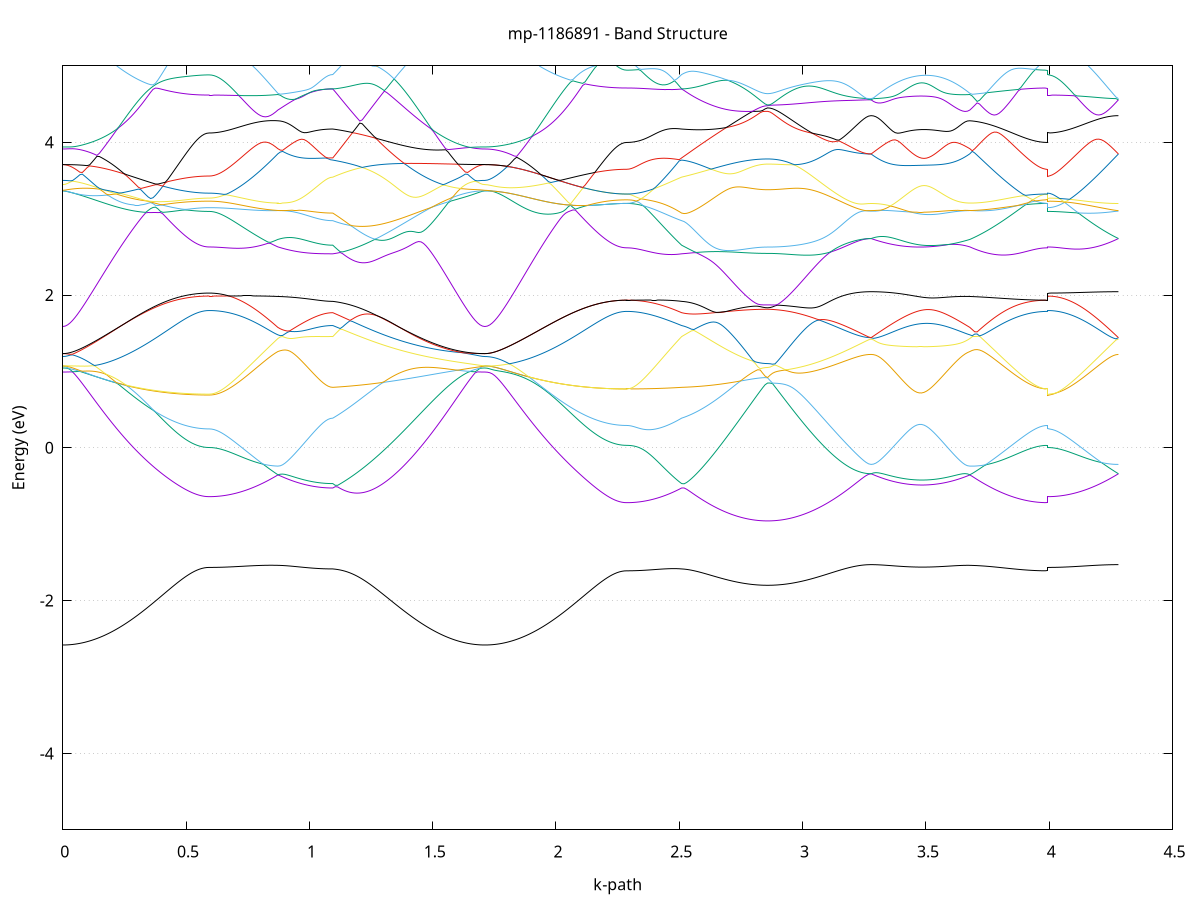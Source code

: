 set title 'mp-1186891 - Band Structure'
set xlabel 'k-path'
set ylabel 'Energy (eV)'
set grid y
set yrange [-5:5]
set terminal png size 800,600
set output 'mp-1186891_bands_gnuplot.png'
plot '-' using 1:2 with lines notitle, '-' using 1:2 with lines notitle, '-' using 1:2 with lines notitle, '-' using 1:2 with lines notitle, '-' using 1:2 with lines notitle, '-' using 1:2 with lines notitle, '-' using 1:2 with lines notitle, '-' using 1:2 with lines notitle, '-' using 1:2 with lines notitle, '-' using 1:2 with lines notitle, '-' using 1:2 with lines notitle, '-' using 1:2 with lines notitle, '-' using 1:2 with lines notitle, '-' using 1:2 with lines notitle, '-' using 1:2 with lines notitle, '-' using 1:2 with lines notitle, '-' using 1:2 with lines notitle, '-' using 1:2 with lines notitle, '-' using 1:2 with lines notitle, '-' using 1:2 with lines notitle, '-' using 1:2 with lines notitle, '-' using 1:2 with lines notitle, '-' using 1:2 with lines notitle, '-' using 1:2 with lines notitle, '-' using 1:2 with lines notitle, '-' using 1:2 with lines notitle, '-' using 1:2 with lines notitle, '-' using 1:2 with lines notitle, '-' using 1:2 with lines notitle, '-' using 1:2 with lines notitle, '-' using 1:2 with lines notitle, '-' using 1:2 with lines notitle, '-' using 1:2 with lines notitle, '-' using 1:2 with lines notitle, '-' using 1:2 with lines notitle, '-' using 1:2 with lines notitle, '-' using 1:2 with lines notitle, '-' using 1:2 with lines notitle, '-' using 1:2 with lines notitle, '-' using 1:2 with lines notitle, '-' using 1:2 with lines notitle, '-' using 1:2 with lines notitle, '-' using 1:2 with lines notitle, '-' using 1:2 with lines notitle, '-' using 1:2 with lines notitle, '-' using 1:2 with lines notitle, '-' using 1:2 with lines notitle, '-' using 1:2 with lines notitle
0.000000 -28.636321
0.009893 -28.636321
0.019787 -28.636321
0.029680 -28.636321
0.039574 -28.636321
0.049467 -28.636321
0.059360 -28.636321
0.069254 -28.636321
0.079147 -28.636321
0.089041 -28.636321
0.098934 -28.636321
0.108827 -28.636321
0.118721 -28.636321
0.128614 -28.636321
0.138508 -28.636321
0.148401 -28.636321
0.158294 -28.636321
0.168188 -28.636321
0.178081 -28.636321
0.187974 -28.636321
0.197868 -28.636321
0.207761 -28.636321
0.217655 -28.636221
0.227548 -28.636221
0.237441 -28.636221
0.247335 -28.636321
0.257228 -28.636321
0.267122 -28.636221
0.277015 -28.636221
0.286908 -28.636221
0.296802 -28.636221
0.306695 -28.636221
0.316589 -28.636221
0.326482 -28.636221
0.336375 -28.636221
0.346269 -28.636221
0.356162 -28.636221
0.366056 -28.636221
0.375949 -28.636221
0.385842 -28.636221
0.395736 -28.636221
0.405629 -28.636221
0.415523 -28.636221
0.425416 -28.636121
0.435309 -28.636121
0.445203 -28.636121
0.455096 -28.636121
0.464989 -28.636121
0.474883 -28.636121
0.484776 -28.636121
0.494670 -28.636121
0.504563 -28.636121
0.514456 -28.636121
0.524350 -28.636121
0.534243 -28.636121
0.544137 -28.636121
0.554030 -28.636121
0.563923 -28.636121
0.573817 -28.636121
0.583710 -28.636121
0.593604 -28.636121
0.593604 -28.636121
0.603553 -28.636121
0.613502 -28.636121
0.623451 -28.636121
0.633400 -28.636121
0.643349 -28.636121
0.653299 -28.636121
0.663248 -28.636121
0.673197 -28.636121
0.683146 -28.636121
0.693095 -28.636121
0.703044 -28.636121
0.712994 -28.636121
0.722943 -28.636121
0.732892 -28.636121
0.742841 -28.636121
0.752790 -28.636121
0.762739 -28.636121
0.772689 -28.636121
0.782638 -28.636121
0.792587 -28.636121
0.802536 -28.636121
0.812485 -28.636121
0.822434 -28.636121
0.832383 -28.636121
0.842333 -28.636121
0.852282 -28.636121
0.862231 -28.636121
0.872180 -28.636121
0.872180 -28.636121
0.881865 -28.636121
0.891550 -28.636121
0.901235 -28.636121
0.910921 -28.636121
0.920606 -28.636121
0.930291 -28.636121
0.939976 -28.636121
0.949661 -28.636121
0.959346 -28.636121
0.969031 -28.636121
0.978716 -28.636121
0.988402 -28.636121
0.998087 -28.636121
1.007772 -28.636121
1.017457 -28.636121
1.027142 -28.636121
1.036827 -28.636121
1.046512 -28.636121
1.056197 -28.636121
1.065883 -28.636121
1.075568 -28.636121
1.085253 -28.636121
1.094938 -28.636121
1.094938 -28.636121
1.104885 -28.636121
1.114832 -28.636121
1.124779 -28.636121
1.134727 -28.636121
1.144674 -28.636121
1.154621 -28.636121
1.164568 -28.636121
1.174515 -28.636121
1.184462 -28.636121
1.194410 -28.636221
1.204357 -28.636121
1.214304 -28.636121
1.224251 -28.636121
1.234198 -28.636121
1.244145 -28.636221
1.254093 -28.636221
1.264040 -28.636221
1.273987 -28.636221
1.283934 -28.636121
1.293881 -28.636221
1.303828 -28.636221
1.313776 -28.636221
1.323723 -28.636221
1.333670 -28.636221
1.343617 -28.636221
1.353564 -28.636221
1.363511 -28.636221
1.373459 -28.636221
1.383406 -28.636221
1.393353 -28.636221
1.403300 -28.636221
1.413247 -28.636221
1.423194 -28.636221
1.433142 -28.636221
1.443089 -28.636221
1.453036 -28.636321
1.462983 -28.636221
1.472930 -28.636321
1.482877 -28.636321
1.492825 -28.636221
1.502772 -28.636321
1.512719 -28.636321
1.522666 -28.636321
1.532613 -28.636321
1.542560 -28.636321
1.552508 -28.636321
1.562455 -28.636321
1.572402 -28.636321
1.582349 -28.636321
1.592296 -28.636321
1.602243 -28.636321
1.612191 -28.636321
1.622138 -28.636321
1.632085 -28.636321
1.642032 -28.636321
1.651979 -28.636321
1.661926 -28.636321
1.671874 -28.636321
1.681821 -28.636321
1.691768 -28.636321
1.701715 -28.636321
1.711662 -28.636321
1.711662 -28.636321
1.721578 -28.636321
1.731493 -28.636321
1.741408 -28.636321
1.751324 -28.636321
1.761239 -28.636321
1.771154 -28.636321
1.781070 -28.636321
1.790985 -28.636321
1.800900 -28.636321
1.810816 -28.636321
1.820731 -28.636321
1.830646 -28.636321
1.840562 -28.636321
1.850477 -28.636321
1.860392 -28.636321
1.870308 -28.636321
1.880223 -28.636321
1.890138 -28.636321
1.900054 -28.636321
1.909969 -28.636321
1.919884 -28.636321
1.929800 -28.636321
1.939715 -28.636221
1.949630 -28.636221
1.959546 -28.636321
1.969461 -28.636221
1.979376 -28.636221
1.989292 -28.636221
1.999207 -28.636221
2.009122 -28.636221
2.019038 -28.636221
2.028953 -28.636221
2.038869 -28.636221
2.048784 -28.636221
2.058699 -28.636221
2.068615 -28.636221
2.078530 -28.636221
2.088445 -28.636221
2.098361 -28.636221
2.108276 -28.636221
2.118191 -28.636221
2.128107 -28.636221
2.138022 -28.636221
2.147937 -28.636121
2.157853 -28.636121
2.167768 -28.636121
2.177683 -28.636121
2.187599 -28.636121
2.197514 -28.636121
2.207429 -28.636121
2.217345 -28.636121
2.227260 -28.636121
2.237175 -28.636121
2.247091 -28.636121
2.257006 -28.636121
2.266921 -28.636121
2.276837 -28.636121
2.286752 -28.636121
2.286752 -28.636121
2.296437 -28.636121
2.306122 -28.636121
2.315807 -28.636121
2.325492 -28.636121
2.335178 -28.636121
2.344863 -28.636121
2.354548 -28.636121
2.364233 -28.636121
2.373918 -28.636121
2.383603 -28.636121
2.393288 -28.636121
2.402973 -28.636121
2.412659 -28.636121
2.422344 -28.636121
2.432029 -28.636121
2.441714 -28.636121
2.451399 -28.636121
2.461084 -28.636121
2.470769 -28.636121
2.480454 -28.636121
2.490139 -28.636121
2.499825 -28.636121
2.509510 -28.636121
2.509510 -28.636121
2.519468 -28.636121
2.529427 -28.636121
2.539385 -28.636121
2.549344 -28.636121
2.559302 -28.636121
2.569260 -28.636121
2.579219 -28.636121
2.589177 -28.636121
2.599136 -28.636121
2.609094 -28.636121
2.619053 -28.636221
2.629011 -28.636121
2.638970 -28.636221
2.648928 -28.636221
2.658887 -28.636221
2.668845 -28.636121
2.678804 -28.636221
2.688762 -28.636221
2.698721 -28.636221
2.708679 -28.636221
2.718637 -28.636121
2.728596 -28.636221
2.738554 -28.636221
2.748513 -28.636221
2.758471 -28.636221
2.768430 -28.636221
2.778388 -28.636221
2.788347 -28.636221
2.798305 -28.636221
2.808264 -28.636121
2.818222 -28.636221
2.828181 -28.636221
2.838139 -28.636221
2.848097 -28.636221
2.858056 -28.636221
2.858056 -28.636221
2.868050 -28.636221
2.878044 -28.636121
2.888037 -28.636221
2.898031 -28.636221
2.908025 -28.636121
2.918019 -28.636221
2.928013 -28.636221
2.938007 -28.636221
2.948000 -28.636221
2.957994 -28.636221
2.967988 -28.636121
2.977982 -28.636221
2.987976 -28.636121
2.997970 -28.636121
3.007963 -28.636121
3.017957 -28.636221
3.027951 -28.636221
3.037945 -28.636121
3.047939 -28.636221
3.057933 -28.636121
3.067926 -28.636121
3.077920 -28.636121
3.087914 -28.636221
3.097908 -28.636221
3.107902 -28.636121
3.117896 -28.636121
3.127890 -28.636121
3.137883 -28.636121
3.147877 -28.636121
3.157871 -28.636121
3.167865 -28.636121
3.177859 -28.636121
3.187853 -28.636121
3.197846 -28.636121
3.207840 -28.636121
3.217834 -28.636121
3.227828 -28.636121
3.237822 -28.636121
3.247816 -28.636121
3.257809 -28.636121
3.267803 -28.636121
3.277797 -28.636121
3.277797 -28.636121
3.287562 -28.636121
3.297327 -28.636121
3.307092 -28.636121
3.316856 -28.636121
3.326621 -28.636121
3.336386 -28.636121
3.346151 -28.636121
3.355916 -28.636121
3.365681 -28.636121
3.375445 -28.636121
3.385210 -28.636121
3.394975 -28.636121
3.404740 -28.636121
3.414505 -28.636121
3.424270 -28.636121
3.434034 -28.636121
3.443799 -28.636121
3.453564 -28.636021
3.463329 -28.636121
3.473094 -28.636121
3.482859 -28.636121
3.492624 -28.636121
3.502388 -28.636121
3.512153 -28.636121
3.521918 -28.636121
3.531683 -28.636121
3.541448 -28.636121
3.551213 -28.636121
3.560977 -28.636121
3.570742 -28.636121
3.580507 -28.636121
3.590272 -28.636121
3.600037 -28.636121
3.609802 -28.636121
3.619566 -28.636121
3.629331 -28.636121
3.639096 -28.636121
3.648861 -28.636121
3.658626 -28.636121
3.668391 -28.636121
3.678156 -28.636121
3.678156 -28.636121
3.688000 -28.636121
3.697845 -28.636121
3.707689 -28.636121
3.717534 -28.636121
3.727378 -28.636121
3.737223 -28.636121
3.747068 -28.636121
3.756912 -28.636121
3.766757 -28.636121
3.776601 -28.636121
3.786446 -28.636121
3.796291 -28.636121
3.806135 -28.636121
3.815980 -28.636121
3.825824 -28.636121
3.835669 -28.636121
3.845514 -28.636121
3.855358 -28.636121
3.865203 -28.636121
3.875047 -28.636121
3.884892 -28.636121
3.894737 -28.636121
3.904581 -28.636121
3.914426 -28.636121
3.924270 -28.636121
3.934115 -28.636121
3.943960 -28.636121
3.953804 -28.636121
3.963649 -28.636121
3.973493 -28.636121
3.983338 -28.636121
3.993183 -28.636121
3.993183 -28.636121
4.003098 -28.636121
4.013013 -28.636121
4.022929 -28.636121
4.032844 -28.636121
4.042759 -28.636121
4.052675 -28.636121
4.062590 -28.636121
4.072505 -28.636121
4.082421 -28.636121
4.092336 -28.636121
4.102251 -28.636121
4.112167 -28.636121
4.122082 -28.636121
4.131997 -28.636121
4.141913 -28.636121
4.151828 -28.636121
4.161743 -28.636121
4.171659 -28.636121
4.181574 -28.636121
4.191489 -28.636121
4.201405 -28.636121
4.211320 -28.636121
4.221235 -28.636121
4.231151 -28.636121
4.241066 -28.636121
4.250981 -28.636121
4.260897 -28.636121
4.270812 -28.636121
4.280727 -28.636121
e
0.000000 -28.454321
0.009893 -28.454321
0.019787 -28.454321
0.029680 -28.454321
0.039574 -28.454321
0.049467 -28.454321
0.059360 -28.454321
0.069254 -28.454321
0.079147 -28.454321
0.089041 -28.454321
0.098934 -28.454321
0.108827 -28.454321
0.118721 -28.454321
0.128614 -28.454321
0.138508 -28.454321
0.148401 -28.454321
0.158294 -28.454321
0.168188 -28.454321
0.178081 -28.454321
0.187974 -28.454221
0.197868 -28.454221
0.207761 -28.454221
0.217655 -28.454221
0.227548 -28.454221
0.237441 -28.454221
0.247335 -28.454221
0.257228 -28.454221
0.267122 -28.454221
0.277015 -28.454121
0.286908 -28.454121
0.296802 -28.454121
0.306695 -28.454121
0.316589 -28.454121
0.326482 -28.454121
0.336375 -28.454121
0.346269 -28.454121
0.356162 -28.454021
0.366056 -28.454021
0.375949 -28.454021
0.385842 -28.454021
0.395736 -28.454021
0.405629 -28.454021
0.415523 -28.454021
0.425416 -28.454021
0.435309 -28.453921
0.445203 -28.453921
0.455096 -28.453921
0.464989 -28.453921
0.474883 -28.453921
0.484776 -28.453921
0.494670 -28.453921
0.504563 -28.453921
0.514456 -28.453921
0.524350 -28.453921
0.534243 -28.453921
0.544137 -28.453921
0.554030 -28.453921
0.563923 -28.453921
0.573817 -28.453921
0.583710 -28.453921
0.593604 -28.453921
0.593604 -28.453921
0.603553 -28.453921
0.613502 -28.453921
0.623451 -28.453921
0.633400 -28.453921
0.643349 -28.453921
0.653299 -28.453821
0.663248 -28.453921
0.673197 -28.453821
0.683146 -28.453921
0.693095 -28.453821
0.703044 -28.453821
0.712994 -28.453821
0.722943 -28.453821
0.732892 -28.453821
0.742841 -28.453821
0.752790 -28.453821
0.762739 -28.453821
0.772689 -28.453821
0.782638 -28.453721
0.792587 -28.453721
0.802536 -28.453721
0.812485 -28.453721
0.822434 -28.453721
0.832383 -28.453721
0.842333 -28.453721
0.852282 -28.453721
0.862231 -28.453821
0.872180 -28.453821
0.872180 -28.453821
0.881865 -28.453821
0.891550 -28.453821
0.901235 -28.453821
0.910921 -28.453821
0.920606 -28.453821
0.930291 -28.453821
0.939976 -28.453921
0.949661 -28.453921
0.959346 -28.453921
0.969031 -28.453821
0.978716 -28.453921
0.988402 -28.453921
0.998087 -28.453921
1.007772 -28.453921
1.017457 -28.453921
1.027142 -28.453921
1.036827 -28.453921
1.046512 -28.453921
1.056197 -28.453921
1.065883 -28.453921
1.075568 -28.453921
1.085253 -28.453921
1.094938 -28.453921
1.094938 -28.453921
1.104885 -28.453921
1.114832 -28.453921
1.124779 -28.453921
1.134727 -28.453821
1.144674 -28.453821
1.154621 -28.453821
1.164568 -28.453821
1.174515 -28.453821
1.184462 -28.453721
1.194410 -28.453721
1.204357 -28.453721
1.214304 -28.453721
1.224251 -28.453721
1.234198 -28.453721
1.244145 -28.453721
1.254093 -28.453821
1.264040 -28.453821
1.273987 -28.453821
1.283934 -28.453821
1.293881 -28.453821
1.303828 -28.453921
1.313776 -28.453921
1.323723 -28.453921
1.333670 -28.453921
1.343617 -28.453921
1.353564 -28.453921
1.363511 -28.454021
1.373459 -28.454021
1.383406 -28.454021
1.393353 -28.454021
1.403300 -28.454021
1.413247 -28.454021
1.423194 -28.454121
1.433142 -28.454121
1.443089 -28.454121
1.453036 -28.454121
1.462983 -28.454121
1.472930 -28.454221
1.482877 -28.454221
1.492825 -28.454221
1.502772 -28.454221
1.512719 -28.454221
1.522666 -28.454221
1.532613 -28.454221
1.542560 -28.454321
1.552508 -28.454221
1.562455 -28.454321
1.572402 -28.454321
1.582349 -28.454321
1.592296 -28.454321
1.602243 -28.454321
1.612191 -28.454321
1.622138 -28.454321
1.632085 -28.454321
1.642032 -28.454321
1.651979 -28.454321
1.661926 -28.454321
1.671874 -28.454321
1.681821 -28.454321
1.691768 -28.454321
1.701715 -28.454321
1.711662 -28.454321
1.711662 -28.454321
1.721578 -28.454321
1.731493 -28.454321
1.741408 -28.454321
1.751324 -28.454321
1.761239 -28.454321
1.771154 -28.454321
1.781070 -28.454321
1.790985 -28.454321
1.800900 -28.454321
1.810816 -28.454321
1.820731 -28.454321
1.830646 -28.454321
1.840562 -28.454321
1.850477 -28.454321
1.860392 -28.454321
1.870308 -28.454321
1.880223 -28.454321
1.890138 -28.454321
1.900054 -28.454321
1.909969 -28.454321
1.919884 -28.454321
1.929800 -28.454321
1.939715 -28.454321
1.949630 -28.454321
1.959546 -28.454321
1.969461 -28.454221
1.979376 -28.454321
1.989292 -28.454221
1.999207 -28.454221
2.009122 -28.454221
2.019038 -28.454221
2.028953 -28.454221
2.038869 -28.454221
2.048784 -28.454221
2.058699 -28.454221
2.068615 -28.454221
2.078530 -28.454221
2.088445 -28.454221
2.098361 -28.454221
2.108276 -28.454221
2.118191 -28.454121
2.128107 -28.454221
2.138022 -28.454221
2.147937 -28.454121
2.157853 -28.454221
2.167768 -28.454121
2.177683 -28.454121
2.187599 -28.454221
2.197514 -28.454221
2.207429 -28.454221
2.217345 -28.454221
2.227260 -28.454221
2.237175 -28.454221
2.247091 -28.454121
2.257006 -28.454121
2.266921 -28.454121
2.276837 -28.454121
2.286752 -28.454121
2.286752 -28.454121
2.296437 -28.454121
2.306122 -28.454121
2.315807 -28.454121
2.325492 -28.454121
2.335178 -28.454121
2.344863 -28.454121
2.354548 -28.454121
2.364233 -28.454121
2.373918 -28.454121
2.383603 -28.454121
2.393288 -28.454121
2.402973 -28.454121
2.412659 -28.454121
2.422344 -28.454021
2.432029 -28.454121
2.441714 -28.454021
2.451399 -28.454021
2.461084 -28.454021
2.470769 -28.454021
2.480454 -28.454021
2.490139 -28.454021
2.499825 -28.453921
2.509510 -28.453921
2.509510 -28.453921
2.519468 -28.453921
2.529427 -28.453921
2.539385 -28.453921
2.549344 -28.453921
2.559302 -28.453821
2.569260 -28.453921
2.579219 -28.453821
2.589177 -28.453821
2.599136 -28.453821
2.609094 -28.453821
2.619053 -28.453821
2.629011 -28.453821
2.638970 -28.453821
2.648928 -28.453821
2.658887 -28.453821
2.668845 -28.453821
2.678804 -28.453821
2.688762 -28.453821
2.698721 -28.453821
2.708679 -28.453821
2.718637 -28.453721
2.728596 -28.453721
2.738554 -28.453721
2.748513 -28.453721
2.758471 -28.453721
2.768430 -28.453721
2.778388 -28.453721
2.788347 -28.453721
2.798305 -28.453721
2.808264 -28.453721
2.818222 -28.453721
2.828181 -28.453721
2.838139 -28.453721
2.848097 -28.453721
2.858056 -28.453721
2.858056 -28.453721
2.868050 -28.453721
2.878044 -28.453721
2.888037 -28.453721
2.898031 -28.453721
2.908025 -28.453721
2.918019 -28.453721
2.928013 -28.453721
2.938007 -28.453721
2.948000 -28.453721
2.957994 -28.453721
2.967988 -28.453721
2.977982 -28.453721
2.987976 -28.453721
2.997970 -28.453621
3.007963 -28.453721
3.017957 -28.453721
3.027951 -28.453721
3.037945 -28.453721
3.047939 -28.453721
3.057933 -28.453721
3.067926 -28.453721
3.077920 -28.453721
3.087914 -28.453721
3.097908 -28.453721
3.107902 -28.453721
3.117896 -28.453721
3.127890 -28.453721
3.137883 -28.453721
3.147877 -28.453721
3.157871 -28.453721
3.167865 -28.453721
3.177859 -28.453721
3.187853 -28.453721
3.197846 -28.453721
3.207840 -28.453721
3.217834 -28.453721
3.227828 -28.453721
3.237822 -28.453721
3.247816 -28.453721
3.257809 -28.453721
3.267803 -28.453721
3.277797 -28.453721
3.277797 -28.453721
3.287562 -28.453721
3.297327 -28.453721
3.307092 -28.453721
3.316856 -28.453721
3.326621 -28.453721
3.336386 -28.453721
3.346151 -28.453721
3.355916 -28.453721
3.365681 -28.453721
3.375445 -28.453721
3.385210 -28.453721
3.394975 -28.453721
3.404740 -28.453721
3.414505 -28.453721
3.424270 -28.453721
3.434034 -28.453821
3.443799 -28.453721
3.453564 -28.453721
3.463329 -28.453721
3.473094 -28.453721
3.482859 -28.453721
3.492624 -28.453721
3.502388 -28.453721
3.512153 -28.453721
3.521918 -28.453721
3.531683 -28.453721
3.541448 -28.453721
3.551213 -28.453721
3.560977 -28.453721
3.570742 -28.453721
3.580507 -28.453721
3.590272 -28.453721
3.600037 -28.453721
3.609802 -28.453721
3.619566 -28.453721
3.629331 -28.453721
3.639096 -28.453721
3.648861 -28.453721
3.658626 -28.453821
3.668391 -28.453821
3.678156 -28.453821
3.678156 -28.453821
3.688000 -28.453821
3.697845 -28.453821
3.707689 -28.453821
3.717534 -28.453821
3.727378 -28.453921
3.737223 -28.453921
3.747068 -28.453921
3.756912 -28.453921
3.766757 -28.453921
3.776601 -28.454021
3.786446 -28.454021
3.796291 -28.453921
3.806135 -28.454021
3.815980 -28.454021
3.825824 -28.454021
3.835669 -28.454021
3.845514 -28.454021
3.855358 -28.454021
3.865203 -28.454121
3.875047 -28.454121
3.884892 -28.454121
3.894737 -28.454121
3.904581 -28.454121
3.914426 -28.454121
3.924270 -28.454121
3.934115 -28.454121
3.943960 -28.454121
3.953804 -28.454121
3.963649 -28.454121
3.973493 -28.454121
3.983338 -28.454121
3.993183 -28.454121
3.993183 -28.453921
4.003098 -28.453921
4.013013 -28.453921
4.022929 -28.453921
4.032844 -28.453921
4.042759 -28.453921
4.052675 -28.453921
4.062590 -28.453921
4.072505 -28.453921
4.082421 -28.453921
4.092336 -28.453921
4.102251 -28.453821
4.112167 -28.453821
4.122082 -28.453821
4.131997 -28.453821
4.141913 -28.453821
4.151828 -28.453821
4.161743 -28.453821
4.171659 -28.453821
4.181574 -28.453821
4.191489 -28.453821
4.201405 -28.453821
4.211320 -28.453821
4.221235 -28.453821
4.231151 -28.453721
4.241066 -28.453721
4.250981 -28.453721
4.260897 -28.453721
4.270812 -28.453721
4.280727 -28.453721
e
0.000000 -28.452821
0.009893 -28.452821
0.019787 -28.452821
0.029680 -28.452821
0.039574 -28.452821
0.049467 -28.452821
0.059360 -28.452821
0.069254 -28.452821
0.079147 -28.452821
0.089041 -28.452821
0.098934 -28.452921
0.108827 -28.452921
0.118721 -28.452921
0.128614 -28.452921
0.138508 -28.452921
0.148401 -28.452921
0.158294 -28.452921
0.168188 -28.452921
0.178081 -28.453021
0.187974 -28.452921
0.197868 -28.453021
0.207761 -28.453021
0.217655 -28.453021
0.227548 -28.453021
0.237441 -28.453021
0.247335 -28.453121
0.257228 -28.453121
0.267122 -28.453121
0.277015 -28.453121
0.286908 -28.453121
0.296802 -28.453221
0.306695 -28.453221
0.316589 -28.453221
0.326482 -28.453221
0.336375 -28.453221
0.346269 -28.453221
0.356162 -28.453321
0.366056 -28.453221
0.375949 -28.453321
0.385842 -28.453321
0.395736 -28.453321
0.405629 -28.453321
0.415523 -28.453321
0.425416 -28.453321
0.435309 -28.453321
0.445203 -28.453421
0.455096 -28.453421
0.464989 -28.453421
0.474883 -28.453421
0.484776 -28.453421
0.494670 -28.453421
0.504563 -28.453421
0.514456 -28.453421
0.524350 -28.453421
0.534243 -28.453521
0.544137 -28.453521
0.554030 -28.453521
0.563923 -28.453521
0.573817 -28.453421
0.583710 -28.453521
0.593604 -28.453521
0.593604 -28.453521
0.603553 -28.453521
0.613502 -28.453521
0.623451 -28.453521
0.633400 -28.453521
0.643349 -28.453521
0.653299 -28.453521
0.663248 -28.453521
0.673197 -28.453521
0.683146 -28.453521
0.693095 -28.453521
0.703044 -28.453521
0.712994 -28.453521
0.722943 -28.453621
0.732892 -28.453621
0.742841 -28.453621
0.752790 -28.453621
0.762739 -28.453621
0.772689 -28.453621
0.782638 -28.453621
0.792587 -28.453621
0.802536 -28.453621
0.812485 -28.453721
0.822434 -28.453721
0.832383 -28.453721
0.842333 -28.453621
0.852282 -28.453621
0.862231 -28.453621
0.872180 -28.453621
0.872180 -28.453621
0.881865 -28.453621
0.891550 -28.453521
0.901235 -28.453521
0.910921 -28.453521
0.920606 -28.453521
0.930291 -28.453521
0.939976 -28.453521
0.949661 -28.453521
0.959346 -28.453521
0.969031 -28.453521
0.978716 -28.453521
0.988402 -28.453421
0.998087 -28.453421
1.007772 -28.453521
1.017457 -28.453521
1.027142 -28.453421
1.036827 -28.453521
1.046512 -28.453421
1.056197 -28.453421
1.065883 -28.453421
1.075568 -28.453421
1.085253 -28.453421
1.094938 -28.453421
1.094938 -28.453421
1.104885 -28.453521
1.114832 -28.453521
1.124779 -28.453521
1.134727 -28.453521
1.144674 -28.453521
1.154621 -28.453621
1.164568 -28.453621
1.174515 -28.453621
1.184462 -28.453621
1.194410 -28.453621
1.204357 -28.453621
1.214304 -28.453621
1.224251 -28.453621
1.234198 -28.453621
1.244145 -28.453621
1.254093 -28.453621
1.264040 -28.453621
1.273987 -28.453521
1.283934 -28.453521
1.293881 -28.453521
1.303828 -28.453521
1.313776 -28.453421
1.323723 -28.453421
1.333670 -28.453321
1.343617 -28.453321
1.353564 -28.453321
1.363511 -28.453321
1.373459 -28.453321
1.383406 -28.453221
1.393353 -28.453221
1.403300 -28.453221
1.413247 -28.453221
1.423194 -28.453221
1.433142 -28.453121
1.443089 -28.453121
1.453036 -28.453121
1.462983 -28.453121
1.472930 -28.453121
1.482877 -28.453021
1.492825 -28.453021
1.502772 -28.453021
1.512719 -28.453021
1.522666 -28.453021
1.532613 -28.452921
1.542560 -28.452921
1.552508 -28.452921
1.562455 -28.452921
1.572402 -28.452921
1.582349 -28.452921
1.592296 -28.452921
1.602243 -28.452921
1.612191 -28.452921
1.622138 -28.452921
1.632085 -28.452821
1.642032 -28.452821
1.651979 -28.452821
1.661926 -28.452821
1.671874 -28.452821
1.681821 -28.452821
1.691768 -28.452821
1.701715 -28.452821
1.711662 -28.452821
1.711662 -28.452821
1.721578 -28.452821
1.731493 -28.452821
1.741408 -28.452821
1.751324 -28.452821
1.761239 -28.452821
1.771154 -28.452821
1.781070 -28.452821
1.790985 -28.452821
1.800900 -28.452821
1.810816 -28.452821
1.820731 -28.452921
1.830646 -28.452921
1.840562 -28.452921
1.850477 -28.452921
1.860392 -28.452921
1.870308 -28.452921
1.880223 -28.452921
1.890138 -28.452921
1.900054 -28.452921
1.909969 -28.452921
1.919884 -28.452921
1.929800 -28.453021
1.939715 -28.452921
1.949630 -28.453021
1.959546 -28.453021
1.969461 -28.453021
1.979376 -28.453021
1.989292 -28.453021
1.999207 -28.453021
2.009122 -28.453021
2.019038 -28.453021
2.028953 -28.453121
2.038869 -28.453121
2.048784 -28.453121
2.058699 -28.453121
2.068615 -28.453121
2.078530 -28.453121
2.088445 -28.453121
2.098361 -28.453121
2.108276 -28.453121
2.118191 -28.453121
2.128107 -28.453221
2.138022 -28.453221
2.147937 -28.453121
2.157853 -28.453221
2.167768 -28.453221
2.177683 -28.453221
2.187599 -28.453221
2.197514 -28.453221
2.207429 -28.453221
2.217345 -28.453221
2.227260 -28.453221
2.237175 -28.453221
2.247091 -28.453221
2.257006 -28.453221
2.266921 -28.453221
2.276837 -28.453221
2.286752 -28.453221
2.286752 -28.453221
2.296437 -28.453221
2.306122 -28.453221
2.315807 -28.453221
2.325492 -28.453221
2.335178 -28.453221
2.344863 -28.453221
2.354548 -28.453221
2.364233 -28.453221
2.373918 -28.453321
2.383603 -28.453321
2.393288 -28.453321
2.402973 -28.453321
2.412659 -28.453321
2.422344 -28.453321
2.432029 -28.453321
2.441714 -28.453321
2.451399 -28.453321
2.461084 -28.453421
2.470769 -28.453421
2.480454 -28.453421
2.490139 -28.453421
2.499825 -28.453421
2.509510 -28.453421
2.509510 -28.453421
2.519468 -28.453421
2.529427 -28.453521
2.539385 -28.453521
2.549344 -28.453521
2.559302 -28.453521
2.569260 -28.453521
2.579219 -28.453521
2.589177 -28.453521
2.599136 -28.453521
2.609094 -28.453521
2.619053 -28.453521
2.629011 -28.453521
2.638970 -28.453521
2.648928 -28.453621
2.658887 -28.453621
2.668845 -28.453621
2.678804 -28.453621
2.688762 -28.453621
2.698721 -28.453621
2.708679 -28.453621
2.718637 -28.453621
2.728596 -28.453621
2.738554 -28.453621
2.748513 -28.453621
2.758471 -28.453621
2.768430 -28.453621
2.778388 -28.453621
2.788347 -28.453621
2.798305 -28.453621
2.808264 -28.453621
2.818222 -28.453621
2.828181 -28.453621
2.838139 -28.453621
2.848097 -28.453621
2.858056 -28.453621
2.858056 -28.453621
2.868050 -28.453621
2.878044 -28.453621
2.888037 -28.453621
2.898031 -28.453621
2.908025 -28.453621
2.918019 -28.453621
2.928013 -28.453621
2.938007 -28.453621
2.948000 -28.453621
2.957994 -28.453621
2.967988 -28.453621
2.977982 -28.453621
2.987976 -28.453621
2.997970 -28.453721
3.007963 -28.453621
3.017957 -28.453721
3.027951 -28.453621
3.037945 -28.453621
3.047939 -28.453721
3.057933 -28.453621
3.067926 -28.453621
3.077920 -28.453621
3.087914 -28.453721
3.097908 -28.453721
3.107902 -28.453721
3.117896 -28.453621
3.127890 -28.453721
3.137883 -28.453621
3.147877 -28.453721
3.157871 -28.453721
3.167865 -28.453721
3.177859 -28.453621
3.187853 -28.453721
3.197846 -28.453721
3.207840 -28.453721
3.217834 -28.453721
3.227828 -28.453721
3.237822 -28.453721
3.247816 -28.453721
3.257809 -28.453721
3.267803 -28.453621
3.277797 -28.453721
3.277797 -28.453721
3.287562 -28.453721
3.297327 -28.453621
3.307092 -28.453721
3.316856 -28.453721
3.326621 -28.453721
3.336386 -28.453621
3.346151 -28.453621
3.355916 -28.453621
3.365681 -28.453621
3.375445 -28.453621
3.385210 -28.453621
3.394975 -28.453621
3.404740 -28.453621
3.414505 -28.453621
3.424270 -28.453621
3.434034 -28.453621
3.443799 -28.453621
3.453564 -28.453621
3.463329 -28.453621
3.473094 -28.453621
3.482859 -28.453621
3.492624 -28.453621
3.502388 -28.453621
3.512153 -28.453621
3.521918 -28.453621
3.531683 -28.453621
3.541448 -28.453721
3.551213 -28.453721
3.560977 -28.453621
3.570742 -28.453721
3.580507 -28.453721
3.590272 -28.453621
3.600037 -28.453721
3.609802 -28.453721
3.619566 -28.453721
3.629331 -28.453621
3.639096 -28.453621
3.648861 -28.453621
3.658626 -28.453621
3.668391 -28.453621
3.678156 -28.453621
3.678156 -28.453621
3.688000 -28.453521
3.697845 -28.453521
3.707689 -28.453521
3.717534 -28.453521
3.727378 -28.453521
3.737223 -28.453521
3.747068 -28.453521
3.756912 -28.453521
3.766757 -28.453421
3.776601 -28.453421
3.786446 -28.453421
3.796291 -28.453421
3.806135 -28.453421
3.815980 -28.453421
3.825824 -28.453321
3.835669 -28.453321
3.845514 -28.453321
3.855358 -28.453321
3.865203 -28.453321
3.875047 -28.453321
3.884892 -28.453321
3.894737 -28.453321
3.904581 -28.453321
3.914426 -28.453321
3.924270 -28.453221
3.934115 -28.453221
3.943960 -28.453221
3.953804 -28.453221
3.963649 -28.453221
3.973493 -28.453221
3.983338 -28.453221
3.993183 -28.453221
3.993183 -28.453521
4.003098 -28.453521
4.013013 -28.453521
4.022929 -28.453521
4.032844 -28.453521
4.042759 -28.453521
4.052675 -28.453521
4.062590 -28.453521
4.072505 -28.453521
4.082421 -28.453521
4.092336 -28.453521
4.102251 -28.453521
4.112167 -28.453521
4.122082 -28.453521
4.131997 -28.453521
4.141913 -28.453521
4.151828 -28.453621
4.161743 -28.453621
4.171659 -28.453621
4.181574 -28.453621
4.191489 -28.453621
4.201405 -28.453621
4.211320 -28.453621
4.221235 -28.453621
4.231151 -28.453621
4.241066 -28.453621
4.250981 -28.453721
4.260897 -28.453721
4.270812 -28.453721
4.280727 -28.453721
e
0.000000 -24.322021
0.009893 -24.322021
0.019787 -24.322021
0.029680 -24.322021
0.039574 -24.322021
0.049467 -24.322021
0.059360 -24.322021
0.069254 -24.322021
0.079147 -24.322021
0.089041 -24.322021
0.098934 -24.322021
0.108827 -24.322021
0.118721 -24.322021
0.128614 -24.322021
0.138508 -24.322021
0.148401 -24.322021
0.158294 -24.322021
0.168188 -24.322021
0.178081 -24.322021
0.187974 -24.322021
0.197868 -24.322021
0.207761 -24.322021
0.217655 -24.322021
0.227548 -24.322021
0.237441 -24.322021
0.247335 -24.322021
0.257228 -24.322021
0.267122 -24.322021
0.277015 -24.322021
0.286908 -24.322021
0.296802 -24.322021
0.306695 -24.322021
0.316589 -24.322021
0.326482 -24.322021
0.336375 -24.322021
0.346269 -24.322021
0.356162 -24.322021
0.366056 -24.322021
0.375949 -24.322021
0.385842 -24.322021
0.395736 -24.322021
0.405629 -24.322021
0.415523 -24.322021
0.425416 -24.322021
0.435309 -24.322021
0.445203 -24.322021
0.455096 -24.322021
0.464989 -24.322021
0.474883 -24.322021
0.484776 -24.322021
0.494670 -24.322021
0.504563 -24.322021
0.514456 -24.322021
0.524350 -24.322021
0.534243 -24.322021
0.544137 -24.322021
0.554030 -24.322021
0.563923 -24.322021
0.573817 -24.322021
0.583710 -24.322021
0.593604 -24.322021
0.593604 -24.322021
0.603553 -24.322021
0.613502 -24.322021
0.623451 -24.322021
0.633400 -24.322021
0.643349 -24.322021
0.653299 -24.322021
0.663248 -24.322021
0.673197 -24.322021
0.683146 -24.322021
0.693095 -24.322021
0.703044 -24.322021
0.712994 -24.322021
0.722943 -24.322021
0.732892 -24.322021
0.742841 -24.322021
0.752790 -24.322021
0.762739 -24.322021
0.772689 -24.322021
0.782638 -24.322021
0.792587 -24.322021
0.802536 -24.322021
0.812485 -24.322021
0.822434 -24.322021
0.832383 -24.322021
0.842333 -24.322021
0.852282 -24.322021
0.862231 -24.322021
0.872180 -24.322021
0.872180 -24.322021
0.881865 -24.322021
0.891550 -24.322021
0.901235 -24.322021
0.910921 -24.322021
0.920606 -24.322021
0.930291 -24.322021
0.939976 -24.322021
0.949661 -24.322021
0.959346 -24.322021
0.969031 -24.322021
0.978716 -24.322021
0.988402 -24.322021
0.998087 -24.322021
1.007772 -24.322021
1.017457 -24.322021
1.027142 -24.322021
1.036827 -24.322021
1.046512 -24.322021
1.056197 -24.322021
1.065883 -24.322021
1.075568 -24.322021
1.085253 -24.322021
1.094938 -24.322021
1.094938 -24.322021
1.104885 -24.322021
1.114832 -24.322021
1.124779 -24.322021
1.134727 -24.322021
1.144674 -24.322021
1.154621 -24.322021
1.164568 -24.322021
1.174515 -24.322021
1.184462 -24.322021
1.194410 -24.322021
1.204357 -24.322021
1.214304 -24.322021
1.224251 -24.322021
1.234198 -24.322021
1.244145 -24.322021
1.254093 -24.322021
1.264040 -24.322021
1.273987 -24.322021
1.283934 -24.322021
1.293881 -24.322021
1.303828 -24.322021
1.313776 -24.322021
1.323723 -24.322021
1.333670 -24.322021
1.343617 -24.322021
1.353564 -24.322021
1.363511 -24.322021
1.373459 -24.322021
1.383406 -24.322021
1.393353 -24.322021
1.403300 -24.322021
1.413247 -24.322021
1.423194 -24.322021
1.433142 -24.322021
1.443089 -24.322021
1.453036 -24.322021
1.462983 -24.322021
1.472930 -24.322021
1.482877 -24.322021
1.492825 -24.322021
1.502772 -24.322021
1.512719 -24.322021
1.522666 -24.322021
1.532613 -24.322021
1.542560 -24.322021
1.552508 -24.322021
1.562455 -24.322021
1.572402 -24.322021
1.582349 -24.322021
1.592296 -24.322021
1.602243 -24.322021
1.612191 -24.322021
1.622138 -24.322021
1.632085 -24.322021
1.642032 -24.322021
1.651979 -24.322021
1.661926 -24.322021
1.671874 -24.322021
1.681821 -24.322021
1.691768 -24.322021
1.701715 -24.322021
1.711662 -24.322021
1.711662 -24.322021
1.721578 -24.322021
1.731493 -24.322021
1.741408 -24.322021
1.751324 -24.322021
1.761239 -24.322021
1.771154 -24.322021
1.781070 -24.322021
1.790985 -24.322021
1.800900 -24.322021
1.810816 -24.322021
1.820731 -24.322021
1.830646 -24.322021
1.840562 -24.322021
1.850477 -24.322021
1.860392 -24.322021
1.870308 -24.322021
1.880223 -24.322021
1.890138 -24.322021
1.900054 -24.322021
1.909969 -24.322021
1.919884 -24.322021
1.929800 -24.322021
1.939715 -24.322021
1.949630 -24.322021
1.959546 -24.322021
1.969461 -24.322021
1.979376 -24.322021
1.989292 -24.322021
1.999207 -24.322021
2.009122 -24.322021
2.019038 -24.322021
2.028953 -24.322021
2.038869 -24.322021
2.048784 -24.322021
2.058699 -24.322021
2.068615 -24.322021
2.078530 -24.322021
2.088445 -24.322021
2.098361 -24.322021
2.108276 -24.322021
2.118191 -24.322021
2.128107 -24.322021
2.138022 -24.322021
2.147937 -24.322021
2.157853 -24.322021
2.167768 -24.322021
2.177683 -24.322021
2.187599 -24.322021
2.197514 -24.322021
2.207429 -24.322021
2.217345 -24.322021
2.227260 -24.322021
2.237175 -24.322021
2.247091 -24.322021
2.257006 -24.322021
2.266921 -24.322021
2.276837 -24.322021
2.286752 -24.322021
2.286752 -24.322021
2.296437 -24.322021
2.306122 -24.322021
2.315807 -24.322021
2.325492 -24.322021
2.335178 -24.322021
2.344863 -24.322021
2.354548 -24.322021
2.364233 -24.322021
2.373918 -24.322021
2.383603 -24.322021
2.393288 -24.322021
2.402973 -24.322021
2.412659 -24.322021
2.422344 -24.322021
2.432029 -24.322021
2.441714 -24.322021
2.451399 -24.322021
2.461084 -24.322021
2.470769 -24.322021
2.480454 -24.322021
2.490139 -24.322021
2.499825 -24.322021
2.509510 -24.322021
2.509510 -24.322021
2.519468 -24.322021
2.529427 -24.322021
2.539385 -24.322021
2.549344 -24.322021
2.559302 -24.322021
2.569260 -24.322021
2.579219 -24.322021
2.589177 -24.322021
2.599136 -24.322021
2.609094 -24.322021
2.619053 -24.322021
2.629011 -24.322021
2.638970 -24.322021
2.648928 -24.322021
2.658887 -24.322021
2.668845 -24.322021
2.678804 -24.322021
2.688762 -24.322021
2.698721 -24.322021
2.708679 -24.322021
2.718637 -24.322021
2.728596 -24.322021
2.738554 -24.322021
2.748513 -24.322021
2.758471 -24.322021
2.768430 -24.322021
2.778388 -24.322021
2.788347 -24.322021
2.798305 -24.322021
2.808264 -24.322021
2.818222 -24.322021
2.828181 -24.322021
2.838139 -24.322021
2.848097 -24.322021
2.858056 -24.322021
2.858056 -24.322021
2.868050 -24.322021
2.878044 -24.322021
2.888037 -24.322021
2.898031 -24.322021
2.908025 -24.322021
2.918019 -24.322021
2.928013 -24.322021
2.938007 -24.322021
2.948000 -24.322021
2.957994 -24.322021
2.967988 -24.322021
2.977982 -24.322021
2.987976 -24.322021
2.997970 -24.322021
3.007963 -24.322021
3.017957 -24.322021
3.027951 -24.322021
3.037945 -24.322021
3.047939 -24.322021
3.057933 -24.322021
3.067926 -24.322021
3.077920 -24.322021
3.087914 -24.322021
3.097908 -24.322021
3.107902 -24.322021
3.117896 -24.322021
3.127890 -24.322021
3.137883 -24.322021
3.147877 -24.322021
3.157871 -24.322021
3.167865 -24.322021
3.177859 -24.322021
3.187853 -24.322021
3.197846 -24.322021
3.207840 -24.322021
3.217834 -24.322021
3.227828 -24.322021
3.237822 -24.322021
3.247816 -24.322021
3.257809 -24.322021
3.267803 -24.322021
3.277797 -24.322021
3.277797 -24.322021
3.287562 -24.322021
3.297327 -24.322021
3.307092 -24.322021
3.316856 -24.322021
3.326621 -24.322021
3.336386 -24.322021
3.346151 -24.322021
3.355916 -24.322021
3.365681 -24.322021
3.375445 -24.322021
3.385210 -24.322021
3.394975 -24.322021
3.404740 -24.322021
3.414505 -24.322021
3.424270 -24.322021
3.434034 -24.322021
3.443799 -24.322021
3.453564 -24.322021
3.463329 -24.322021
3.473094 -24.322021
3.482859 -24.322021
3.492624 -24.322021
3.502388 -24.322021
3.512153 -24.322021
3.521918 -24.322021
3.531683 -24.322021
3.541448 -24.322021
3.551213 -24.322021
3.560977 -24.322021
3.570742 -24.322021
3.580507 -24.322021
3.590272 -24.322021
3.600037 -24.322021
3.609802 -24.322021
3.619566 -24.322021
3.629331 -24.322021
3.639096 -24.322021
3.648861 -24.322021
3.658626 -24.322021
3.668391 -24.322021
3.678156 -24.322021
3.678156 -24.322021
3.688000 -24.322021
3.697845 -24.322021
3.707689 -24.322021
3.717534 -24.322021
3.727378 -24.322021
3.737223 -24.322021
3.747068 -24.322021
3.756912 -24.322021
3.766757 -24.322021
3.776601 -24.322021
3.786446 -24.322021
3.796291 -24.322021
3.806135 -24.322021
3.815980 -24.322021
3.825824 -24.322021
3.835669 -24.322021
3.845514 -24.322021
3.855358 -24.322021
3.865203 -24.322021
3.875047 -24.322021
3.884892 -24.322021
3.894737 -24.322021
3.904581 -24.322021
3.914426 -24.322021
3.924270 -24.322021
3.934115 -24.322021
3.943960 -24.322021
3.953804 -24.322021
3.963649 -24.322021
3.973493 -24.322021
3.983338 -24.322021
3.993183 -24.322021
3.993183 -24.322021
4.003098 -24.322021
4.013013 -24.322021
4.022929 -24.322021
4.032844 -24.322021
4.042759 -24.322021
4.052675 -24.322021
4.062590 -24.322021
4.072505 -24.322021
4.082421 -24.322021
4.092336 -24.322021
4.102251 -24.322021
4.112167 -24.322021
4.122082 -24.322021
4.131997 -24.322021
4.141913 -24.322021
4.151828 -24.322021
4.161743 -24.322021
4.171659 -24.322021
4.181574 -24.322021
4.191489 -24.322021
4.201405 -24.322021
4.211320 -24.322021
4.221235 -24.322021
4.231151 -24.322021
4.241066 -24.322021
4.250981 -24.322021
4.260897 -24.322021
4.270812 -24.322021
4.280727 -24.322021
e
0.000000 -24.312521
0.009893 -24.312521
0.019787 -24.312521
0.029680 -24.312521
0.039574 -24.312521
0.049467 -24.312521
0.059360 -24.312521
0.069254 -24.312521
0.079147 -24.312521
0.089041 -24.312521
0.098934 -24.312521
0.108827 -24.312521
0.118721 -24.312521
0.128614 -24.312521
0.138508 -24.312521
0.148401 -24.312521
0.158294 -24.312521
0.168188 -24.312521
0.178081 -24.312521
0.187974 -24.312521
0.197868 -24.312521
0.207761 -24.312521
0.217655 -24.312521
0.227548 -24.312521
0.237441 -24.312521
0.247335 -24.312521
0.257228 -24.312521
0.267122 -24.312521
0.277015 -24.312521
0.286908 -24.312521
0.296802 -24.312521
0.306695 -24.312521
0.316589 -24.312521
0.326482 -24.312521
0.336375 -24.312521
0.346269 -24.312521
0.356162 -24.312521
0.366056 -24.312521
0.375949 -24.312521
0.385842 -24.312521
0.395736 -24.312521
0.405629 -24.312521
0.415523 -24.312521
0.425416 -24.312521
0.435309 -24.312521
0.445203 -24.312521
0.455096 -24.312521
0.464989 -24.312521
0.474883 -24.312521
0.484776 -24.312521
0.494670 -24.312521
0.504563 -24.312521
0.514456 -24.312521
0.524350 -24.312521
0.534243 -24.312521
0.544137 -24.312521
0.554030 -24.312521
0.563923 -24.312521
0.573817 -24.312521
0.583710 -24.312521
0.593604 -24.312521
0.593604 -24.312521
0.603553 -24.312521
0.613502 -24.312521
0.623451 -24.312521
0.633400 -24.312521
0.643349 -24.312521
0.653299 -24.312521
0.663248 -24.312521
0.673197 -24.312521
0.683146 -24.312521
0.693095 -24.312521
0.703044 -24.312521
0.712994 -24.312521
0.722943 -24.312521
0.732892 -24.312521
0.742841 -24.312521
0.752790 -24.312521
0.762739 -24.312521
0.772689 -24.312521
0.782638 -24.312521
0.792587 -24.312521
0.802536 -24.312521
0.812485 -24.312521
0.822434 -24.312521
0.832383 -24.312521
0.842333 -24.312521
0.852282 -24.312521
0.862231 -24.312521
0.872180 -24.312521
0.872180 -24.312521
0.881865 -24.312521
0.891550 -24.312521
0.901235 -24.312521
0.910921 -24.312521
0.920606 -24.312521
0.930291 -24.312521
0.939976 -24.312521
0.949661 -24.312521
0.959346 -24.312521
0.969031 -24.312521
0.978716 -24.312521
0.988402 -24.312521
0.998087 -24.312521
1.007772 -24.312521
1.017457 -24.312521
1.027142 -24.312521
1.036827 -24.312521
1.046512 -24.312521
1.056197 -24.312521
1.065883 -24.312521
1.075568 -24.312521
1.085253 -24.312521
1.094938 -24.312521
1.094938 -24.312521
1.104885 -24.312521
1.114832 -24.312521
1.124779 -24.312521
1.134727 -24.312521
1.144674 -24.312521
1.154621 -24.312521
1.164568 -24.312521
1.174515 -24.312521
1.184462 -24.312521
1.194410 -24.312521
1.204357 -24.312521
1.214304 -24.312521
1.224251 -24.312521
1.234198 -24.312521
1.244145 -24.312521
1.254093 -24.312521
1.264040 -24.312521
1.273987 -24.312521
1.283934 -24.312521
1.293881 -24.312521
1.303828 -24.312521
1.313776 -24.312521
1.323723 -24.312521
1.333670 -24.312521
1.343617 -24.312521
1.353564 -24.312521
1.363511 -24.312521
1.373459 -24.312521
1.383406 -24.312521
1.393353 -24.312521
1.403300 -24.312521
1.413247 -24.312521
1.423194 -24.312521
1.433142 -24.312521
1.443089 -24.312521
1.453036 -24.312521
1.462983 -24.312521
1.472930 -24.312521
1.482877 -24.312521
1.492825 -24.312521
1.502772 -24.312521
1.512719 -24.312521
1.522666 -24.312521
1.532613 -24.312521
1.542560 -24.312521
1.552508 -24.312521
1.562455 -24.312521
1.572402 -24.312521
1.582349 -24.312521
1.592296 -24.312521
1.602243 -24.312521
1.612191 -24.312521
1.622138 -24.312521
1.632085 -24.312521
1.642032 -24.312521
1.651979 -24.312521
1.661926 -24.312521
1.671874 -24.312521
1.681821 -24.312521
1.691768 -24.312521
1.701715 -24.312521
1.711662 -24.312521
1.711662 -24.312521
1.721578 -24.312521
1.731493 -24.312521
1.741408 -24.312521
1.751324 -24.312521
1.761239 -24.312521
1.771154 -24.312521
1.781070 -24.312521
1.790985 -24.312521
1.800900 -24.312521
1.810816 -24.312521
1.820731 -24.312521
1.830646 -24.312521
1.840562 -24.312521
1.850477 -24.312521
1.860392 -24.312521
1.870308 -24.312521
1.880223 -24.312521
1.890138 -24.312521
1.900054 -24.312521
1.909969 -24.312521
1.919884 -24.312521
1.929800 -24.312521
1.939715 -24.312521
1.949630 -24.312521
1.959546 -24.312521
1.969461 -24.312521
1.979376 -24.312521
1.989292 -24.312521
1.999207 -24.312521
2.009122 -24.312521
2.019038 -24.312521
2.028953 -24.312521
2.038869 -24.312521
2.048784 -24.312521
2.058699 -24.312521
2.068615 -24.312521
2.078530 -24.312521
2.088445 -24.312521
2.098361 -24.312521
2.108276 -24.312521
2.118191 -24.312521
2.128107 -24.312521
2.138022 -24.312521
2.147937 -24.312521
2.157853 -24.312521
2.167768 -24.312521
2.177683 -24.312521
2.187599 -24.312521
2.197514 -24.312521
2.207429 -24.312521
2.217345 -24.312521
2.227260 -24.312521
2.237175 -24.312521
2.247091 -24.312521
2.257006 -24.312521
2.266921 -24.312521
2.276837 -24.312521
2.286752 -24.312521
2.286752 -24.312521
2.296437 -24.312521
2.306122 -24.312521
2.315807 -24.312521
2.325492 -24.312521
2.335178 -24.312521
2.344863 -24.312521
2.354548 -24.312521
2.364233 -24.312521
2.373918 -24.312521
2.383603 -24.312521
2.393288 -24.312521
2.402973 -24.312521
2.412659 -24.312521
2.422344 -24.312521
2.432029 -24.312521
2.441714 -24.312521
2.451399 -24.312521
2.461084 -24.312521
2.470769 -24.312521
2.480454 -24.312521
2.490139 -24.312521
2.499825 -24.312521
2.509510 -24.312521
2.509510 -24.312521
2.519468 -24.312521
2.529427 -24.312521
2.539385 -24.312521
2.549344 -24.312521
2.559302 -24.312521
2.569260 -24.312521
2.579219 -24.312521
2.589177 -24.312521
2.599136 -24.312521
2.609094 -24.312521
2.619053 -24.312521
2.629011 -24.312521
2.638970 -24.312521
2.648928 -24.312521
2.658887 -24.312521
2.668845 -24.312521
2.678804 -24.312521
2.688762 -24.312521
2.698721 -24.312521
2.708679 -24.312521
2.718637 -24.312521
2.728596 -24.312521
2.738554 -24.312521
2.748513 -24.312521
2.758471 -24.312521
2.768430 -24.312521
2.778388 -24.312521
2.788347 -24.312521
2.798305 -24.312521
2.808264 -24.312521
2.818222 -24.312521
2.828181 -24.312521
2.838139 -24.312521
2.848097 -24.312521
2.858056 -24.312521
2.858056 -24.312521
2.868050 -24.312521
2.878044 -24.312521
2.888037 -24.312521
2.898031 -24.312521
2.908025 -24.312521
2.918019 -24.312521
2.928013 -24.312521
2.938007 -24.312521
2.948000 -24.312521
2.957994 -24.312521
2.967988 -24.312521
2.977982 -24.312521
2.987976 -24.312521
2.997970 -24.312521
3.007963 -24.312521
3.017957 -24.312521
3.027951 -24.312521
3.037945 -24.312521
3.047939 -24.312521
3.057933 -24.312521
3.067926 -24.312521
3.077920 -24.312521
3.087914 -24.312521
3.097908 -24.312521
3.107902 -24.312521
3.117896 -24.312521
3.127890 -24.312521
3.137883 -24.312521
3.147877 -24.312521
3.157871 -24.312521
3.167865 -24.312521
3.177859 -24.312521
3.187853 -24.312521
3.197846 -24.312521
3.207840 -24.312521
3.217834 -24.312521
3.227828 -24.312521
3.237822 -24.312521
3.247816 -24.312521
3.257809 -24.312521
3.267803 -24.312521
3.277797 -24.312521
3.277797 -24.312521
3.287562 -24.312521
3.297327 -24.312521
3.307092 -24.312521
3.316856 -24.312521
3.326621 -24.312521
3.336386 -24.312521
3.346151 -24.312521
3.355916 -24.312521
3.365681 -24.312521
3.375445 -24.312521
3.385210 -24.312521
3.394975 -24.312521
3.404740 -24.312521
3.414505 -24.312521
3.424270 -24.312521
3.434034 -24.312521
3.443799 -24.312521
3.453564 -24.312521
3.463329 -24.312521
3.473094 -24.312521
3.482859 -24.312521
3.492624 -24.312521
3.502388 -24.312521
3.512153 -24.312521
3.521918 -24.312521
3.531683 -24.312521
3.541448 -24.312521
3.551213 -24.312521
3.560977 -24.312521
3.570742 -24.312521
3.580507 -24.312521
3.590272 -24.312521
3.600037 -24.312521
3.609802 -24.312521
3.619566 -24.312521
3.629331 -24.312521
3.639096 -24.312521
3.648861 -24.312521
3.658626 -24.312521
3.668391 -24.312521
3.678156 -24.312521
3.678156 -24.312521
3.688000 -24.312521
3.697845 -24.312521
3.707689 -24.312521
3.717534 -24.312521
3.727378 -24.312521
3.737223 -24.312521
3.747068 -24.312521
3.756912 -24.312521
3.766757 -24.312521
3.776601 -24.312521
3.786446 -24.312521
3.796291 -24.312521
3.806135 -24.312521
3.815980 -24.312521
3.825824 -24.312521
3.835669 -24.312521
3.845514 -24.312521
3.855358 -24.312521
3.865203 -24.312521
3.875047 -24.312521
3.884892 -24.312521
3.894737 -24.312521
3.904581 -24.312521
3.914426 -24.312521
3.924270 -24.312521
3.934115 -24.312521
3.943960 -24.312521
3.953804 -24.312521
3.963649 -24.312521
3.973493 -24.312521
3.983338 -24.312521
3.993183 -24.312521
3.993183 -24.312521
4.003098 -24.312521
4.013013 -24.312521
4.022929 -24.312521
4.032844 -24.312521
4.042759 -24.312521
4.052675 -24.312521
4.062590 -24.312521
4.072505 -24.312521
4.082421 -24.312521
4.092336 -24.312521
4.102251 -24.312521
4.112167 -24.312521
4.122082 -24.312521
4.131997 -24.312521
4.141913 -24.312521
4.151828 -24.312521
4.161743 -24.312521
4.171659 -24.312521
4.181574 -24.312521
4.191489 -24.312521
4.201405 -24.312521
4.211320 -24.312521
4.221235 -24.312521
4.231151 -24.312521
4.241066 -24.312521
4.250981 -24.312521
4.260897 -24.312521
4.270812 -24.312521
4.280727 -24.312521
e
0.000000 -24.312521
0.009893 -24.312521
0.019787 -24.312521
0.029680 -24.312521
0.039574 -24.312521
0.049467 -24.312521
0.059360 -24.312521
0.069254 -24.312521
0.079147 -24.312521
0.089041 -24.312521
0.098934 -24.312521
0.108827 -24.312521
0.118721 -24.312521
0.128614 -24.312521
0.138508 -24.312521
0.148401 -24.312521
0.158294 -24.312521
0.168188 -24.312521
0.178081 -24.312521
0.187974 -24.312521
0.197868 -24.312521
0.207761 -24.312521
0.217655 -24.312521
0.227548 -24.312521
0.237441 -24.312521
0.247335 -24.312521
0.257228 -24.312521
0.267122 -24.312521
0.277015 -24.312521
0.286908 -24.312521
0.296802 -24.312521
0.306695 -24.312521
0.316589 -24.312521
0.326482 -24.312521
0.336375 -24.312521
0.346269 -24.312521
0.356162 -24.312521
0.366056 -24.312521
0.375949 -24.312521
0.385842 -24.312521
0.395736 -24.312521
0.405629 -24.312521
0.415523 -24.312521
0.425416 -24.312521
0.435309 -24.312521
0.445203 -24.312521
0.455096 -24.312521
0.464989 -24.312521
0.474883 -24.312521
0.484776 -24.312521
0.494670 -24.312521
0.504563 -24.312521
0.514456 -24.312521
0.524350 -24.312521
0.534243 -24.312521
0.544137 -24.312521
0.554030 -24.312521
0.563923 -24.312521
0.573817 -24.312521
0.583710 -24.312521
0.593604 -24.312521
0.593604 -24.312521
0.603553 -24.312521
0.613502 -24.312521
0.623451 -24.312521
0.633400 -24.312521
0.643349 -24.312521
0.653299 -24.312521
0.663248 -24.312521
0.673197 -24.312521
0.683146 -24.312521
0.693095 -24.312521
0.703044 -24.312521
0.712994 -24.312521
0.722943 -24.312521
0.732892 -24.312521
0.742841 -24.312521
0.752790 -24.312521
0.762739 -24.312521
0.772689 -24.312521
0.782638 -24.312521
0.792587 -24.312521
0.802536 -24.312521
0.812485 -24.312521
0.822434 -24.312521
0.832383 -24.312521
0.842333 -24.312521
0.852282 -24.312521
0.862231 -24.312521
0.872180 -24.312521
0.872180 -24.312521
0.881865 -24.312521
0.891550 -24.312521
0.901235 -24.312521
0.910921 -24.312521
0.920606 -24.312521
0.930291 -24.312521
0.939976 -24.312521
0.949661 -24.312521
0.959346 -24.312521
0.969031 -24.312521
0.978716 -24.312521
0.988402 -24.312521
0.998087 -24.312521
1.007772 -24.312521
1.017457 -24.312521
1.027142 -24.312521
1.036827 -24.312521
1.046512 -24.312521
1.056197 -24.312521
1.065883 -24.312521
1.075568 -24.312521
1.085253 -24.312521
1.094938 -24.312521
1.094938 -24.312521
1.104885 -24.312521
1.114832 -24.312521
1.124779 -24.312521
1.134727 -24.312521
1.144674 -24.312521
1.154621 -24.312521
1.164568 -24.312521
1.174515 -24.312521
1.184462 -24.312521
1.194410 -24.312521
1.204357 -24.312521
1.214304 -24.312521
1.224251 -24.312521
1.234198 -24.312521
1.244145 -24.312521
1.254093 -24.312521
1.264040 -24.312521
1.273987 -24.312521
1.283934 -24.312521
1.293881 -24.312521
1.303828 -24.312521
1.313776 -24.312521
1.323723 -24.312521
1.333670 -24.312521
1.343617 -24.312521
1.353564 -24.312521
1.363511 -24.312521
1.373459 -24.312521
1.383406 -24.312521
1.393353 -24.312521
1.403300 -24.312521
1.413247 -24.312521
1.423194 -24.312521
1.433142 -24.312521
1.443089 -24.312521
1.453036 -24.312521
1.462983 -24.312521
1.472930 -24.312521
1.482877 -24.312521
1.492825 -24.312521
1.502772 -24.312521
1.512719 -24.312521
1.522666 -24.312521
1.532613 -24.312521
1.542560 -24.312521
1.552508 -24.312521
1.562455 -24.312521
1.572402 -24.312521
1.582349 -24.312521
1.592296 -24.312521
1.602243 -24.312521
1.612191 -24.312521
1.622138 -24.312521
1.632085 -24.312521
1.642032 -24.312521
1.651979 -24.312521
1.661926 -24.312521
1.671874 -24.312521
1.681821 -24.312521
1.691768 -24.312521
1.701715 -24.312521
1.711662 -24.312521
1.711662 -24.312521
1.721578 -24.312521
1.731493 -24.312521
1.741408 -24.312521
1.751324 -24.312521
1.761239 -24.312521
1.771154 -24.312521
1.781070 -24.312521
1.790985 -24.312521
1.800900 -24.312521
1.810816 -24.312521
1.820731 -24.312521
1.830646 -24.312521
1.840562 -24.312521
1.850477 -24.312521
1.860392 -24.312521
1.870308 -24.312521
1.880223 -24.312521
1.890138 -24.312521
1.900054 -24.312521
1.909969 -24.312521
1.919884 -24.312521
1.929800 -24.312521
1.939715 -24.312521
1.949630 -24.312521
1.959546 -24.312521
1.969461 -24.312521
1.979376 -24.312521
1.989292 -24.312521
1.999207 -24.312521
2.009122 -24.312521
2.019038 -24.312521
2.028953 -24.312521
2.038869 -24.312521
2.048784 -24.312521
2.058699 -24.312521
2.068615 -24.312521
2.078530 -24.312521
2.088445 -24.312521
2.098361 -24.312521
2.108276 -24.312521
2.118191 -24.312521
2.128107 -24.312521
2.138022 -24.312521
2.147937 -24.312521
2.157853 -24.312521
2.167768 -24.312521
2.177683 -24.312521
2.187599 -24.312521
2.197514 -24.312521
2.207429 -24.312521
2.217345 -24.312521
2.227260 -24.312521
2.237175 -24.312521
2.247091 -24.312521
2.257006 -24.312521
2.266921 -24.312521
2.276837 -24.312521
2.286752 -24.312521
2.286752 -24.312521
2.296437 -24.312521
2.306122 -24.312521
2.315807 -24.312521
2.325492 -24.312521
2.335178 -24.312521
2.344863 -24.312521
2.354548 -24.312521
2.364233 -24.312521
2.373918 -24.312521
2.383603 -24.312521
2.393288 -24.312521
2.402973 -24.312521
2.412659 -24.312521
2.422344 -24.312521
2.432029 -24.312521
2.441714 -24.312521
2.451399 -24.312521
2.461084 -24.312521
2.470769 -24.312521
2.480454 -24.312521
2.490139 -24.312521
2.499825 -24.312521
2.509510 -24.312521
2.509510 -24.312521
2.519468 -24.312521
2.529427 -24.312521
2.539385 -24.312521
2.549344 -24.312521
2.559302 -24.312521
2.569260 -24.312521
2.579219 -24.312521
2.589177 -24.312521
2.599136 -24.312521
2.609094 -24.312521
2.619053 -24.312521
2.629011 -24.312521
2.638970 -24.312521
2.648928 -24.312521
2.658887 -24.312521
2.668845 -24.312521
2.678804 -24.312521
2.688762 -24.312521
2.698721 -24.312521
2.708679 -24.312521
2.718637 -24.312521
2.728596 -24.312521
2.738554 -24.312521
2.748513 -24.312521
2.758471 -24.312521
2.768430 -24.312521
2.778388 -24.312521
2.788347 -24.312521
2.798305 -24.312521
2.808264 -24.312521
2.818222 -24.312521
2.828181 -24.312521
2.838139 -24.312521
2.848097 -24.312521
2.858056 -24.312521
2.858056 -24.312521
2.868050 -24.312521
2.878044 -24.312521
2.888037 -24.312521
2.898031 -24.312521
2.908025 -24.312521
2.918019 -24.312521
2.928013 -24.312521
2.938007 -24.312521
2.948000 -24.312521
2.957994 -24.312521
2.967988 -24.312521
2.977982 -24.312521
2.987976 -24.312521
2.997970 -24.312521
3.007963 -24.312521
3.017957 -24.312521
3.027951 -24.312521
3.037945 -24.312521
3.047939 -24.312521
3.057933 -24.312521
3.067926 -24.312521
3.077920 -24.312521
3.087914 -24.312521
3.097908 -24.312521
3.107902 -24.312521
3.117896 -24.312521
3.127890 -24.312521
3.137883 -24.312521
3.147877 -24.312521
3.157871 -24.312521
3.167865 -24.312521
3.177859 -24.312521
3.187853 -24.312521
3.197846 -24.312521
3.207840 -24.312521
3.217834 -24.312521
3.227828 -24.312521
3.237822 -24.312521
3.247816 -24.312521
3.257809 -24.312521
3.267803 -24.312521
3.277797 -24.312521
3.277797 -24.312521
3.287562 -24.312521
3.297327 -24.312521
3.307092 -24.312521
3.316856 -24.312521
3.326621 -24.312521
3.336386 -24.312521
3.346151 -24.312521
3.355916 -24.312521
3.365681 -24.312521
3.375445 -24.312521
3.385210 -24.312521
3.394975 -24.312521
3.404740 -24.312521
3.414505 -24.312521
3.424270 -24.312521
3.434034 -24.312521
3.443799 -24.312521
3.453564 -24.312521
3.463329 -24.312521
3.473094 -24.312521
3.482859 -24.312521
3.492624 -24.312521
3.502388 -24.312521
3.512153 -24.312521
3.521918 -24.312521
3.531683 -24.312521
3.541448 -24.312521
3.551213 -24.312521
3.560977 -24.312521
3.570742 -24.312521
3.580507 -24.312521
3.590272 -24.312521
3.600037 -24.312521
3.609802 -24.312521
3.619566 -24.312521
3.629331 -24.312521
3.639096 -24.312521
3.648861 -24.312521
3.658626 -24.312521
3.668391 -24.312521
3.678156 -24.312521
3.678156 -24.312521
3.688000 -24.312521
3.697845 -24.312521
3.707689 -24.312521
3.717534 -24.312521
3.727378 -24.312521
3.737223 -24.312521
3.747068 -24.312521
3.756912 -24.312521
3.766757 -24.312521
3.776601 -24.312521
3.786446 -24.312521
3.796291 -24.312521
3.806135 -24.312521
3.815980 -24.312521
3.825824 -24.312521
3.835669 -24.312521
3.845514 -24.312521
3.855358 -24.312521
3.865203 -24.312521
3.875047 -24.312521
3.884892 -24.312521
3.894737 -24.312521
3.904581 -24.312521
3.914426 -24.312521
3.924270 -24.312521
3.934115 -24.312521
3.943960 -24.312521
3.953804 -24.312521
3.963649 -24.312521
3.973493 -24.312521
3.983338 -24.312521
3.993183 -24.312521
3.993183 -24.312521
4.003098 -24.312521
4.013013 -24.312521
4.022929 -24.312521
4.032844 -24.312521
4.042759 -24.312521
4.052675 -24.312521
4.062590 -24.312521
4.072505 -24.312521
4.082421 -24.312521
4.092336 -24.312521
4.102251 -24.312521
4.112167 -24.312521
4.122082 -24.312521
4.131997 -24.312521
4.141913 -24.312521
4.151828 -24.312521
4.161743 -24.312521
4.171659 -24.312521
4.181574 -24.312521
4.191489 -24.312521
4.201405 -24.312521
4.211320 -24.312521
4.221235 -24.312521
4.231151 -24.312521
4.241066 -24.312521
4.250981 -24.312521
4.260897 -24.312521
4.270812 -24.312521
4.280727 -24.312521
e
0.000000 -12.804821
0.009893 -12.804821
0.019787 -12.804921
0.029680 -12.804921
0.039574 -12.804921
0.049467 -12.805021
0.059360 -12.805121
0.069254 -12.805221
0.079147 -12.805321
0.089041 -12.805421
0.098934 -12.805521
0.108827 -12.805721
0.118721 -12.805821
0.128614 -12.806021
0.138508 -12.806121
0.148401 -12.806321
0.158294 -12.806521
0.168188 -12.806721
0.178081 -12.806921
0.187974 -12.807121
0.197868 -12.807421
0.207761 -12.807621
0.217655 -12.807821
0.227548 -12.808121
0.237441 -12.808321
0.247335 -12.808621
0.257228 -12.808821
0.267122 -12.809121
0.277015 -12.809321
0.286908 -12.809621
0.296802 -12.809921
0.306695 -12.810121
0.316589 -12.810421
0.326482 -12.810621
0.336375 -12.810921
0.346269 -12.811121
0.356162 -12.811421
0.366056 -12.811621
0.375949 -12.811921
0.385842 -12.812121
0.395736 -12.812321
0.405629 -12.812521
0.415523 -12.812821
0.425416 -12.813021
0.435309 -12.813221
0.445203 -12.813321
0.455096 -12.813521
0.464989 -12.813721
0.474883 -12.813821
0.484776 -12.814021
0.494670 -12.814121
0.504563 -12.814321
0.514456 -12.814421
0.524350 -12.814521
0.534243 -12.814521
0.544137 -12.814621
0.554030 -12.814721
0.563923 -12.814721
0.573817 -12.814821
0.583710 -12.814821
0.593604 -12.814821
0.593604 -12.814821
0.603553 -12.814821
0.613502 -12.814721
0.623451 -12.814721
0.633400 -12.814621
0.643349 -12.814421
0.653299 -12.814321
0.663248 -12.814121
0.673197 -12.813921
0.683146 -12.813721
0.693095 -12.813421
0.703044 -12.813221
0.712994 -12.812921
0.722943 -12.812621
0.732892 -12.812221
0.742841 -12.811921
0.752790 -12.811521
0.762739 -12.811121
0.772689 -12.810721
0.782638 -12.810321
0.792587 -12.809821
0.802536 -12.809421
0.812485 -12.808921
0.822434 -12.808521
0.832383 -12.808021
0.842333 -12.807521
0.852282 -12.807021
0.862231 -12.806521
0.872180 -12.806321
0.872180 -12.806321
0.881865 -12.806321
0.891550 -12.806321
0.901235 -12.806321
0.910921 -12.806221
0.920606 -12.806221
0.930291 -12.806121
0.939976 -12.806021
0.949661 -12.805921
0.959346 -12.805821
0.969031 -12.805721
0.978716 -12.805621
0.988402 -12.805421
0.998087 -12.805321
1.007772 -12.805121
1.017457 -12.804921
1.027142 -12.804721
1.036827 -12.804521
1.046512 -12.804321
1.056197 -12.804121
1.065883 -12.803921
1.075568 -12.803721
1.085253 -12.803621
1.094938 -12.803521
1.094938 -12.803521
1.104885 -12.803321
1.114832 -12.803221
1.124779 -12.803021
1.134727 -12.802821
1.144674 -12.802921
1.154621 -12.803321
1.164568 -12.803621
1.174515 -12.804021
1.184462 -12.804321
1.194410 -12.804621
1.204357 -12.804921
1.214304 -12.805221
1.224251 -12.805521
1.234198 -12.805821
1.244145 -12.806121
1.254093 -12.806321
1.264040 -12.806521
1.273987 -12.806821
1.283934 -12.807021
1.293881 -12.807121
1.303828 -12.807321
1.313776 -12.807421
1.323723 -12.807621
1.333670 -12.807721
1.343617 -12.807821
1.353564 -12.807821
1.363511 -12.807921
1.373459 -12.807921
1.383406 -12.807921
1.393353 -12.807921
1.403300 -12.807921
1.413247 -12.807921
1.423194 -12.807921
1.433142 -12.807821
1.443089 -12.807721
1.453036 -12.807621
1.462983 -12.807521
1.472930 -12.807421
1.482877 -12.807321
1.492825 -12.807221
1.502772 -12.807021
1.512719 -12.806921
1.522666 -12.806821
1.532613 -12.806621
1.542560 -12.806521
1.552508 -12.806321
1.562455 -12.806221
1.572402 -12.806021
1.582349 -12.805921
1.592296 -12.805721
1.602243 -12.805621
1.612191 -12.805521
1.622138 -12.805421
1.632085 -12.805321
1.642032 -12.805221
1.651979 -12.805121
1.661926 -12.805021
1.671874 -12.804921
1.681821 -12.804921
1.691768 -12.804921
1.701715 -12.804821
1.711662 -12.804821
1.711662 -12.804821
1.721578 -12.804821
1.731493 -12.804821
1.741408 -12.804821
1.751324 -12.804821
1.761239 -12.804721
1.771154 -12.804621
1.781070 -12.804621
1.790985 -12.804521
1.800900 -12.804421
1.810816 -12.804321
1.820731 -12.804221
1.830646 -12.804121
1.840562 -12.803921
1.850477 -12.803821
1.860392 -12.803721
1.870308 -12.803521
1.880223 -12.803321
1.890138 -12.803221
1.900054 -12.803021
1.909969 -12.802821
1.919884 -12.802621
1.929800 -12.802421
1.939715 -12.802221
1.949630 -12.802021
1.959546 -12.801721
1.969461 -12.801521
1.979376 -12.801321
1.989292 -12.801021
1.999207 -12.800821
2.009122 -12.800621
2.019038 -12.800921
2.028953 -12.801221
2.038869 -12.801521
2.048784 -12.801821
2.058699 -12.802021
2.068615 -12.802321
2.078530 -12.802621
2.088445 -12.802821
2.098361 -12.803121
2.108276 -12.803321
2.118191 -12.803621
2.128107 -12.803821
2.138022 -12.804021
2.147937 -12.804221
2.157853 -12.804421
2.167768 -12.804621
2.177683 -12.804721
2.187599 -12.804921
2.197514 -12.805021
2.207429 -12.805221
2.217345 -12.805321
2.227260 -12.805421
2.237175 -12.805521
2.247091 -12.805521
2.257006 -12.805621
2.266921 -12.805621
2.276837 -12.805621
2.286752 -12.805721
2.286752 -12.805721
2.296437 -12.805721
2.306122 -12.805621
2.315807 -12.805621
2.325492 -12.805621
2.335178 -12.805521
2.344863 -12.805521
2.354548 -12.805421
2.364233 -12.805421
2.373918 -12.805321
2.383603 -12.805221
2.393288 -12.805121
2.402973 -12.805021
2.412659 -12.804921
2.422344 -12.804821
2.432029 -12.804721
2.441714 -12.804621
2.451399 -12.804421
2.461084 -12.804321
2.470769 -12.804121
2.480454 -12.804021
2.490139 -12.803821
2.499825 -12.803721
2.509510 -12.803521
2.509510 -12.803521
2.519468 -12.803421
2.529427 -12.803321
2.539385 -12.803221
2.549344 -12.803021
2.559302 -12.802921
2.569260 -12.802821
2.579219 -12.802921
2.589177 -12.803121
2.599136 -12.803421
2.609094 -12.803721
2.619053 -12.803921
2.629011 -12.804221
2.638970 -12.804421
2.648928 -12.804721
2.658887 -12.805021
2.668845 -12.805221
2.678804 -12.805421
2.688762 -12.805721
2.698721 -12.805921
2.708679 -12.806121
2.718637 -12.806321
2.728596 -12.806521
2.738554 -12.806721
2.748513 -12.806921
2.758471 -12.807021
2.768430 -12.807221
2.778388 -12.807321
2.788347 -12.807421
2.798305 -12.807521
2.808264 -12.807621
2.818222 -12.807721
2.828181 -12.807721
2.838139 -12.807821
2.848097 -12.807821
2.858056 -12.807821
2.858056 -12.807821
2.868050 -12.807821
2.878044 -12.807921
2.888037 -12.807921
2.898031 -12.808021
2.908025 -12.808121
2.918019 -12.808221
2.928013 -12.808321
2.938007 -12.808421
2.948000 -12.808621
2.957994 -12.808721
2.967988 -12.808921
2.977982 -12.809121
2.987976 -12.809421
2.997970 -12.809621
3.007963 -12.809821
3.017957 -12.810121
3.027951 -12.810321
3.037945 -12.810621
3.047939 -12.810821
3.057933 -12.811121
3.067926 -12.811421
3.077920 -12.811721
3.087914 -12.811921
3.097908 -12.812221
3.107902 -12.812521
3.117896 -12.812721
3.127890 -12.813021
3.137883 -12.813221
3.147877 -12.813421
3.157871 -12.813721
3.167865 -12.813921
3.177859 -12.814121
3.187853 -12.814221
3.197846 -12.814421
3.207840 -12.814521
3.217834 -12.814721
3.227828 -12.814821
3.237822 -12.814921
3.247816 -12.814921
3.257809 -12.815021
3.267803 -12.815021
3.277797 -12.815021
3.277797 -12.815021
3.287562 -12.815021
3.297327 -12.815021
3.307092 -12.815021
3.316856 -12.815021
3.326621 -12.814921
3.336386 -12.814821
3.346151 -12.814821
3.355916 -12.814721
3.365681 -12.814621
3.375445 -12.814521
3.385210 -12.814421
3.394975 -12.814221
3.404740 -12.814121
3.414505 -12.813921
3.424270 -12.813721
3.434034 -12.813621
3.443799 -12.813421
3.453564 -12.813221
3.463329 -12.812921
3.473094 -12.812721
3.482859 -12.812521
3.492624 -12.812221
3.502388 -12.811921
3.512153 -12.811721
3.521918 -12.811421
3.531683 -12.811121
3.541448 -12.810821
3.551213 -12.810521
3.560977 -12.810221
3.570742 -12.809821
3.580507 -12.809521
3.590272 -12.809221
3.600037 -12.808821
3.609802 -12.808521
3.619566 -12.808121
3.629331 -12.807821
3.639096 -12.807421
3.648861 -12.807121
3.658626 -12.806721
3.668391 -12.806421
3.678156 -12.806321
3.678156 -12.806321
3.688000 -12.806321
3.697845 -12.806321
3.707689 -12.806321
3.717534 -12.806321
3.727378 -12.806221
3.737223 -12.806221
3.747068 -12.806221
3.756912 -12.806221
3.766757 -12.806221
3.776601 -12.806121
3.786446 -12.806121
3.796291 -12.806121
3.806135 -12.806021
3.815980 -12.806021
3.825824 -12.806021
3.835669 -12.805921
3.845514 -12.805921
3.855358 -12.805921
3.865203 -12.805921
3.875047 -12.805821
3.884892 -12.805821
3.894737 -12.805821
3.904581 -12.805821
3.914426 -12.805721
3.924270 -12.805721
3.934115 -12.805721
3.943960 -12.805721
3.953804 -12.805721
3.963649 -12.805721
3.973493 -12.805721
3.983338 -12.805721
3.993183 -12.805721
3.993183 -12.814821
4.003098 -12.814821
4.013013 -12.814821
4.022929 -12.814821
4.032844 -12.814821
4.042759 -12.814821
4.052675 -12.814821
4.062590 -12.814821
4.072505 -12.814821
4.082421 -12.814821
4.092336 -12.814921
4.102251 -12.814921
4.112167 -12.814921
4.122082 -12.814921
4.131997 -12.814921
4.141913 -12.814921
4.151828 -12.814921
4.161743 -12.814921
4.171659 -12.815021
4.181574 -12.815021
4.191489 -12.815021
4.201405 -12.815021
4.211320 -12.815021
4.221235 -12.815021
4.231151 -12.815021
4.241066 -12.815021
4.250981 -12.815021
4.260897 -12.815021
4.270812 -12.815021
4.280727 -12.815021
e
0.000000 -12.794721
0.009893 -12.794721
0.019787 -12.794821
0.029680 -12.794821
0.039574 -12.794921
0.049467 -12.794921
0.059360 -12.795021
0.069254 -12.795121
0.079147 -12.795221
0.089041 -12.795421
0.098934 -12.795521
0.108827 -12.795721
0.118721 -12.795921
0.128614 -12.796121
0.138508 -12.796321
0.148401 -12.796521
0.158294 -12.796721
0.168188 -12.796921
0.178081 -12.797221
0.187974 -12.797421
0.197868 -12.797721
0.207761 -12.798021
0.217655 -12.798221
0.227548 -12.798521
0.237441 -12.798821
0.247335 -12.799121
0.257228 -12.799421
0.267122 -12.799721
0.277015 -12.800021
0.286908 -12.800321
0.296802 -12.800621
0.306695 -12.800921
0.316589 -12.801221
0.326482 -12.801521
0.336375 -12.801821
0.346269 -12.802121
0.356162 -12.802421
0.366056 -12.802721
0.375949 -12.802921
0.385842 -12.803221
0.395736 -12.803521
0.405629 -12.803721
0.415523 -12.804021
0.425416 -12.804221
0.435309 -12.804421
0.445203 -12.804621
0.455096 -12.804821
0.464989 -12.805021
0.474883 -12.805221
0.484776 -12.805421
0.494670 -12.805521
0.504563 -12.805721
0.514456 -12.805821
0.524350 -12.805921
0.534243 -12.806021
0.544137 -12.806121
0.554030 -12.806221
0.563923 -12.806221
0.573817 -12.806221
0.583710 -12.806321
0.593604 -12.806321
0.593604 -12.806321
0.603553 -12.806321
0.613502 -12.806321
0.623451 -12.806321
0.633400 -12.806321
0.643349 -12.806321
0.653299 -12.806321
0.663248 -12.806321
0.673197 -12.806321
0.683146 -12.806321
0.693095 -12.806321
0.703044 -12.806321
0.712994 -12.806321
0.722943 -12.806321
0.732892 -12.806321
0.742841 -12.806421
0.752790 -12.806421
0.762739 -12.806421
0.772689 -12.806421
0.782638 -12.806421
0.792587 -12.806421
0.802536 -12.806421
0.812485 -12.806421
0.822434 -12.806421
0.832383 -12.806421
0.842333 -12.806421
0.852282 -12.806421
0.862231 -12.806321
0.872180 -12.806021
0.872180 -12.806021
0.881865 -12.805721
0.891550 -12.805321
0.901235 -12.805021
0.910921 -12.804721
0.920606 -12.804421
0.930291 -12.804021
0.939976 -12.803721
0.949661 -12.803421
0.959346 -12.803221
0.969031 -12.802921
0.978716 -12.802621
0.988402 -12.802421
0.998087 -12.802221
1.007772 -12.802021
1.017457 -12.801821
1.027142 -12.801621
1.036827 -12.801521
1.046512 -12.801421
1.056197 -12.801721
1.065883 -12.802021
1.075568 -12.802221
1.085253 -12.802421
1.094938 -12.802521
1.094938 -12.802521
1.104885 -12.802221
1.114832 -12.802021
1.124779 -12.802221
1.134727 -12.802521
1.144674 -12.802621
1.154621 -12.802421
1.164568 -12.802221
1.174515 -12.802021
1.184462 -12.801821
1.194410 -12.801621
1.204357 -12.801421
1.214304 -12.801221
1.224251 -12.801021
1.234198 -12.800721
1.244145 -12.800521
1.254093 -12.800321
1.264040 -12.800121
1.273987 -12.799921
1.283934 -12.799721
1.293881 -12.799521
1.303828 -12.799321
1.313776 -12.799121
1.323723 -12.798921
1.333670 -12.798721
1.343617 -12.798521
1.353564 -12.798321
1.363511 -12.798221
1.373459 -12.798021
1.383406 -12.797821
1.393353 -12.797621
1.403300 -12.797421
1.413247 -12.797321
1.423194 -12.797121
1.433142 -12.797021
1.443089 -12.796821
1.453036 -12.796721
1.462983 -12.796521
1.472930 -12.796421
1.482877 -12.796321
1.492825 -12.796121
1.502772 -12.796021
1.512719 -12.795921
1.522666 -12.795821
1.532613 -12.795721
1.542560 -12.795621
1.552508 -12.795521
1.562455 -12.795421
1.572402 -12.795321
1.582349 -12.795221
1.592296 -12.795221
1.602243 -12.795121
1.612191 -12.795021
1.622138 -12.795021
1.632085 -12.794921
1.642032 -12.794921
1.651979 -12.794821
1.661926 -12.794821
1.671874 -12.794821
1.681821 -12.794821
1.691768 -12.794721
1.701715 -12.794721
1.711662 -12.794721
1.711662 -12.794721
1.721578 -12.794721
1.731493 -12.794821
1.741408 -12.794821
1.751324 -12.794921
1.761239 -12.794921
1.771154 -12.795021
1.781070 -12.795121
1.790985 -12.795321
1.800900 -12.795421
1.810816 -12.795521
1.820731 -12.795721
1.830646 -12.795921
1.840562 -12.796121
1.850477 -12.796321
1.860392 -12.796521
1.870308 -12.796721
1.880223 -12.797021
1.890138 -12.797221
1.900054 -12.797521
1.909969 -12.797721
1.919884 -12.798021
1.929800 -12.798321
1.939715 -12.798621
1.949630 -12.798821
1.959546 -12.799121
1.969461 -12.799421
1.979376 -12.799721
1.989292 -12.800021
1.999207 -12.800321
2.009122 -12.800621
2.019038 -12.800921
2.028953 -12.801221
2.038869 -12.801521
2.048784 -12.801821
2.058699 -12.802021
2.068615 -12.802321
2.078530 -12.802621
2.088445 -12.802821
2.098361 -12.803121
2.108276 -12.803321
2.118191 -12.803621
2.128107 -12.803821
2.138022 -12.804021
2.147937 -12.804221
2.157853 -12.804421
2.167768 -12.804621
2.177683 -12.804721
2.187599 -12.804921
2.197514 -12.805021
2.207429 -12.805221
2.217345 -12.805321
2.227260 -12.805421
2.237175 -12.805521
2.247091 -12.805521
2.257006 -12.805621
2.266921 -12.805621
2.276837 -12.805621
2.286752 -12.805721
2.286752 -12.805721
2.296437 -12.805621
2.306122 -12.805621
2.315807 -12.805621
2.325492 -12.805521
2.335178 -12.805521
2.344863 -12.805421
2.354548 -12.805321
2.364233 -12.805221
2.373918 -12.805121
2.383603 -12.805021
2.393288 -12.804821
2.402973 -12.804721
2.412659 -12.804521
2.422344 -12.804321
2.432029 -12.804221
2.441714 -12.804021
2.451399 -12.803821
2.461084 -12.803621
2.470769 -12.803421
2.480454 -12.803121
2.490139 -12.802921
2.499825 -12.802721
2.509510 -12.802521
2.509510 -12.802521
2.519468 -12.802321
2.529427 -12.802221
2.539385 -12.802121
2.549344 -12.802221
2.559302 -12.802421
2.569260 -12.802621
2.579219 -12.802621
2.589177 -12.802521
2.599136 -12.802321
2.609094 -12.802221
2.619053 -12.802021
2.629011 -12.801921
2.638970 -12.801721
2.648928 -12.801521
2.658887 -12.801421
2.668845 -12.801221
2.678804 -12.801121
2.688762 -12.800921
2.698721 -12.800821
2.708679 -12.800621
2.718637 -12.800521
2.728596 -12.800421
2.738554 -12.800321
2.748513 -12.800121
2.758471 -12.800021
2.768430 -12.799921
2.778388 -12.799821
2.788347 -12.799821
2.798305 -12.799721
2.808264 -12.799621
2.818222 -12.799621
2.828181 -12.799521
2.838139 -12.799521
2.848097 -12.799521
2.858056 -12.799521
2.858056 -12.799521
2.868050 -12.799521
2.878044 -12.799521
2.888037 -12.799521
2.898031 -12.799421
2.908025 -12.799421
2.918019 -12.799421
2.928013 -12.799321
2.938007 -12.799321
2.948000 -12.799221
2.957994 -12.799121
2.967988 -12.799121
2.977982 -12.799021
2.987976 -12.798921
2.997970 -12.798821
3.007963 -12.798721
3.017957 -12.798621
3.027951 -12.798521
3.037945 -12.798421
3.047939 -12.798321
3.057933 -12.798221
3.067926 -12.798121
3.077920 -12.798021
3.087914 -12.797921
3.097908 -12.797821
3.107902 -12.797721
3.117896 -12.797621
3.127890 -12.797521
3.137883 -12.797421
3.147877 -12.797321
3.157871 -12.797321
3.167865 -12.797221
3.177859 -12.797121
3.187853 -12.797021
3.197846 -12.797021
3.207840 -12.796921
3.217834 -12.796921
3.227828 -12.796821
3.237822 -12.796821
3.247816 -12.796721
3.257809 -12.796721
3.267803 -12.796721
3.277797 -12.796721
3.277797 -12.796721
3.287562 -12.797121
3.297327 -12.797421
3.307092 -12.797821
3.316856 -12.798221
3.326621 -12.798521
3.336386 -12.798921
3.346151 -12.799321
3.355916 -12.799621
3.365681 -12.800021
3.375445 -12.800421
3.385210 -12.800721
3.394975 -12.801121
3.404740 -12.801421
3.414505 -12.801721
3.424270 -12.802021
3.434034 -12.802421
3.443799 -12.802721
3.453564 -12.803021
3.463329 -12.803221
3.473094 -12.803521
3.482859 -12.803821
3.492624 -12.804021
3.502388 -12.804321
3.512153 -12.804521
3.521918 -12.804721
3.531683 -12.804921
3.541448 -12.805121
3.551213 -12.805321
3.560977 -12.805421
3.570742 -12.805621
3.580507 -12.805721
3.590272 -12.805821
3.600037 -12.805921
3.609802 -12.806021
3.619566 -12.806121
3.629331 -12.806221
3.639096 -12.806221
3.648861 -12.806321
3.658626 -12.806321
3.668391 -12.806321
3.678156 -12.806021
3.678156 -12.806021
3.688000 -12.805521
3.697845 -12.805021
3.707689 -12.804621
3.717534 -12.804121
3.727378 -12.803621
3.737223 -12.803121
3.747068 -12.802621
3.756912 -12.802221
3.766757 -12.801721
3.776601 -12.801321
3.786446 -12.800921
3.796291 -12.800921
3.806135 -12.801321
3.815980 -12.801721
3.825824 -12.802121
3.835669 -12.802521
3.845514 -12.802821
3.855358 -12.803221
3.865203 -12.803521
3.875047 -12.803821
3.884892 -12.804121
3.894737 -12.804421
3.904581 -12.804621
3.914426 -12.804821
3.924270 -12.805021
3.934115 -12.805221
3.943960 -12.805321
3.953804 -12.805421
3.963649 -12.805521
3.973493 -12.805621
3.983338 -12.805621
3.993183 -12.805721
3.993183 -12.806321
4.003098 -12.806321
4.013013 -12.806221
4.022929 -12.806121
4.032844 -12.806021
4.042759 -12.805921
4.052675 -12.805821
4.062590 -12.805621
4.072505 -12.805421
4.082421 -12.805221
4.092336 -12.804921
4.102251 -12.804621
4.112167 -12.804321
4.122082 -12.804021
4.131997 -12.803621
4.141913 -12.803321
4.151828 -12.802921
4.161743 -12.802521
4.171659 -12.802121
4.181574 -12.801621
4.191489 -12.801221
4.201405 -12.800721
4.211320 -12.800221
4.221235 -12.799721
4.231151 -12.799321
4.241066 -12.798821
4.250981 -12.798221
4.260897 -12.797721
4.270812 -12.797221
4.280727 -12.796721
e
0.000000 -12.794721
0.009893 -12.794721
0.019787 -12.794721
0.029680 -12.794721
0.039574 -12.794721
0.049467 -12.794621
0.059360 -12.794621
0.069254 -12.794521
0.079147 -12.794521
0.089041 -12.794421
0.098934 -12.794321
0.108827 -12.794321
0.118721 -12.794221
0.128614 -12.794121
0.138508 -12.794021
0.148401 -12.793821
0.158294 -12.793721
0.168188 -12.793621
0.178081 -12.793521
0.187974 -12.793321
0.197868 -12.793221
0.207761 -12.793021
0.217655 -12.792921
0.227548 -12.792721
0.237441 -12.792521
0.247335 -12.792421
0.257228 -12.792221
0.267122 -12.792021
0.277015 -12.791821
0.286908 -12.791621
0.296802 -12.791421
0.306695 -12.791221
0.316589 -12.791121
0.326482 -12.790921
0.336375 -12.790721
0.346269 -12.790521
0.356162 -12.790321
0.366056 -12.790121
0.375949 -12.789921
0.385842 -12.789721
0.395736 -12.789521
0.405629 -12.789321
0.415523 -12.789121
0.425416 -12.788921
0.435309 -12.788821
0.445203 -12.788621
0.455096 -12.788421
0.464989 -12.788321
0.474883 -12.788121
0.484776 -12.788021
0.494670 -12.787921
0.504563 -12.787821
0.514456 -12.787621
0.524350 -12.787621
0.534243 -12.787521
0.544137 -12.787421
0.554030 -12.787321
0.563923 -12.787321
0.573817 -12.787321
0.583710 -12.787221
0.593604 -12.787221
0.593604 -12.787221
0.603553 -12.787221
0.613502 -12.787321
0.623451 -12.787321
0.633400 -12.787421
0.643349 -12.787521
0.653299 -12.787721
0.663248 -12.787821
0.673197 -12.788021
0.683146 -12.788221
0.693095 -12.788421
0.703044 -12.788721
0.712994 -12.788921
0.722943 -12.789221
0.732892 -12.789521
0.742841 -12.789821
0.752790 -12.790221
0.762739 -12.790521
0.772689 -12.790921
0.782638 -12.791321
0.792587 -12.791721
0.802536 -12.792121
0.812485 -12.792521
0.822434 -12.793021
0.832383 -12.793421
0.842333 -12.793921
0.852282 -12.794321
0.862231 -12.794821
0.872180 -12.795321
0.872180 -12.795321
0.881865 -12.795621
0.891550 -12.796021
0.901235 -12.796321
0.910921 -12.796621
0.920606 -12.797021
0.930291 -12.797321
0.939976 -12.797721
0.949661 -12.798021
0.959346 -12.798421
0.969031 -12.798721
0.978716 -12.799121
0.988402 -12.799421
0.998087 -12.799821
1.007772 -12.800121
1.017457 -12.800521
1.027142 -12.800821
1.036827 -12.801121
1.046512 -12.801321
1.056197 -12.801221
1.065883 -12.801221
1.075568 -12.801121
1.085253 -12.801121
1.094938 -12.801121
1.094938 -12.801121
1.104885 -12.801421
1.114832 -12.801821
1.124779 -12.801721
1.134727 -12.801521
1.144674 -12.801221
1.154621 -12.801021
1.164568 -12.800721
1.174515 -12.800521
1.184462 -12.800221
1.194410 -12.800021
1.204357 -12.799721
1.214304 -12.799521
1.224251 -12.799321
1.234198 -12.799021
1.244145 -12.798821
1.254093 -12.798621
1.264040 -12.798421
1.273987 -12.798221
1.283934 -12.798021
1.293881 -12.797821
1.303828 -12.797621
1.313776 -12.797521
1.323723 -12.797321
1.333670 -12.797121
1.343617 -12.797021
1.353564 -12.796821
1.363511 -12.796721
1.373459 -12.796621
1.383406 -12.796421
1.393353 -12.796321
1.403300 -12.796221
1.413247 -12.796121
1.423194 -12.796021
1.433142 -12.795921
1.443089 -12.795821
1.453036 -12.795721
1.462983 -12.795621
1.472930 -12.795521
1.482877 -12.795521
1.492825 -12.795421
1.502772 -12.795321
1.512719 -12.795321
1.522666 -12.795221
1.532613 -12.795221
1.542560 -12.795121
1.552508 -12.795121
1.562455 -12.795021
1.572402 -12.795021
1.582349 -12.795021
1.592296 -12.794921
1.602243 -12.794921
1.612191 -12.794921
1.622138 -12.794821
1.632085 -12.794821
1.642032 -12.794821
1.651979 -12.794821
1.661926 -12.794821
1.671874 -12.794821
1.681821 -12.794721
1.691768 -12.794721
1.701715 -12.794721
1.711662 -12.794721
1.711662 -12.794721
1.721578 -12.794721
1.731493 -12.794821
1.741408 -12.794821
1.751324 -12.794921
1.761239 -12.794921
1.771154 -12.795021
1.781070 -12.795121
1.790985 -12.795321
1.800900 -12.795421
1.810816 -12.795521
1.820731 -12.795721
1.830646 -12.795921
1.840562 -12.796121
1.850477 -12.796321
1.860392 -12.796521
1.870308 -12.796721
1.880223 -12.797021
1.890138 -12.797221
1.900054 -12.797521
1.909969 -12.797721
1.919884 -12.798021
1.929800 -12.798321
1.939715 -12.798621
1.949630 -12.798821
1.959546 -12.799121
1.969461 -12.799421
1.979376 -12.799721
1.989292 -12.800021
1.999207 -12.800321
2.009122 -12.800621
2.019038 -12.800321
2.028953 -12.800121
2.038869 -12.799821
2.048784 -12.799621
2.058699 -12.799421
2.068615 -12.799121
2.078530 -12.798921
2.088445 -12.798721
2.098361 -12.798421
2.108276 -12.798221
2.118191 -12.798021
2.128107 -12.797821
2.138022 -12.797621
2.147937 -12.797421
2.157853 -12.797221
2.167768 -12.797021
2.177683 -12.796921
2.187599 -12.796721
2.197514 -12.796621
2.207429 -12.796521
2.217345 -12.796421
2.227260 -12.796321
2.237175 -12.796221
2.247091 -12.796121
2.257006 -12.796121
2.266921 -12.796021
2.276837 -12.796021
2.286752 -12.796021
2.286752 -12.796021
2.296437 -12.796021
2.306122 -12.796021
2.315807 -12.796121
2.325492 -12.796221
2.335178 -12.796321
2.344863 -12.796421
2.354548 -12.796521
2.364233 -12.796721
2.373918 -12.796921
2.383603 -12.797121
2.393288 -12.797321
2.402973 -12.797621
2.412659 -12.797821
2.422344 -12.798121
2.432029 -12.798421
2.441714 -12.798721
2.451399 -12.799021
2.461084 -12.799321
2.470769 -12.799721
2.480454 -12.800021
2.490139 -12.800421
2.499825 -12.800721
2.509510 -12.801121
2.509510 -12.801121
2.519468 -12.801321
2.529427 -12.801521
2.539385 -12.801621
2.549344 -12.801621
2.559302 -12.801421
2.569260 -12.801321
2.579219 -12.801121
2.589177 -12.800921
2.599136 -12.800721
2.609094 -12.800521
2.619053 -12.800221
2.629011 -12.800021
2.638970 -12.799821
2.648928 -12.799621
2.658887 -12.799421
2.668845 -12.799121
2.678804 -12.798921
2.688762 -12.798721
2.698721 -12.798521
2.708679 -12.798321
2.718637 -12.798121
2.728596 -12.798021
2.738554 -12.797821
2.748513 -12.797621
2.758471 -12.797521
2.768430 -12.797321
2.778388 -12.797221
2.788347 -12.797121
2.798305 -12.797021
2.808264 -12.796921
2.818222 -12.796821
2.828181 -12.796821
2.838139 -12.796721
2.848097 -12.796721
2.858056 -12.796721
2.858056 -12.796721
2.868050 -12.796721
2.878044 -12.796721
2.888037 -12.796721
2.898031 -12.796721
2.908025 -12.796721
2.918019 -12.796721
2.928013 -12.796721
2.938007 -12.796821
2.948000 -12.796821
2.957994 -12.796821
2.967988 -12.796821
2.977982 -12.796821
2.987976 -12.796821
2.997970 -12.796821
3.007963 -12.796821
3.017957 -12.796821
3.027951 -12.796821
3.037945 -12.796821
3.047939 -12.796821
3.057933 -12.796821
3.067926 -12.796821
3.077920 -12.796821
3.087914 -12.796821
3.097908 -12.796821
3.107902 -12.796821
3.117896 -12.796821
3.127890 -12.796821
3.137883 -12.796821
3.147877 -12.796821
3.157871 -12.796821
3.167865 -12.796821
3.177859 -12.796721
3.187853 -12.796721
3.197846 -12.796721
3.207840 -12.796721
3.217834 -12.796721
3.227828 -12.796721
3.237822 -12.796721
3.247816 -12.796721
3.257809 -12.796721
3.267803 -12.796721
3.277797 -12.796721
3.277797 -12.796721
3.287562 -12.796321
3.297327 -12.796021
3.307092 -12.795621
3.316856 -12.795321
3.326621 -12.794921
3.336386 -12.794621
3.346151 -12.794321
3.355916 -12.794021
3.365681 -12.793721
3.375445 -12.793421
3.385210 -12.793121
3.394975 -12.792921
3.404740 -12.792721
3.414505 -12.792521
3.424270 -12.792321
3.434034 -12.792121
3.443799 -12.792021
3.453564 -12.791821
3.463329 -12.791821
3.473094 -12.791721
3.482859 -12.791621
3.492624 -12.791621
3.502388 -12.791621
3.512153 -12.791721
3.521918 -12.791721
3.531683 -12.791821
3.541448 -12.791921
3.551213 -12.792021
3.560977 -12.792221
3.570742 -12.792321
3.580507 -12.792521
3.590272 -12.792721
3.600037 -12.793021
3.609802 -12.793221
3.619566 -12.793521
3.629331 -12.793721
3.639096 -12.794021
3.648861 -12.794321
3.658626 -12.794621
3.668391 -12.795021
3.678156 -12.795321
3.678156 -12.795321
3.688000 -12.795821
3.697845 -12.796221
3.707689 -12.796721
3.717534 -12.797221
3.727378 -12.797721
3.737223 -12.798221
3.747068 -12.798621
3.756912 -12.799121
3.766757 -12.799621
3.776601 -12.800021
3.786446 -12.800521
3.796291 -12.800421
3.806135 -12.800021
3.815980 -12.799621
3.825824 -12.799321
3.835669 -12.798921
3.845514 -12.798621
3.855358 -12.798321
3.865203 -12.798021
3.875047 -12.797721
3.884892 -12.797421
3.894737 -12.797221
3.904581 -12.796921
3.914426 -12.796721
3.924270 -12.796621
3.934115 -12.796421
3.943960 -12.796321
3.953804 -12.796221
3.963649 -12.796121
3.973493 -12.796021
3.983338 -12.796021
3.993183 -12.796021
3.993183 -12.787221
4.003098 -12.787221
4.013013 -12.787321
4.022929 -12.787421
4.032844 -12.787521
4.042759 -12.787621
4.052675 -12.787721
4.062590 -12.787921
4.072505 -12.788121
4.082421 -12.788321
4.092336 -12.788621
4.102251 -12.788921
4.112167 -12.789221
4.122082 -12.789521
4.131997 -12.789821
4.141913 -12.790221
4.151828 -12.790621
4.161743 -12.791021
4.171659 -12.791421
4.181574 -12.791821
4.191489 -12.792321
4.201405 -12.792721
4.211320 -12.793221
4.221235 -12.793721
4.231151 -12.794221
4.241066 -12.794721
4.250981 -12.795221
4.260897 -12.795721
4.270812 -12.796221
4.280727 -12.796721
e
0.000000 -12.626321
0.009893 -12.626321
0.019787 -12.626321
0.029680 -12.626221
0.039574 -12.626221
0.049467 -12.626121
0.059360 -12.626021
0.069254 -12.625921
0.079147 -12.625821
0.089041 -12.625721
0.098934 -12.625521
0.108827 -12.625421
0.118721 -12.625221
0.128614 -12.625021
0.138508 -12.624821
0.148401 -12.624621
0.158294 -12.624321
0.168188 -12.624121
0.178081 -12.623821
0.187974 -12.623521
0.197868 -12.623321
0.207761 -12.623021
0.217655 -12.622621
0.227548 -12.622321
0.237441 -12.622021
0.247335 -12.621621
0.257228 -12.621321
0.267122 -12.620921
0.277015 -12.620521
0.286908 -12.620221
0.296802 -12.619821
0.306695 -12.619421
0.316589 -12.619021
0.326482 -12.618621
0.336375 -12.618121
0.346269 -12.617721
0.356162 -12.617921
0.366056 -12.619021
0.375949 -12.620121
0.385842 -12.621121
0.395736 -12.622121
0.405629 -12.623121
0.415523 -12.624021
0.425416 -12.624921
0.435309 -12.625821
0.445203 -12.626621
0.455096 -12.627421
0.464989 -12.628221
0.474883 -12.628921
0.484776 -12.629521
0.494670 -12.630121
0.504563 -12.630721
0.514456 -12.631221
0.524350 -12.631621
0.534243 -12.632021
0.544137 -12.632421
0.554030 -12.632621
0.563923 -12.632821
0.573817 -12.633021
0.583710 -12.633121
0.593604 -12.633121
0.593604 -12.633121
0.603553 -12.633121
0.613502 -12.633121
0.623451 -12.633021
0.633400 -12.633021
0.643349 -12.632921
0.653299 -12.632821
0.663248 -12.632721
0.673197 -12.632621
0.683146 -12.632521
0.693095 -12.632321
0.703044 -12.632121
0.712994 -12.632021
0.722943 -12.631821
0.732892 -12.631621
0.742841 -12.631421
0.752790 -12.631221
0.762739 -12.631021
0.772689 -12.630721
0.782638 -12.630521
0.792587 -12.630321
0.802536 -12.630121
0.812485 -12.629821
0.822434 -12.629621
0.832383 -12.629421
0.842333 -12.629221
0.852282 -12.628921
0.862231 -12.628721
0.872180 -12.628521
0.872180 -12.628521
0.881865 -12.628421
0.891550 -12.628221
0.901235 -12.628121
0.910921 -12.627921
0.920606 -12.627721
0.930291 -12.627521
0.939976 -12.627321
0.949661 -12.627121
0.959346 -12.626921
0.969031 -12.626721
0.978716 -12.626521
0.988402 -12.626421
0.998087 -12.626221
1.007772 -12.626021
1.017457 -12.625921
1.027142 -12.625721
1.036827 -12.625621
1.046512 -12.625521
1.056197 -12.625421
1.065883 -12.625321
1.075568 -12.625321
1.085253 -12.625321
1.094938 -12.625321
1.094938 -12.625321
1.104885 -12.625021
1.114832 -12.624721
1.124779 -12.624421
1.134727 -12.624021
1.144674 -12.623721
1.154621 -12.623321
1.164568 -12.622921
1.174515 -12.622521
1.184462 -12.622021
1.194410 -12.621521
1.204357 -12.621021
1.214304 -12.620521
1.224251 -12.620021
1.234198 -12.619421
1.244145 -12.618821
1.254093 -12.618221
1.264040 -12.617521
1.273987 -12.616921
1.283934 -12.616221
1.293881 -12.615521
1.303828 -12.614821
1.313776 -12.614021
1.323723 -12.613421
1.333670 -12.613921
1.343617 -12.614521
1.353564 -12.615021
1.363511 -12.615521
1.373459 -12.616121
1.383406 -12.616621
1.393353 -12.617121
1.403300 -12.617621
1.413247 -12.618121
1.423194 -12.618621
1.433142 -12.619021
1.443089 -12.619521
1.453036 -12.620021
1.462983 -12.620421
1.472930 -12.620821
1.482877 -12.621321
1.492825 -12.621721
1.502772 -12.622021
1.512719 -12.622421
1.522666 -12.622821
1.532613 -12.623121
1.542560 -12.623521
1.552508 -12.623821
1.562455 -12.624121
1.572402 -12.624421
1.582349 -12.624621
1.592296 -12.624921
1.602243 -12.625121
1.612191 -12.625321
1.622138 -12.625521
1.632085 -12.625721
1.642032 -12.625821
1.651979 -12.625921
1.661926 -12.626021
1.671874 -12.626121
1.681821 -12.626221
1.691768 -12.626321
1.701715 -12.626321
1.711662 -12.626321
1.711662 -12.626321
1.721578 -12.626321
1.731493 -12.626321
1.741408 -12.626221
1.751324 -12.626121
1.761239 -12.626021
1.771154 -12.625921
1.781070 -12.625821
1.790985 -12.625721
1.800900 -12.625521
1.810816 -12.625321
1.820731 -12.625121
1.830646 -12.624921
1.840562 -12.624621
1.850477 -12.624421
1.860392 -12.624121
1.870308 -12.623821
1.880223 -12.623521
1.890138 -12.623221
1.900054 -12.622921
1.909969 -12.622521
1.919884 -12.622221
1.929800 -12.621821
1.939715 -12.621421
1.949630 -12.621021
1.959546 -12.620621
1.969461 -12.620221
1.979376 -12.619821
1.989292 -12.619321
1.999207 -12.618921
2.009122 -12.618521
2.019038 -12.618021
2.028953 -12.617621
2.038869 -12.617121
2.048784 -12.616621
2.058699 -12.616221
2.068615 -12.616221
2.078530 -12.617121
2.088445 -12.618021
2.098361 -12.618821
2.108276 -12.619621
2.118191 -12.620421
2.128107 -12.621221
2.138022 -12.621921
2.147937 -12.622621
2.157853 -12.623321
2.167768 -12.623921
2.177683 -12.624421
2.187599 -12.625021
2.197514 -12.625521
2.207429 -12.625921
2.217345 -12.626321
2.227260 -12.626621
2.237175 -12.626921
2.247091 -12.627221
2.257006 -12.627321
2.266921 -12.627521
2.276837 -12.627621
2.286752 -12.627621
2.286752 -12.627621
2.296437 -12.627621
2.306122 -12.627621
2.315807 -12.627621
2.325492 -12.627521
2.335178 -12.627521
2.344863 -12.627521
2.354548 -12.627421
2.364233 -12.627421
2.373918 -12.627321
2.383603 -12.627221
2.393288 -12.627221
2.402973 -12.627121
2.412659 -12.627021
2.422344 -12.626921
2.432029 -12.626821
2.441714 -12.626621
2.451399 -12.626521
2.461084 -12.626321
2.470769 -12.626121
2.480454 -12.625921
2.490139 -12.625721
2.499825 -12.625521
2.509510 -12.625321
2.509510 -12.625321
2.519468 -12.625121
2.529427 -12.624921
2.539385 -12.624721
2.549344 -12.624421
2.559302 -12.624121
2.569260 -12.623821
2.579219 -12.623521
2.589177 -12.623121
2.599136 -12.622721
2.609094 -12.622321
2.619053 -12.621921
2.629011 -12.621421
2.638970 -12.621021
2.648928 -12.620521
2.658887 -12.620021
2.668845 -12.619521
2.678804 -12.619121
2.688762 -12.618621
2.698721 -12.618121
2.708679 -12.617621
2.718637 -12.617121
2.728596 -12.616721
2.738554 -12.616221
2.748513 -12.615821
2.758471 -12.615421
2.768430 -12.615021
2.778388 -12.614621
2.788347 -12.614321
2.798305 -12.614021
2.808264 -12.613721
2.818222 -12.613521
2.828181 -12.613421
2.838139 -12.613321
2.848097 -12.613221
2.858056 -12.613221
2.858056 -12.613221
2.868050 -12.613221
2.878044 -12.613321
2.888037 -12.613521
2.898031 -12.613821
2.908025 -12.614121
2.918019 -12.614521
2.928013 -12.614921
2.938007 -12.615421
2.948000 -12.615921
2.957994 -12.616521
2.967988 -12.617121
2.977982 -12.617721
2.987976 -12.618321
2.997970 -12.619021
3.007963 -12.619621
3.017957 -12.620321
3.027951 -12.620921
3.037945 -12.621621
3.047939 -12.622221
3.057933 -12.622921
3.067926 -12.623521
3.077920 -12.624121
3.087914 -12.624721
3.097908 -12.625321
3.107902 -12.625921
3.117896 -12.626521
3.127890 -12.627021
3.137883 -12.627521
3.147877 -12.628021
3.157871 -12.628421
3.167865 -12.628821
3.177859 -12.629221
3.187853 -12.629521
3.197846 -12.629921
3.207840 -12.630221
3.217834 -12.630421
3.227828 -12.630621
3.237822 -12.630821
3.247816 -12.630921
3.257809 -12.631021
3.267803 -12.631121
3.277797 -12.631121
3.277797 -12.631121
3.287562 -12.631121
3.297327 -12.631121
3.307092 -12.631021
3.316856 -12.631021
3.326621 -12.631021
3.336386 -12.630921
3.346151 -12.630921
3.355916 -12.630821
3.365681 -12.630821
3.375445 -12.630721
3.385210 -12.630721
3.394975 -12.630621
3.404740 -12.630521
3.414505 -12.630521
3.424270 -12.630421
3.434034 -12.630421
3.443799 -12.630321
3.453564 -12.630321
3.463329 -12.630221
3.473094 -12.630121
3.482859 -12.630121
3.492624 -12.630021
3.502388 -12.630021
3.512153 -12.629921
3.521918 -12.629921
3.531683 -12.629821
3.541448 -12.629721
3.551213 -12.629721
3.560977 -12.629621
3.570742 -12.629621
3.580507 -12.629521
3.590272 -12.629421
3.600037 -12.629321
3.609802 -12.629321
3.619566 -12.629221
3.629331 -12.629121
3.639096 -12.629021
3.648861 -12.628921
3.658626 -12.628821
3.668391 -12.628721
3.678156 -12.628521
3.678156 -12.628521
3.688000 -12.628321
3.697845 -12.628221
3.707689 -12.628021
3.717534 -12.627821
3.727378 -12.627721
3.737223 -12.627621
3.747068 -12.627521
3.756912 -12.627421
3.766757 -12.627321
3.776601 -12.627221
3.786446 -12.627221
3.796291 -12.627221
3.806135 -12.627121
3.815980 -12.627121
3.825824 -12.627121
3.835669 -12.627121
3.845514 -12.627121
3.855358 -12.627221
3.865203 -12.627221
3.875047 -12.627221
3.884892 -12.627321
3.894737 -12.627321
3.904581 -12.627421
3.914426 -12.627421
3.924270 -12.627421
3.934115 -12.627521
3.943960 -12.627521
3.953804 -12.627521
3.963649 -12.627621
3.973493 -12.627621
3.983338 -12.627621
3.993183 -12.627621
3.993183 -12.633121
4.003098 -12.633121
4.013013 -12.633121
4.022929 -12.633121
4.032844 -12.633021
4.042759 -12.633021
4.052675 -12.632921
4.062590 -12.632921
4.072505 -12.632821
4.082421 -12.632721
4.092336 -12.632621
4.102251 -12.632521
4.112167 -12.632421
4.122082 -12.632321
4.131997 -12.632221
4.141913 -12.632121
4.151828 -12.632021
4.161743 -12.631921
4.171659 -12.631821
4.181574 -12.631721
4.191489 -12.631621
4.201405 -12.631521
4.211320 -12.631421
4.221235 -12.631321
4.231151 -12.631221
4.241066 -12.631221
4.250981 -12.631221
4.260897 -12.631121
4.270812 -12.631121
4.280727 -12.631121
e
0.000000 -12.626321
0.009893 -12.626321
0.019787 -12.626221
0.029680 -12.626121
0.039574 -12.625921
0.049467 -12.625721
0.059360 -12.625521
0.069254 -12.625221
0.079147 -12.624921
0.089041 -12.624521
0.098934 -12.624121
0.108827 -12.623721
0.118721 -12.623221
0.128614 -12.622721
0.138508 -12.622221
0.148401 -12.621621
0.158294 -12.621021
0.168188 -12.620321
0.178081 -12.619721
0.187974 -12.619021
0.197868 -12.618321
0.207761 -12.617521
0.217655 -12.616821
0.227548 -12.616021
0.237441 -12.615421
0.247335 -12.615021
0.257228 -12.614621
0.267122 -12.614321
0.277015 -12.613921
0.286908 -12.613521
0.296802 -12.613121
0.306695 -12.612721
0.316589 -12.613521
0.326482 -12.614621
0.336375 -12.615821
0.346269 -12.616921
0.356162 -12.617321
0.366056 -12.616921
0.375949 -12.616421
0.385842 -12.616021
0.395736 -12.615621
0.405629 -12.615121
0.415523 -12.614721
0.425416 -12.614321
0.435309 -12.613821
0.445203 -12.613421
0.455096 -12.613021
0.464989 -12.612621
0.474883 -12.612221
0.484776 -12.611821
0.494670 -12.611421
0.504563 -12.611121
0.514456 -12.610821
0.524350 -12.610521
0.534243 -12.610221
0.544137 -12.609921
0.554030 -12.609721
0.563923 -12.609621
0.573817 -12.609521
0.583710 -12.609421
0.593604 -12.609421
0.593604 -12.609421
0.603553 -12.609421
0.613502 -12.609321
0.623451 -12.609321
0.633400 -12.609221
0.643349 -12.609221
0.653299 -12.609121
0.663248 -12.609021
0.673197 -12.608921
0.683146 -12.608721
0.693095 -12.608621
0.703044 -12.608421
0.712994 -12.608321
0.722943 -12.608121
0.732892 -12.607921
0.742841 -12.607721
0.752790 -12.607521
0.762739 -12.607221
0.772689 -12.607021
0.782638 -12.606721
0.792587 -12.606521
0.802536 -12.606221
0.812485 -12.605921
0.822434 -12.606021
0.832383 -12.606221
0.842333 -12.606421
0.852282 -12.606621
0.862231 -12.606821
0.872180 -12.607121
0.872180 -12.607121
0.881865 -12.607221
0.891550 -12.607321
0.901235 -12.607521
0.910921 -12.607621
0.920606 -12.607821
0.930291 -12.607921
0.939976 -12.608021
0.949661 -12.608221
0.959346 -12.608321
0.969031 -12.608421
0.978716 -12.608521
0.988402 -12.608621
0.998087 -12.608621
1.007772 -12.608721
1.017457 -12.608721
1.027142 -12.608721
1.036827 -12.608821
1.046512 -12.608821
1.056197 -12.608821
1.065883 -12.608821
1.075568 -12.608821
1.085253 -12.608821
1.094938 -12.608821
1.094938 -12.608821
1.104885 -12.608821
1.114832 -12.608921
1.124779 -12.608921
1.134727 -12.609021
1.144674 -12.609121
1.154621 -12.609221
1.164568 -12.609221
1.174515 -12.609321
1.184462 -12.609421
1.194410 -12.609621
1.204357 -12.609721
1.214304 -12.609821
1.224251 -12.609921
1.234198 -12.610121
1.244145 -12.610221
1.254093 -12.610421
1.264040 -12.610621
1.273987 -12.610821
1.283934 -12.611221
1.293881 -12.611821
1.303828 -12.612321
1.313776 -12.612921
1.323723 -12.613321
1.333670 -12.612521
1.343617 -12.612321
1.353564 -12.612521
1.363511 -12.612821
1.373459 -12.613121
1.383406 -12.613321
1.393353 -12.613621
1.403300 -12.613921
1.413247 -12.614121
1.423194 -12.614421
1.433142 -12.614721
1.443089 -12.615021
1.453036 -12.615421
1.462983 -12.616021
1.472930 -12.616721
1.482877 -12.617321
1.492825 -12.618021
1.502772 -12.618621
1.512719 -12.619321
1.522666 -12.619921
1.532613 -12.620521
1.542560 -12.621021
1.552508 -12.621621
1.562455 -12.622121
1.572402 -12.622621
1.582349 -12.623121
1.592296 -12.623521
1.602243 -12.624021
1.612191 -12.624421
1.622138 -12.624721
1.632085 -12.625021
1.642032 -12.625321
1.651979 -12.625621
1.661926 -12.625821
1.671874 -12.626021
1.681821 -12.626121
1.691768 -12.626221
1.701715 -12.626321
1.711662 -12.626321
1.711662 -12.626321
1.721578 -12.626321
1.731493 -12.626321
1.741408 -12.626221
1.751324 -12.626121
1.761239 -12.626021
1.771154 -12.625921
1.781070 -12.625821
1.790985 -12.625721
1.800900 -12.625521
1.810816 -12.625321
1.820731 -12.625121
1.830646 -12.624921
1.840562 -12.624621
1.850477 -12.624421
1.860392 -12.624121
1.870308 -12.623821
1.880223 -12.623521
1.890138 -12.623221
1.900054 -12.622921
1.909969 -12.622521
1.919884 -12.622221
1.929800 -12.621821
1.939715 -12.621421
1.949630 -12.621021
1.959546 -12.620621
1.969461 -12.620221
1.979376 -12.619821
1.989292 -12.619321
1.999207 -12.618921
2.009122 -12.618521
2.019038 -12.618021
2.028953 -12.617621
2.038869 -12.617121
2.048784 -12.616621
2.058699 -12.616221
2.068615 -12.615721
2.078530 -12.615321
2.088445 -12.614821
2.098361 -12.614321
2.108276 -12.613921
2.118191 -12.613421
2.128107 -12.613021
2.138022 -12.612621
2.147937 -12.612121
2.157853 -12.611721
2.167768 -12.611321
2.177683 -12.611021
2.187599 -12.610621
2.197514 -12.610321
2.207429 -12.609921
2.217345 -12.609621
2.227260 -12.609421
2.237175 -12.609221
2.247091 -12.609021
2.257006 -12.608821
2.266921 -12.608721
2.276837 -12.608621
2.286752 -12.608621
2.286752 -12.608621
2.296437 -12.608621
2.306122 -12.608621
2.315807 -12.608621
2.325492 -12.608621
2.335178 -12.608621
2.344863 -12.608621
2.354548 -12.608621
2.364233 -12.608621
2.373918 -12.608621
2.383603 -12.608621
2.393288 -12.608621
2.402973 -12.608621
2.412659 -12.608621
2.422344 -12.608621
2.432029 -12.608621
2.441714 -12.608621
2.451399 -12.608621
2.461084 -12.608721
2.470769 -12.608721
2.480454 -12.608721
2.490139 -12.608721
2.499825 -12.608821
2.509510 -12.608821
2.509510 -12.608821
2.519468 -12.608821
2.529427 -12.608921
2.539385 -12.608921
2.549344 -12.609021
2.559302 -12.609121
2.569260 -12.609221
2.579219 -12.609321
2.589177 -12.609421
2.599136 -12.609521
2.609094 -12.609621
2.619053 -12.609721
2.629011 -12.609921
2.638970 -12.610021
2.648928 -12.610121
2.658887 -12.610221
2.668845 -12.610421
2.678804 -12.610521
2.688762 -12.610621
2.698721 -12.610721
2.708679 -12.610821
2.718637 -12.610921
2.728596 -12.611121
2.738554 -12.611321
2.748513 -12.611521
2.758471 -12.611721
2.768430 -12.611921
2.778388 -12.612121
2.788347 -12.612221
2.798305 -12.612321
2.808264 -12.612421
2.818222 -12.612521
2.828181 -12.612621
2.838139 -12.612621
2.848097 -12.612721
2.858056 -12.612721
2.858056 -12.612721
2.868050 -12.612721
2.878044 -12.612721
2.888037 -12.612721
2.898031 -12.612721
2.908025 -12.612721
2.918019 -12.612821
2.928013 -12.612821
2.938007 -12.612821
2.948000 -12.612821
2.957994 -12.612821
2.967988 -12.612821
2.977982 -12.612821
2.987976 -12.612821
2.997970 -12.612821
3.007963 -12.612821
3.017957 -12.612821
3.027951 -12.612721
3.037945 -12.612721
3.047939 -12.612621
3.057933 -12.612621
3.067926 -12.612521
3.077920 -12.612521
3.087914 -12.612421
3.097908 -12.612321
3.107902 -12.612221
3.117896 -12.612221
3.127890 -12.612121
3.137883 -12.612021
3.147877 -12.611921
3.157871 -12.611821
3.167865 -12.611721
3.177859 -12.611621
3.187853 -12.611521
3.197846 -12.611521
3.207840 -12.611421
3.217834 -12.611321
3.227828 -12.611321
3.237822 -12.611221
3.247816 -12.611221
3.257809 -12.611221
3.267803 -12.611121
3.277797 -12.611121
3.277797 -12.611121
3.287562 -12.611121
3.297327 -12.611121
3.307092 -12.611121
3.316856 -12.611121
3.326621 -12.611121
3.336386 -12.611121
3.346151 -12.611021
3.355916 -12.611021
3.365681 -12.610921
3.375445 -12.610921
3.385210 -12.610821
3.394975 -12.610721
3.404740 -12.610621
3.414505 -12.610521
3.424270 -12.610421
3.434034 -12.610321
3.443799 -12.610121
3.453564 -12.610021
3.463329 -12.609821
3.473094 -12.609721
3.482859 -12.609521
3.492624 -12.609321
3.502388 -12.609121
3.512153 -12.608921
3.521918 -12.608721
3.531683 -12.608521
3.541448 -12.608321
3.551213 -12.608121
3.560977 -12.607921
3.570742 -12.607721
3.580507 -12.607521
3.590272 -12.607321
3.600037 -12.607121
3.609802 -12.607021
3.619566 -12.606821
3.629331 -12.606821
3.639096 -12.606721
3.648861 -12.606821
3.658626 -12.606821
3.668391 -12.606921
3.678156 -12.607121
3.678156 -12.607121
3.688000 -12.607321
3.697845 -12.607421
3.707689 -12.607621
3.717534 -12.607821
3.727378 -12.608021
3.737223 -12.608121
3.747068 -12.608221
3.756912 -12.608321
3.766757 -12.608521
3.776601 -12.608521
3.786446 -12.608621
3.796291 -12.608721
3.806135 -12.608721
3.815980 -12.608821
3.825824 -12.608821
3.835669 -12.608821
3.845514 -12.608821
3.855358 -12.608821
3.865203 -12.608821
3.875047 -12.608821
3.884892 -12.608821
3.894737 -12.608821
3.904581 -12.608721
3.914426 -12.608721
3.924270 -12.608721
3.934115 -12.608721
3.943960 -12.608721
3.953804 -12.608721
3.963649 -12.608621
3.973493 -12.608621
3.983338 -12.608621
3.993183 -12.608621
3.993183 -12.609421
4.003098 -12.609421
4.013013 -12.609421
4.022929 -12.609421
4.032844 -12.609421
4.042759 -12.609521
4.052675 -12.609521
4.062590 -12.609621
4.072505 -12.609721
4.082421 -12.609721
4.092336 -12.609821
4.102251 -12.609921
4.112167 -12.610021
4.122082 -12.610121
4.131997 -12.610221
4.141913 -12.610321
4.151828 -12.610421
4.161743 -12.610421
4.171659 -12.610521
4.181574 -12.610621
4.191489 -12.610721
4.201405 -12.610821
4.211320 -12.610921
4.221235 -12.610921
4.231151 -12.611021
4.241066 -12.611021
4.250981 -12.611121
4.260897 -12.611121
4.270812 -12.611121
4.280727 -12.611121
e
0.000000 -12.619821
0.009893 -12.619821
0.019787 -12.619721
0.029680 -12.619721
0.039574 -12.619621
0.049467 -12.619621
0.059360 -12.619521
0.069254 -12.619421
0.079147 -12.619221
0.089041 -12.619121
0.098934 -12.619021
0.108827 -12.618821
0.118721 -12.618621
0.128614 -12.618421
0.138508 -12.618221
0.148401 -12.618021
0.158294 -12.617721
0.168188 -12.617521
0.178081 -12.617221
0.187974 -12.616921
0.197868 -12.616621
0.207761 -12.616321
0.217655 -12.616021
0.227548 -12.615721
0.237441 -12.615221
0.247335 -12.614421
0.257228 -12.613621
0.267122 -12.612721
0.277015 -12.611921
0.286908 -12.611021
0.296802 -12.611321
0.306695 -12.612421
0.316589 -12.612321
0.326482 -12.611921
0.336375 -12.611521
0.346269 -12.611121
0.356162 -12.610621
0.366056 -12.610221
0.375949 -12.609821
0.385842 -12.609421
0.395736 -12.608921
0.405629 -12.608521
0.415523 -12.608121
0.425416 -12.607621
0.435309 -12.607221
0.445203 -12.606821
0.455096 -12.606421
0.464989 -12.606021
0.474883 -12.605621
0.484776 -12.605221
0.494670 -12.604821
0.504563 -12.604421
0.514456 -12.604121
0.524350 -12.603821
0.534243 -12.603521
0.544137 -12.603221
0.554030 -12.603021
0.563923 -12.602821
0.573817 -12.602721
0.583710 -12.602621
0.593604 -12.602521
0.593604 -12.602521
0.603553 -12.602521
0.613502 -12.602621
0.623451 -12.602621
0.633400 -12.602721
0.643349 -12.602721
0.653299 -12.602821
0.663248 -12.602921
0.673197 -12.603021
0.683146 -12.603221
0.693095 -12.603321
0.703044 -12.603521
0.712994 -12.603621
0.722943 -12.603821
0.732892 -12.604021
0.742841 -12.604221
0.752790 -12.604421
0.762739 -12.604621
0.772689 -12.604821
0.782638 -12.605021
0.792587 -12.605321
0.802536 -12.605521
0.812485 -12.605721
0.822434 -12.605621
0.832383 -12.605321
0.842333 -12.605021
0.852282 -12.604721
0.862231 -12.604421
0.872180 -12.604121
0.872180 -12.604121
0.881865 -12.603921
0.891550 -12.603721
0.901235 -12.603521
0.910921 -12.603321
0.920606 -12.603221
0.930291 -12.603421
0.939976 -12.603621
0.949661 -12.603821
0.959346 -12.604021
0.969031 -12.604221
0.978716 -12.604421
0.988402 -12.604621
0.998087 -12.604821
1.007772 -12.605021
1.017457 -12.605221
1.027142 -12.605421
1.036827 -12.605521
1.046512 -12.605621
1.056197 -12.605821
1.065883 -12.605821
1.075568 -12.605921
1.085253 -12.606021
1.094938 -12.606021
1.094938 -12.606021
1.104885 -12.605721
1.114832 -12.605521
1.124779 -12.605221
1.134727 -12.605021
1.144674 -12.604721
1.154621 -12.604521
1.164568 -12.604921
1.174515 -12.605421
1.184462 -12.605921
1.194410 -12.606421
1.204357 -12.606921
1.214304 -12.607521
1.224251 -12.608021
1.234198 -12.608521
1.244145 -12.609121
1.254093 -12.609621
1.264040 -12.610121
1.273987 -12.610721
1.283934 -12.611021
1.293881 -12.611221
1.303828 -12.611421
1.313776 -12.611621
1.323723 -12.611821
1.333670 -12.612121
1.343617 -12.611721
1.353564 -12.610921
1.363511 -12.610121
1.373459 -12.610021
1.383406 -12.610721
1.393353 -12.611321
1.403300 -12.612021
1.413247 -12.612721
1.423194 -12.613321
1.433142 -12.614021
1.443089 -12.614721
1.453036 -12.615221
1.462983 -12.615521
1.472930 -12.615821
1.482877 -12.616121
1.492825 -12.616321
1.502772 -12.616621
1.512719 -12.616821
1.522666 -12.617121
1.532613 -12.617321
1.542560 -12.617621
1.552508 -12.617821
1.562455 -12.618021
1.572402 -12.618221
1.582349 -12.618421
1.592296 -12.618621
1.602243 -12.618821
1.612191 -12.619021
1.622138 -12.619121
1.632085 -12.619221
1.642032 -12.619421
1.651979 -12.619521
1.661926 -12.619621
1.671874 -12.619621
1.681821 -12.619721
1.691768 -12.619721
1.701715 -12.619821
1.711662 -12.619821
1.711662 -12.619821
1.721578 -12.619821
1.731493 -12.619721
1.741408 -12.619621
1.751324 -12.619521
1.761239 -12.619321
1.771154 -12.619221
1.781070 -12.618921
1.790985 -12.618721
1.800900 -12.618421
1.810816 -12.618121
1.820731 -12.617821
1.830646 -12.617421
1.840562 -12.617021
1.850477 -12.616621
1.860392 -12.616221
1.870308 -12.615721
1.880223 -12.615221
1.890138 -12.614721
1.900054 -12.614221
1.909969 -12.613621
1.919884 -12.613121
1.929800 -12.612521
1.939715 -12.611921
1.949630 -12.611321
1.959546 -12.610721
1.969461 -12.610121
1.979376 -12.609421
1.989292 -12.608821
1.999207 -12.609721
2.009122 -12.610621
2.019038 -12.611621
2.028953 -12.612521
2.038869 -12.613521
2.048784 -12.614421
2.058699 -12.615321
2.068615 -12.615721
2.078530 -12.615321
2.088445 -12.614821
2.098361 -12.614321
2.108276 -12.613921
2.118191 -12.613421
2.128107 -12.613021
2.138022 -12.612621
2.147937 -12.612121
2.157853 -12.611721
2.167768 -12.611321
2.177683 -12.611021
2.187599 -12.610621
2.197514 -12.610321
2.207429 -12.609921
2.217345 -12.609621
2.227260 -12.609421
2.237175 -12.609221
2.247091 -12.609021
2.257006 -12.608821
2.266921 -12.608721
2.276837 -12.608621
2.286752 -12.608621
2.286752 -12.608621
2.296437 -12.608621
2.306122 -12.608621
2.315807 -12.608621
2.325492 -12.608521
2.335178 -12.608521
2.344863 -12.608421
2.354548 -12.608421
2.364233 -12.608321
2.373918 -12.608221
2.383603 -12.608121
2.393288 -12.608021
2.402973 -12.607921
2.412659 -12.607821
2.422344 -12.607621
2.432029 -12.607521
2.441714 -12.607321
2.451399 -12.607221
2.461084 -12.607021
2.470769 -12.606821
2.480454 -12.606621
2.490139 -12.606421
2.499825 -12.606221
2.509510 -12.606021
2.509510 -12.606021
2.519468 -12.605921
2.529427 -12.605821
2.539385 -12.605921
2.549344 -12.606021
2.559302 -12.606121
2.569260 -12.606421
2.579219 -12.606621
2.589177 -12.606921
2.599136 -12.607221
2.609094 -12.607521
2.619053 -12.607821
2.629011 -12.608221
2.638970 -12.608521
2.648928 -12.608821
2.658887 -12.609121
2.668845 -12.609421
2.678804 -12.609721
2.688762 -12.610021
2.698721 -12.610321
2.708679 -12.610621
2.718637 -12.610821
2.728596 -12.611021
2.738554 -12.611121
2.748513 -12.611121
2.758471 -12.611221
2.768430 -12.611321
2.778388 -12.611321
2.788347 -12.611321
2.798305 -12.611421
2.808264 -12.611421
2.818222 -12.611421
2.828181 -12.611421
2.838139 -12.611421
2.848097 -12.611421
2.858056 -12.611421
2.858056 -12.611421
2.868050 -12.611421
2.878044 -12.611421
2.888037 -12.611321
2.898031 -12.611321
2.908025 -12.611221
2.918019 -12.611121
2.928013 -12.611021
2.938007 -12.610821
2.948000 -12.610721
2.957994 -12.610521
2.967988 -12.610321
2.977982 -12.610021
2.987976 -12.609821
2.997970 -12.609521
3.007963 -12.609321
3.017957 -12.609021
3.027951 -12.608621
3.037945 -12.608321
3.047939 -12.608021
3.057933 -12.607621
3.067926 -12.607321
3.077920 -12.606921
3.087914 -12.606621
3.097908 -12.606221
3.107902 -12.605821
3.117896 -12.605421
3.127890 -12.605021
3.137883 -12.604721
3.147877 -12.604321
3.157871 -12.603921
3.167865 -12.603621
3.177859 -12.603221
3.187853 -12.602921
3.197846 -12.602621
3.207840 -12.602321
3.217834 -12.602021
3.227828 -12.601821
3.237822 -12.601621
3.247816 -12.601421
3.257809 -12.601321
3.267803 -12.601221
3.277797 -12.601221
3.277797 -12.601221
3.287562 -12.601221
3.297327 -12.601321
3.307092 -12.601421
3.316856 -12.601421
3.326621 -12.601521
3.336386 -12.601521
3.346151 -12.601621
3.355916 -12.601621
3.365681 -12.601721
3.375445 -12.601821
3.385210 -12.601921
3.394975 -12.601921
3.404740 -12.602021
3.414505 -12.602121
3.424270 -12.602221
3.434034 -12.602321
3.443799 -12.602421
3.453564 -12.602621
3.463329 -12.602721
3.473094 -12.602821
3.482859 -12.602921
3.492624 -12.603121
3.502388 -12.603221
3.512153 -12.603421
3.521918 -12.603521
3.531683 -12.603721
3.541448 -12.603821
3.551213 -12.604021
3.560977 -12.604121
3.570742 -12.604221
3.580507 -12.604421
3.590272 -12.604521
3.600037 -12.604621
3.609802 -12.604721
3.619566 -12.604821
3.629331 -12.604821
3.639096 -12.604721
3.648861 -12.604621
3.658626 -12.604521
3.668391 -12.604321
3.678156 -12.604121
3.678156 -12.604121
3.688000 -12.603821
3.697845 -12.603521
3.707689 -12.603121
3.717534 -12.603421
3.727378 -12.603721
3.737223 -12.604021
3.747068 -12.604321
3.756912 -12.604621
3.766757 -12.604921
3.776601 -12.605221
3.786446 -12.605521
3.796291 -12.605821
3.806135 -12.606021
3.815980 -12.606321
3.825824 -12.606521
3.835669 -12.606721
3.845514 -12.607021
3.855358 -12.607221
3.865203 -12.607421
3.875047 -12.607521
3.884892 -12.607721
3.894737 -12.607921
3.904581 -12.608021
3.914426 -12.608121
3.924270 -12.608321
3.934115 -12.608321
3.943960 -12.608421
3.953804 -12.608521
3.963649 -12.608621
3.973493 -12.608621
3.983338 -12.608621
3.993183 -12.608621
3.993183 -12.602521
4.003098 -12.602521
4.013013 -12.602521
4.022929 -12.602521
4.032844 -12.602521
4.042759 -12.602521
4.052675 -12.602521
4.062590 -12.602421
4.072505 -12.602421
4.082421 -12.602421
4.092336 -12.602421
4.102251 -12.602321
4.112167 -12.602321
4.122082 -12.602221
4.131997 -12.602221
4.141913 -12.602121
4.151828 -12.602121
4.161743 -12.602021
4.171659 -12.602021
4.181574 -12.601921
4.191489 -12.601821
4.201405 -12.601821
4.211320 -12.601721
4.221235 -12.601621
4.231151 -12.601621
4.241066 -12.601521
4.250981 -12.601421
4.260897 -12.601321
4.270812 -12.601321
4.280727 -12.601221
e
0.000000 -12.592421
0.009893 -12.592421
0.019787 -12.592421
0.029680 -12.592421
0.039574 -12.592421
0.049467 -12.592521
0.059360 -12.592521
0.069254 -12.592521
0.079147 -12.592521
0.089041 -12.592521
0.098934 -12.593021
0.108827 -12.593521
0.118721 -12.594221
0.128614 -12.594821
0.138508 -12.595521
0.148401 -12.596321
0.158294 -12.597121
0.168188 -12.597921
0.178081 -12.598821
0.187974 -12.599721
0.197868 -12.600721
0.207761 -12.601621
0.217655 -12.602621
0.227548 -12.603721
0.237441 -12.604721
0.247335 -12.605821
0.257228 -12.606821
0.267122 -12.607921
0.277015 -12.609121
0.286908 -12.610221
0.296802 -12.610221
0.306695 -12.609321
0.316589 -12.608521
0.326482 -12.607721
0.336375 -12.606821
0.346269 -12.606021
0.356162 -12.605221
0.366056 -12.604421
0.375949 -12.603621
0.385842 -12.602821
0.395736 -12.602121
0.405629 -12.601421
0.415523 -12.600721
0.425416 -12.600021
0.435309 -12.599421
0.445203 -12.598721
0.455096 -12.598121
0.464989 -12.597621
0.474883 -12.597821
0.484776 -12.598021
0.494670 -12.598221
0.504563 -12.598521
0.514456 -12.598721
0.524350 -12.598921
0.534243 -12.599121
0.544137 -12.599321
0.554030 -12.599421
0.563923 -12.599521
0.573817 -12.599621
0.583710 -12.599721
0.593604 -12.599721
0.593604 -12.599721
0.603553 -12.599721
0.613502 -12.599721
0.623451 -12.599721
0.633400 -12.599721
0.643349 -12.599621
0.653299 -12.599621
0.663248 -12.599621
0.673197 -12.599621
0.683146 -12.599521
0.693095 -12.599521
0.703044 -12.599421
0.712994 -12.599421
0.722943 -12.599321
0.732892 -12.599321
0.742841 -12.599221
0.752790 -12.599221
0.762739 -12.599121
0.772689 -12.599021
0.782638 -12.599221
0.792587 -12.599521
0.802536 -12.599821
0.812485 -12.600121
0.822434 -12.600521
0.832383 -12.600821
0.842333 -12.601121
0.852282 -12.601421
0.862231 -12.601821
0.872180 -12.602121
0.872180 -12.602121
0.881865 -12.602321
0.891550 -12.602521
0.901235 -12.602821
0.910921 -12.603021
0.920606 -12.603221
0.930291 -12.603021
0.939976 -12.602921
0.949661 -12.602821
0.959346 -12.602721
0.969031 -12.602621
0.978716 -12.602521
0.988402 -12.602421
0.998087 -12.602321
1.007772 -12.602221
1.017457 -12.602121
1.027142 -12.602121
1.036827 -12.602021
1.046512 -12.601921
1.056197 -12.601921
1.065883 -12.601921
1.075568 -12.601821
1.085253 -12.601821
1.094938 -12.601821
1.094938 -12.601821
1.104885 -12.602221
1.114832 -12.602621
1.124779 -12.603121
1.134727 -12.603521
1.144674 -12.604021
1.154621 -12.604521
1.164568 -12.604221
1.174515 -12.603921
1.184462 -12.603621
1.194410 -12.603321
1.204357 -12.603021
1.214304 -12.602721
1.224251 -12.602321
1.234198 -12.602421
1.244145 -12.602921
1.254093 -12.603321
1.264040 -12.603821
1.273987 -12.604321
1.283934 -12.604821
1.293881 -12.605321
1.303828 -12.605821
1.313776 -12.606421
1.323723 -12.607021
1.333670 -12.607621
1.343617 -12.608221
1.353564 -12.608821
1.363511 -12.609421
1.373459 -12.609321
1.383406 -12.608521
1.393353 -12.607721
1.403300 -12.606821
1.413247 -12.606021
1.423194 -12.605221
1.433142 -12.604321
1.443089 -12.603521
1.453036 -12.602721
1.462983 -12.601921
1.472930 -12.601121
1.482877 -12.600321
1.492825 -12.599621
1.502772 -12.598821
1.512719 -12.598121
1.522666 -12.597421
1.532613 -12.596721
1.542560 -12.596021
1.552508 -12.595421
1.562455 -12.594821
1.572402 -12.594221
1.582349 -12.593721
1.592296 -12.593221
1.602243 -12.592721
1.612191 -12.592521
1.622138 -12.592521
1.632085 -12.592521
1.642032 -12.592521
1.651979 -12.592521
1.661926 -12.592521
1.671874 -12.592421
1.681821 -12.592421
1.691768 -12.592421
1.701715 -12.592421
1.711662 -12.592421
1.711662 -12.592421
1.721578 -12.592521
1.731493 -12.592521
1.741408 -12.592721
1.751324 -12.592821
1.761239 -12.593021
1.771154 -12.593321
1.781070 -12.593621
1.790985 -12.594021
1.800900 -12.594421
1.810816 -12.594921
1.820731 -12.595421
1.830646 -12.595921
1.840562 -12.596521
1.850477 -12.597121
1.860392 -12.597821
1.870308 -12.598421
1.880223 -12.599221
1.890138 -12.599921
1.900054 -12.600721
1.909969 -12.601521
1.919884 -12.602421
1.929800 -12.603221
1.939715 -12.604121
1.949630 -12.605021
1.959546 -12.605921
1.969461 -12.606821
1.979376 -12.607821
1.989292 -12.608721
1.999207 -12.608221
2.009122 -12.607621
2.019038 -12.606921
2.028953 -12.606321
2.038869 -12.605721
2.048784 -12.605121
2.058699 -12.604521
2.068615 -12.603921
2.078530 -12.603321
2.088445 -12.602721
2.098361 -12.602221
2.108276 -12.601721
2.118191 -12.601221
2.128107 -12.600721
2.138022 -12.600221
2.147937 -12.599721
2.157853 -12.599321
2.167768 -12.598921
2.177683 -12.598621
2.187599 -12.598221
2.197514 -12.597921
2.207429 -12.597621
2.217345 -12.597421
2.227260 -12.597221
2.237175 -12.597021
2.247091 -12.596821
2.257006 -12.596921
2.266921 -12.596921
2.276837 -12.597021
2.286752 -12.597021
2.286752 -12.597021
2.296437 -12.597021
2.306122 -12.597021
2.315807 -12.597121
2.325492 -12.597221
2.335178 -12.597221
2.344863 -12.597321
2.354548 -12.597521
2.364233 -12.597621
2.373918 -12.597821
2.383603 -12.598021
2.393288 -12.598221
2.402973 -12.598421
2.412659 -12.598621
2.422344 -12.598821
2.432029 -12.599121
2.441714 -12.599421
2.451399 -12.599721
2.461084 -12.600021
2.470769 -12.600321
2.480454 -12.600721
2.490139 -12.601021
2.499825 -12.601421
2.509510 -12.601821
2.509510 -12.601821
2.519468 -12.602021
2.529427 -12.602221
2.539385 -12.602221
2.549344 -12.602321
2.559302 -12.602221
2.569260 -12.602221
2.579219 -12.602021
2.589177 -12.601921
2.599136 -12.601821
2.609094 -12.601621
2.619053 -12.601421
2.629011 -12.601321
2.638970 -12.601121
2.648928 -12.601121
2.658887 -12.601421
2.668845 -12.601621
2.678804 -12.601921
2.688762 -12.602121
2.698721 -12.602421
2.708679 -12.602621
2.718637 -12.602921
2.728596 -12.603121
2.738554 -12.603321
2.748513 -12.603621
2.758471 -12.603821
2.768430 -12.603921
2.778388 -12.604121
2.788347 -12.604321
2.798305 -12.604421
2.808264 -12.604521
2.818222 -12.604621
2.828181 -12.604721
2.838139 -12.604821
2.848097 -12.604821
2.858056 -12.604821
2.858056 -12.604821
2.868050 -12.604821
2.878044 -12.604721
2.888037 -12.604721
2.898031 -12.604521
2.908025 -12.604421
2.918019 -12.604221
2.928013 -12.604021
2.938007 -12.603821
2.948000 -12.603521
2.957994 -12.603221
2.967988 -12.602921
2.977982 -12.602621
2.987976 -12.602321
2.997970 -12.602021
3.007963 -12.601721
3.017957 -12.601321
3.027951 -12.601021
3.037945 -12.600621
3.047939 -12.600321
3.057933 -12.599921
3.067926 -12.599621
3.077920 -12.599421
3.087914 -12.599421
3.097908 -12.599521
3.107902 -12.599621
3.117896 -12.599721
3.127890 -12.599921
3.137883 -12.600021
3.147877 -12.600121
3.157871 -12.600321
3.167865 -12.600421
3.177859 -12.600521
3.187853 -12.600621
3.197846 -12.600821
3.207840 -12.600921
3.217834 -12.600921
3.227828 -12.601021
3.237822 -12.601121
3.247816 -12.601121
3.257809 -12.601221
3.267803 -12.601221
3.277797 -12.601221
3.277797 -12.601221
3.287562 -12.601121
3.297327 -12.601121
3.307092 -12.601121
3.316856 -12.601121
3.326621 -12.601121
3.336386 -12.601121
3.346151 -12.601221
3.355916 -12.601221
3.365681 -12.601221
3.375445 -12.601321
3.385210 -12.601321
3.394975 -12.601421
3.404740 -12.601421
3.414505 -12.601521
3.424270 -12.601521
3.434034 -12.601521
3.443799 -12.601621
3.453564 -12.601621
3.463329 -12.601621
3.473094 -12.601621
3.482859 -12.601621
3.492624 -12.601621
3.502388 -12.601621
3.512153 -12.601521
3.521918 -12.601521
3.531683 -12.601521
3.541448 -12.601421
3.551213 -12.601421
3.560977 -12.601321
3.570742 -12.601321
3.580507 -12.601321
3.590272 -12.601221
3.600037 -12.601221
3.609802 -12.601221
3.619566 -12.601321
3.629331 -12.601321
3.639096 -12.601421
3.648861 -12.601521
3.658626 -12.601721
3.668391 -12.601921
3.678156 -12.602121
3.678156 -12.602121
3.688000 -12.602421
3.697845 -12.602721
3.707689 -12.603121
3.717534 -12.602821
3.727378 -12.602521
3.737223 -12.602221
3.747068 -12.601821
3.756912 -12.601521
3.766757 -12.601221
3.776601 -12.600921
3.786446 -12.600621
3.796291 -12.600321
3.806135 -12.600021
3.815980 -12.599721
3.825824 -12.599521
3.835669 -12.599221
3.845514 -12.599021
3.855358 -12.598721
3.865203 -12.598521
3.875047 -12.598321
3.884892 -12.598121
3.894737 -12.597921
3.904581 -12.597721
3.914426 -12.597621
3.924270 -12.597421
3.934115 -12.597321
3.943960 -12.597221
3.953804 -12.597121
3.963649 -12.597121
3.973493 -12.597021
3.983338 -12.597021
3.993183 -12.597021
3.993183 -12.599721
4.003098 -12.599721
4.013013 -12.599721
4.022929 -12.599721
4.032844 -12.599721
4.042759 -12.599721
4.052675 -12.599821
4.062590 -12.599821
4.072505 -12.599821
4.082421 -12.599921
4.092336 -12.599921
4.102251 -12.600021
4.112167 -12.600021
4.122082 -12.600121
4.131997 -12.600121
4.141913 -12.600221
4.151828 -12.600221
4.161743 -12.600321
4.171659 -12.600421
4.181574 -12.600421
4.191489 -12.600521
4.201405 -12.600621
4.211320 -12.600721
4.221235 -12.600721
4.231151 -12.600821
4.241066 -12.600921
4.250981 -12.601021
4.260897 -12.601021
4.270812 -12.601121
4.280727 -12.601221
e
0.000000 -12.590221
0.009893 -12.590221
0.019787 -12.590321
0.029680 -12.590421
0.039574 -12.590621
0.049467 -12.590921
0.059360 -12.591221
0.069254 -12.591521
0.079147 -12.592021
0.089041 -12.592421
0.098934 -12.592521
0.108827 -12.592621
0.118721 -12.592621
0.128614 -12.592621
0.138508 -12.592721
0.148401 -12.592721
0.158294 -12.592821
0.168188 -12.592821
0.178081 -12.592921
0.187974 -12.592921
0.197868 -12.593021
0.207761 -12.593121
0.217655 -12.593221
0.227548 -12.593321
0.237441 -12.593421
0.247335 -12.593521
0.257228 -12.593621
0.267122 -12.593721
0.277015 -12.593821
0.286908 -12.593921
0.296802 -12.594121
0.306695 -12.594221
0.316589 -12.594421
0.326482 -12.594521
0.336375 -12.594721
0.346269 -12.594921
0.356162 -12.595121
0.366056 -12.595321
0.375949 -12.595521
0.385842 -12.595721
0.395736 -12.595921
0.405629 -12.596121
0.415523 -12.596321
0.425416 -12.596621
0.435309 -12.596821
0.445203 -12.597021
0.455096 -12.597321
0.464989 -12.597521
0.474883 -12.597121
0.484776 -12.596621
0.494670 -12.596121
0.504563 -12.595721
0.514456 -12.595421
0.524350 -12.595221
0.534243 -12.595421
0.544137 -12.595621
0.554030 -12.595821
0.563923 -12.595921
0.573817 -12.596021
0.583710 -12.596121
0.593604 -12.596121
0.593604 -12.596121
0.603553 -12.596121
0.613502 -12.596121
0.623451 -12.596221
0.633400 -12.596321
0.643349 -12.596321
0.653299 -12.596421
0.663248 -12.596621
0.673197 -12.596721
0.683146 -12.596921
0.693095 -12.597021
0.703044 -12.597221
0.712994 -12.597421
0.722943 -12.597621
0.732892 -12.597921
0.742841 -12.598121
0.752790 -12.598421
0.762739 -12.598721
0.772689 -12.598921
0.782638 -12.599021
0.792587 -12.598921
0.802536 -12.598821
0.812485 -12.598721
0.822434 -12.598721
0.832383 -12.598621
0.842333 -12.598521
0.852282 -12.598421
0.862231 -12.598421
0.872180 -12.598321
0.872180 -12.598321
0.881865 -12.598221
0.891550 -12.598121
0.901235 -12.598121
0.910921 -12.598021
0.920606 -12.597921
0.930291 -12.597921
0.939976 -12.597821
0.949661 -12.597721
0.959346 -12.597721
0.969031 -12.597721
0.978716 -12.597721
0.988402 -12.597721
0.998087 -12.597821
1.007772 -12.597821
1.017457 -12.597921
1.027142 -12.598021
1.036827 -12.598021
1.046512 -12.598121
1.056197 -12.598121
1.065883 -12.598221
1.075568 -12.598221
1.085253 -12.598321
1.094938 -12.598321
1.094938 -12.598321
1.104885 -12.598421
1.114832 -12.598721
1.124779 -12.598921
1.134727 -12.599121
1.144674 -12.599421
1.154621 -12.599621
1.164568 -12.599921
1.174515 -12.600221
1.184462 -12.600521
1.194410 -12.600921
1.204357 -12.601221
1.214304 -12.601621
1.224251 -12.602021
1.234198 -12.602021
1.244145 -12.601721
1.254093 -12.601421
1.264040 -12.601021
1.273987 -12.600721
1.283934 -12.600421
1.293881 -12.600021
1.303828 -12.599721
1.313776 -12.599321
1.323723 -12.599021
1.333670 -12.598621
1.343617 -12.598321
1.353564 -12.597921
1.363511 -12.597621
1.373459 -12.597221
1.383406 -12.596921
1.393353 -12.596621
1.403300 -12.596221
1.413247 -12.595921
1.423194 -12.595621
1.433142 -12.595221
1.443089 -12.594921
1.453036 -12.594621
1.462983 -12.594321
1.472930 -12.594021
1.482877 -12.593721
1.492825 -12.593421
1.502772 -12.593221
1.512719 -12.592921
1.522666 -12.592821
1.532613 -12.592821
1.542560 -12.592721
1.552508 -12.592721
1.562455 -12.592721
1.572402 -12.592621
1.582349 -12.592621
1.592296 -12.592621
1.602243 -12.592621
1.612191 -12.592321
1.622138 -12.591921
1.632085 -12.591521
1.642032 -12.591221
1.651979 -12.590921
1.661926 -12.590721
1.671874 -12.590521
1.681821 -12.590421
1.691768 -12.590221
1.701715 -12.590221
1.711662 -12.590221
1.711662 -12.590221
1.721578 -12.590221
1.731493 -12.590221
1.741408 -12.590221
1.751324 -12.590221
1.761239 -12.590221
1.771154 -12.590221
1.781070 -12.590221
1.790985 -12.590321
1.800900 -12.590321
1.810816 -12.590321
1.820731 -12.590421
1.830646 -12.590421
1.840562 -12.590521
1.850477 -12.590521
1.860392 -12.590621
1.870308 -12.590621
1.880223 -12.590721
1.890138 -12.590821
1.900054 -12.590921
1.909969 -12.591021
1.919884 -12.591021
1.929800 -12.591121
1.939715 -12.591321
1.949630 -12.591421
1.959546 -12.591521
1.969461 -12.591621
1.979376 -12.591721
1.989292 -12.591921
1.999207 -12.592021
2.009122 -12.592221
2.019038 -12.592321
2.028953 -12.592521
2.038869 -12.592721
2.048784 -12.592821
2.058699 -12.593021
2.068615 -12.593221
2.078530 -12.593421
2.088445 -12.593621
2.098361 -12.593821
2.108276 -12.594021
2.118191 -12.594321
2.128107 -12.594521
2.138022 -12.594721
2.147937 -12.594921
2.157853 -12.595121
2.167768 -12.595421
2.177683 -12.595621
2.187599 -12.595821
2.197514 -12.596021
2.207429 -12.596221
2.217345 -12.596321
2.227260 -12.596521
2.237175 -12.596621
2.247091 -12.596821
2.257006 -12.596921
2.266921 -12.596921
2.276837 -12.597021
2.286752 -12.597021
2.286752 -12.597021
2.296437 -12.597021
2.306122 -12.597021
2.315807 -12.597021
2.325492 -12.597021
2.335178 -12.596921
2.344863 -12.596921
2.354548 -12.596921
2.364233 -12.596921
2.373918 -12.596921
2.383603 -12.596921
2.393288 -12.596921
2.402973 -12.597021
2.412659 -12.597021
2.422344 -12.597121
2.432029 -12.597221
2.441714 -12.597321
2.451399 -12.597421
2.461084 -12.597521
2.470769 -12.597621
2.480454 -12.597821
2.490139 -12.597921
2.499825 -12.598121
2.509510 -12.598321
2.509510 -12.598321
2.519468 -12.598421
2.529427 -12.598521
2.539385 -12.598721
2.549344 -12.598821
2.559302 -12.599021
2.569260 -12.599221
2.579219 -12.599421
2.589177 -12.599621
2.599136 -12.599921
2.609094 -12.600121
2.619053 -12.600321
2.629011 -12.600621
2.638970 -12.600821
2.648928 -12.600921
2.658887 -12.600821
2.668845 -12.600621
2.678804 -12.600521
2.688762 -12.600321
2.698721 -12.600221
2.708679 -12.600121
2.718637 -12.599921
2.728596 -12.599821
2.738554 -12.599721
2.748513 -12.599621
2.758471 -12.599521
2.768430 -12.599521
2.778388 -12.599421
2.788347 -12.599321
2.798305 -12.599321
2.808264 -12.599221
2.818222 -12.599221
2.828181 -12.599221
2.838139 -12.599121
2.848097 -12.599121
2.858056 -12.599121
2.858056 -12.599121
2.868050 -12.599121
2.878044 -12.599021
2.888037 -12.598921
2.898031 -12.598721
2.908025 -12.598521
2.918019 -12.598321
2.928013 -12.598021
2.938007 -12.597721
2.948000 -12.597621
2.957994 -12.597721
2.967988 -12.597821
2.977982 -12.597821
2.987976 -12.597921
2.997970 -12.598021
3.007963 -12.598221
3.017957 -12.598321
3.027951 -12.598421
3.037945 -12.598521
3.047939 -12.598621
3.057933 -12.598721
3.067926 -12.598821
3.077920 -12.598821
3.087914 -12.598721
3.097908 -12.598421
3.107902 -12.598121
3.117896 -12.597821
3.127890 -12.597521
3.137883 -12.597221
3.147877 -12.596921
3.157871 -12.596721
3.167865 -12.596421
3.177859 -12.596221
3.187853 -12.596021
3.197846 -12.595821
3.207840 -12.595621
3.217834 -12.595521
3.227828 -12.595421
3.237822 -12.595321
3.247816 -12.595221
3.257809 -12.595121
3.267803 -12.595121
3.277797 -12.595121
3.277797 -12.595121
3.287562 -12.595121
3.297327 -12.595121
3.307092 -12.595221
3.316856 -12.595321
3.326621 -12.595321
3.336386 -12.595421
3.346151 -12.595521
3.355916 -12.595621
3.365681 -12.595721
3.375445 -12.595821
3.385210 -12.595921
3.394975 -12.595921
3.404740 -12.596021
3.414505 -12.596221
3.424270 -12.596321
3.434034 -12.596421
3.443799 -12.596521
3.453564 -12.596621
3.463329 -12.596721
3.473094 -12.596821
3.482859 -12.596921
3.492624 -12.597021
3.502388 -12.597121
3.512153 -12.597221
3.521918 -12.597421
3.531683 -12.597521
3.541448 -12.597621
3.551213 -12.597721
3.560977 -12.597821
3.570742 -12.597921
3.580507 -12.598021
3.590272 -12.598121
3.600037 -12.598221
3.609802 -12.598321
3.619566 -12.598321
3.629331 -12.598421
3.639096 -12.598421
3.648861 -12.598421
3.658626 -12.598421
3.668391 -12.598321
3.678156 -12.598321
3.678156 -12.598321
3.688000 -12.598221
3.697845 -12.598121
3.707689 -12.598021
3.717534 -12.597921
3.727378 -12.597921
3.737223 -12.597821
3.747068 -12.597721
3.756912 -12.597621
3.766757 -12.597521
3.776601 -12.597521
3.786446 -12.597421
3.796291 -12.597321
3.806135 -12.597321
3.815980 -12.597221
3.825824 -12.597121
3.835669 -12.597121
3.845514 -12.597021
3.855358 -12.597021
3.865203 -12.596921
3.875047 -12.596821
3.884892 -12.596821
3.894737 -12.596821
3.904581 -12.596821
3.914426 -12.596921
3.924270 -12.596921
3.934115 -12.596921
3.943960 -12.597021
3.953804 -12.597021
3.963649 -12.597021
3.973493 -12.597021
3.983338 -12.597021
3.993183 -12.597021
3.993183 -12.596121
4.003098 -12.596121
4.013013 -12.596121
4.022929 -12.596121
4.032844 -12.596121
4.042759 -12.596121
4.052675 -12.596021
4.062590 -12.596021
4.072505 -12.596021
4.082421 -12.596021
4.092336 -12.595921
4.102251 -12.595921
4.112167 -12.595921
4.122082 -12.595821
4.131997 -12.595821
4.141913 -12.595821
4.151828 -12.595721
4.161743 -12.595721
4.171659 -12.595621
4.181574 -12.595621
4.191489 -12.595521
4.201405 -12.595521
4.211320 -12.595421
4.221235 -12.595421
4.231151 -12.595321
4.241066 -12.595321
4.250981 -12.595221
4.260897 -12.595221
4.270812 -12.595121
4.280727 -12.595121
e
0.000000 -12.590221
0.009893 -12.590221
0.019787 -12.590221
0.029680 -12.590221
0.039574 -12.590221
0.049467 -12.590221
0.059360 -12.590221
0.069254 -12.590221
0.079147 -12.590221
0.089041 -12.590221
0.098934 -12.590221
0.108827 -12.590221
0.118721 -12.590221
0.128614 -12.590221
0.138508 -12.590221
0.148401 -12.590321
0.158294 -12.590321
0.168188 -12.590321
0.178081 -12.590321
0.187974 -12.590421
0.197868 -12.590421
0.207761 -12.590421
0.217655 -12.590521
0.227548 -12.590521
0.237441 -12.590621
0.247335 -12.590721
0.257228 -12.590721
0.267122 -12.590821
0.277015 -12.590921
0.286908 -12.591021
0.296802 -12.591121
0.306695 -12.591221
0.316589 -12.591321
0.326482 -12.591421
0.336375 -12.591521
0.346269 -12.591721
0.356162 -12.591821
0.366056 -12.592021
0.375949 -12.592121
0.385842 -12.592321
0.395736 -12.592521
0.405629 -12.592721
0.415523 -12.592921
0.425416 -12.593121
0.435309 -12.593321
0.445203 -12.593521
0.455096 -12.593721
0.464989 -12.593921
0.474883 -12.594121
0.484776 -12.594421
0.494670 -12.594621
0.504563 -12.594821
0.514456 -12.595021
0.524350 -12.595121
0.534243 -12.594821
0.544137 -12.594521
0.554030 -12.594321
0.563923 -12.594221
0.573817 -12.594121
0.583710 -12.594021
0.593604 -12.594021
0.593604 -12.594021
0.603553 -12.594021
0.613502 -12.594021
0.623451 -12.594021
0.633400 -12.594021
0.643349 -12.594021
0.653299 -12.594021
0.663248 -12.594121
0.673197 -12.594121
0.683146 -12.594121
0.693095 -12.594221
0.703044 -12.594221
0.712994 -12.594321
0.722943 -12.594321
0.732892 -12.594421
0.742841 -12.594421
0.752790 -12.594521
0.762739 -12.594521
0.772689 -12.594621
0.782638 -12.594721
0.792587 -12.594721
0.802536 -12.594821
0.812485 -12.594921
0.822434 -12.595021
0.832383 -12.595021
0.842333 -12.595121
0.852282 -12.595221
0.862231 -12.595321
0.872180 -12.595321
0.872180 -12.595321
0.881865 -12.595421
0.891550 -12.595521
0.901235 -12.595521
0.910921 -12.595621
0.920606 -12.595721
0.930291 -12.595821
0.939976 -12.595821
0.949661 -12.595921
0.959346 -12.596021
0.969031 -12.596021
0.978716 -12.596021
0.988402 -12.596021
0.998087 -12.596021
1.007772 -12.596021
1.017457 -12.595921
1.027142 -12.595921
1.036827 -12.595921
1.046512 -12.595821
1.056197 -12.595821
1.065883 -12.595821
1.075568 -12.595821
1.085253 -12.595721
1.094938 -12.595721
1.094938 -12.595721
1.104885 -12.595721
1.114832 -12.595621
1.124779 -12.595521
1.134727 -12.595421
1.144674 -12.595321
1.154621 -12.595221
1.164568 -12.595221
1.174515 -12.595121
1.184462 -12.595021
1.194410 -12.594921
1.204357 -12.594821
1.214304 -12.594721
1.224251 -12.594721
1.234198 -12.594621
1.244145 -12.594521
1.254093 -12.594421
1.264040 -12.594421
1.273987 -12.594321
1.283934 -12.594221
1.293881 -12.594121
1.303828 -12.594121
1.313776 -12.594021
1.323723 -12.593921
1.333670 -12.593921
1.343617 -12.593821
1.353564 -12.593721
1.363511 -12.593721
1.373459 -12.593621
1.383406 -12.593521
1.393353 -12.593521
1.403300 -12.593421
1.413247 -12.593421
1.423194 -12.593321
1.433142 -12.593221
1.443089 -12.593221
1.453036 -12.593121
1.462983 -12.593121
1.472930 -12.593021
1.482877 -12.593021
1.492825 -12.592921
1.502772 -12.592921
1.512719 -12.592921
1.522666 -12.592721
1.532613 -12.592421
1.542560 -12.592221
1.552508 -12.592021
1.562455 -12.591721
1.572402 -12.591521
1.582349 -12.591421
1.592296 -12.591221
1.602243 -12.591021
1.612191 -12.590921
1.622138 -12.590721
1.632085 -12.590621
1.642032 -12.590521
1.651979 -12.590421
1.661926 -12.590321
1.671874 -12.590321
1.681821 -12.590221
1.691768 -12.590221
1.701715 -12.590221
1.711662 -12.590221
1.711662 -12.590221
1.721578 -12.590221
1.731493 -12.590221
1.741408 -12.590221
1.751324 -12.590221
1.761239 -12.590221
1.771154 -12.590221
1.781070 -12.590221
1.790985 -12.590321
1.800900 -12.590321
1.810816 -12.590321
1.820731 -12.590421
1.830646 -12.590421
1.840562 -12.590521
1.850477 -12.590521
1.860392 -12.590621
1.870308 -12.590621
1.880223 -12.590721
1.890138 -12.590821
1.900054 -12.590921
1.909969 -12.591021
1.919884 -12.591021
1.929800 -12.591121
1.939715 -12.591321
1.949630 -12.591421
1.959546 -12.591521
1.969461 -12.591621
1.979376 -12.591721
1.989292 -12.591921
1.999207 -12.592021
2.009122 -12.592221
2.019038 -12.592321
2.028953 -12.592521
2.038869 -12.592721
2.048784 -12.592821
2.058699 -12.593021
2.068615 -12.593221
2.078530 -12.593421
2.088445 -12.593621
2.098361 -12.593821
2.108276 -12.594021
2.118191 -12.594321
2.128107 -12.594521
2.138022 -12.594721
2.147937 -12.594921
2.157853 -12.595121
2.167768 -12.595421
2.177683 -12.595621
2.187599 -12.595821
2.197514 -12.596021
2.207429 -12.596221
2.217345 -12.596321
2.227260 -12.596521
2.237175 -12.596621
2.247091 -12.596821
2.257006 -12.596721
2.266921 -12.596621
2.276837 -12.596621
2.286752 -12.596621
2.286752 -12.596621
2.296437 -12.596621
2.306122 -12.596621
2.315807 -12.596621
2.325492 -12.596621
2.335178 -12.596621
2.344863 -12.596621
2.354548 -12.596621
2.364233 -12.596621
2.373918 -12.596621
2.383603 -12.596621
2.393288 -12.596621
2.402973 -12.596521
2.412659 -12.596521
2.422344 -12.596421
2.432029 -12.596421
2.441714 -12.596321
2.451399 -12.596221
2.461084 -12.596121
2.470769 -12.596121
2.480454 -12.596021
2.490139 -12.595921
2.499825 -12.595821
2.509510 -12.595721
2.509510 -12.595721
2.519468 -12.595721
2.529427 -12.595621
2.539385 -12.595621
2.549344 -12.595521
2.559302 -12.595521
2.569260 -12.595521
2.579219 -12.595421
2.589177 -12.595421
2.599136 -12.595421
2.609094 -12.595421
2.619053 -12.595421
2.629011 -12.595421
2.638970 -12.595421
2.648928 -12.595421
2.658887 -12.595521
2.668845 -12.595521
2.678804 -12.595621
2.688762 -12.595721
2.698721 -12.595721
2.708679 -12.595821
2.718637 -12.596021
2.728596 -12.596121
2.738554 -12.596221
2.748513 -12.596321
2.758471 -12.596421
2.768430 -12.596621
2.778388 -12.596721
2.788347 -12.596821
2.798305 -12.596921
2.808264 -12.597021
2.818222 -12.597121
2.828181 -12.597221
2.838139 -12.597221
2.848097 -12.597221
2.858056 -12.597221
2.858056 -12.597221
2.868050 -12.597321
2.878044 -12.597321
2.888037 -12.597321
2.898031 -12.597321
2.908025 -12.597421
2.918019 -12.597421
2.928013 -12.597521
2.938007 -12.597521
2.948000 -12.597521
2.957994 -12.597221
2.967988 -12.596921
2.977982 -12.596621
2.987976 -12.596321
2.997970 -12.596121
3.007963 -12.595821
3.017957 -12.595621
3.027951 -12.595421
3.037945 -12.595121
3.047939 -12.595021
3.057933 -12.594821
3.067926 -12.594721
3.077920 -12.594521
3.087914 -12.594421
3.097908 -12.594321
3.107902 -12.594321
3.117896 -12.594221
3.127890 -12.594221
3.137883 -12.594221
3.147877 -12.594221
3.157871 -12.594321
3.167865 -12.594321
3.177859 -12.594421
3.187853 -12.594421
3.197846 -12.594521
3.207840 -12.594621
3.217834 -12.594721
3.227828 -12.594821
3.237822 -12.594821
3.247816 -12.594921
3.257809 -12.595021
3.267803 -12.595021
3.277797 -12.595021
3.277797 -12.595021
3.287562 -12.595021
3.297327 -12.594921
3.307092 -12.594921
3.316856 -12.594821
3.326621 -12.594821
3.336386 -12.594721
3.346151 -12.594621
3.355916 -12.594621
3.365681 -12.594521
3.375445 -12.594421
3.385210 -12.594421
3.394975 -12.594321
3.404740 -12.594321
3.414505 -12.594221
3.424270 -12.594221
3.434034 -12.594221
3.443799 -12.594221
3.453564 -12.594221
3.463329 -12.594221
3.473094 -12.594221
3.482859 -12.594221
3.492624 -12.594221
3.502388 -12.594221
3.512153 -12.594321
3.521918 -12.594321
3.531683 -12.594421
3.541448 -12.594421
3.551213 -12.594521
3.560977 -12.594521
3.570742 -12.594621
3.580507 -12.594721
3.590272 -12.594721
3.600037 -12.594821
3.609802 -12.594921
3.619566 -12.595021
3.629331 -12.595021
3.639096 -12.595121
3.648861 -12.595221
3.658626 -12.595221
3.668391 -12.595321
3.678156 -12.595321
3.678156 -12.595321
3.688000 -12.595421
3.697845 -12.595521
3.707689 -12.595621
3.717534 -12.595721
3.727378 -12.595721
3.737223 -12.595821
3.747068 -12.595921
3.756912 -12.596021
3.766757 -12.596021
3.776601 -12.596121
3.786446 -12.596221
3.796291 -12.596221
3.806135 -12.596321
3.815980 -12.596421
3.825824 -12.596421
3.835669 -12.596521
3.845514 -12.596621
3.855358 -12.596621
3.865203 -12.596721
3.875047 -12.596721
3.884892 -12.596821
3.894737 -12.596821
3.904581 -12.596721
3.914426 -12.596721
3.924270 -12.596721
3.934115 -12.596621
3.943960 -12.596621
3.953804 -12.596621
3.963649 -12.596621
3.973493 -12.596621
3.983338 -12.596621
3.993183 -12.596621
3.993183 -12.594021
4.003098 -12.594021
4.013013 -12.594021
4.022929 -12.594021
4.032844 -12.594021
4.042759 -12.594021
4.052675 -12.594021
4.062590 -12.594021
4.072505 -12.594121
4.082421 -12.594121
4.092336 -12.594121
4.102251 -12.594221
4.112167 -12.594221
4.122082 -12.594221
4.131997 -12.594321
4.141913 -12.594321
4.151828 -12.594321
4.161743 -12.594421
4.171659 -12.594421
4.181574 -12.594521
4.191489 -12.594521
4.201405 -12.594621
4.211320 -12.594621
4.221235 -12.594721
4.231151 -12.594721
4.241066 -12.594821
4.250981 -12.594921
4.260897 -12.594921
4.270812 -12.595021
4.280727 -12.595021
e
0.000000 -2.581121
0.009893 -2.580721
0.019787 -2.579421
0.029680 -2.577221
0.039574 -2.574121
0.049467 -2.570121
0.059360 -2.565321
0.069254 -2.559621
0.079147 -2.553121
0.089041 -2.545721
0.098934 -2.537421
0.108827 -2.528321
0.118721 -2.518421
0.128614 -2.507621
0.138508 -2.496021
0.148401 -2.483521
0.158294 -2.470321
0.168188 -2.456321
0.178081 -2.441421
0.187974 -2.425821
0.197868 -2.409421
0.207761 -2.392321
0.217655 -2.374421
0.227548 -2.355821
0.237441 -2.336521
0.247335 -2.316521
0.257228 -2.295821
0.267122 -2.274521
0.277015 -2.252621
0.286908 -2.230021
0.296802 -2.206921
0.306695 -2.183221
0.316589 -2.159021
0.326482 -2.134321
0.336375 -2.109221
0.346269 -2.083621
0.356162 -2.057721
0.366056 -2.031521
0.375949 -2.005021
0.385842 -1.978321
0.395736 -1.951421
0.405629 -1.924421
0.415523 -1.897521
0.425416 -1.870621
0.435309 -1.843821
0.445203 -1.817421
0.455096 -1.791421
0.464989 -1.765921
0.474883 -1.741021
0.484776 -1.717021
0.494670 -1.694021
0.504563 -1.672221
0.514456 -1.651821
0.524350 -1.633021
0.534243 -1.616121
0.544137 -1.601321
0.554030 -1.588821
0.563923 -1.578821
0.573817 -1.571521
0.583710 -1.567121
0.593604 -1.565621
0.593604 -1.565621
0.603553 -1.565521
0.613502 -1.565221
0.623451 -1.564721
0.633400 -1.564021
0.643349 -1.563221
0.653299 -1.562221
0.663248 -1.561021
0.673197 -1.559721
0.683146 -1.558221
0.693095 -1.556721
0.703044 -1.555021
0.712994 -1.553321
0.722943 -1.551621
0.732892 -1.549921
0.742841 -1.548121
0.752790 -1.546421
0.762739 -1.544821
0.772689 -1.543321
0.782638 -1.541821
0.792587 -1.540621
0.802536 -1.539521
0.812485 -1.538621
0.822434 -1.537921
0.832383 -1.537421
0.842333 -1.537221
0.852282 -1.537321
0.862231 -1.537721
0.872180 -1.538321
0.872180 -1.538321
0.881865 -1.539221
0.891550 -1.540621
0.901235 -1.542521
0.910921 -1.544721
0.920606 -1.547321
0.930291 -1.550021
0.939976 -1.553021
0.949661 -1.556021
0.959346 -1.559121
0.969031 -1.562121
0.978716 -1.565121
0.988402 -1.568021
0.998087 -1.570821
1.007772 -1.573421
1.017457 -1.575821
1.027142 -1.577921
1.036827 -1.579821
1.046512 -1.581521
1.056197 -1.582921
1.065883 -1.583921
1.075568 -1.584721
1.085253 -1.585221
1.094938 -1.585321
1.094938 -1.585321
1.104885 -1.588721
1.114832 -1.593221
1.124779 -1.599021
1.134727 -1.606321
1.144674 -1.614921
1.154621 -1.625221
1.164568 -1.636921
1.174515 -1.650321
1.184462 -1.665121
1.194410 -1.681521
1.204357 -1.699221
1.214304 -1.718321
1.224251 -1.738621
1.234198 -1.760021
1.244145 -1.782321
1.254093 -1.805521
1.264040 -1.829421
1.273987 -1.853921
1.283934 -1.878921
1.293881 -1.904221
1.303828 -1.929821
1.313776 -1.955521
1.323723 -1.981321
1.333670 -2.007121
1.343617 -2.032921
1.353564 -2.058421
1.363511 -2.083821
1.373459 -2.108921
1.383406 -2.133621
1.393353 -2.158021
1.403300 -2.181921
1.413247 -2.205421
1.423194 -2.228421
1.433142 -2.250921
1.443089 -2.272821
1.453036 -2.294121
1.462983 -2.314721
1.472930 -2.334821
1.482877 -2.354121
1.492825 -2.372821
1.502772 -2.390721
1.512719 -2.407921
1.522666 -2.424421
1.532613 -2.440121
1.542560 -2.455121
1.552508 -2.469221
1.562455 -2.482621
1.572402 -2.495121
1.582349 -2.506921
1.592296 -2.517721
1.602243 -2.527821
1.612191 -2.537021
1.622138 -2.545321
1.632085 -2.552821
1.642032 -2.559421
1.651979 -2.565221
1.661926 -2.570021
1.671874 -2.574021
1.681821 -2.577121
1.691768 -2.579321
1.701715 -2.580721
1.711662 -2.581121
1.711662 -2.581121
1.721578 -2.580721
1.731493 -2.579321
1.741408 -2.577221
1.751324 -2.574121
1.761239 -2.570121
1.771154 -2.565321
1.781070 -2.559621
1.790985 -2.553021
1.800900 -2.545621
1.810816 -2.537321
1.820731 -2.528221
1.830646 -2.518221
1.840562 -2.507421
1.850477 -2.495721
1.860392 -2.483321
1.870308 -2.470021
1.880223 -2.455921
1.890138 -2.441021
1.900054 -2.425321
1.909969 -2.408921
1.919884 -2.391721
1.929800 -2.373821
1.939715 -2.355121
1.949630 -2.335821
1.959546 -2.315721
1.969461 -2.295021
1.979376 -2.273621
1.989292 -2.251621
1.999207 -2.229021
2.009122 -2.205821
2.019038 -2.182121
2.028953 -2.157921
2.038869 -2.133221
2.048784 -2.108121
2.058699 -2.082521
2.068615 -2.056621
2.078530 -2.030421
2.088445 -2.004021
2.098361 -1.977421
2.108276 -1.950721
2.118191 -1.923921
2.128107 -1.897321
2.138022 -1.870721
2.147937 -1.844521
2.157853 -1.818721
2.167768 -1.793421
2.177683 -1.768821
2.187599 -1.745221
2.197514 -1.722621
2.207429 -1.701421
2.217345 -1.681721
2.227260 -1.663921
2.237175 -1.648221
2.247091 -1.634821
2.257006 -1.624221
2.266921 -1.616321
2.276837 -1.611621
2.286752 -1.610021
2.286752 -1.610021
2.296437 -1.609821
2.306122 -1.609421
2.315807 -1.608721
2.325492 -1.607821
2.335178 -1.606621
2.344863 -1.605121
2.354548 -1.603521
2.364233 -1.601621
2.373918 -1.599621
2.383603 -1.597521
2.393288 -1.595321
2.402973 -1.593121
2.412659 -1.590821
2.422344 -1.588721
2.432029 -1.586621
2.441714 -1.584821
2.451399 -1.583321
2.461084 -1.582121
2.470769 -1.581421
2.480454 -1.581321
2.490139 -1.581821
2.499825 -1.583121
2.509510 -1.585321
2.509510 -1.585321
2.519468 -1.587621
2.529427 -1.591321
2.539385 -1.596121
2.549344 -1.601921
2.559302 -1.608621
2.569260 -1.616121
2.579219 -1.624121
2.589177 -1.632621
2.599136 -1.641521
2.609094 -1.650621
2.619053 -1.659921
2.629011 -1.669321
2.638970 -1.678621
2.648928 -1.687921
2.658887 -1.697121
2.668845 -1.706021
2.678804 -1.714821
2.688762 -1.723221
2.698721 -1.731421
2.708679 -1.739221
2.718637 -1.746621
2.728596 -1.753621
2.738554 -1.760121
2.748513 -1.766221
2.758471 -1.771921
2.768430 -1.777021
2.778388 -1.781621
2.788347 -1.785821
2.798305 -1.789421
2.808264 -1.792421
2.818222 -1.794921
2.828181 -1.796921
2.838139 -1.798321
2.848097 -1.799121
2.858056 -1.799421
2.858056 -1.799421
2.868050 -1.799121
2.878044 -1.798321
2.888037 -1.796921
2.898031 -1.794921
2.908025 -1.792321
2.918019 -1.789321
2.928013 -1.785621
2.938007 -1.781521
2.948000 -1.776821
2.957994 -1.771621
2.967988 -1.765821
2.977982 -1.759621
2.987976 -1.753021
2.997970 -1.745821
3.007963 -1.738321
3.017957 -1.730321
3.027951 -1.721921
3.037945 -1.713221
3.047939 -1.704221
3.057933 -1.694821
3.067926 -1.685221
3.077920 -1.675421
3.087914 -1.665521
3.097908 -1.655421
3.107902 -1.645221
3.117896 -1.635021
3.127890 -1.624921
3.137883 -1.614821
3.147877 -1.605021
3.157871 -1.595421
3.167865 -1.586121
3.177859 -1.577321
3.187853 -1.569021
3.197846 -1.561221
3.207840 -1.554121
3.217834 -1.547821
3.227828 -1.542321
3.237822 -1.537621
3.247816 -1.534021
3.257809 -1.531321
3.267803 -1.529721
3.277797 -1.529221
3.277797 -1.529221
3.287562 -1.529521
3.297327 -1.530321
3.307092 -1.531521
3.316856 -1.533121
3.326621 -1.535021
3.336386 -1.537121
3.346151 -1.539321
3.355916 -1.541621
3.365681 -1.544021
3.375445 -1.546321
3.385210 -1.548621
3.394975 -1.550721
3.404740 -1.552721
3.414505 -1.554621
3.424270 -1.556321
3.434034 -1.557721
3.443799 -1.558921
3.453564 -1.559921
3.463329 -1.560721
3.473094 -1.561221
3.482859 -1.561421
3.492624 -1.561321
3.502388 -1.561021
3.512153 -1.560521
3.521918 -1.559721
3.531683 -1.558721
3.541448 -1.557421
3.551213 -1.556021
3.560977 -1.554421
3.570742 -1.552721
3.580507 -1.550921
3.590272 -1.549021
3.600037 -1.547121
3.609802 -1.545221
3.619566 -1.543421
3.629331 -1.541721
3.639096 -1.540321
3.648861 -1.539221
3.658626 -1.538421
3.668391 -1.538121
3.678156 -1.538321
3.678156 -1.538321
3.688000 -1.539321
3.697845 -1.540521
3.707689 -1.541921
3.717534 -1.543721
3.727378 -1.545721
3.737223 -1.547921
3.747068 -1.550421
3.756912 -1.553021
3.766757 -1.555921
3.776601 -1.558921
3.786446 -1.562021
3.796291 -1.565221
3.806135 -1.568521
3.815980 -1.571821
3.825824 -1.575121
3.835669 -1.578421
3.845514 -1.581721
3.855358 -1.584921
3.865203 -1.587921
3.875047 -1.590921
3.884892 -1.593721
3.894737 -1.596421
3.904581 -1.598821
3.914426 -1.601121
3.924270 -1.603121
3.934115 -1.604921
3.943960 -1.606421
3.953804 -1.607721
3.963649 -1.608721
3.973493 -1.609421
3.983338 -1.609821
3.993183 -1.610021
3.993183 -1.565621
4.003098 -1.565521
4.013013 -1.565221
4.022929 -1.564721
4.032844 -1.564021
4.042759 -1.563121
4.052675 -1.562121
4.062590 -1.560821
4.072505 -1.559521
4.082421 -1.558021
4.092336 -1.556321
4.102251 -1.554621
4.112167 -1.552721
4.122082 -1.550821
4.131997 -1.548921
4.141913 -1.546921
4.151828 -1.545021
4.161743 -1.543021
4.171659 -1.541121
4.181574 -1.539321
4.191489 -1.537521
4.201405 -1.535921
4.211320 -1.534421
4.221235 -1.533121
4.231151 -1.531921
4.241066 -1.531021
4.250981 -1.530221
4.260897 -1.529621
4.270812 -1.529321
4.280727 -1.529221
e
0.000000 0.992079
0.009893 0.992279
0.019787 0.992879
0.029680 0.993879
0.039574 0.993679
0.049467 0.960179
0.059360 0.922479
0.069254 0.882679
0.079147 0.841379
0.089041 0.798979
0.098934 0.756179
0.108827 0.712979
0.118721 0.669679
0.128614 0.626479
0.138508 0.583479
0.148401 0.540879
0.158294 0.498579
0.168188 0.456679
0.178081 0.415379
0.187974 0.374579
0.197868 0.334379
0.207761 0.294779
0.217655 0.255779
0.227548 0.217579
0.237441 0.179979
0.247335 0.143079
0.257228 0.106879
0.267122 0.071479
0.277015 0.036779
0.286908 0.002779
0.296802 -0.030421
0.306695 -0.062821
0.316589 -0.094521
0.326482 -0.125421
0.336375 -0.155621
0.346269 -0.185021
0.356162 -0.213721
0.366056 -0.241721
0.375949 -0.268921
0.385842 -0.295421
0.395736 -0.321221
0.405629 -0.346321
0.415523 -0.370721
0.425416 -0.394321
0.435309 -0.417321
0.445203 -0.439621
0.455096 -0.461121
0.464989 -0.481821
0.474883 -0.501721
0.484776 -0.520821
0.494670 -0.539021
0.504563 -0.556021
0.514456 -0.572021
0.524350 -0.586621
0.534243 -0.599721
0.544137 -0.611321
0.554030 -0.621021
0.563923 -0.628821
0.573817 -0.634521
0.583710 -0.638021
0.593604 -0.639121
0.593604 -0.639121
0.603553 -0.638821
0.613502 -0.637621
0.623451 -0.635721
0.633400 -0.633021
0.643349 -0.629621
0.653299 -0.625421
0.663248 -0.620521
0.673197 -0.614821
0.683146 -0.608421
0.693095 -0.601221
0.703044 -0.593421
0.712994 -0.584721
0.722943 -0.575421
0.732892 -0.565321
0.742841 -0.554621
0.752790 -0.543121
0.762739 -0.531021
0.772689 -0.518121
0.782638 -0.504721
0.792587 -0.490521
0.802536 -0.475721
0.812485 -0.460321
0.822434 -0.444221
0.832383 -0.427621
0.842333 -0.410321
0.852282 -0.392521
0.862231 -0.374121
0.872180 -0.355121
0.872180 -0.355121
0.881865 -0.367021
0.891550 -0.380921
0.901235 -0.394221
0.910921 -0.406921
0.920606 -0.419021
0.930291 -0.430521
0.939976 -0.441321
0.949661 -0.451521
0.959346 -0.461021
0.969031 -0.469921
0.978716 -0.478121
0.988402 -0.485721
0.998087 -0.492721
1.007772 -0.498921
1.017457 -0.504621
1.027142 -0.509521
1.036827 -0.513921
1.046512 -0.517521
1.056197 -0.520521
1.065883 -0.522821
1.075568 -0.524521
1.085253 -0.525521
1.094938 -0.525821
1.094938 -0.525821
1.104885 -0.508521
1.114832 -0.512021
1.124779 -0.530821
1.134727 -0.547321
1.144674 -0.561321
1.154621 -0.572821
1.164568 -0.581821
1.174515 -0.588121
1.184462 -0.591821
1.194410 -0.592921
1.204357 -0.591421
1.214304 -0.587521
1.224251 -0.581121
1.234198 -0.572421
1.244145 -0.561621
1.254093 -0.548621
1.264040 -0.533721
1.273987 -0.516921
1.283934 -0.498321
1.293881 -0.478121
1.303828 -0.456221
1.313776 -0.432821
1.323723 -0.408121
1.333670 -0.381921
1.343617 -0.354521
1.353564 -0.325821
1.363511 -0.296021
1.373459 -0.265021
1.383406 -0.233021
1.393353 -0.199921
1.403300 -0.165821
1.413247 -0.130821
1.423194 -0.094821
1.433142 -0.058021
1.443089 -0.020221
1.453036 0.018279
1.462983 0.057579
1.472930 0.097679
1.482877 0.138579
1.492825 0.180079
1.502772 0.222379
1.512719 0.265279
1.522666 0.308779
1.532613 0.352779
1.542560 0.397379
1.552508 0.442479
1.562455 0.487979
1.572402 0.533879
1.582349 0.580079
1.592296 0.626479
1.602243 0.672979
1.612191 0.719479
1.622138 0.765679
1.632085 0.811379
1.642032 0.856379
1.651979 0.900079
1.661926 0.941979
1.671874 0.980979
1.681821 0.993979
1.691768 0.992879
1.701715 0.992279
1.711662 0.992079
1.711662 0.992079
1.721578 0.990079
1.731493 0.983079
1.741408 0.968779
1.751324 0.945879
1.761239 0.915879
1.771154 0.881179
1.781070 0.843479
1.790985 0.803679
1.800900 0.762579
1.810816 0.720679
1.820731 0.678279
1.830646 0.635779
1.840562 0.593179
1.850477 0.550679
1.860392 0.508479
1.870308 0.466479
1.880223 0.424979
1.890138 0.383879
1.900054 0.343279
1.909969 0.303179
1.919884 0.263579
1.929800 0.224679
1.939715 0.186279
1.949630 0.148379
1.959546 0.111179
1.969461 0.074579
1.979376 0.038579
1.989292 0.003279
1.999207 -0.031521
2.009122 -0.065721
2.019038 -0.099321
2.028953 -0.132421
2.038869 -0.164921
2.048784 -0.196821
2.058699 -0.228221
2.068615 -0.259021
2.078530 -0.289421
2.088445 -0.319321
2.098361 -0.348621
2.108276 -0.377421
2.118191 -0.405821
2.128107 -0.433621
2.138022 -0.460821
2.147937 -0.487421
2.157853 -0.513421
2.167768 -0.538521
2.177683 -0.562821
2.187599 -0.586121
2.197514 -0.608221
2.207429 -0.629021
2.217345 -0.648121
2.227260 -0.665521
2.237175 -0.680821
2.247091 -0.693721
2.257006 -0.704121
2.266921 -0.711721
2.276837 -0.716421
2.286752 -0.717921
2.286752 -0.717921
2.296437 -0.717621
2.306122 -0.716521
2.315807 -0.714621
2.325492 -0.712021
2.335178 -0.708721
2.344863 -0.704721
2.354548 -0.699921
2.364233 -0.694421
2.373918 -0.688221
2.383603 -0.681221
2.393288 -0.673521
2.402973 -0.665121
2.412659 -0.656021
2.422344 -0.646221
2.432029 -0.635621
2.441714 -0.624321
2.451399 -0.612321
2.461084 -0.599721
2.470769 -0.586321
2.480454 -0.572221
2.490139 -0.557421
2.499825 -0.542021
2.509510 -0.525821
2.509510 -0.525821
2.519468 -0.525421
2.529427 -0.541421
2.539385 -0.562521
2.549344 -0.584721
2.559302 -0.606921
2.569260 -0.628821
2.579219 -0.650121
2.589177 -0.670921
2.599136 -0.691021
2.609094 -0.710521
2.619053 -0.729421
2.629011 -0.747521
2.638970 -0.765021
2.648928 -0.781721
2.658887 -0.797721
2.668845 -0.813021
2.678804 -0.827621
2.688762 -0.841421
2.698721 -0.854421
2.708679 -0.866721
2.718637 -0.878221
2.728596 -0.889021
2.738554 -0.898921
2.748513 -0.908121
2.758471 -0.916521
2.768430 -0.924121
2.778388 -0.931021
2.788347 -0.937021
2.798305 -0.942221
2.808264 -0.946621
2.818222 -0.950321
2.828181 -0.953121
2.838139 -0.955121
2.848097 -0.956321
2.858056 -0.956721
2.858056 -0.956721
2.868050 -0.956321
2.878044 -0.955121
2.888037 -0.953121
2.898031 -0.950221
2.908025 -0.946621
2.918019 -0.942121
2.928013 -0.936921
2.938007 -0.930821
2.948000 -0.924021
2.957994 -0.916321
2.967988 -0.907821
2.977982 -0.898621
2.987976 -0.888621
2.997970 -0.877821
3.007963 -0.866221
3.017957 -0.853821
3.027951 -0.840721
3.037945 -0.826821
3.047939 -0.812221
3.057933 -0.796821
3.067926 -0.780621
3.077920 -0.763821
3.087914 -0.746221
3.097908 -0.728021
3.107902 -0.709021
3.117896 -0.689321
3.127890 -0.669021
3.137883 -0.648021
3.147877 -0.626321
3.157871 -0.604121
3.167865 -0.581221
3.177859 -0.557821
3.187853 -0.533821
3.197846 -0.509421
3.207840 -0.484521
3.217834 -0.459421
3.227828 -0.434121
3.237822 -0.409121
3.247816 -0.384921
3.257809 -0.362921
3.267803 -0.346021
3.277797 -0.339221
3.277797 -0.339221
3.287562 -0.352721
3.297327 -0.365621
3.307092 -0.377821
3.316856 -0.389521
3.326621 -0.400421
3.336386 -0.410821
3.346151 -0.420521
3.355916 -0.429521
3.365681 -0.437921
3.375445 -0.445621
3.385210 -0.452721
3.394975 -0.459121
3.404740 -0.464921
3.414505 -0.470021
3.424270 -0.474421
3.434034 -0.478221
3.443799 -0.481221
3.453564 -0.483721
3.463329 -0.485421
3.473094 -0.486521
3.482859 -0.486921
3.492624 -0.486621
3.502388 -0.485721
3.512153 -0.484121
3.521918 -0.481821
3.531683 -0.478921
3.541448 -0.475221
3.551213 -0.471021
3.560977 -0.466021
3.570742 -0.460421
3.580507 -0.454121
3.590272 -0.447121
3.600037 -0.439521
3.609802 -0.431321
3.619566 -0.422321
3.629331 -0.412721
3.639096 -0.402521
3.648861 -0.391621
3.658626 -0.380121
3.668391 -0.367921
3.678156 -0.355121
3.678156 -0.355121
3.688000 -0.373521
3.697845 -0.394121
3.707689 -0.414321
3.717534 -0.433821
3.727378 -0.452921
3.737223 -0.471321
3.747068 -0.489221
3.756912 -0.506521
3.766757 -0.523221
3.776601 -0.539321
3.786446 -0.554721
3.796291 -0.569521
3.806135 -0.583721
3.815980 -0.597221
3.825824 -0.610021
3.835669 -0.622121
3.845514 -0.633621
3.855358 -0.644321
3.865203 -0.654321
3.875047 -0.663721
3.884892 -0.672321
3.894737 -0.680121
3.904581 -0.687321
3.914426 -0.693721
3.924270 -0.699421
3.934115 -0.704321
3.943960 -0.708421
3.953804 -0.711921
3.963649 -0.714521
3.973493 -0.716421
3.983338 -0.717521
3.993183 -0.717921
3.993183 -0.639121
4.003098 -0.638821
4.013013 -0.637621
4.022929 -0.635821
4.032844 -0.633121
4.042759 -0.629821
4.052675 -0.625621
4.062590 -0.620821
4.072505 -0.615221
4.082421 -0.608821
4.092336 -0.601821
4.102251 -0.594021
4.112167 -0.585521
4.122082 -0.576221
4.131997 -0.566321
4.141913 -0.555721
4.151828 -0.544421
4.161743 -0.532421
4.171659 -0.519721
4.181574 -0.506421
4.191489 -0.492421
4.201405 -0.477821
4.211320 -0.462521
4.221235 -0.446621
4.231151 -0.430221
4.241066 -0.413121
4.250981 -0.395421
4.260897 -0.377221
4.270812 -0.358521
4.280727 -0.339221
e
0.000000 1.045179
0.009893 1.043979
0.019787 1.040479
0.029680 1.024479
0.039574 0.996279
0.049467 0.997079
0.059360 0.998979
0.069254 1.000579
0.079147 0.990379
0.089041 0.979879
0.098934 0.969379
0.108827 0.958779
0.118721 0.948179
0.128614 0.937779
0.138508 0.927479
0.148401 0.917279
0.158294 0.907179
0.168188 0.896679
0.178081 0.886479
0.187974 0.876579
0.197868 0.866879
0.207761 0.857579
0.217655 0.848479
0.227548 0.826979
0.237441 0.800979
0.247335 0.775079
0.257228 0.749379
0.267122 0.723879
0.277015 0.698779
0.286908 0.673879
0.296802 0.649379
0.306695 0.625379
0.316589 0.601879
0.326482 0.578779
0.336375 0.556379
0.346269 0.534479
0.356162 0.513179
0.366056 0.492579
0.375949 0.466579
0.385842 0.434079
0.395736 0.401679
0.405629 0.369579
0.415523 0.337979
0.425416 0.306879
0.435309 0.276579
0.445203 0.247179
0.455096 0.218779
0.464989 0.191579
0.474883 0.165779
0.484776 0.141479
0.494670 0.118679
0.504563 0.097779
0.514456 0.078679
0.524350 0.061579
0.534243 0.046579
0.544137 0.033679
0.554030 0.023079
0.563923 0.014779
0.573817 0.008779
0.583710 0.005179
0.593604 0.003979
0.593604 0.003979
0.603553 0.002979
0.613502 0.000079
0.623451 -0.004821
0.633400 -0.011421
0.643349 -0.019621
0.653299 -0.029121
0.663248 -0.039721
0.673197 -0.051321
0.683146 -0.063521
0.693095 -0.076321
0.703044 -0.089421
0.712994 -0.102621
0.722943 -0.115721
0.732892 -0.128821
0.742841 -0.141521
0.752790 -0.153821
0.762739 -0.165621
0.772689 -0.176721
0.782638 -0.187221
0.792587 -0.196921
0.802536 -0.205721
0.812485 -0.214821
0.822434 -0.238721
0.832383 -0.262321
0.842333 -0.285521
0.852282 -0.308321
0.862231 -0.330621
0.872180 -0.352421
0.872180 -0.352421
0.881865 -0.345521
0.891550 -0.343621
0.901235 -0.347721
0.910921 -0.355221
0.920606 -0.364221
0.930291 -0.373821
0.939976 -0.383521
0.949661 -0.393021
0.959346 -0.402221
0.969031 -0.411021
0.978716 -0.419221
0.988402 -0.426821
0.998087 -0.433921
1.007772 -0.440321
1.017457 -0.446121
1.027142 -0.451221
1.036827 -0.455621
1.046512 -0.459421
1.056197 -0.462521
1.065883 -0.465021
1.075568 -0.466721
1.085253 -0.467721
1.094938 -0.468121
1.094938 -0.468121
1.104885 -0.491021
1.114832 -0.490521
1.124779 -0.471821
1.134727 -0.452521
1.144674 -0.432421
1.154621 -0.411621
1.164568 -0.390221
1.174515 -0.368121
1.184462 -0.345421
1.194410 -0.322021
1.204357 -0.298021
1.214304 -0.273421
1.224251 -0.248221
1.234198 -0.222321
1.244145 -0.195921
1.254093 -0.169021
1.264040 -0.141421
1.273987 -0.113321
1.283934 -0.084821
1.293881 -0.055721
1.303828 -0.026121
1.313776 0.003979
1.323723 0.034379
1.333670 0.065279
1.343617 0.096579
1.353564 0.128279
1.363511 0.160279
1.373459 0.192579
1.383406 0.225179
1.393353 0.258079
1.403300 0.291079
1.413247 0.324379
1.423194 0.357679
1.433142 0.391179
1.443089 0.424579
1.453036 0.458079
1.462983 0.491479
1.472930 0.524679
1.482877 0.557779
1.492825 0.590479
1.502772 0.622979
1.512719 0.654979
1.522666 0.686479
1.532613 0.717379
1.542560 0.747679
1.552508 0.777079
1.562455 0.805579
1.572402 0.833179
1.582349 0.859579
1.592296 0.884679
1.602243 0.908479
1.612191 0.930679
1.622138 0.951379
1.632085 0.970179
1.642032 0.987179
1.651979 0.999579
1.661926 0.997379
1.671874 0.995479
1.681821 1.016079
1.691768 1.040279
1.701715 1.043879
1.711662 1.045179
1.711662 1.045179
1.721578 1.041879
1.731493 1.033579
1.741408 1.024079
1.751324 1.016279
1.761239 1.010179
1.771154 1.004679
1.781070 0.999279
1.790985 0.993479
1.800900 0.987079
1.810816 0.979979
1.820731 0.972079
1.830646 0.963179
1.840562 0.953379
1.850477 0.942479
1.860392 0.930479
1.870308 0.917279
1.880223 0.902879
1.890138 0.887279
1.900054 0.870479
1.909969 0.852379
1.919884 0.832979
1.929800 0.812379
1.939715 0.790579
1.949630 0.767479
1.959546 0.743379
1.969461 0.718179
1.979376 0.692079
1.989292 0.664979
1.999207 0.637179
2.009122 0.608679
2.019038 0.579679
2.028953 0.550179
2.038869 0.520279
2.048784 0.490279
2.058699 0.460279
2.068615 0.430279
2.078530 0.400579
2.088445 0.371179
2.098361 0.342279
2.108276 0.314079
2.118191 0.286579
2.128107 0.259979
2.138022 0.234379
2.147937 0.209879
2.157853 0.186679
2.167768 0.164779
2.177683 0.144379
2.187599 0.125479
2.197514 0.108179
2.207429 0.092579
2.217345 0.078579
2.227260 0.066479
2.237175 0.056079
2.247091 0.047579
2.257006 0.040979
2.266921 0.036179
2.276837 0.033379
2.286752 0.032379
2.286752 0.032379
2.296437 0.031479
2.306122 0.028579
2.315807 0.023579
2.325492 0.016079
2.335178 0.005679
2.344863 -0.007921
2.354548 -0.024821
2.364233 -0.045121
2.373918 -0.068321
2.383603 -0.093921
2.393288 -0.121621
2.402973 -0.150621
2.412659 -0.180721
2.422344 -0.211421
2.432029 -0.242421
2.441714 -0.273221
2.451399 -0.303821
2.461084 -0.333821
2.470769 -0.363021
2.480454 -0.391321
2.490139 -0.418321
2.499825 -0.444021
2.509510 -0.468121
2.509510 -0.468121
2.519468 -0.471021
2.529427 -0.454721
2.539385 -0.430621
2.549344 -0.403021
2.559302 -0.373021
2.569260 -0.341121
2.579219 -0.307721
2.589177 -0.272921
2.599136 -0.236821
2.609094 -0.199621
2.619053 -0.161521
2.629011 -0.122421
2.638970 -0.082621
2.648928 -0.042121
2.658887 -0.000921
2.668845 0.040779
2.678804 0.082979
2.688762 0.125679
2.698721 0.168779
2.708679 0.212179
2.718637 0.255879
2.728596 0.299879
2.738554 0.343979
2.748513 0.388379
2.758471 0.432879
2.768430 0.477479
2.778388 0.522079
2.788347 0.566779
2.798305 0.611379
2.808264 0.655879
2.818222 0.700179
2.828181 0.743979
2.838139 0.786679
2.848097 0.826079
2.858056 0.847979
2.858056 0.847979
2.868050 0.847779
2.878044 0.840579
2.888037 0.799479
2.898031 0.757779
2.908025 0.715779
2.918019 0.673679
2.928013 0.631679
2.938007 0.589779
2.948000 0.548079
2.957994 0.506679
2.967988 0.465579
2.977982 0.424879
2.987976 0.384679
2.997970 0.344879
3.007963 0.305579
3.017957 0.266879
3.027951 0.228879
3.037945 0.191479
3.047939 0.154779
3.057933 0.118879
3.067926 0.083779
3.077920 0.049579
3.087914 0.016279
3.097908 -0.015921
3.107902 -0.047221
3.117896 -0.077221
3.127890 -0.106121
3.137883 -0.133721
3.147877 -0.159921
3.157871 -0.184721
3.167865 -0.208021
3.177859 -0.229721
3.187853 -0.249621
3.197846 -0.267821
3.207840 -0.284121
3.217834 -0.298421
3.227828 -0.310721
3.237822 -0.320921
3.247816 -0.328821
3.257809 -0.334621
3.267803 -0.338021
3.277797 -0.339221
3.277797 -0.339221
3.287562 -0.328621
3.297327 -0.325021
3.307092 -0.327321
3.316856 -0.333021
3.326621 -0.340421
3.336386 -0.348521
3.346151 -0.356821
3.355916 -0.365021
3.365681 -0.372821
3.375445 -0.380221
3.385210 -0.387121
3.394975 -0.393521
3.404740 -0.399221
3.414505 -0.404421
3.424270 -0.408821
3.434034 -0.412721
3.443799 -0.415821
3.453564 -0.418321
3.463329 -0.420121
3.473094 -0.421321
3.482859 -0.421721
3.492624 -0.421421
3.502388 -0.420521
3.512153 -0.418921
3.521918 -0.416621
3.531683 -0.413621
3.541448 -0.410021
3.551213 -0.405721
3.560977 -0.400821
3.570742 -0.395221
3.580507 -0.389121
3.590272 -0.382521
3.600037 -0.375321
3.609802 -0.367821
3.619566 -0.360121
3.629331 -0.352521
3.639096 -0.345421
3.648861 -0.339821
3.658626 -0.337521
3.668391 -0.341221
3.678156 -0.352421
3.678156 -0.352421
3.688000 -0.335921
3.697845 -0.316121
3.707689 -0.295821
3.717534 -0.275121
3.727378 -0.253921
3.737223 -0.232321
3.747068 -0.218921
3.756912 -0.211821
3.766757 -0.203721
3.776601 -0.194821
3.786446 -0.185021
3.796291 -0.174521
3.806135 -0.163321
3.815980 -0.151421
3.825824 -0.139021
3.835669 -0.126121
3.845514 -0.112921
3.855358 -0.099521
3.865203 -0.085921
3.875047 -0.072321
3.884892 -0.058921
3.894737 -0.045721
3.904581 -0.032921
3.914426 -0.020821
3.924270 -0.009521
3.934115 0.000779
3.943960 0.009979
3.953804 0.017779
3.963649 0.024079
3.973493 0.028679
3.983338 0.031479
3.993183 0.032379
3.993183 0.003979
4.003098 0.003179
4.013013 0.000479
4.022929 -0.003721
4.032844 -0.009521
4.042759 -0.016721
4.052675 -0.025221
4.062590 -0.034621
4.072505 -0.044921
4.082421 -0.055921
4.092336 -0.067321
4.102251 -0.079121
4.112167 -0.091021
4.122082 -0.102921
4.131997 -0.114721
4.141913 -0.126321
4.151828 -0.137521
4.161743 -0.148221
4.171659 -0.158421
4.181574 -0.168021
4.191489 -0.176921
4.201405 -0.185121
4.211320 -0.192421
4.221235 -0.213221
4.231151 -0.235321
4.241066 -0.257021
4.250981 -0.278321
4.260897 -0.299021
4.270812 -0.319421
4.280727 -0.339221
e
0.000000 1.069379
0.009893 1.063379
0.019787 1.047879
0.029680 1.034979
0.039574 1.027879
0.049467 1.019579
0.059360 1.010379
0.069254 1.000979
0.079147 0.999579
0.089041 0.987479
0.098934 0.975379
0.108827 0.963479
0.118721 0.951679
0.128614 0.940179
0.138508 0.928979
0.148401 0.917879
0.158294 0.907279
0.168188 0.897579
0.178081 0.888079
0.187974 0.878779
0.197868 0.869679
0.207761 0.860879
0.217655 0.852279
0.227548 0.839679
0.237441 0.831179
0.247335 0.822979
0.257228 0.815079
0.267122 0.794479
0.277015 0.769079
0.286908 0.742579
0.296802 0.714879
0.306695 0.686179
0.316589 0.656579
0.326482 0.626179
0.336375 0.595079
0.346269 0.563479
0.356162 0.531479
0.366056 0.499079
0.375949 0.472679
0.385842 0.453479
0.395736 0.435079
0.405629 0.417379
0.415523 0.400479
0.425416 0.384379
0.435309 0.369079
0.445203 0.354679
0.455096 0.341079
0.464989 0.328379
0.474883 0.316579
0.484776 0.305679
0.494670 0.295679
0.504563 0.286679
0.514456 0.278479
0.524350 0.271279
0.534243 0.265079
0.544137 0.259679
0.554030 0.255379
0.563923 0.251979
0.573817 0.249579
0.583710 0.248079
0.593604 0.247679
0.593604 0.247679
0.603553 0.245379
0.613502 0.238779
0.623451 0.228179
0.633400 0.214179
0.643349 0.197279
0.653299 0.178079
0.663248 0.157079
0.673197 0.134779
0.683146 0.111379
0.693095 0.087179
0.703044 0.062379
0.712994 0.037179
0.722943 0.011779
0.732892 -0.013821
0.742841 -0.039421
0.752790 -0.065021
0.762739 -0.090521
0.772689 -0.115821
0.782638 -0.141021
0.792587 -0.165921
0.802536 -0.190521
0.812485 -0.213621
0.822434 -0.220521
0.832383 -0.226421
0.842333 -0.231321
0.852282 -0.235121
0.862231 -0.237721
0.872180 -0.239221
0.872180 -0.239221
0.881865 -0.235321
0.891550 -0.221721
0.901235 -0.200421
0.910921 -0.174021
0.920606 -0.144421
0.930291 -0.112821
0.939976 -0.079821
0.949661 -0.045621
0.959346 -0.010721
0.969031 0.024679
0.978716 0.060479
0.988402 0.096479
0.998087 0.132379
1.007772 0.168079
1.017457 0.203079
1.027142 0.237279
1.036827 0.270079
1.046512 0.300979
1.056197 0.328979
1.065883 0.353179
1.075568 0.372079
1.085253 0.384279
1.094938 0.388579
1.094938 0.388579
1.104885 0.407679
1.114832 0.427579
1.124779 0.448179
1.134727 0.469379
1.144674 0.491279
1.154621 0.513579
1.164568 0.536479
1.174515 0.559779
1.184462 0.583379
1.194410 0.607379
1.204357 0.631579
1.214304 0.655879
1.224251 0.680379
1.234198 0.704779
1.244145 0.729079
1.254093 0.753179
1.264040 0.777079
1.273987 0.800479
1.283934 0.823479
1.293881 0.845879
1.303828 0.858679
1.313776 0.863179
1.323723 0.867679
1.333670 0.872379
1.343617 0.877079
1.353564 0.881979
1.363511 0.886879
1.373459 0.891879
1.383406 0.897079
1.393353 0.902179
1.403300 0.907479
1.413247 0.912779
1.423194 0.918179
1.433142 0.923579
1.443089 0.928979
1.453036 0.934479
1.462983 0.940079
1.472930 0.945579
1.482877 0.951179
1.492825 0.956779
1.502772 0.962379
1.512719 0.967879
1.522666 0.973479
1.532613 0.978979
1.542560 0.984479
1.552508 0.989979
1.562455 0.995479
1.572402 1.000879
1.582349 1.006179
1.592296 1.011479
1.602243 1.015679
1.612191 1.011979
1.622138 1.008479
1.632085 1.005179
1.642032 1.002279
1.651979 1.002179
1.661926 1.015079
1.671874 1.025779
1.681821 1.034179
1.691768 1.044979
1.701715 1.064879
1.711662 1.069379
1.711662 1.069379
1.721578 1.069679
1.731493 1.067679
1.741408 1.062479
1.751324 1.055779
1.761239 1.047979
1.771154 1.039479
1.781070 1.030379
1.790985 1.020979
1.800900 1.011379
1.810816 1.001679
1.820731 0.992079
1.830646 0.982479
1.840562 0.972979
1.850477 0.963679
1.860392 0.954479
1.870308 0.945579
1.880223 0.936779
1.890138 0.928079
1.900054 0.903979
1.909969 0.879579
1.919884 0.855079
1.929800 0.830379
1.939715 0.805779
1.949630 0.781279
1.959546 0.756779
1.969461 0.732579
1.979376 0.708679
1.989292 0.685079
1.999207 0.661879
2.009122 0.638979
2.019038 0.616679
2.028953 0.594879
2.038869 0.573579
2.048784 0.552879
2.058699 0.532779
2.068615 0.513379
2.078530 0.494579
2.088445 0.476579
2.098361 0.459279
2.108276 0.442779
2.118191 0.426979
2.128107 0.411979
2.138022 0.397879
2.147937 0.384579
2.157853 0.372079
2.167768 0.360479
2.177683 0.349779
2.187599 0.339979
2.197514 0.331079
2.207429 0.323079
2.217345 0.315979
2.227260 0.309879
2.237175 0.304679
2.247091 0.300379
2.257006 0.297079
2.266921 0.294679
2.276837 0.293279
2.286752 0.292779
2.286752 0.292779
2.296437 0.290879
2.306122 0.285479
2.315807 0.277379
2.325492 0.267879
2.335178 0.258279
2.344863 0.249779
2.354548 0.243079
2.364233 0.238679
2.373918 0.236979
2.383603 0.237679
2.393288 0.240679
2.402973 0.245679
2.412659 0.252479
2.422344 0.260879
2.432029 0.270679
2.441714 0.281779
2.451399 0.294079
2.461084 0.307479
2.470769 0.321879
2.480454 0.337279
2.490139 0.353579
2.499825 0.370679
2.509510 0.388579
2.509510 0.388579
2.519468 0.399679
2.529427 0.411779
2.539385 0.424979
2.549344 0.439079
2.559302 0.454179
2.569260 0.470279
2.579219 0.487179
2.589177 0.505079
2.599136 0.523779
2.609094 0.543279
2.619053 0.563679
2.629011 0.584779
2.638970 0.606579
2.648928 0.629079
2.658887 0.652279
2.668845 0.675979
2.678804 0.700179
2.688762 0.724879
2.698721 0.749879
2.708679 0.775179
2.718637 0.800579
2.728596 0.826079
2.738554 0.851379
2.748513 0.874979
2.758471 0.880579
2.768430 0.886179
2.778388 0.891679
2.788347 0.897079
2.798305 0.902279
2.808264 0.906979
2.818222 0.911179
2.828181 0.914779
2.838139 0.917479
2.848097 0.919079
2.858056 0.916479
2.858056 0.916479
2.868050 0.880479
2.878044 0.847179
2.888037 0.846079
2.898031 0.844079
2.908025 0.841079
2.918019 0.836479
2.928013 0.829679
2.938007 0.819879
2.948000 0.806379
2.957994 0.788979
2.967988 0.767479
2.977982 0.742579
2.987976 0.714779
2.997970 0.684679
3.007963 0.652879
3.017957 0.619779
3.027951 0.585679
3.037945 0.550879
3.047939 0.515579
3.057933 0.479879
3.067926 0.443879
3.077920 0.407779
3.087914 0.371679
3.097908 0.335479
3.107902 0.299479
3.117896 0.263479
3.127890 0.227779
3.137883 0.192279
3.147877 0.156979
3.157871 0.121979
3.167865 0.087479
3.177859 0.053279
3.187853 0.019479
3.197846 -0.013721
3.207840 -0.046321
3.217834 -0.078221
3.227828 -0.109121
3.237822 -0.138821
3.247816 -0.166721
3.257809 -0.191321
3.267803 -0.209821
3.277797 -0.217121
3.277797 -0.217121
3.287562 -0.212921
3.297327 -0.199921
3.307092 -0.179221
3.316856 -0.153521
3.326621 -0.124621
3.336386 -0.093621
3.346151 -0.061221
3.355916 -0.027821
3.365681 0.006179
3.375445 0.040579
3.385210 0.074979
3.394975 0.109279
3.404740 0.142979
3.414505 0.175679
3.424270 0.206979
3.434034 0.235879
3.443799 0.261679
3.453564 0.282979
3.463329 0.298279
3.473094 0.306279
3.482859 0.305879
3.492624 0.297079
3.502388 0.280979
3.512153 0.258779
3.521918 0.232179
3.531683 0.202379
3.541448 0.170279
3.551213 0.136579
3.560977 0.101979
3.570742 0.066779
3.580507 0.031279
3.590272 -0.004121
3.600037 -0.039221
3.609802 -0.073721
3.619566 -0.107321
3.629331 -0.139521
3.639096 -0.169921
3.648861 -0.197121
3.658626 -0.219521
3.668391 -0.234121
3.678156 -0.239221
3.678156 -0.239221
3.688000 -0.239621
3.697845 -0.238921
3.707689 -0.237021
3.717534 -0.234121
3.727378 -0.230121
3.737223 -0.225021
3.747068 -0.210221
3.756912 -0.187821
3.766757 -0.165121
3.776601 -0.141921
3.786446 -0.118521
3.796291 -0.094921
3.806135 -0.071021
3.815980 -0.046921
3.825824 -0.022621
3.835669 0.001679
3.845514 0.026079
3.855358 0.050479
3.865203 0.074679
3.875047 0.098779
3.884892 0.122479
3.894737 0.145779
3.904581 0.168379
3.914426 0.190179
3.924270 0.210879
3.934115 0.230079
3.943960 0.247579
3.953804 0.262879
3.963649 0.275479
3.973493 0.284879
3.983338 0.290779
3.993183 0.292779
3.993183 0.247679
4.003098 0.245479
4.013013 0.239179
4.022929 0.229079
4.032844 0.215779
4.042759 0.199679
4.052675 0.181479
4.062590 0.161479
4.072505 0.140179
4.082421 0.117979
4.092336 0.094879
4.102251 0.071379
4.112167 0.047479
4.122082 0.023279
4.131997 -0.000921
4.141913 -0.025221
4.151828 -0.049421
4.161743 -0.073621
4.171659 -0.097521
4.181574 -0.121321
4.191489 -0.144721
4.201405 -0.167921
4.211320 -0.190721
4.221235 -0.198821
4.231151 -0.204321
4.241066 -0.208921
4.250981 -0.212521
4.260897 -0.215121
4.270812 -0.216621
4.280727 -0.217121
e
0.000000 1.072179
0.009893 1.070179
0.019787 1.064679
0.029680 1.056479
0.039574 1.046479
0.049467 1.035379
0.059360 1.023779
0.069254 1.011679
0.079147 1.002879
0.089041 1.004379
0.098934 1.005279
0.108827 1.005079
0.118721 1.003479
0.128614 1.000379
0.138508 0.995579
0.148401 0.989179
0.158294 0.981079
0.168188 0.971579
0.178081 0.955679
0.187974 0.930279
0.197868 0.904679
0.207761 0.878879
0.217655 0.852979
0.227548 0.843979
0.237441 0.835979
0.247335 0.828179
0.257228 0.818579
0.267122 0.807379
0.277015 0.799979
0.286908 0.792879
0.296802 0.786079
0.306695 0.779479
0.316589 0.773179
0.326482 0.767179
0.336375 0.761379
0.346269 0.755779
0.356162 0.750579
0.366056 0.745479
0.375949 0.740679
0.385842 0.736179
0.395736 0.731879
0.405629 0.727779
0.415523 0.723879
0.425416 0.720279
0.435309 0.716879
0.445203 0.713679
0.455096 0.710779
0.464989 0.707979
0.474883 0.705479
0.484776 0.703179
0.494670 0.701079
0.504563 0.699179
0.514456 0.697479
0.524350 0.695979
0.534243 0.694679
0.544137 0.693579
0.554030 0.692679
0.563923 0.691979
0.573817 0.691479
0.583710 0.691179
0.593604 0.691079
0.593604 0.691079
0.603553 0.692479
0.613502 0.696779
0.623451 0.703779
0.633400 0.713379
0.643349 0.725379
0.653299 0.739579
0.663248 0.755879
0.673197 0.773879
0.683146 0.793479
0.693095 0.814479
0.703044 0.836679
0.712994 0.859879
0.722943 0.883979
0.732892 0.908879
0.742841 0.934279
0.752790 0.960279
0.762739 0.986579
0.772689 1.013179
0.782638 1.039879
0.792587 1.066679
0.802536 1.093279
0.812485 1.119779
0.822434 1.145879
0.832383 1.171479
0.842333 1.196179
0.852282 1.219679
0.862231 1.241379
0.872180 1.260379
0.872180 1.260379
0.881865 1.270979
0.891550 1.278379
0.901235 1.280979
0.910921 1.277079
0.920606 1.265679
0.930291 1.247279
0.939976 1.223679
0.949661 1.196379
0.959346 1.166579
0.969031 1.135179
0.978716 1.102779
0.988402 1.069679
0.998087 1.036279
1.007772 1.002879
1.017457 0.969679
1.027142 0.937279
1.036827 0.905979
1.046512 0.876379
1.056197 0.849379
1.065883 0.826079
1.075568 0.807779
1.085253 0.795879
1.094938 0.791779
1.094938 0.791779
1.104885 0.793779
1.114832 0.795979
1.124779 0.798179
1.134727 0.800579
1.144674 0.803079
1.154621 0.805679
1.164568 0.808379
1.174515 0.811179
1.184462 0.814179
1.194410 0.817179
1.204357 0.820379
1.214304 0.823679
1.224251 0.827079
1.234198 0.830679
1.244145 0.834279
1.254093 0.838079
1.264040 0.841979
1.273987 0.845979
1.283934 0.850079
1.293881 0.854379
1.303828 0.867479
1.313776 0.888279
1.323723 0.908179
1.333670 0.926979
1.343617 0.944779
1.353564 0.961279
1.363511 0.976479
1.373459 0.990279
1.383406 1.002779
1.393353 1.013879
1.403300 1.023479
1.413247 1.031679
1.423194 1.038579
1.433142 1.044079
1.443089 1.048279
1.453036 1.051279
1.462983 1.053179
1.472930 1.054079
1.482877 1.053979
1.492825 1.053079
1.502772 1.051479
1.512719 1.049179
1.522666 1.046379
1.532613 1.043179
1.542560 1.039579
1.552508 1.035779
1.562455 1.031779
1.572402 1.027679
1.582349 1.023679
1.592296 1.019579
1.602243 1.016779
1.612191 1.021879
1.622138 1.027079
1.632085 1.032079
1.642032 1.037179
1.651979 1.042079
1.661926 1.046979
1.671874 1.051779
1.681821 1.056579
1.691768 1.061279
1.701715 1.065879
1.711662 1.072179
1.711662 1.072179
1.721578 1.070979
1.731493 1.067679
1.741408 1.062479
1.751324 1.055779
1.761239 1.047979
1.771154 1.039479
1.781070 1.030379
1.790985 1.020979
1.800900 1.011379
1.810816 1.001679
1.820731 0.992079
1.830646 0.982479
1.840562 0.972979
1.850477 0.963679
1.860392 0.954479
1.870308 0.945579
1.880223 0.936779
1.890138 0.928279
1.900054 0.919979
1.909969 0.911879
1.919884 0.904079
1.929800 0.896479
1.939715 0.889079
1.949630 0.881979
1.959546 0.875079
1.969461 0.868479
1.979376 0.862079
1.989292 0.855979
1.999207 0.850079
2.009122 0.844379
2.019038 0.838979
2.028953 0.833779
2.038869 0.828779
2.048784 0.823979
2.058699 0.819479
2.068615 0.815179
2.078530 0.811079
2.088445 0.807179
2.098361 0.803579
2.108276 0.800079
2.118191 0.796879
2.128107 0.793779
2.138022 0.790979
2.147937 0.788279
2.157853 0.785879
2.167768 0.783579
2.177683 0.781579
2.187599 0.779679
2.197514 0.777979
2.207429 0.776479
2.217345 0.775079
2.227260 0.773979
2.237175 0.772979
2.247091 0.772179
2.257006 0.771579
2.266921 0.771079
2.276837 0.770879
2.286752 0.770779
2.286752 0.770779
2.296437 0.770779
2.306122 0.770879
2.315807 0.771079
2.325492 0.771379
2.335178 0.771679
2.344863 0.772079
2.354548 0.772579
2.364233 0.773179
2.373918 0.773779
2.383603 0.774579
2.393288 0.775379
2.402973 0.776179
2.412659 0.777179
2.422344 0.778279
2.432029 0.779379
2.441714 0.780579
2.451399 0.781879
2.461084 0.783279
2.470769 0.784779
2.480454 0.786379
2.490139 0.788079
2.499825 0.789879
2.509510 0.791779
2.509510 0.791779
2.519468 0.792979
2.529427 0.794379
2.539385 0.795979
2.549344 0.797679
2.559302 0.799679
2.569260 0.801779
2.579219 0.804179
2.589177 0.806679
2.599136 0.809479
2.609094 0.812379
2.619053 0.815579
2.629011 0.818879
2.638970 0.822479
2.648928 0.826279
2.658887 0.830279
2.668845 0.834479
2.678804 0.838979
2.688762 0.843579
2.698721 0.848379
2.708679 0.853379
2.718637 0.858579
2.728596 0.863879
2.738554 0.869379
2.748513 0.876379
2.758471 0.900979
2.768430 0.924779
2.778388 0.947679
2.788347 0.969179
2.798305 0.989079
2.808264 1.006879
2.818222 1.022179
2.828181 1.018579
2.838139 0.976979
2.848097 0.938179
2.858056 0.919679
2.858056 0.919679
2.868050 0.951079
2.878044 0.976079
2.888037 0.991779
2.898031 1.001179
2.908025 1.007679
2.918019 1.013079
2.928013 1.018179
2.938007 1.010479
2.948000 0.997979
2.957994 0.988379
2.967988 0.982079
2.977982 0.978779
2.987976 0.977979
2.997970 0.979279
3.007963 0.982379
3.017957 0.986779
3.027951 0.992279
3.037945 0.998779
3.047939 1.006079
3.057933 1.014179
3.067926 1.022779
3.077920 1.031979
3.087914 1.041679
3.097908 1.051879
3.107902 1.062479
3.117896 1.073279
3.127890 1.084479
3.137883 1.095979
3.147877 1.107579
3.157871 1.119279
3.167865 1.131079
3.177859 1.142879
3.187853 1.154479
3.197846 1.165879
3.207840 1.176879
3.217834 1.187279
3.227828 1.196879
3.237822 1.205379
3.247816 1.212579
3.257809 1.217979
3.267803 1.221379
3.277797 1.222479
3.277797 1.222479
3.287562 1.219979
3.297327 1.211579
3.307092 1.196979
3.316856 1.176679
3.326621 1.151479
3.336386 1.122679
3.346151 1.091479
3.355916 1.058579
3.365681 1.024679
3.375445 0.990079
3.385210 0.955279
3.394975 0.920579
3.404740 0.886379
3.414505 0.853179
3.424270 0.821379
3.434034 0.791779
3.443799 0.765379
3.453564 0.743479
3.463329 0.727479
3.473094 0.718779
3.482859 0.718479
3.492624 0.726379
3.502388 0.741779
3.512153 0.762979
3.521918 0.788779
3.531683 0.817679
3.541448 0.848879
3.551213 0.881679
3.560977 0.915379
3.570742 0.949679
3.580507 0.984279
3.590272 1.018779
3.600037 1.052979
3.609802 1.086579
3.619566 1.119079
3.629331 1.150179
3.639096 1.179179
3.648861 1.205379
3.658626 1.227979
3.668391 1.246379
3.678156 1.260379
3.678156 1.260379
3.688000 1.275179
3.697845 1.284179
3.707689 1.285979
3.717534 1.280279
3.727378 1.268279
3.737223 1.251879
3.747068 1.232379
3.756912 1.210979
3.766757 1.188279
3.776601 1.164679
3.786446 1.140479
3.796291 1.115979
3.806135 1.091379
3.815980 1.066679
3.825824 1.042079
3.835669 1.017779
3.845514 0.993779
3.855358 0.970179
3.865203 0.947179
3.875047 0.924979
3.884892 0.903479
3.894737 0.883079
3.904581 0.863779
3.914426 0.845879
3.924270 0.829379
3.934115 0.814579
3.943960 0.801679
3.953804 0.790879
3.963649 0.782179
3.973493 0.775879
3.983338 0.772079
3.993183 0.770779
3.993183 0.691079
4.003098 0.693479
4.013013 0.700279
4.022929 0.711379
4.032844 0.722979
4.042759 0.734079
4.052675 0.747179
4.062590 0.762279
4.072505 0.778979
4.082421 0.797279
4.092336 0.816979
4.102251 0.837779
4.112167 0.859679
4.122082 0.882379
4.131997 0.905879
4.141913 0.929979
4.151828 0.954679
4.161743 0.979579
4.171659 1.004879
4.181574 1.030179
4.191489 1.055579
4.201405 1.080679
4.211320 1.105379
4.221235 1.129479
4.231151 1.152579
4.241066 1.173979
4.250981 1.193079
4.260897 1.208479
4.270812 1.218879
4.280727 1.222479
e
0.000000 1.072179
0.009893 1.072879
0.019787 1.072979
0.029680 1.072579
0.039574 1.072079
0.049467 1.071479
0.059360 1.070679
0.069254 1.070079
0.079147 1.069479
0.089041 1.069379
0.098934 1.069879
0.108827 1.071279
0.118721 1.073879
0.128614 1.074079
0.138508 1.051879
0.148401 1.028779
0.158294 1.004979
0.168188 0.980579
0.178081 0.960479
0.187974 0.947879
0.197868 0.933779
0.207761 0.918279
0.217655 0.901179
0.227548 0.882679
0.237441 0.862679
0.247335 0.841379
0.257228 0.820679
0.267122 0.813379
0.277015 0.806379
0.286908 0.799679
0.296802 0.793079
0.306695 0.786879
0.316589 0.780879
0.326482 0.775079
0.336375 0.769579
0.346269 0.764279
0.356162 0.759279
0.366056 0.754479
0.375949 0.749879
0.385842 0.745579
0.395736 0.741479
0.405629 0.737579
0.415523 0.733879
0.425416 0.730479
0.435309 0.727179
0.445203 0.724179
0.455096 0.721379
0.464989 0.718679
0.474883 0.716279
0.484776 0.714079
0.494670 0.712079
0.504563 0.710279
0.514456 0.708679
0.524350 0.707179
0.534243 0.705979
0.544137 0.704979
0.554030 0.704079
0.563923 0.703479
0.573817 0.702979
0.583710 0.702679
0.593604 0.702579
0.593604 0.702579
0.603553 0.704979
0.613502 0.712179
0.623451 0.723579
0.633400 0.738779
0.643349 0.757179
0.653299 0.778279
0.663248 0.801479
0.673197 0.826379
0.683146 0.852679
0.693095 0.880079
0.703044 0.908379
0.712994 0.937479
0.722943 0.967179
0.732892 0.997279
0.742841 1.027779
0.752790 1.058579
0.762739 1.089579
0.772689 1.120779
0.782638 1.152079
0.792587 1.183379
0.802536 1.214779
0.812485 1.246079
0.822434 1.277279
0.832383 1.308379
0.842333 1.339279
0.852282 1.369879
0.862231 1.400379
0.872180 1.430479
0.872180 1.430479
0.881865 1.451079
0.891550 1.456279
0.901235 1.444579
0.910921 1.435679
0.920606 1.431379
0.930291 1.431479
0.939976 1.434679
0.949661 1.439279
0.959346 1.444079
0.969031 1.448279
0.978716 1.451579
0.988402 1.453879
0.998087 1.455379
1.007772 1.456279
1.017457 1.456679
1.027142 1.456879
1.036827 1.456879
1.046512 1.456679
1.056197 1.456579
1.065883 1.456379
1.075568 1.456279
1.085253 1.456179
1.094938 1.456179
1.094938 1.456179
1.104885 1.489679
1.114832 1.522179
1.124779 1.553579
1.134727 1.548379
1.144674 1.535279
1.154621 1.522179
1.164568 1.509179
1.174515 1.496279
1.184462 1.483379
1.194410 1.470679
1.204357 1.458179
1.214304 1.445779
1.224251 1.433479
1.234198 1.421379
1.244145 1.409479
1.254093 1.397779
1.264040 1.386279
1.273987 1.374979
1.283934 1.363879
1.293881 1.353079
1.303828 1.342379
1.313776 1.331979
1.323723 1.321879
1.333670 1.311879
1.343617 1.302179
1.353564 1.292679
1.363511 1.283479
1.373459 1.274479
1.383406 1.265679
1.393353 1.257179
1.403300 1.248879
1.413247 1.240779
1.423194 1.232879
1.433142 1.225179
1.443089 1.217779
1.453036 1.210579
1.462983 1.203479
1.472930 1.196679
1.482877 1.190079
1.492825 1.183579
1.502772 1.177279
1.512719 1.171179
1.522666 1.165279
1.532613 1.159479
1.542560 1.153779
1.552508 1.148279
1.562455 1.142879
1.572402 1.137679
1.582349 1.132479
1.592296 1.127479
1.602243 1.122479
1.612191 1.117579
1.622138 1.112779
1.632085 1.107979
1.642032 1.103279
1.651979 1.098679
1.661926 1.093979
1.671874 1.089379
1.681821 1.084779
1.691768 1.080179
1.701715 1.075679
1.711662 1.072179
1.711662 1.072179
1.721578 1.070979
1.731493 1.070679
1.741408 1.072179
1.751324 1.074279
1.761239 1.077079
1.771154 1.080479
1.781070 1.084479
1.790985 1.088979
1.800900 1.094179
1.810816 1.099679
1.820731 1.081379
1.830646 1.061979
1.840562 1.041479
1.850477 1.020179
1.860392 0.997979
1.870308 0.975179
1.880223 0.951879
1.890138 0.928279
1.900054 0.919979
1.909969 0.911879
1.919884 0.904079
1.929800 0.896479
1.939715 0.889079
1.949630 0.881979
1.959546 0.875079
1.969461 0.868479
1.979376 0.862079
1.989292 0.855979
1.999207 0.850079
2.009122 0.844379
2.019038 0.838979
2.028953 0.833779
2.038869 0.828779
2.048784 0.823979
2.058699 0.819479
2.068615 0.815179
2.078530 0.811079
2.088445 0.807179
2.098361 0.803579
2.108276 0.800079
2.118191 0.796879
2.128107 0.793779
2.138022 0.790979
2.147937 0.788279
2.157853 0.785879
2.167768 0.783579
2.177683 0.781579
2.187599 0.779679
2.197514 0.777979
2.207429 0.776479
2.217345 0.775079
2.227260 0.773979
2.237175 0.772979
2.247091 0.772179
2.257006 0.771579
2.266921 0.771079
2.276837 0.770879
2.286752 0.770779
2.286752 0.770779
2.296437 0.774079
2.306122 0.783679
2.315807 0.798879
2.325492 0.819079
2.335178 0.843079
2.344863 0.870279
2.354548 0.899979
2.364233 0.931479
2.373918 0.964379
2.383603 0.998279
2.393288 1.033079
2.402973 1.068379
2.412659 1.104079
2.422344 1.139979
2.432029 1.176079
2.441714 1.212079
2.451399 1.247979
2.461084 1.283679
2.470769 1.319079
2.480454 1.354179
2.490139 1.388779
2.499825 1.422779
2.509510 1.456179
2.509510 1.456179
2.519468 1.475279
2.529427 1.494079
2.539385 1.512679
2.549344 1.530879
2.559302 1.536879
2.569260 1.519379
2.579219 1.501079
2.589177 1.482279
2.599136 1.463079
2.609094 1.443679
2.619053 1.424279
2.629011 1.404779
2.638970 1.385479
2.648928 1.366379
2.658887 1.347579
2.668845 1.328979
2.678804 1.310779
2.688762 1.292879
2.698721 1.275479
2.708679 1.258579
2.718637 1.242179
2.728596 1.226279
2.738554 1.210979
2.748513 1.196379
2.758471 1.182379
2.768430 1.169179
2.778388 1.156879
2.788347 1.145479
2.798305 1.135079
2.808264 1.103879
2.818222 1.061479
2.828181 1.035179
2.838139 1.044179
2.848097 1.049879
2.858056 1.051779
2.858056 1.051779
2.868050 1.056679
2.878044 1.072279
2.888037 1.084979
2.898031 1.072179
2.908025 1.057279
2.918019 1.041279
2.928013 1.025279
2.938007 1.023279
2.948000 1.028679
2.957994 1.034479
2.967988 1.040679
2.977982 1.047379
2.987976 1.054579
2.997970 1.062179
3.007963 1.070279
3.017957 1.078879
3.027951 1.087979
3.037945 1.097579
3.047939 1.107579
3.057933 1.117979
3.067926 1.128879
3.077920 1.140279
3.087914 1.152079
3.097908 1.164179
3.107902 1.176779
3.117896 1.189679
3.127890 1.202979
3.137883 1.216679
3.147877 1.230579
3.157871 1.244879
3.167865 1.259379
3.177859 1.274279
3.187853 1.289279
3.197846 1.304579
3.207840 1.320079
3.217834 1.335679
3.227828 1.351379
3.237822 1.367279
3.247816 1.383079
3.257809 1.398879
3.267803 1.413879
3.277797 1.423179
3.277797 1.423179
3.287562 1.412779
3.297327 1.393679
3.307092 1.377779
3.316856 1.365679
3.326621 1.356879
3.336386 1.350279
3.346151 1.345279
3.355916 1.341279
3.365681 1.337979
3.375445 1.335279
3.385210 1.332879
3.394975 1.330779
3.404740 1.328979
3.414505 1.327479
3.424270 1.326179
3.434034 1.325079
3.443799 1.324179
3.453564 1.323579
3.463329 1.323079
3.473094 1.322979
3.482859 1.322979
3.492624 1.323279
3.502388 1.323779
3.512153 1.324479
3.521918 1.325479
3.531683 1.326679
3.541448 1.328179
3.551213 1.329979
3.560977 1.332079
3.570742 1.334579
3.580507 1.337379
3.590272 1.340679
3.600037 1.344579
3.609802 1.349179
3.619566 1.354679
3.629331 1.361479
3.639096 1.369879
3.648861 1.380579
3.658626 1.394179
3.668391 1.410879
3.678156 1.430479
3.678156 1.430479
3.688000 1.459879
3.697845 1.459879
3.707689 1.459079
3.717534 1.461179
3.727378 1.431779
3.737223 1.402079
3.747068 1.372279
3.756912 1.342279
3.766757 1.312179
3.776601 1.282079
3.786446 1.251979
3.796291 1.221879
3.806135 1.191779
3.815980 1.161879
3.825824 1.132079
3.835669 1.102479
3.845514 1.073179
3.855358 1.044179
3.865203 1.015679
3.875047 0.987679
3.884892 0.960279
3.894737 0.933679
3.904581 0.907979
3.914426 0.883579
3.924270 0.860479
3.934115 0.839179
3.943960 0.819879
3.953804 0.803179
3.963649 0.789479
3.973493 0.779279
3.983338 0.772879
3.993183 0.770779
3.993183 0.702579
4.003098 0.703879
4.013013 0.707779
4.022929 0.714179
4.032844 0.726079
4.042759 0.743979
4.052675 0.764379
4.062590 0.786879
4.072505 0.811079
4.082421 0.836679
4.092336 0.863479
4.102251 0.891179
4.112167 0.919679
4.122082 0.948679
4.131997 0.978279
4.141913 1.008279
4.151828 1.038679
4.161743 1.069279
4.171659 1.100179
4.181574 1.131179
4.191489 1.162279
4.201405 1.193579
4.211320 1.224779
4.221235 1.256079
4.231151 1.287379
4.241066 1.318479
4.250981 1.349579
4.260897 1.380579
4.270812 1.411279
4.280727 1.423179
e
0.000000 1.194979
0.009893 1.197279
0.019787 1.203779
0.029680 1.213579
0.039574 1.216579
0.049467 1.207279
0.059360 1.196079
0.069254 1.183179
0.079147 1.168479
0.089041 1.152279
0.098934 1.134579
0.108827 1.115579
0.118721 1.095379
0.128614 1.077879
0.138508 1.083079
0.148401 1.089579
0.158294 1.097179
0.168188 1.105779
0.178081 1.115279
0.187974 1.125579
0.197868 1.136679
0.207761 1.148479
0.217655 1.160979
0.227548 1.174179
0.237441 1.187879
0.247335 1.202279
0.257228 1.217179
0.267122 1.232679
0.277015 1.248779
0.286908 1.265279
0.296802 1.282379
0.306695 1.299979
0.316589 1.318079
0.326482 1.336579
0.336375 1.355479
0.346269 1.374879
0.356162 1.394579
0.366056 1.414679
0.375949 1.435079
0.385842 1.455779
0.395736 1.476679
0.405629 1.497879
0.415523 1.519079
0.425416 1.540479
0.435309 1.561879
0.445203 1.583179
0.455096 1.604279
0.464989 1.625179
0.474883 1.645779
0.484776 1.665779
0.494670 1.685179
0.504563 1.703679
0.514456 1.721179
0.524350 1.737479
0.534243 1.752279
0.544137 1.765379
0.554030 1.776479
0.563923 1.785379
0.573817 1.791979
0.583710 1.795979
0.593604 1.797279
0.593604 1.797279
0.603553 1.796879
0.613502 1.795579
0.623451 1.793379
0.633400 1.790279
0.643349 1.786279
0.653299 1.781379
0.663248 1.775579
0.673197 1.768879
0.683146 1.761379
0.693095 1.752879
0.703044 1.743479
0.712994 1.733179
0.722943 1.722079
0.732892 1.709979
0.742841 1.697079
0.752790 1.683379
0.762739 1.668779
0.772689 1.653379
0.782638 1.637279
0.792587 1.620579
0.802536 1.603179
0.812485 1.585279
0.822434 1.566879
0.832383 1.548379
0.842333 1.529879
0.852282 1.511679
0.862231 1.494479
0.872180 1.479179
0.872180 1.479179
0.881865 1.468479
0.891550 1.471479
0.901235 1.491779
0.910921 1.511879
0.920606 1.524379
0.930291 1.521979
0.939976 1.521279
0.949661 1.522279
0.959346 1.524979
0.969031 1.529279
0.978716 1.535079
0.988402 1.541979
0.998087 1.549579
1.007772 1.557579
1.017457 1.565379
1.027142 1.572879
1.036827 1.579779
1.046512 1.585879
1.056197 1.591079
1.065883 1.595279
1.075568 1.598279
1.085253 1.600079
1.094938 1.600779
1.094938 1.600779
1.104885 1.587679
1.114832 1.574679
1.124779 1.561479
1.134727 1.583679
1.144674 1.612179
1.154621 1.638979
1.164568 1.663579
1.174515 1.653879
1.184462 1.639379
1.194410 1.624879
1.204357 1.610479
1.214304 1.596279
1.224251 1.582179
1.234198 1.568379
1.244145 1.554679
1.254093 1.541179
1.264040 1.527879
1.273987 1.514879
1.283934 1.502179
1.293881 1.489679
1.303828 1.477379
1.313776 1.465479
1.323723 1.453779
1.333670 1.442479
1.343617 1.431379
1.353564 1.420579
1.363511 1.410079
1.373459 1.399879
1.383406 1.390079
1.393353 1.380479
1.403300 1.371279
1.413247 1.362279
1.423194 1.353679
1.433142 1.345379
1.443089 1.337379
1.453036 1.329679
1.462983 1.322279
1.472930 1.315179
1.482877 1.308379
1.492825 1.301879
1.502772 1.295679
1.512719 1.289879
1.522666 1.284279
1.532613 1.278979
1.542560 1.273979
1.552508 1.269279
1.562455 1.264979
1.572402 1.260879
1.582349 1.257079
1.592296 1.253479
1.602243 1.250279
1.612191 1.247379
1.622138 1.244379
1.632085 1.238379
1.642032 1.232479
1.651979 1.226879
1.661926 1.221079
1.671874 1.215179
1.681821 1.208879
1.691768 1.202579
1.701715 1.197179
1.711662 1.194979
1.711662 1.194979
1.721578 1.193979
1.731493 1.190879
1.741408 1.185779
1.751324 1.178779
1.761239 1.169779
1.771154 1.158979
1.781070 1.146479
1.790985 1.132379
1.800900 1.116679
1.810816 1.099979
1.820731 1.106379
1.830646 1.113379
1.840562 1.120979
1.850477 1.129179
1.860392 1.137979
1.870308 1.147379
1.880223 1.157279
1.890138 1.167779
1.900054 1.178879
1.909969 1.190579
1.919884 1.202779
1.929800 1.215579
1.939715 1.228879
1.949630 1.242679
1.959546 1.257079
1.969461 1.271979
1.979376 1.287379
1.989292 1.303279
1.999207 1.319579
2.009122 1.336379
2.019038 1.353679
2.028953 1.371379
2.038869 1.389479
2.048784 1.407879
2.058699 1.426679
2.068615 1.445779
2.078530 1.465179
2.088445 1.484879
2.098361 1.504679
2.108276 1.524679
2.118191 1.544779
2.128107 1.564879
2.138022 1.584979
2.147937 1.604879
2.157853 1.624479
2.167768 1.643879
2.177683 1.662679
2.187599 1.680879
2.197514 1.698279
2.207429 1.714679
2.217345 1.729879
2.227260 1.743779
2.237175 1.755979
2.247091 1.766379
2.257006 1.774779
2.266921 1.780879
2.276837 1.784579
2.286752 1.785879
2.286752 1.785879
2.296437 1.785379
2.306122 1.784079
2.315807 1.781779
2.325492 1.778679
2.335178 1.774679
2.344863 1.769879
2.354548 1.764279
2.364233 1.757879
2.373918 1.750879
2.383603 1.743079
2.393288 1.734679
2.402973 1.725679
2.412659 1.716179
2.422344 1.706179
2.432029 1.695679
2.441714 1.684779
2.451399 1.673479
2.461084 1.661979
2.470769 1.650079
2.480454 1.637979
2.490139 1.625779
2.499825 1.613279
2.509510 1.600779
2.509510 1.600779
2.519468 1.592179
2.529427 1.581179
2.539385 1.568179
2.549344 1.553179
2.559302 1.548579
2.569260 1.565879
2.579219 1.582379
2.589177 1.598079
2.599136 1.612679
2.609094 1.625779
2.619053 1.636779
2.629011 1.644479
2.638970 1.647379
2.648928 1.643579
2.658887 1.631979
2.668845 1.613279
2.678804 1.589279
2.688762 1.561279
2.698721 1.530479
2.708679 1.497379
2.718637 1.462579
2.728596 1.426379
2.738554 1.388879
2.748513 1.350279
2.758471 1.310879
2.768430 1.270579
2.778388 1.229679
2.788347 1.188179
2.798305 1.146179
2.808264 1.125879
2.818222 1.117979
2.828181 1.111579
2.838139 1.106879
2.848097 1.103979
2.858056 1.102979
2.858056 1.102979
2.868050 1.100879
2.878044 1.094779
2.888037 1.098879
2.898031 1.132779
2.908025 1.170379
2.918019 1.209579
2.928013 1.249379
2.938007 1.289279
2.948000 1.328979
2.957994 1.368079
2.967988 1.406579
2.977982 1.444179
2.987976 1.480579
2.997970 1.515579
3.007963 1.548779
3.017957 1.579779
3.027951 1.607879
3.037945 1.632379
3.047939 1.652279
3.057933 1.666879
3.067926 1.672679
3.077920 1.660579
3.087914 1.648179
3.097908 1.635379
3.107902 1.622379
3.117896 1.609279
3.127890 1.595879
3.137883 1.582479
3.147877 1.568979
3.157871 1.555479
3.167865 1.541979
3.177859 1.528779
3.187853 1.515779
3.197846 1.503179
3.207840 1.491079
3.217834 1.479679
3.227828 1.469279
3.237822 1.460179
3.247816 1.452479
3.257809 1.446679
3.267803 1.443079
3.277797 1.441879
3.277797 1.441879
3.287562 1.433079
3.297327 1.438379
3.307092 1.446379
3.316856 1.455979
3.326621 1.466779
3.336386 1.478579
3.346151 1.490979
3.355916 1.503779
3.365681 1.516679
3.375445 1.529479
3.385210 1.542079
3.394975 1.554279
3.404740 1.565879
3.414505 1.576879
3.424270 1.587079
3.434034 1.596379
3.443799 1.604679
3.453564 1.611879
3.463329 1.617879
3.473094 1.622679
3.482859 1.626179
3.492624 1.628379
3.502388 1.629279
3.512153 1.628679
3.521918 1.626879
3.531683 1.623779
3.541448 1.619379
3.551213 1.613779
3.560977 1.607179
3.570742 1.599479
3.580507 1.590779
3.590272 1.581279
3.600037 1.571079
3.609802 1.560279
3.619566 1.548879
3.629331 1.537179
3.639096 1.525179
3.648861 1.513179
3.658626 1.501179
3.668391 1.489679
3.678156 1.479179
3.678156 1.479179
3.688000 1.467079
3.697845 1.488979
3.707689 1.490379
3.717534 1.464879
3.727378 1.476179
3.737223 1.491079
3.747068 1.508079
3.756912 1.526179
3.766757 1.544779
3.776601 1.563479
3.786446 1.581879
3.796291 1.599879
3.806135 1.617379
3.815980 1.634179
3.825824 1.650279
3.835669 1.665479
3.845514 1.679979
3.855358 1.693579
3.865203 1.706279
3.875047 1.718079
3.884892 1.728879
3.894737 1.738779
3.904581 1.747779
3.914426 1.755779
3.924270 1.762879
3.934115 1.768979
3.943960 1.774079
3.953804 1.778379
3.963649 1.781579
3.973493 1.783979
3.983338 1.785379
3.993183 1.785879
3.993183 1.797279
4.003098 1.796679
4.013013 1.794779
4.022929 1.791579
4.032844 1.787179
4.042759 1.781579
4.052675 1.774679
4.062590 1.766579
4.072505 1.757279
4.082421 1.746779
4.092336 1.735179
4.102251 1.722579
4.112167 1.708779
4.122082 1.693979
4.131997 1.678279
4.141913 1.661679
4.151828 1.644179
4.161743 1.625879
4.171659 1.606879
4.181574 1.587379
4.191489 1.567279
4.201405 1.546879
4.211320 1.526379
4.221235 1.505979
4.231151 1.486079
4.241066 1.467179
4.250981 1.450079
4.260897 1.436079
4.270812 1.426579
4.280727 1.441879
e
0.000000 1.233379
0.009893 1.232279
0.019787 1.229079
0.029680 1.223879
0.039574 1.225779
0.049467 1.239679
0.059360 1.254779
0.069254 1.270879
0.079147 1.287679
0.089041 1.305079
0.098934 1.322979
0.108827 1.341279
0.118721 1.359879
0.128614 1.378879
0.138508 1.398179
0.148401 1.417679
0.158294 1.437379
0.168188 1.457279
0.178081 1.477279
0.187974 1.497379
0.197868 1.517679
0.207761 1.537879
0.217655 1.558179
0.227548 1.578479
0.237441 1.598779
0.247335 1.618779
0.257228 1.637779
0.267122 1.656479
0.277015 1.675079
0.286908 1.693379
0.296802 1.711379
0.306695 1.729079
0.316589 1.746379
0.326482 1.763179
0.336375 1.779579
0.346269 1.795479
0.356162 1.810779
0.366056 1.825579
0.375949 1.839779
0.385842 1.853379
0.395736 1.866279
0.405629 1.878579
0.415523 1.890179
0.425416 1.901079
0.435309 1.911379
0.445203 1.920879
0.455096 1.929779
0.464989 1.937879
0.474883 1.945379
0.484776 1.952179
0.494670 1.958379
0.504563 1.963879
0.514456 1.968779
0.524350 1.973079
0.534243 1.976779
0.544137 1.979879
0.554030 1.982379
0.563923 1.984279
0.573817 1.985679
0.583710 1.986579
0.593604 1.986779
0.593604 1.986779
0.603553 1.986779
0.613502 1.986879
0.623451 1.986979
0.633400 1.987079
0.643349 1.987179
0.653299 1.987379
0.663248 1.987579
0.673197 1.987779
0.683146 1.978079
0.693095 1.966579
0.703044 1.953879
0.712994 1.939779
0.722943 1.924479
0.732892 1.907979
0.742841 1.890179
0.752790 1.871379
0.762739 1.851379
0.772689 1.830379
0.782638 1.808379
0.792587 1.785479
0.802536 1.761679
0.812485 1.737079
0.822434 1.711779
0.832383 1.685779
0.842333 1.659179
0.852282 1.632079
0.862231 1.604379
0.872180 1.576279
0.872180 1.576279
0.881865 1.558679
0.891550 1.545079
0.901235 1.535379
0.910921 1.528679
0.920606 1.531779
0.930291 1.551379
0.939976 1.570579
0.949661 1.589479
0.959346 1.607979
0.969031 1.625879
0.978716 1.643279
0.988402 1.660079
0.998087 1.676079
1.007772 1.691279
1.017457 1.705679
1.027142 1.718979
1.036827 1.731079
1.046512 1.741879
1.056197 1.751179
1.065883 1.758779
1.075568 1.764379
1.085253 1.767879
1.094938 1.769079
1.094938 1.769079
1.104885 1.755179
1.114832 1.741079
1.124779 1.726779
1.134727 1.712279
1.144674 1.697779
1.154621 1.683179
1.164568 1.668479
1.174515 1.685779
1.184462 1.705279
1.194410 1.721779
1.204357 1.734779
1.214304 1.744379
1.224251 1.750179
1.234198 1.752379
1.244145 1.751079
1.254093 1.746479
1.264040 1.739079
1.273987 1.729079
1.283934 1.714979
1.293881 1.698779
1.303828 1.682279
1.313776 1.665579
1.323723 1.648679
1.333670 1.631779
1.343617 1.614779
1.353564 1.597879
1.363511 1.580979
1.373459 1.562679
1.383406 1.544179
1.393353 1.525979
1.403300 1.508079
1.413247 1.490479
1.423194 1.473279
1.433142 1.456479
1.443089 1.440279
1.453036 1.424479
1.462983 1.409279
1.472930 1.394679
1.482877 1.380579
1.492825 1.367179
1.502772 1.354279
1.512719 1.341979
1.522666 1.330379
1.532613 1.319279
1.542560 1.308779
1.552508 1.298879
1.562455 1.289579
1.572402 1.280779
1.582349 1.272479
1.592296 1.264779
1.602243 1.257579
1.612191 1.250779
1.622138 1.244679
1.632085 1.242279
1.642032 1.240179
1.651979 1.238379
1.661926 1.236879
1.671874 1.235579
1.681821 1.234579
1.691768 1.233879
1.701715 1.233479
1.711662 1.233379
1.711662 1.233379
1.721578 1.234779
1.731493 1.238979
1.741408 1.245679
1.751324 1.254379
1.761239 1.264779
1.771154 1.276479
1.781070 1.289279
1.790985 1.302879
1.800900 1.317279
1.810816 1.332279
1.820731 1.347779
1.830646 1.363679
1.840562 1.379879
1.850477 1.396479
1.860392 1.413379
1.870308 1.430479
1.880223 1.447679
1.890138 1.465179
1.900054 1.482679
1.909969 1.500379
1.919884 1.518079
1.929800 1.535879
1.939715 1.553579
1.949630 1.571279
1.959546 1.588879
1.969461 1.606379
1.979376 1.623779
1.989292 1.640979
1.999207 1.657979
2.009122 1.674679
2.019038 1.691179
2.028953 1.707279
2.038869 1.723079
2.048784 1.738479
2.058699 1.753479
2.068615 1.768079
2.078530 1.782079
2.088445 1.795679
2.098361 1.808679
2.108276 1.821179
2.118191 1.832979
2.128107 1.844279
2.138022 1.854879
2.147937 1.864879
2.157853 1.874179
2.167768 1.882879
2.177683 1.890879
2.187599 1.898179
2.197514 1.904779
2.207429 1.910679
2.217345 1.915979
2.227260 1.920479
2.237175 1.924279
2.247091 1.927379
2.257006 1.929879
2.266921 1.931579
2.276837 1.932679
2.286752 1.932979
2.286752 1.932979
2.296437 1.932679
2.306122 1.931879
2.315807 1.930379
2.325492 1.928279
2.335178 1.925679
2.344863 1.922379
2.354548 1.918479
2.364233 1.913879
2.373918 1.908579
2.383603 1.902679
2.393288 1.896079
2.402973 1.888779
2.412659 1.880779
2.422344 1.872179
2.432029 1.862879
2.441714 1.852979
2.451399 1.842479
2.461084 1.831379
2.470769 1.819779
2.480454 1.807679
2.490139 1.795179
2.499825 1.782279
2.509510 1.769079
2.509510 1.769079
2.519468 1.762179
2.529427 1.757179
2.539385 1.753879
2.549344 1.752079
2.559302 1.751479
2.569260 1.751879
2.579219 1.752979
2.589177 1.754679
2.599136 1.756779
2.609094 1.759279
2.619053 1.761979
2.629011 1.764779
2.638970 1.767779
2.648928 1.770779
2.658887 1.770379
2.668845 1.772279
2.678804 1.777379
2.688762 1.783179
2.698721 1.786179
2.708679 1.789179
2.718637 1.791979
2.728596 1.794679
2.738554 1.797379
2.748513 1.799779
2.758471 1.802179
2.768430 1.804279
2.778388 1.806279
2.788347 1.807979
2.798305 1.809579
2.808264 1.810879
2.818222 1.811979
2.828181 1.812879
2.838139 1.813479
2.848097 1.813879
2.858056 1.813979
2.858056 1.813979
2.868050 1.813279
2.878044 1.811479
2.888037 1.809179
2.898031 1.806379
2.908025 1.803079
2.918019 1.799179
2.928013 1.794679
2.938007 1.789479
2.948000 1.783779
2.957994 1.777479
2.967988 1.770579
2.977982 1.763079
2.987976 1.754979
2.997970 1.746379
3.007963 1.737279
3.017957 1.727679
3.027951 1.717479
3.037945 1.706979
3.047939 1.695979
3.057933 1.684479
3.067926 1.675779
3.077920 1.679479
3.087914 1.678779
3.097908 1.674779
3.107902 1.668279
3.117896 1.659879
3.127890 1.650079
3.137883 1.639079
3.147877 1.627279
3.157871 1.614679
3.167865 1.601379
3.177859 1.587579
3.187853 1.573379
3.197846 1.558779
3.207840 1.543779
3.217834 1.528579
3.227828 1.513079
3.237822 1.497479
3.247816 1.481779
3.257809 1.466179
3.267803 1.451179
3.277797 1.441879
3.277797 1.441879
3.287562 1.463379
3.297327 1.484779
3.307092 1.506079
3.316856 1.527179
3.326621 1.548079
3.336386 1.568679
3.346151 1.589079
3.355916 1.608979
3.365681 1.628579
3.375445 1.647679
3.385210 1.666279
3.394975 1.684179
3.404740 1.701379
3.414505 1.717879
3.424270 1.733479
3.434034 1.748079
3.443799 1.761579
3.453564 1.773879
3.463329 1.784679
3.473094 1.793979
3.482859 1.801279
3.492624 1.806579
3.502388 1.809579
3.512153 1.810079
3.521918 1.807979
3.531683 1.803379
3.541448 1.796479
3.551213 1.787479
3.560977 1.776779
3.570742 1.764479
3.580507 1.750879
3.590272 1.736279
3.600037 1.720679
3.609802 1.704379
3.619566 1.687379
3.629331 1.669779
3.639096 1.651779
3.648861 1.633379
3.658626 1.614579
3.668391 1.595479
3.678156 1.576279
3.678156 1.576279
3.688000 1.547979
3.697845 1.519379
3.707689 1.517479
3.717534 1.545579
3.727378 1.573079
3.737223 1.599979
3.747068 1.626079
3.756912 1.651479
3.766757 1.676079
3.776601 1.699679
3.786446 1.722379
3.796291 1.744079
3.806135 1.764579
3.815980 1.783879
3.825824 1.802079
3.835669 1.818879
3.845514 1.834479
3.855358 1.848779
3.865203 1.861779
3.875047 1.873579
3.884892 1.884079
3.894737 1.893379
3.904581 1.901479
3.914426 1.908579
3.924270 1.914579
3.934115 1.919679
3.943960 1.923879
3.953804 1.927279
3.963649 1.929779
3.973493 1.931579
3.983338 1.932679
3.993183 1.932979
3.993183 1.986779
4.003098 1.986079
4.013013 1.983779
4.022929 1.980079
4.032844 1.974879
4.042759 1.968079
4.052675 1.959879
4.062590 1.950079
4.072505 1.938779
4.082421 1.925979
4.092336 1.911679
4.102251 1.895979
4.112167 1.878879
4.122082 1.860379
4.131997 1.840679
4.141913 1.819779
4.151828 1.797779
4.161743 1.774679
4.171659 1.750579
4.181574 1.725579
4.191489 1.699879
4.201405 1.673379
4.211320 1.646179
4.221235 1.618279
4.231151 1.589979
4.241066 1.561079
4.250981 1.531879
4.260897 1.502179
4.270812 1.472179
4.280727 1.441879
e
0.000000 1.233379
0.009893 1.234879
0.019787 1.239279
0.029680 1.246279
0.039574 1.255579
0.049467 1.266679
0.059360 1.279179
0.069254 1.292979
0.079147 1.307779
0.089041 1.323279
0.098934 1.339579
0.108827 1.356379
0.118721 1.373679
0.128614 1.391379
0.138508 1.409379
0.148401 1.427779
0.158294 1.446379
0.168188 1.465179
0.178081 1.484179
0.187974 1.503379
0.197868 1.522579
0.207761 1.541879
0.217655 1.561179
0.227548 1.580479
0.237441 1.599679
0.247335 1.618879
0.257228 1.638879
0.267122 1.658779
0.277015 1.678479
0.286908 1.697979
0.296802 1.717179
0.306695 1.735979
0.316589 1.754579
0.326482 1.772679
0.336375 1.790379
0.346269 1.807679
0.356162 1.824379
0.366056 1.840679
0.375949 1.856279
0.385842 1.871279
0.395736 1.885779
0.405629 1.899479
0.415523 1.912579
0.425416 1.924979
0.435309 1.936679
0.445203 1.947679
0.455096 1.957879
0.464989 1.967379
0.474883 1.976179
0.484776 1.984279
0.494670 1.991579
0.504563 1.998179
0.514456 2.003979
0.524350 2.009179
0.534243 2.013579
0.544137 2.017379
0.554030 2.020379
0.563923 2.022779
0.573817 2.024479
0.583710 2.025479
0.593604 2.025779
0.593604 2.025779
0.603553 2.025279
0.613502 2.023479
0.623451 2.020679
0.633400 2.016579
0.643349 2.011379
0.653299 2.004879
0.663248 1.997279
0.673197 1.988279
0.683146 1.987979
0.693095 1.988179
0.703044 1.988279
0.712994 1.988479
0.722943 1.988579
0.732892 1.988679
0.742841 1.988679
0.752790 1.988679
0.762739 1.988679
0.772689 1.988479
0.782638 1.988279
0.792587 1.987879
0.802536 1.987479
0.812485 1.986979
0.822434 1.986279
0.832383 1.985579
0.842333 1.984679
0.852282 1.983679
0.862231 1.982579
0.872180 1.981379
0.872180 1.981379
0.881865 1.980279
0.891550 1.978979
0.901235 1.977379
0.910921 1.975479
0.920606 1.973379
0.930291 1.970979
0.939976 1.968379
0.949661 1.965579
0.959346 1.962479
0.969031 1.959179
0.978716 1.955679
0.988402 1.952079
0.998087 1.948179
1.007772 1.944279
1.017457 1.940179
1.027142 1.936179
1.036827 1.932179
1.046512 1.928279
1.056197 1.924779
1.065883 1.921679
1.075568 1.919379
1.085253 1.917879
1.094938 1.917279
1.094938 1.917279
1.104885 1.912979
1.114832 1.907979
1.124779 1.902279
1.134727 1.895779
1.144674 1.888679
1.154621 1.880779
1.164568 1.872079
1.174515 1.862579
1.184462 1.852379
1.194410 1.841379
1.204357 1.829679
1.214304 1.817379
1.224251 1.804279
1.234198 1.790679
1.244145 1.776479
1.254093 1.761779
1.264040 1.746579
1.273987 1.730979
1.283934 1.716979
1.293881 1.703079
1.303828 1.687879
1.313776 1.671479
1.323723 1.654279
1.333670 1.636479
1.343617 1.618279
1.353564 1.599779
1.363511 1.581179
1.373459 1.564179
1.383406 1.547479
1.393353 1.530979
1.403300 1.514679
1.413247 1.498579
1.423194 1.482779
1.433142 1.467279
1.443089 1.452179
1.453036 1.437379
1.462983 1.422879
1.472930 1.408879
1.482877 1.395279
1.492825 1.382179
1.502772 1.369479
1.512719 1.357379
1.522666 1.345679
1.532613 1.334479
1.542560 1.323879
1.552508 1.313779
1.562455 1.304179
1.572402 1.295279
1.582349 1.286879
1.592296 1.278979
1.602243 1.271779
1.612191 1.265179
1.622138 1.259179
1.632085 1.253779
1.642032 1.249079
1.651979 1.244879
1.661926 1.241379
1.671874 1.238479
1.681821 1.236279
1.691768 1.234679
1.701715 1.233679
1.711662 1.233379
1.711662 1.233379
1.721578 1.234779
1.731493 1.238979
1.741408 1.245679
1.751324 1.254379
1.761239 1.264779
1.771154 1.276479
1.781070 1.289279
1.790985 1.302879
1.800900 1.317279
1.810816 1.332279
1.820731 1.347779
1.830646 1.363679
1.840562 1.379879
1.850477 1.396479
1.860392 1.413379
1.870308 1.430479
1.880223 1.447679
1.890138 1.465179
1.900054 1.482679
1.909969 1.500379
1.919884 1.518079
1.929800 1.535879
1.939715 1.553579
1.949630 1.571279
1.959546 1.588879
1.969461 1.606379
1.979376 1.623779
1.989292 1.640979
1.999207 1.657979
2.009122 1.674679
2.019038 1.691179
2.028953 1.707279
2.038869 1.723079
2.048784 1.738479
2.058699 1.753479
2.068615 1.768079
2.078530 1.782079
2.088445 1.795679
2.098361 1.808679
2.108276 1.821179
2.118191 1.832979
2.128107 1.844279
2.138022 1.854879
2.147937 1.864879
2.157853 1.874179
2.167768 1.882879
2.177683 1.890879
2.187599 1.898179
2.197514 1.904779
2.207429 1.910679
2.217345 1.915979
2.227260 1.920479
2.237175 1.924279
2.247091 1.927379
2.257006 1.929879
2.266921 1.931579
2.276837 1.932679
2.286752 1.932979
2.286752 1.932979
2.296437 1.932979
2.306122 1.933079
2.315807 1.933279
2.325492 1.933379
2.335178 1.933679
2.344863 1.933879
2.354548 1.934179
2.364233 1.934379
2.373918 1.934579
2.383603 1.934779
2.393288 1.934879
2.402973 1.934879
2.412659 1.934679
2.422344 1.934379
2.432029 1.933879
2.441714 1.933079
2.451399 1.931979
2.461084 1.930679
2.470769 1.928879
2.480454 1.926679
2.490139 1.924079
2.499825 1.920979
2.509510 1.917279
2.509510 1.917279
2.519468 1.914379
2.529427 1.910179
2.539385 1.904579
2.549344 1.897579
2.559302 1.888979
2.569260 1.878879
2.579219 1.867279
2.589177 1.854179
2.599136 1.839779
2.609094 1.824479
2.619053 1.808879
2.629011 1.793979
2.638970 1.781379
2.648928 1.773179
2.658887 1.773879
2.668845 1.776979
2.678804 1.780079
2.688762 1.784279
2.698721 1.791979
2.708679 1.799979
2.718637 1.807879
2.728596 1.815479
2.738554 1.822679
2.748513 1.829379
2.758471 1.835479
2.768430 1.840979
2.778388 1.845779
2.788347 1.849879
2.798305 1.852979
2.808264 1.854679
2.818222 1.853779
2.828181 1.848279
2.838139 1.840679
2.848097 1.835179
2.858056 1.833179
2.858056 1.833179
2.868050 1.836179
2.878044 1.844679
2.888037 1.857879
2.898031 1.867879
2.908025 1.866179
2.918019 1.864079
2.928013 1.861679
2.938007 1.858879
2.948000 1.855779
2.957994 1.852479
2.967988 1.848879
2.977982 1.845179
2.987976 1.841379
2.997970 1.837779
3.007963 1.834479
3.017957 1.831979
3.027951 1.830579
3.037945 1.831079
3.047939 1.834279
3.057933 1.840879
3.067926 1.851079
3.077920 1.864379
3.087914 1.879879
3.097908 1.896379
3.107902 1.913079
3.117896 1.929379
3.127890 1.944779
3.137883 1.959179
3.147877 1.972379
3.157871 1.984179
3.167865 1.994879
3.177859 2.004179
3.187853 2.012379
3.197846 2.019479
3.207840 2.025479
3.217834 2.030579
3.227828 2.034679
3.237822 2.038079
3.247816 2.040579
3.257809 2.042379
3.267803 2.043379
3.277797 2.043779
3.277797 2.043779
3.287562 2.043579
3.297327 2.042979
3.307092 2.042079
3.316856 2.040779
3.326621 2.039179
3.336386 2.037179
3.346151 2.034879
3.355916 2.032179
3.365681 2.029179
3.375445 2.025779
3.385210 2.022079
3.394975 2.018079
3.404740 2.013679
3.414505 2.009079
3.424270 2.004079
3.434034 1.998979
3.443799 1.993579
3.453564 1.988179
3.463329 1.982879
3.473094 1.977679
3.482859 1.972879
3.492624 1.968779
3.502388 1.965479
3.512153 1.963179
3.521918 1.961979
3.531683 1.961879
3.541448 1.962679
3.551213 1.964179
3.560977 1.966179
3.570742 1.968479
3.580507 1.970879
3.590272 1.973179
3.600037 1.975379
3.609802 1.977379
3.619566 1.979079
3.629331 1.980379
3.639096 1.981379
3.648861 1.981979
3.658626 1.982179
3.668391 1.981979
3.678156 1.981379
3.678156 1.981379
3.688000 1.979979
3.697845 1.978579
3.707689 1.976979
3.717534 1.975379
3.727378 1.973679
3.737223 1.971779
3.747068 1.969979
3.756912 1.967979
3.766757 1.965979
3.776601 1.963879
3.786446 1.961879
3.796291 1.959779
3.806135 1.957679
3.815980 1.955579
3.825824 1.953579
3.835669 1.951479
3.845514 1.949579
3.855358 1.947579
3.865203 1.945779
3.875047 1.944079
3.884892 1.942379
3.894737 1.940879
3.904581 1.939379
3.914426 1.938079
3.924270 1.936979
3.934115 1.935879
3.943960 1.935079
3.953804 1.934279
3.963649 1.933779
3.973493 1.933279
3.983338 1.933079
3.993183 1.932979
3.993183 2.025779
4.003098 2.025879
4.013013 2.025979
4.022929 2.026279
4.032844 2.026579
4.042759 2.027079
4.052675 2.027579
4.062590 2.028179
4.072505 2.028879
4.082421 2.029679
4.092336 2.030479
4.102251 2.031279
4.112167 2.032279
4.122082 2.033179
4.131997 2.034179
4.141913 2.035079
4.151828 2.036079
4.161743 2.037079
4.171659 2.037979
4.181574 2.038879
4.191489 2.039679
4.201405 2.040479
4.211320 2.041179
4.221235 2.041879
4.231151 2.042379
4.241066 2.042879
4.250981 2.043279
4.260897 2.043479
4.270812 2.043679
4.280727 2.043779
e
0.000000 1.588179
0.009893 1.593779
0.019787 1.610079
0.029680 1.635379
0.039574 1.667679
0.049467 1.705479
0.059360 1.747079
0.069254 1.791679
0.079147 1.838479
0.089041 1.886779
0.098934 1.936379
0.108827 1.986779
0.118721 2.037779
0.128614 2.089279
0.138508 2.140979
0.148401 2.192779
0.158294 2.244479
0.168188 2.296079
0.178081 2.347479
0.187974 2.398479
0.197868 2.449079
0.207761 2.499179
0.217655 2.548679
0.227548 2.597479
0.237441 2.645679
0.247335 2.693079
0.257228 2.739779
0.267122 2.785679
0.277015 2.830779
0.286908 2.874979
0.296802 2.918279
0.306695 2.960579
0.316589 3.001479
0.326482 3.040679
0.336375 3.076779
0.346269 3.080479
0.356162 3.079279
0.366056 3.078679
0.375949 3.078679
0.385842 3.079479
0.395736 3.080779
0.405629 3.062779
0.415523 3.029179
0.425416 2.995779
0.435309 2.962779
0.445203 2.930279
0.455096 2.898479
0.464989 2.867479
0.474883 2.837479
0.484776 2.808679
0.494670 2.781179
0.504563 2.755179
0.514456 2.730979
0.524350 2.708779
0.534243 2.688779
0.544137 2.671279
0.554030 2.656579
0.563923 2.644779
0.573817 2.636179
0.583710 2.630979
0.593604 2.629179
0.593604 2.629179
0.603553 2.628879
0.613502 2.628079
0.623451 2.626679
0.633400 2.624879
0.643349 2.622879
0.653299 2.620579
0.663248 2.618379
0.673197 2.616279
0.683146 2.614479
0.693095 2.613079
0.703044 2.612279
0.712994 2.612079
0.722943 2.612679
0.732892 2.614079
0.742841 2.616279
0.752790 2.619479
0.762739 2.623579
0.772689 2.628679
0.782638 2.634579
0.792587 2.641579
0.802536 2.649379
0.812485 2.658079
0.822434 2.667679
0.832383 2.678179
0.842333 2.676379
0.852282 2.660379
0.862231 2.645079
0.872180 2.630479
0.872180 2.630479
0.881865 2.620879
0.891550 2.611879
0.901235 2.603379
0.910921 2.595479
0.920606 2.588179
0.930291 2.581479
0.939976 2.575279
0.949661 2.569579
0.959346 2.564579
0.969031 2.560079
0.978716 2.556179
0.988402 2.552679
0.998087 2.549779
1.007772 2.547379
1.017457 2.545379
1.027142 2.543779
1.036827 2.542479
1.046512 2.541579
1.056197 2.540879
1.065883 2.540379
1.075568 2.540079
1.085253 2.539879
1.094938 2.539779
1.094938 2.539779
1.104885 2.544679
1.114832 2.550479
1.124779 2.557279
1.134727 2.541479
1.144674 2.517579
1.154621 2.495679
1.164568 2.475979
1.174515 2.458979
1.184462 2.444779
1.194410 2.433879
1.204357 2.426379
1.214304 2.422479
1.224251 2.422279
1.234198 2.425579
1.244145 2.432079
1.254093 2.441479
1.264040 2.453079
1.273987 2.466379
1.283934 2.480579
1.293881 2.494979
1.303828 2.508979
1.313776 2.522279
1.323723 2.534579
1.333670 2.546079
1.343617 2.557179
1.353564 2.568479
1.363511 2.580379
1.373459 2.593179
1.383406 2.607379
1.393353 2.622879
1.403300 2.639779
1.413247 2.657679
1.423194 2.675579
1.433142 2.691479
1.443089 2.700379
1.453036 2.695579
1.462983 2.675479
1.472930 2.644479
1.482877 2.606579
1.492825 2.564279
1.502772 2.518779
1.512719 2.470979
1.522666 2.421379
1.532613 2.370479
1.542560 2.318579
1.552508 2.265979
1.562455 2.212879
1.572402 2.159579
1.582349 2.106079
1.592296 2.052879
1.602243 1.999879
1.612191 1.947579
1.622138 1.896179
1.632085 1.845979
1.642032 1.797479
1.651979 1.751279
1.661926 1.708279
1.671874 1.669379
1.681821 1.636179
1.691768 1.610379
1.701715 1.593879
1.711662 1.588179
1.711662 1.588179
1.721578 1.593579
1.731493 1.609279
1.741408 1.633879
1.751324 1.665579
1.761239 1.702979
1.771154 1.744479
1.781070 1.789279
1.790985 1.836479
1.800900 1.885479
1.810816 1.935979
1.820731 1.987579
1.830646 2.039979
1.840562 2.093079
1.850477 2.146579
1.860392 2.200379
1.870308 2.254279
1.880223 2.308179
1.890138 2.361979
1.900054 2.415479
1.909969 2.468779
1.919884 2.521479
1.929800 2.573779
1.939715 2.625379
1.949630 2.676279
1.959546 2.726379
1.969461 2.775579
1.979376 2.823779
1.989292 2.870979
1.999207 2.916979
2.009122 2.961579
2.019038 3.004079
2.028953 3.042379
2.038869 3.071179
2.048784 3.089079
2.058699 3.102079
2.068615 3.113679
2.078530 3.112779
2.088445 3.078279
2.098361 3.044079
2.108276 3.010279
2.118191 2.976779
2.128107 2.943979
2.138022 2.911779
2.147937 2.880379
2.157853 2.849879
2.167768 2.820479
2.177683 2.792179
2.187599 2.765379
2.197514 2.740079
2.207429 2.716579
2.217345 2.694979
2.227260 2.675679
2.237175 2.658779
2.247091 2.644479
2.257006 2.633179
2.266921 2.624879
2.276837 2.619879
2.286752 2.618179
2.286752 2.618179
2.296437 2.617379
2.306122 2.615079
2.315807 2.611279
2.325492 2.606279
2.335178 2.600279
2.344863 2.593579
2.354548 2.586379
2.364233 2.578879
2.373918 2.571379
2.383603 2.564179
2.393288 2.557279
2.402973 2.550979
2.412659 2.545379
2.422344 2.540579
2.432029 2.536579
2.441714 2.533579
2.451399 2.531479
2.461084 2.530379
2.470769 2.530279
2.480454 2.531179
2.490139 2.533079
2.499825 2.535979
2.509510 2.539779
2.509510 2.539779
2.519468 2.542479
2.529427 2.545379
2.539385 2.548379
2.549344 2.551479
2.559302 2.554479
2.569260 2.553679
2.579219 2.537779
2.589177 2.521779
2.599136 2.505179
2.609094 2.487579
2.619053 2.468379
2.629011 2.446979
2.638970 2.422979
2.648928 2.396279
2.658887 2.366979
2.668845 2.335579
2.678804 2.302579
2.688762 2.268479
2.698721 2.233679
2.708679 2.198579
2.718637 2.163379
2.728596 2.128579
2.738554 2.094379
2.748513 2.060879
2.758471 2.028579
2.768430 1.997679
2.778388 1.968579
2.788347 1.941579
2.798305 1.917379
2.808264 1.896779
2.818222 1.881479
2.828181 1.873679
2.838139 1.871479
2.848097 1.871079
2.858056 1.870979
2.858056 1.870979
2.868050 1.870779
2.878044 1.870179
2.888037 1.869279
2.898031 1.875279
2.908025 1.896379
2.918019 1.920679
2.928013 1.947779
2.938007 1.977179
2.948000 2.008479
2.957994 2.041379
2.967988 2.075379
2.977982 2.110479
2.987976 2.146279
2.997970 2.182479
3.007963 2.219079
3.017957 2.255779
3.027951 2.292379
3.037945 2.328579
3.047939 2.364279
3.057933 2.399179
3.067926 2.432979
3.077920 2.465379
3.087914 2.496079
3.097908 2.524779
3.107902 2.551079
3.117896 2.568079
3.127890 2.578779
3.137883 2.590379
3.147877 2.602879
3.157871 2.616079
3.167865 2.629779
3.177859 2.643779
3.187853 2.657879
3.197846 2.671879
3.207840 2.685379
3.217834 2.698079
3.227828 2.709679
3.237822 2.719879
3.247816 2.728279
3.257809 2.734579
3.267803 2.738479
3.277797 2.739779
3.277797 2.739779
3.287562 2.729079
3.297327 2.718779
3.307092 2.709079
3.316856 2.699979
3.326621 2.691279
3.336386 2.683179
3.346151 2.675579
3.355916 2.668579
3.365681 2.662079
3.375445 2.656179
3.385210 2.650879
3.394975 2.646079
3.404740 2.641979
3.414505 2.638279
3.424270 2.635279
3.434034 2.632779
3.443799 2.630779
3.453564 2.629379
3.463329 2.628579
3.473094 2.628179
3.482859 2.628379
3.492624 2.628979
3.502388 2.630079
3.512153 2.631679
3.521918 2.633779
3.531683 2.636279
3.541448 2.639279
3.551213 2.642579
3.560977 2.646479
3.570742 2.650779
3.580507 2.655479
3.590272 2.660679
3.600037 2.662979
3.609802 2.663579
3.619566 2.663179
3.629331 2.661479
3.639096 2.658279
3.648861 2.653579
3.658626 2.647279
3.668391 2.639579
3.678156 2.630479
3.678156 2.630479
3.688000 2.616679
3.697845 2.603679
3.707689 2.591579
3.717534 2.580279
3.727378 2.569779
3.737223 2.560279
3.747068 2.551779
3.756912 2.544379
3.766757 2.537979
3.776601 2.532679
3.786446 2.528579
3.796291 2.525679
3.806135 2.524079
3.815980 2.523579
3.825824 2.524379
3.835669 2.526379
3.845514 2.529579
3.855358 2.533879
3.865203 2.539279
3.875047 2.545479
3.884892 2.552479
3.894737 2.560179
3.904581 2.568179
3.914426 2.576379
3.924270 2.584479
3.934115 2.592279
3.943960 2.599479
3.953804 2.605779
3.963649 2.611079
3.973493 2.614979
3.983338 2.617379
3.993183 2.618179
3.993183 2.629179
4.003098 2.628679
4.013013 2.627279
4.022929 2.625079
4.032844 2.622179
4.042759 2.618779
4.052675 2.615179
4.062590 2.611679
4.072505 2.608379
4.082421 2.605579
4.092336 2.603279
4.102251 2.601779
4.112167 2.601179
4.122082 2.601479
4.131997 2.602879
4.141913 2.605179
4.151828 2.608579
4.161743 2.612979
4.171659 2.618479
4.181574 2.624979
4.191489 2.632479
4.201405 2.640879
4.211320 2.650279
4.221235 2.660579
4.231151 2.671679
4.241066 2.683779
4.250981 2.696579
4.260897 2.710179
4.270812 2.724579
4.280727 2.739779
e
0.000000 3.364579
0.009893 3.360279
0.019787 3.353279
0.029680 3.345579
0.039574 3.337279
0.049467 3.328579
0.059360 3.319379
0.069254 3.309779
0.079147 3.299879
0.089041 3.289779
0.098934 3.279379
0.108827 3.268879
0.118721 3.258179
0.128614 3.247379
0.138508 3.236679
0.148401 3.225879
0.158294 3.215179
0.168188 3.204579
0.178081 3.194179
0.187974 3.183979
0.197868 3.173979
0.207761 3.164379
0.217655 3.154979
0.227548 3.146079
0.237441 3.137479
0.247335 3.129479
0.257228 3.121879
0.267122 3.114779
0.277015 3.108279
0.286908 3.102379
0.296802 3.097079
0.306695 3.092379
0.316589 3.088379
0.326482 3.085079
0.336375 3.082479
0.346269 3.107779
0.356162 3.131179
0.366056 3.146479
0.375949 3.150879
0.385842 3.128379
0.395736 3.096179
0.405629 3.082679
0.415523 3.085179
0.425416 3.088079
0.435309 3.091479
0.445203 3.095179
0.455096 3.099179
0.464989 3.103279
0.474883 3.107479
0.484776 3.111479
0.494670 3.114079
0.504563 3.112679
0.514456 3.109379
0.524350 3.106079
0.534243 3.103079
0.544137 3.100579
0.554030 3.098479
0.563923 3.096879
0.573817 3.095679
0.583710 3.094979
0.593604 3.094679
0.593604 3.094679
0.603553 3.092979
0.613502 3.087779
0.623451 3.079379
0.633400 3.068279
0.643349 3.054779
0.653299 3.039379
0.663248 3.022479
0.673197 3.004379
0.683146 2.985379
0.693095 2.965679
0.703044 2.945679
0.712994 2.925279
0.722943 2.904779
0.732892 2.884279
0.742841 2.863779
0.752790 2.843479
0.762739 2.823379
0.772689 2.803479
0.782638 2.783979
0.792587 2.764879
0.802536 2.746179
0.812485 2.727879
0.822434 2.710179
0.832383 2.692979
0.842333 2.689479
0.852282 2.701579
0.862231 2.714379
0.872180 2.727979
0.872180 2.727979
0.881865 2.736879
0.891550 2.744079
0.901235 2.749279
0.910921 2.752279
0.920606 2.753079
0.930291 2.751879
0.939976 2.748679
0.949661 2.743779
0.959346 2.737579
0.969031 2.730279
0.978716 2.722279
0.988402 2.713879
0.998087 2.705279
1.007772 2.696779
1.017457 2.688579
1.027142 2.680879
1.036827 2.673879
1.046512 2.667679
1.056197 2.662379
1.065883 2.658179
1.075568 2.655079
1.085253 2.653179
1.094938 2.652579
1.094938 2.652579
1.104885 2.622879
1.114832 2.594379
1.124779 2.567179
1.134727 2.564879
1.144674 2.573279
1.154621 2.582479
1.164568 2.592479
1.174515 2.603079
1.184462 2.614479
1.194410 2.626579
1.204357 2.639179
1.214304 2.652379
1.224251 2.666179
1.234198 2.680579
1.244145 2.695379
1.254093 2.710679
1.264040 2.726479
1.273987 2.723979
1.283934 2.718179
1.293881 2.715779
1.303828 2.717179
1.313776 2.722279
1.323723 2.731079
1.333670 2.742979
1.343617 2.757179
1.353564 2.772779
1.363511 2.788779
1.373459 2.803879
1.383406 2.817079
1.393353 2.827179
1.403300 2.832979
1.413247 2.833879
1.423194 2.829879
1.433142 2.822979
1.443089 2.818179
1.453036 2.822979
1.462983 2.839879
1.472930 2.865279
1.482877 2.895779
1.492825 2.929579
1.502772 2.965679
1.512719 3.003579
1.522666 3.042779
1.532613 3.083079
1.542560 3.123979
1.552508 3.165279
1.562455 3.206479
1.572402 3.228779
1.582349 3.238179
1.592296 3.247379
1.602243 3.256579
1.612191 3.265779
1.622138 3.274979
1.632085 3.284479
1.642032 3.294279
1.651979 3.304479
1.661926 3.315079
1.671874 3.326079
1.681821 3.337479
1.691768 3.348579
1.701715 3.358679
1.711662 3.364579
1.711662 3.364579
1.721578 3.364179
1.731493 3.363179
1.741408 3.358379
1.751324 3.348779
1.761239 3.336979
1.771154 3.323079
1.781070 3.307479
1.790985 3.290479
1.800900 3.272479
1.810816 3.253779
1.820731 3.234679
1.830646 3.215479
1.840562 3.196479
1.850477 3.177979
1.860392 3.160179
1.870308 3.143379
1.880223 3.127779
1.890138 3.113379
1.900054 3.100579
1.909969 3.089379
1.919884 3.079779
1.929800 3.071979
1.939715 3.065979
1.949630 3.061779
1.959546 3.059379
1.969461 3.058779
1.979376 3.059979
1.989292 3.062879
1.999207 3.067579
2.009122 3.074079
2.019038 3.082979
2.028953 3.096479
2.038869 3.119579
2.048784 3.153579
2.058699 3.176679
2.068615 3.147379
2.078530 3.124679
2.088445 3.135279
2.098361 3.145679
2.108276 3.155779
2.118191 3.165479
2.128107 3.172379
2.138022 3.173479
2.147937 3.174979
2.157853 3.176679
2.167768 3.178679
2.177683 3.180779
2.187599 3.183179
2.197514 3.185479
2.207429 3.187879
2.217345 3.190179
2.227260 3.192379
2.237175 3.194379
2.247091 3.196179
2.257006 3.197579
2.266921 3.198679
2.276837 3.199279
2.286752 3.199479
2.286752 3.199479
2.296437 3.198879
2.306122 3.196879
2.315807 3.193679
2.325492 3.189079
2.335178 3.183379
2.344863 3.176479
2.354548 3.167079
2.364233 3.137979
2.373918 3.107079
2.383603 3.075079
2.393288 3.042279
2.402973 3.009079
2.412659 2.975579
2.422344 2.942079
2.432029 2.908479
2.441714 2.874979
2.451399 2.841779
2.461084 2.808879
2.470769 2.776479
2.480454 2.744479
2.490139 2.713079
2.499825 2.682479
2.509510 2.652579
2.509510 2.652579
2.519468 2.635579
2.529427 2.618779
2.539385 2.602079
2.549344 2.585779
2.559302 2.569679
2.569260 2.557279
2.579219 2.559879
2.589177 2.562179
2.599136 2.564179
2.609094 2.565879
2.619053 2.567179
2.629011 2.568079
2.638970 2.568679
2.648928 2.568979
2.658887 2.568879
2.668845 2.568379
2.678804 2.567679
2.688762 2.566679
2.698721 2.565479
2.708679 2.564079
2.718637 2.562579
2.728596 2.560879
2.738554 2.559179
2.748513 2.557379
2.758471 2.555579
2.768430 2.553879
2.778388 2.552279
2.788347 2.550679
2.798305 2.549279
2.808264 2.548079
2.818222 2.546979
2.828181 2.546179
2.838139 2.545579
2.848097 2.545179
2.858056 2.545079
2.858056 2.545079
2.868050 2.544879
2.878044 2.544379
2.888037 2.543379
2.898031 2.542179
2.908025 2.540579
2.918019 2.538779
2.928013 2.536779
2.938007 2.534579
2.948000 2.532379
2.957994 2.530079
2.967988 2.527979
2.977982 2.525979
2.987976 2.524279
2.997970 2.522879
3.007963 2.521979
3.017957 2.521679
3.027951 2.521979
3.037945 2.523079
3.047939 2.524979
3.057933 2.527879
3.067926 2.531679
3.077920 2.536679
3.087914 2.542779
3.097908 2.550079
3.107902 2.558479
3.117896 2.575079
3.127890 2.596679
3.137883 2.615979
3.147877 2.633179
3.157871 2.648679
3.167865 2.662679
3.177859 2.675379
3.187853 2.686879
3.197846 2.697279
3.207840 2.706679
3.217834 2.714979
3.227828 2.722279
3.237822 2.728379
3.247816 2.733279
3.257809 2.736879
3.267803 2.738979
3.277797 2.739779
3.277797 2.739779
3.287562 2.749779
3.297327 2.757779
3.307092 2.763379
3.316856 2.766279
3.326621 2.766679
3.336386 2.764479
3.346151 2.760279
3.355916 2.754179
3.365681 2.746779
3.375445 2.738379
3.385210 2.729179
3.394975 2.719779
3.404740 2.710279
3.414505 2.700879
3.424270 2.691879
3.434034 2.683479
3.443799 2.675679
3.453564 2.668679
3.463329 2.662679
3.473094 2.657579
3.482859 2.653579
3.492624 2.650579
3.502388 2.648679
3.512153 2.647679
3.521918 2.647679
3.531683 2.648479
3.541448 2.649979
3.551213 2.652079
3.560977 2.654479
3.570742 2.656979
3.580507 2.659379
3.590272 2.661479
3.600037 2.666279
3.609802 2.672379
3.619566 2.678979
3.629331 2.685979
3.639096 2.693479
3.648861 2.701379
3.658626 2.709779
3.668391 2.718679
3.678156 2.727979
3.678156 2.727979
3.688000 2.742179
3.697845 2.757079
3.707689 2.772579
3.717534 2.788779
3.727378 2.805579
3.737223 2.822879
3.747068 2.840879
3.756912 2.859379
3.766757 2.878379
3.776601 2.897979
3.786446 2.917979
3.796291 2.938379
3.806135 2.959279
3.815980 2.980579
3.825824 3.002279
3.835669 3.024279
3.845514 3.046579
3.855358 3.069079
3.865203 3.091779
3.875047 3.114679
3.884892 3.137579
3.894737 3.160479
3.904581 3.183179
3.914426 3.186679
3.924270 3.189579
3.934115 3.192179
3.943960 3.194379
3.953804 3.196179
3.963649 3.197679
3.973493 3.198679
3.983338 3.199279
3.993183 3.199479
3.993183 3.094679
4.003098 3.094479
4.013013 3.093879
4.022929 3.092879
4.032844 3.091579
4.042759 3.089979
4.052675 3.088079
4.062590 3.086079
4.072505 3.083979
4.082421 3.081779
4.092336 3.079679
4.102251 3.077679
4.112167 3.075879
4.122082 3.064779
4.131997 3.040779
4.141913 3.017179
4.151828 2.993979
4.161743 2.971179
4.171659 2.948879
4.181574 2.926979
4.191489 2.905679
4.201405 2.884879
4.211320 2.864579
4.221235 2.844879
4.231151 2.825779
4.241066 2.807279
4.250981 2.789379
4.260897 2.772179
4.270812 2.755579
4.280727 2.739779
e
0.000000 3.364579
0.009893 3.361879
0.019787 3.355279
0.029680 3.347079
0.039574 3.338579
0.049467 3.330479
0.059360 3.323379
0.069254 3.317079
0.079147 3.311879
0.089041 3.307679
0.098934 3.304479
0.108827 3.302179
0.118721 3.300879
0.128614 3.300279
0.138508 3.300579
0.148401 3.301579
0.158294 3.303279
0.168188 3.305679
0.178081 3.308679
0.187974 3.297279
0.197868 3.277279
0.207761 3.259079
0.217655 3.242679
0.227548 3.228079
0.237441 3.215479
0.247335 3.204679
0.257228 3.195779
0.267122 3.188779
0.277015 3.183579
0.286908 3.180079
0.296802 3.178379
0.306695 3.178379
0.316589 3.180379
0.326482 3.184479
0.336375 3.191579
0.346269 3.202179
0.356162 3.210579
0.366056 3.196679
0.375949 3.173779
0.385842 3.171779
0.395736 3.177079
0.405629 3.176079
0.415523 3.168379
0.425416 3.160979
0.435309 3.153879
0.445203 3.147079
0.455096 3.140679
0.464989 3.134779
0.474883 3.129279
0.484776 3.124579
0.494670 3.121579
0.504563 3.122879
0.514456 3.126279
0.524350 3.129879
0.534243 3.133279
0.544137 3.136379
0.554030 3.138879
0.563923 3.140979
0.573817 3.142479
0.583710 3.143379
0.593604 3.143779
0.593604 3.143779
0.603553 3.143579
0.613502 3.143179
0.623451 3.142479
0.633400 3.141479
0.643349 3.140179
0.653299 3.138679
0.663248 3.136979
0.673197 3.135079
0.683146 3.133079
0.693095 3.130879
0.703044 3.128579
0.712994 3.126179
0.722943 3.123779
0.732892 3.121379
0.742841 3.119079
0.752790 3.116779
0.762739 3.114579
0.772689 3.112479
0.782638 3.110679
0.792587 3.108979
0.802536 3.107579
0.812485 3.106379
0.822434 3.105479
0.832383 3.104879
0.842333 3.104579
0.852282 3.104679
0.862231 3.105079
0.872180 3.105779
0.872180 3.105779
0.881865 3.105879
0.891550 3.105279
0.901235 3.103579
0.910921 3.100879
0.920606 3.097079
0.930291 3.092179
0.939976 3.086179
0.949661 3.079279
0.959346 3.071479
0.969031 3.062979
0.978716 3.053879
0.988402 3.044379
0.998087 3.034679
1.007772 3.025079
1.017457 3.015779
1.027142 3.006879
1.036827 2.998779
1.046512 2.991479
1.056197 2.985279
1.065883 2.980179
1.075568 2.976579
1.085253 2.974279
1.094938 2.973579
1.094938 2.973579
1.104885 2.962179
1.114832 2.951579
1.124779 2.941779
1.134727 2.932779
1.144674 2.924879
1.154621 2.917879
1.164568 2.911979
1.174515 2.894979
1.184462 2.872579
1.194410 2.850779
1.204357 2.829779
1.214304 2.809779
1.224251 2.790979
1.234198 2.773579
1.244145 2.757879
1.254093 2.744179
1.264040 2.732779
1.273987 2.742579
1.283934 2.759179
1.293881 2.776079
1.303828 2.793379
1.313776 2.810879
1.323723 2.828679
1.333670 2.846779
1.343617 2.865079
1.353564 2.883579
1.363511 2.902179
1.373459 2.920979
1.383406 2.939779
1.393353 2.958779
1.403300 2.977679
1.413247 2.996579
1.423194 3.015479
1.433142 3.034379
1.443089 3.053079
1.453036 3.071579
1.462983 3.089979
1.472930 3.108079
1.482877 3.125979
1.492825 3.143479
1.502772 3.156779
1.512719 3.167779
1.522666 3.178579
1.532613 3.189179
1.542560 3.199379
1.552508 3.209479
1.562455 3.219279
1.572402 3.247279
1.582349 3.279779
1.592296 3.291779
1.602243 3.302979
1.612191 3.313279
1.622138 3.322779
1.632085 3.331379
1.642032 3.338979
1.651979 3.345679
1.661926 3.351379
1.671874 3.356079
1.681821 3.359779
1.691768 3.362379
1.701715 3.363979
1.711662 3.364579
1.711662 3.364579
1.721578 3.364179
1.731493 3.363179
1.741408 3.361379
1.751324 3.358979
1.761239 3.355879
1.771154 3.352179
1.781070 3.347979
1.790985 3.343079
1.800900 3.337779
1.810816 3.331979
1.820731 3.325679
1.830646 3.319179
1.840562 3.312179
1.850477 3.305079
1.860392 3.297679
1.870308 3.290079
1.880223 3.282479
1.890138 3.274679
1.900054 3.266979
1.909969 3.259279
1.919884 3.251679
1.929800 3.244279
1.939715 3.236979
1.949630 3.229979
1.959546 3.223179
1.969461 3.216679
1.979376 3.210479
1.989292 3.204779
1.999207 3.199379
2.009122 3.194379
2.019038 3.189879
2.028953 3.185879
2.038869 3.182279
2.048784 3.179279
2.058699 3.176679
2.068615 3.174579
2.078530 3.173079
2.088445 3.171979
2.098361 3.171479
2.108276 3.171279
2.118191 3.171679
2.128107 3.172379
2.138022 3.173479
2.147937 3.174979
2.157853 3.176679
2.167768 3.178679
2.177683 3.180879
2.187599 3.183179
2.197514 3.185479
2.207429 3.187879
2.217345 3.190179
2.227260 3.192379
2.237175 3.194379
2.247091 3.196179
2.257006 3.197579
2.266921 3.198679
2.276837 3.199279
2.286752 3.199579
2.286752 3.199479
2.296437 3.201279
2.306122 3.206579
2.315807 3.215279
2.325492 3.227179
2.335178 3.214779
2.344863 3.193279
2.354548 3.168479
2.364233 3.159579
2.373918 3.149679
2.383603 3.138979
2.393288 3.127579
2.402973 3.115579
2.412659 3.102979
2.422344 3.090079
2.432029 3.076879
2.441714 3.063479
2.451399 3.049979
2.461084 3.036579
2.470769 3.023279
2.480454 3.010179
2.490139 2.997479
2.499825 2.985279
2.509510 2.973579
2.509510 2.973579
2.519468 2.961979
2.529427 2.941279
2.539385 2.914879
2.549344 2.885179
2.559302 2.853879
2.569260 2.821779
2.579219 2.789479
2.589177 2.757679
2.599136 2.726879
2.609094 2.697879
2.619053 2.671279
2.629011 2.647979
2.638970 2.628379
2.648928 2.612779
2.658887 2.600879
2.668845 2.592279
2.678804 2.586579
2.688762 2.583279
2.698721 2.581979
2.708679 2.582179
2.718637 2.583679
2.728596 2.586279
2.738554 2.589579
2.748513 2.593479
2.758471 2.597679
2.768430 2.602179
2.778388 2.606679
2.788347 2.611079
2.798305 2.615179
2.808264 2.618879
2.818222 2.622079
2.828181 2.624679
2.838139 2.626579
2.848097 2.627779
2.858056 2.628179
2.858056 2.628179
2.868050 2.628379
2.878044 2.628779
2.888037 2.629679
2.898031 2.630779
2.908025 2.632279
2.918019 2.634079
2.928013 2.636279
2.938007 2.638879
2.948000 2.641879
2.957994 2.645279
2.967988 2.649179
2.977982 2.653479
2.987976 2.658279
2.997970 2.663679
3.007963 2.669779
3.017957 2.676479
3.027951 2.683979
3.037945 2.692379
3.047939 2.701779
3.057933 2.712379
3.067926 2.724379
3.077920 2.737979
3.087914 2.753479
3.097908 2.770979
3.107902 2.790579
3.117896 2.812479
3.127890 2.836279
3.137883 2.861879
3.147877 2.888779
3.157871 2.916479
3.167865 2.944479
3.177859 2.972179
3.187853 2.998979
3.197846 3.024379
3.207840 3.047479
3.217834 3.067379
3.227828 3.083279
3.237822 3.094379
3.247816 3.100779
3.257809 3.103879
3.267803 3.100279
3.277797 3.098979
3.277797 3.098979
3.287562 3.098579
3.297327 3.099379
3.307092 3.102579
3.316856 3.106979
3.326621 3.108079
3.336386 3.107479
3.346151 3.106279
3.355916 3.104679
3.365681 3.102779
3.375445 3.100579
3.385210 3.098379
3.394975 3.095979
3.404740 3.093779
3.414505 3.091579
3.424270 3.089579
3.434034 3.087779
3.443799 3.082679
3.453564 3.075179
3.463329 3.068679
3.473094 3.063179
3.482859 3.058979
3.492624 3.055879
3.502388 3.053979
3.512153 3.053279
3.521918 3.053779
3.531683 3.055279
3.541448 3.057679
3.551213 3.060879
3.560977 3.064779
3.570742 3.069179
3.580507 3.073879
3.590272 3.078679
3.600037 3.083379
3.609802 3.087879
3.619566 3.092079
3.629331 3.095779
3.639096 3.098979
3.648861 3.101579
3.658626 3.103479
3.668391 3.104879
3.678156 3.105779
3.678156 3.105779
3.688000 3.105179
3.697845 3.103779
3.707689 3.102779
3.717534 3.102379
3.727378 3.102479
3.737223 3.103079
3.747068 3.104379
3.756912 3.106279
3.766757 3.108779
3.776601 3.111879
3.786446 3.115679
3.796291 3.120079
3.806135 3.125179
3.815980 3.130879
3.825824 3.137079
3.835669 3.143879
3.845514 3.151179
3.855358 3.158879
3.865203 3.166879
3.875047 3.172479
3.884892 3.176379
3.894737 3.180079
3.904581 3.183479
3.914426 3.205479
3.924270 3.216279
3.934115 3.223479
3.943960 3.229979
3.953804 3.220779
3.963649 3.211579
3.973493 3.204979
3.983338 3.200879
3.993183 3.199479
3.993183 3.143779
4.003098 3.145279
4.013013 3.149879
4.022929 3.157379
4.032844 3.167579
4.042759 3.180479
4.052675 3.195679
4.062590 3.212779
4.072505 3.188079
4.082421 3.163279
4.092336 3.138379
4.102251 3.113579
4.112167 3.089079
4.122082 3.074279
4.131997 3.072979
4.141913 3.071979
4.151828 3.071379
4.161743 3.071179
4.171659 3.071379
4.181574 3.071979
4.191489 3.073079
4.201405 3.074579
4.211320 3.076579
4.221235 3.078979
4.231151 3.081779
4.241066 3.084979
4.250981 3.088579
4.260897 3.092479
4.270812 3.096479
4.280727 3.098979
e
0.000000 3.371079
0.009893 3.374779
0.019787 3.379879
0.029680 3.384579
0.039574 3.388679
0.049467 3.392079
0.059360 3.394779
0.069254 3.396779
0.079147 3.397979
0.089041 3.398479
0.098934 3.398279
0.108827 3.397279
0.118721 3.395579
0.128614 3.393179
0.138508 3.390079
0.148401 3.386279
0.158294 3.366379
0.168188 3.341979
0.178081 3.318879
0.187974 3.312279
0.197868 3.316279
0.207761 3.320879
0.217655 3.321679
0.227548 3.311679
0.237441 3.302079
0.247335 3.292879
0.257228 3.284079
0.267122 3.275779
0.277015 3.267879
0.286908 3.260679
0.296802 3.253979
0.306695 3.247779
0.316589 3.242379
0.326482 3.237479
0.336375 3.233279
0.346269 3.227679
0.356162 3.218679
0.366056 3.209679
0.375949 3.200979
0.385842 3.192479
0.395736 3.184179
0.405629 3.182379
0.415523 3.187479
0.425416 3.192179
0.435309 3.196579
0.445203 3.200679
0.455096 3.204479
0.464989 3.207979
0.474883 3.211179
0.484776 3.214079
0.494670 3.216779
0.504563 3.219179
0.514456 3.221279
0.524350 3.223079
0.534243 3.224679
0.544137 3.225979
0.554030 3.227079
0.563923 3.227879
0.573817 3.228479
0.583710 3.228879
0.593604 3.228979
0.593604 3.228979
0.603553 3.228579
0.613502 3.227479
0.623451 3.225679
0.633400 3.223179
0.643349 3.220079
0.653299 3.216279
0.663248 3.211979
0.673197 3.207079
0.683146 3.201879
0.693095 3.196179
0.703044 3.190279
0.712994 3.184179
0.722943 3.177879
0.732892 3.171679
0.742841 3.165379
0.752790 3.159179
0.762739 3.153179
0.772689 3.147379
0.782638 3.141879
0.792587 3.136579
0.802536 3.131679
0.812485 3.127079
0.822434 3.122779
0.832383 3.118879
0.842333 3.115379
0.852282 3.112179
0.862231 3.109479
0.872180 3.107079
0.872180 3.107079
0.881865 3.105979
0.891550 3.105579
0.901235 3.105979
0.910921 3.107279
0.920606 3.108979
0.930291 3.110579
0.939976 3.111579
0.949661 3.111579
0.959346 3.110579
0.969031 3.108479
0.978716 3.105679
0.988402 3.102279
0.998087 3.098479
1.007772 3.094579
1.017457 3.090679
1.027142 3.086979
1.036827 3.083579
1.046512 3.080479
1.056197 3.077879
1.065883 3.075779
1.075568 3.074279
1.085253 3.073279
1.094938 3.072979
1.094938 3.072979
1.104885 3.052379
1.114832 3.030979
1.124779 3.008979
1.134727 2.986479
1.144674 2.963679
1.154621 2.940679
1.164568 2.917679
1.174515 2.907079
1.184462 2.903279
1.194410 2.900679
1.204357 2.899079
1.214304 2.898579
1.224251 2.899079
1.234198 2.900679
1.244145 2.903179
1.254093 2.906679
1.264040 2.911179
1.273987 2.916479
1.283934 2.922479
1.293881 2.929379
1.303828 2.936879
1.313776 2.945079
1.323723 2.953879
1.333670 2.963279
1.343617 2.973079
1.353564 2.983279
1.363511 2.993879
1.373459 3.004879
1.383406 3.016079
1.393353 3.027579
1.403300 3.039279
1.413247 3.051079
1.423194 3.062979
1.433142 3.074879
1.443089 3.086879
1.453036 3.098779
1.462983 3.110679
1.472930 3.122379
1.482877 3.133979
1.492825 3.145479
1.502772 3.160679
1.512719 3.177379
1.522666 3.193679
1.532613 3.209579
1.542560 3.224879
1.552508 3.239579
1.562455 3.253679
1.572402 3.267079
1.582349 3.286979
1.592296 3.324979
1.602243 3.360579
1.612191 3.392579
1.622138 3.391479
1.632085 3.388379
1.642032 3.385879
1.651979 3.383879
1.661926 3.382179
1.671874 3.380679
1.681821 3.379079
1.691768 3.377179
1.701715 3.374179
1.711662 3.371079
1.711662 3.371079
1.721578 3.369679
1.731493 3.365379
1.741408 3.361379
1.751324 3.358979
1.761239 3.355879
1.771154 3.352179
1.781070 3.347979
1.790985 3.343079
1.800900 3.337779
1.810816 3.331979
1.820731 3.325679
1.830646 3.319179
1.840562 3.312179
1.850477 3.305079
1.860392 3.297679
1.870308 3.290079
1.880223 3.282479
1.890138 3.274679
1.900054 3.266979
1.909969 3.259279
1.919884 3.251679
1.929800 3.244279
1.939715 3.236979
1.949630 3.229979
1.959546 3.223179
1.969461 3.216679
1.979376 3.210479
1.989292 3.204779
1.999207 3.199379
2.009122 3.194379
2.019038 3.189879
2.028953 3.185879
2.038869 3.182279
2.048784 3.179279
2.058699 3.182079
2.068615 3.174579
2.078530 3.173079
2.088445 3.171979
2.098361 3.171479
2.108276 3.171279
2.118191 3.171679
2.128107 3.174679
2.138022 3.183479
2.147937 3.191679
2.157853 3.199379
2.167768 3.206479
2.177683 3.212979
2.187599 3.218879
2.197514 3.224179
2.207429 3.228979
2.217345 3.233079
2.227260 3.236679
2.237175 3.239679
2.247091 3.242079
2.257006 3.243979
2.266921 3.245279
2.276837 3.246079
2.286752 3.246379
2.286752 3.246379
2.296437 3.245679
2.306122 3.243379
2.315807 3.238679
2.325492 3.229879
2.335178 3.242079
2.344863 3.259679
2.354548 3.255079
2.364233 3.249379
2.373918 3.243679
2.383603 3.237679
2.393288 3.231079
2.402973 3.223779
2.412659 3.215479
2.422344 3.206279
2.432029 3.196079
2.441714 3.184679
2.451399 3.172179
2.461084 3.158479
2.470769 3.143579
2.480454 3.127579
2.490139 3.110379
2.499825 3.092179
2.509510 3.072979
2.509510 3.072979
2.519468 3.066679
2.529427 3.069579
2.539385 3.078779
2.549344 3.091679
2.559302 3.106879
2.569260 3.123879
2.579219 3.142179
2.589177 3.161479
2.599136 3.181779
2.609094 3.202679
2.619053 3.224179
2.629011 3.246079
2.638970 3.268179
2.648928 3.290179
2.658887 3.311879
2.668845 3.332879
2.678804 3.352779
2.688762 3.370979
2.698721 3.386879
2.708679 3.399579
2.718637 3.408679
2.728596 3.413979
2.738554 3.415979
2.748513 3.415179
2.758471 3.412379
2.768430 3.408479
2.778388 3.403879
2.788347 3.398979
2.798305 3.394279
2.808264 3.389879
2.818222 3.386079
2.828181 3.382979
2.838139 3.380679
2.848097 3.379279
2.858056 3.378779
2.858056 3.378779
2.868050 3.379079
2.878044 3.379879
2.888037 3.381179
2.898031 3.382979
2.908025 3.385079
2.918019 3.387479
2.928013 3.390079
2.938007 3.392479
2.948000 3.394779
2.957994 3.396679
2.967988 3.397879
2.977982 3.398279
2.987976 3.397579
2.997970 3.395679
3.007963 3.392579
3.017957 3.387979
3.027951 3.381979
3.037945 3.374679
3.047939 3.366079
3.057933 3.356379
3.067926 3.345479
3.077920 3.333779
3.087914 3.321279
3.097908 3.308079
3.107902 3.294279
3.117896 3.280079
3.127890 3.265479
3.137883 3.250779
3.147877 3.235879
3.157871 3.220879
3.167865 3.206079
3.177859 3.191479
3.187853 3.177179
3.197846 3.163379
3.207840 3.150379
3.217834 3.138179
3.227828 3.127179
3.237822 3.117579
3.247816 3.109779
3.257809 3.103879
3.267803 3.104979
3.277797 3.105279
3.277797 3.105279
3.287562 3.106379
3.297327 3.107979
3.307092 3.109279
3.316856 3.111679
3.326621 3.119879
3.336386 3.132179
3.346151 3.147379
3.355916 3.164979
3.365681 3.158879
3.375445 3.149679
3.385210 3.139879
3.394975 3.129879
3.404740 3.119779
3.414505 3.109779
3.424270 3.100179
3.434034 3.091079
3.443799 3.086379
3.453564 3.085279
3.463329 3.084479
3.473094 3.084079
3.482859 3.084079
3.492624 3.084479
3.502388 3.085279
3.512153 3.086479
3.521918 3.088079
3.531683 3.089879
3.541448 3.091979
3.551213 3.094279
3.560977 3.096679
3.570742 3.099079
3.580507 3.101479
3.590272 3.103679
3.600037 3.105579
3.609802 3.107179
3.619566 3.108379
3.629331 3.109179
3.639096 3.109479
3.648861 3.109479
3.658626 3.109079
3.668391 3.108279
3.678156 3.107079
3.678156 3.107079
3.688000 3.106879
3.697845 3.108279
3.707689 3.109979
3.717534 3.112079
3.727378 3.114479
3.737223 3.117179
3.747068 3.120179
3.756912 3.123379
3.766757 3.126879
3.776601 3.130579
3.786446 3.134479
3.796291 3.138579
3.806135 3.142679
3.815980 3.146979
3.825824 3.151279
3.835669 3.155679
3.845514 3.159979
3.855358 3.164279
3.865203 3.168479
3.875047 3.175179
3.884892 3.183579
3.894737 3.192079
3.904581 3.200379
3.914426 3.208479
3.924270 3.227179
3.934115 3.245679
3.943960 3.232179
3.953804 3.235579
3.963649 3.240179
3.973493 3.243579
3.983338 3.245679
3.993183 3.246379
3.993183 3.228979
4.003098 3.228779
4.013013 3.228179
4.022929 3.227179
4.032844 3.225779
4.042759 3.223879
4.052675 3.221679
4.062590 3.212979
4.072505 3.215879
4.082421 3.212479
4.092336 3.208579
4.102251 3.204379
4.112167 3.199779
4.122082 3.194879
4.131997 3.189679
4.141913 3.184279
4.151828 3.178579
4.161743 3.172779
4.171659 3.166779
4.181574 3.160579
4.191489 3.154479
4.201405 3.148279
4.211320 3.142079
4.221235 3.135979
4.231151 3.129879
4.241066 3.124079
4.250981 3.118379
4.260897 3.112979
4.270812 3.108079
4.280727 3.105279
e
0.000000 3.445579
0.009893 3.449979
0.019787 3.461679
0.029680 3.478479
0.039574 3.491279
0.049467 3.486179
0.059360 3.480079
0.069254 3.473079
0.079147 3.465379
0.089041 3.456979
0.098934 3.447879
0.108827 3.438379
0.118721 3.428379
0.128614 3.418079
0.138508 3.407479
0.148401 3.391979
0.158294 3.381879
0.168188 3.374879
0.178081 3.363979
0.187974 3.353179
0.197868 3.342479
0.207761 3.331979
0.217655 3.325979
0.227548 3.331479
0.237441 3.328079
0.247335 3.319579
0.257228 3.310879
0.267122 3.301979
0.277015 3.292879
0.286908 3.283679
0.296802 3.274279
0.306695 3.264979
0.316589 3.255579
0.326482 3.246179
0.336375 3.236879
0.346269 3.229779
0.356162 3.226979
0.366056 3.224779
0.375949 3.223279
0.385842 3.222379
0.395736 3.222179
0.405629 3.222579
0.415523 3.223479
0.425416 3.224979
0.435309 3.226879
0.445203 3.229279
0.455096 3.232079
0.464989 3.235079
0.474883 3.238379
0.484776 3.241879
0.494670 3.245479
0.504563 3.248979
0.514456 3.252479
0.524350 3.255879
0.534243 3.258979
0.544137 3.261779
0.554030 3.264279
0.563923 3.266279
0.573817 3.267779
0.583710 3.268679
0.593604 3.268979
0.593604 3.268979
0.603553 3.270079
0.613502 3.273379
0.623451 3.278879
0.633400 3.286379
0.643349 3.295879
0.653299 3.307279
0.663248 3.312379
0.673197 3.306579
0.683146 3.300379
0.693095 3.293779
0.703044 3.286979
0.712994 3.279979
0.722943 3.272979
0.732892 3.265979
0.742841 3.259079
0.752790 3.252279
0.762739 3.245679
0.772689 3.239379
0.782638 3.233379
0.792587 3.227879
0.802536 3.222779
0.812485 3.218179
0.822434 3.214179
0.832383 3.210779
0.842333 3.208079
0.852282 3.206079
0.862231 3.204779
0.872180 3.204279
0.872180 3.204279
0.881865 3.204279
0.891550 3.204979
0.901235 3.206279
0.910921 3.208779
0.920606 3.212879
0.930291 3.219179
0.939976 3.228179
0.949661 3.239979
0.959346 3.254779
0.969031 3.272079
0.978716 3.291779
0.988402 3.313279
0.998087 3.336379
1.007772 3.360579
1.017457 3.385579
1.027142 3.411079
1.036827 3.436679
1.046512 3.461879
1.056197 3.486079
1.065883 3.508079
1.075568 3.526479
1.085253 3.539079
1.094938 3.543579
1.094938 3.543579
1.104885 3.556979
1.114832 3.569979
1.124779 3.582479
1.134727 3.594579
1.144674 3.606179
1.154621 3.617279
1.164568 3.627679
1.174515 3.637479
1.184462 3.646679
1.194410 3.655279
1.204357 3.663179
1.214304 3.670379
1.224251 3.658679
1.234198 3.646079
1.244145 3.632479
1.254093 3.617879
1.264040 3.602079
1.273987 3.585079
1.283934 3.566879
1.293881 3.547379
1.303828 3.526579
1.313776 3.504679
1.323723 3.481579
1.333670 3.457479
1.343617 3.432779
1.353564 3.407579
1.363511 3.382579
1.373459 3.358279
1.383406 3.335479
1.393353 3.315279
1.403300 3.298779
1.413247 3.286879
1.423194 3.280379
1.433142 3.279579
1.443089 3.283879
1.453036 3.292679
1.462983 3.304879
1.472930 3.319579
1.482877 3.335979
1.492825 3.353279
1.502772 3.371079
1.512719 3.388879
1.522666 3.406479
1.532613 3.423479
1.542560 3.439879
1.552508 3.434879
1.562455 3.425979
1.572402 3.418079
1.582349 3.411079
1.592296 3.404879
1.602243 3.399679
1.612191 3.395179
1.622138 3.420179
1.632085 3.442679
1.642032 3.460179
1.651979 3.473279
1.661926 3.482979
1.671874 3.489979
1.681821 3.479479
1.691768 3.462079
1.701715 3.449979
1.711662 3.445579
1.711662 3.445579
1.721578 3.443179
1.731493 3.437479
1.741408 3.430879
1.751324 3.424479
1.761239 3.418879
1.771154 3.414179
1.781070 3.410479
1.790985 3.407679
1.800900 3.405879
1.810816 3.404779
1.820731 3.404579
1.830646 3.405079
1.840562 3.406279
1.850477 3.408179
1.860392 3.410579
1.870308 3.413579
1.880223 3.417079
1.890138 3.421079
1.900054 3.425579
1.909969 3.430379
1.919884 3.435579
1.929800 3.441179
1.939715 3.446979
1.949630 3.453179
1.959546 3.459679
1.969461 3.466379
1.979376 3.452279
1.989292 3.420079
1.999207 3.387179
2.009122 3.353779
2.019038 3.319979
2.028953 3.285879
2.038869 3.251379
2.048784 3.216779
2.058699 3.192579
2.068615 3.232979
2.078530 3.273879
2.088445 3.314979
2.098361 3.356279
2.108276 3.397679
2.118191 3.399779
2.128107 3.391879
2.138022 3.384279
2.147937 3.377079
2.157853 3.370179
2.167768 3.363779
2.177683 3.357579
2.187599 3.351879
2.197514 3.346679
2.207429 3.341779
2.217345 3.337479
2.227260 3.333579
2.237175 3.330279
2.247091 3.327479
2.257006 3.325279
2.266921 3.323679
2.276837 3.322679
2.286752 3.322379
2.286752 3.322379
2.296437 3.319079
2.306122 3.309979
2.315807 3.296779
2.325492 3.282579
2.335178 3.270479
2.344863 3.261679
2.354548 3.279779
2.364233 3.302079
2.373918 3.326479
2.383603 3.352579
2.393288 3.380379
2.402973 3.398779
2.412659 3.410579
2.422344 3.422979
2.432029 3.435779
2.441714 3.448879
2.451399 3.462279
2.461084 3.475879
2.470769 3.489479
2.480454 3.503179
2.490139 3.516879
2.499825 3.530279
2.509510 3.543579
2.509510 3.543579
2.519468 3.551379
2.529427 3.559379
2.539385 3.567579
2.549344 3.576079
2.559302 3.584679
2.569260 3.593479
2.579219 3.602379
2.589177 3.611479
2.599136 3.620579
2.609094 3.629679
2.619053 3.638879
2.629011 3.648079
2.638970 3.636379
2.648928 3.625079
2.658887 3.614479
2.668845 3.604979
2.678804 3.596979
2.688762 3.590879
2.698721 3.587279
2.708679 3.586879
2.718637 3.589879
2.728596 3.596379
2.738554 3.605879
2.748513 3.617579
2.758471 3.630579
2.768430 3.643979
2.778388 3.657179
2.788347 3.669579
2.798305 3.680879
2.808264 3.690879
2.818222 3.699179
2.828181 3.705779
2.838139 3.710479
2.848097 3.713379
2.858056 3.714379
2.858056 3.714379
2.868050 3.714179
2.878044 3.713579
2.888037 3.712679
2.898031 3.711479
2.908025 3.710179
2.918019 3.708679
2.928013 3.707279
2.938007 3.706179
2.948000 3.705379
2.957994 3.705279
2.967988 3.701579
2.977982 3.684879
2.987976 3.666779
2.997970 3.647279
3.007963 3.626479
3.017957 3.604779
3.027951 3.582179
3.037945 3.558979
3.047939 3.535279
3.057933 3.511379
3.067926 3.487279
3.077920 3.463179
3.087914 3.439279
3.097908 3.415579
3.107902 3.392279
3.117896 3.369579
3.127890 3.347379
3.137883 3.325879
3.147877 3.305179
3.157871 3.285479
3.167865 3.266879
3.177859 3.249579
3.187853 3.233779
3.197846 3.219779
3.207840 3.207979
3.217834 3.198879
3.227828 3.193279
3.237822 3.191179
3.247816 3.192279
3.257809 3.194979
3.267803 3.197479
3.277797 3.198379
3.277797 3.198379
3.287562 3.197979
3.297327 3.196779
3.307092 3.194579
3.316856 3.191379
3.326621 3.186979
3.336386 3.181479
3.346151 3.174879
3.355916 3.167279
3.365681 3.184579
3.375445 3.205779
3.385210 3.228279
3.394975 3.251679
3.404740 3.275679
3.414505 3.299879
3.424270 3.323979
3.434034 3.347379
3.443799 3.369679
3.453564 3.389979
3.463329 3.407579
3.473094 3.421279
3.482859 3.430179
3.492624 3.433379
3.502388 3.430679
3.512153 3.422579
3.521918 3.409979
3.531683 3.394079
3.541448 3.376079
3.551213 3.356779
3.560977 3.337079
3.570742 3.317479
3.580507 3.298579
3.590272 3.280779
3.600037 3.264379
3.609802 3.249779
3.619566 3.237179
3.629331 3.226679
3.639096 3.218379
3.648861 3.212079
3.658626 3.207679
3.668391 3.205179
3.678156 3.204279
3.678156 3.204279
3.688000 3.204379
3.697845 3.205179
3.707689 3.206779
3.717534 3.208879
3.727378 3.211679
3.737223 3.215079
3.747068 3.218879
3.756912 3.223279
3.766757 3.227979
3.776601 3.233079
3.786446 3.238479
3.796291 3.244179
3.806135 3.249979
3.815980 3.255979
3.825824 3.261979
3.835669 3.267979
3.845514 3.273879
3.855358 3.279779
3.865203 3.285379
3.875047 3.290779
3.884892 3.295779
3.894737 3.300579
3.904581 3.296979
3.914426 3.278279
3.924270 3.261179
3.934115 3.248079
3.943960 3.267579
3.953804 3.285279
3.963649 3.300479
3.973493 3.312179
3.983338 3.319779
3.993183 3.322379
3.993183 3.268979
4.003098 3.268779
4.013013 3.268079
4.022929 3.267079
4.032844 3.265579
4.042759 3.260479
4.052675 3.237079
4.062590 3.218979
4.072505 3.232179
4.082421 3.252979
4.092336 3.249679
4.102251 3.246179
4.112167 3.242479
4.122082 3.238779
4.131997 3.234979
4.141913 3.231079
4.151828 3.227379
4.161743 3.223679
4.171659 3.220079
4.181574 3.216679
4.191489 3.213479
4.201405 3.210479
4.211320 3.207779
4.221235 3.205379
4.231151 3.203279
4.241066 3.201579
4.250981 3.200179
4.260897 3.199179
4.270812 3.198579
4.280727 3.198379
e
0.000000 3.500679
0.009893 3.500079
0.019787 3.498279
0.029680 3.495279
0.039574 3.498879
0.049467 3.521979
0.059360 3.547479
0.069254 3.575079
0.079147 3.582779
0.089041 3.556379
0.098934 3.529179
0.108827 3.501379
0.118721 3.473579
0.128614 3.445779
0.138508 3.418579
0.148401 3.396779
0.158294 3.385879
0.168188 3.376879
0.178081 3.371379
0.187974 3.365279
0.197868 3.358679
0.207761 3.351579
0.217655 3.344079
0.227548 3.336279
0.237441 3.337279
0.247335 3.343579
0.257228 3.350179
0.267122 3.356979
0.277015 3.364179
0.286908 3.371579
0.296802 3.379179
0.306695 3.386979
0.316589 3.378879
0.326482 3.346279
0.336375 3.314079
0.346269 3.283779
0.356162 3.263579
0.366056 3.274179
0.375949 3.305079
0.385842 3.342479
0.395736 3.382779
0.405629 3.424779
0.415523 3.417579
0.425416 3.409379
0.435309 3.401479
0.445203 3.393979
0.455096 3.386779
0.464989 3.380079
0.474883 3.373679
0.484776 3.367779
0.494670 3.362279
0.504563 3.357179
0.514456 3.352479
0.524350 3.348379
0.534243 3.344679
0.544137 3.341479
0.554030 3.338779
0.563923 3.336679
0.573817 3.335079
0.583710 3.334179
0.593604 3.333879
0.593604 3.333879
0.603553 3.333379
0.613502 3.331979
0.623451 3.329579
0.633400 3.326379
0.643349 3.322379
0.653299 3.317679
0.663248 3.320479
0.673197 3.335279
0.683146 3.351579
0.693095 3.369279
0.703044 3.388379
0.712994 3.408679
0.722943 3.430079
0.732892 3.452479
0.742841 3.475879
0.752790 3.500179
0.762739 3.525379
0.772689 3.551379
0.782638 3.578179
0.792587 3.605779
0.802536 3.633979
0.812485 3.662879
0.822434 3.692479
0.832383 3.722679
0.842333 3.753379
0.852282 3.784779
0.862231 3.816679
0.872180 3.848979
0.872180 3.848979
0.881865 3.871579
0.891550 3.880479
0.901235 3.864479
0.910921 3.849879
0.920606 3.836879
0.930291 3.825579
0.939976 3.815879
0.949661 3.807879
0.959346 3.801479
0.969031 3.796579
0.978716 3.792979
0.988402 3.790679
0.998087 3.789279
1.007772 3.788779
1.017457 3.788979
1.027142 3.789679
1.036827 3.790579
1.046512 3.791679
1.056197 3.792779
1.065883 3.793679
1.075568 3.784779
1.085253 3.771479
1.094938 3.766679
1.094938 3.766679
1.104885 3.760879
1.114832 3.754579
1.124779 3.748079
1.134727 3.741179
1.144674 3.733979
1.154621 3.726379
1.164568 3.718379
1.174515 3.709879
1.184462 3.700979
1.194410 3.691479
1.204357 3.681279
1.214304 3.670579
1.224251 3.677279
1.234198 3.683379
1.244145 3.688979
1.254093 3.693979
1.264040 3.698379
1.273987 3.702379
1.283934 3.705979
1.293881 3.709079
1.303828 3.711779
1.313776 3.714179
1.323723 3.716179
1.333670 3.717879
1.343617 3.719279
1.353564 3.720479
1.363511 3.721379
1.373459 3.722079
1.383406 3.722679
1.393353 3.702179
1.403300 3.678979
1.413247 3.656679
1.423194 3.635179
1.433142 3.614479
1.443089 3.594579
1.453036 3.575579
1.462983 3.557379
1.472930 3.540079
1.482877 3.523679
1.492825 3.508279
1.502772 3.493679
1.512719 3.479979
1.522666 3.467279
1.532613 3.455579
1.542560 3.444779
1.552508 3.455679
1.562455 3.470679
1.572402 3.485279
1.582349 3.499479
1.592296 3.513779
1.602243 3.528679
1.612191 3.544779
1.622138 3.562779
1.632085 3.582979
1.642032 3.580179
1.651979 3.551379
1.661926 3.524879
1.671874 3.500679
1.681821 3.494879
1.691768 3.498179
1.701715 3.500079
1.711662 3.500679
1.711662 3.500679
1.721578 3.504879
1.731493 3.515779
1.741408 3.531179
1.751324 3.549779
1.761239 3.570879
1.771154 3.594479
1.781070 3.620079
1.790985 3.647879
1.800900 3.677779
1.810816 3.679879
1.820731 3.674179
1.830646 3.667979
1.840562 3.661279
1.850477 3.654179
1.860392 3.646579
1.870308 3.638679
1.880223 3.630379
1.890138 3.621679
1.900054 3.612779
1.909969 3.603479
1.919884 3.593979
1.929800 3.584279
1.939715 3.573979
1.949630 3.544779
1.959546 3.514779
1.969461 3.483879
1.979376 3.473279
1.989292 3.480379
1.999207 3.487579
2.009122 3.494979
2.019038 3.492479
2.028953 3.482379
2.038869 3.472379
2.048784 3.462579
2.058699 3.452879
2.068615 3.443379
2.078530 3.434179
2.088445 3.425179
2.098361 3.416379
2.108276 3.407879
2.118191 3.399779
2.128107 3.391879
2.138022 3.384279
2.147937 3.377079
2.157853 3.370179
2.167768 3.363779
2.177683 3.357579
2.187599 3.351979
2.197514 3.346679
2.207429 3.341779
2.217345 3.337479
2.227260 3.333579
2.237175 3.330279
2.247091 3.327479
2.257006 3.325279
2.266921 3.323679
2.276837 3.322679
2.286752 3.322379
2.286752 3.322379
2.296437 3.322879
2.306122 3.324679
2.315807 3.327579
2.325492 3.331579
2.335178 3.336679
2.344863 3.342879
2.354548 3.349979
2.364233 3.358079
2.373918 3.367079
2.383603 3.376979
2.393288 3.387479
2.402973 3.409579
2.412659 3.440179
2.422344 3.471879
2.432029 3.504679
2.441714 3.538379
2.451399 3.572979
2.461084 3.608379
2.470769 3.644579
2.480454 3.681379
2.490139 3.718779
2.499825 3.756679
2.509510 3.766679
2.509510 3.766679
2.519468 3.762679
2.529427 3.756979
2.539385 3.749779
2.549344 3.741279
2.559302 3.731679
2.569260 3.721079
2.579219 3.709679
2.589177 3.697779
2.599136 3.685579
2.609094 3.673079
2.619053 3.660579
2.629011 3.648379
2.638970 3.657279
2.648928 3.666379
2.658887 3.675279
2.668845 3.684179
2.678804 3.692779
2.688762 3.701279
2.698721 3.709479
2.708679 3.717379
2.718637 3.724979
2.728596 3.732179
2.738554 3.739079
2.748513 3.745479
2.758471 3.751479
2.768430 3.756979
2.778388 3.761979
2.788347 3.766379
2.798305 3.770379
2.808264 3.773679
2.818222 3.776479
2.828181 3.778579
2.838139 3.780179
2.848097 3.781079
2.858056 3.781379
2.858056 3.781379
2.868050 3.780879
2.878044 3.779179
2.888037 3.776279
2.898031 3.772179
2.908025 3.766779
2.918019 3.759879
2.928013 3.751479
2.938007 3.741579
2.948000 3.729879
2.957994 3.716579
2.967988 3.706079
2.977982 3.707979
2.987976 3.711179
2.997970 3.715879
3.007963 3.722179
3.017957 3.730279
3.027951 3.740179
3.037945 3.751879
3.047939 3.765179
3.057933 3.780079
3.067926 3.796379
3.077920 3.813879
3.087914 3.832179
3.097908 3.850979
3.107902 3.869279
3.117896 3.885779
3.127890 3.898379
3.137883 3.904779
3.147877 3.905079
3.157871 3.901079
3.167865 3.895079
3.177859 3.888179
3.187853 3.881179
3.197846 3.874379
3.207840 3.868179
3.217834 3.862579
3.227828 3.857779
3.237822 3.853779
3.247816 3.850579
3.257809 3.848279
3.267803 3.846879
3.277797 3.846479
3.277797 3.846479
3.287562 3.823979
3.297327 3.803179
3.307092 3.784079
3.316856 3.766879
3.326621 3.751679
3.336386 3.738579
3.346151 3.727379
3.355916 3.718179
3.365681 3.710879
3.375445 3.705179
3.385210 3.700979
3.394975 3.697979
3.404740 3.696179
3.414505 3.695179
3.424270 3.694879
3.434034 3.694979
3.443799 3.695479
3.453564 3.696179
3.463329 3.696979
3.473094 3.697779
3.482859 3.698579
3.492624 3.699379
3.502388 3.700179
3.512153 3.700979
3.521918 3.701879
3.531683 3.702979
3.541448 3.704479
3.551213 3.706479
3.560977 3.709079
3.570742 3.712579
3.580507 3.717079
3.590272 3.722679
3.600037 3.729779
3.609802 3.738379
3.619566 3.748679
3.629331 3.760679
3.639096 3.774579
3.648861 3.790379
3.658626 3.808079
3.668391 3.827579
3.678156 3.848979
3.678156 3.848979
3.688000 3.881379
3.697845 3.860079
3.707689 3.830779
3.717534 3.801179
3.727378 3.771379
3.737223 3.741479
3.747068 3.711679
3.756912 3.682079
3.766757 3.652679
3.776601 3.623679
3.786446 3.594979
3.796291 3.566679
3.806135 3.538779
3.815980 3.511379
3.825824 3.484579
3.835669 3.458379
3.845514 3.432779
3.855358 3.407879
3.865203 3.383779
3.875047 3.360479
3.884892 3.338179
3.894737 3.316979
3.904581 3.304879
3.914426 3.308679
3.924270 3.312079
3.934115 3.314979
3.943960 3.317279
3.953804 3.319179
3.963649 3.320579
3.973493 3.321579
3.983338 3.322179
3.993183 3.322379
3.993183 3.333879
4.003098 3.329879
4.013013 3.318879
4.022929 3.302579
4.032844 3.282679
4.042759 3.263779
4.052675 3.261579
4.062590 3.258979
4.072505 3.256179
4.082421 3.253079
4.092336 3.275479
4.102251 3.299179
4.112167 3.324079
4.122082 3.350079
4.131997 3.376979
4.141913 3.404779
4.151828 3.433279
4.161743 3.462479
4.171659 3.492379
4.181574 3.522779
4.191489 3.553779
4.201405 3.585179
4.211320 3.616979
4.221235 3.649179
4.231151 3.681679
4.241066 3.714479
4.250981 3.747479
4.260897 3.780579
4.270812 3.813579
4.280727 3.846479
e
0.000000 3.707679
0.009893 3.705179
0.019787 3.698079
0.029680 3.686479
0.039574 3.671179
0.049467 3.652579
0.059360 3.631379
0.069254 3.607979
0.079147 3.604679
0.089041 3.635979
0.098934 3.668979
0.108827 3.690479
0.118721 3.686379
0.128614 3.681679
0.138508 3.676379
0.148401 3.670579
0.158294 3.664179
0.168188 3.657379
0.178081 3.649979
0.187974 3.642079
0.197868 3.633879
0.207761 3.625179
0.217655 3.616179
0.227548 3.606779
0.237441 3.597079
0.247335 3.587179
0.257228 3.564179
0.267122 3.535079
0.277015 3.505179
0.286908 3.474479
0.296802 3.443079
0.306695 3.411179
0.316589 3.394979
0.326482 3.403079
0.336375 3.411279
0.346269 3.419479
0.356162 3.427779
0.366056 3.436179
0.375949 3.444379
0.385842 3.444179
0.395736 3.435079
0.405629 3.426179
0.415523 3.467979
0.425416 3.484379
0.435309 3.491879
0.445203 3.499079
0.455096 3.505979
0.464989 3.512579
0.474883 3.518879
0.484776 3.524779
0.494670 3.530279
0.504563 3.535279
0.514456 3.539879
0.524350 3.543979
0.534243 3.547579
0.544137 3.550679
0.554030 3.553279
0.563923 3.555279
0.573817 3.556679
0.583710 3.557579
0.593604 3.557879
0.593604 3.557879
0.603553 3.559979
0.613502 3.566079
0.623451 3.576079
0.633400 3.589379
0.643349 3.605779
0.653299 3.624679
0.663248 3.645679
0.673197 3.668479
0.683146 3.692679
0.693095 3.718079
0.703044 3.744379
0.712994 3.771279
0.722943 3.798779
0.732892 3.826479
0.742841 3.854179
0.752790 3.881479
0.762739 3.908079
0.772689 3.933379
0.782638 3.956479
0.792587 3.976479
0.802536 3.991779
0.812485 4.000879
0.822434 4.002579
0.832383 3.996479
0.842333 3.983279
0.852282 3.964379
0.862231 3.941479
0.872180 3.915779
0.872180 3.915779
0.881865 3.897679
0.891550 3.894579
0.901235 3.917679
0.910921 3.940479
0.920606 3.962679
0.930291 3.983979
0.939976 4.003679
0.949661 4.020879
0.959346 4.034079
0.969031 4.040079
0.978716 4.034679
0.988402 4.017879
0.998087 3.994279
1.007772 3.967479
1.017457 3.939279
1.027142 3.910479
1.036827 3.881979
1.046512 3.854179
1.056197 3.827979
1.065883 3.804279
1.075568 3.794479
1.085253 3.794979
1.094938 3.795179
1.094938 3.795179
1.104885 3.835079
1.114832 3.875479
1.124779 3.916279
1.134727 3.957379
1.144674 3.998779
1.154621 4.040379
1.164568 4.082279
1.174515 4.124279
1.184462 4.120579
1.194410 4.113379
1.204357 4.106079
1.214304 4.098479
1.224251 4.090679
1.234198 4.082579
1.244145 4.074379
1.254093 4.065979
1.264040 4.057479
1.273987 4.037779
1.283934 4.005979
1.293881 3.974879
1.303828 3.944379
1.313776 3.914579
1.323723 3.885479
1.333670 3.857079
1.343617 3.829379
1.353564 3.802379
1.363511 3.776179
1.373459 3.750779
1.383406 3.726079
1.393353 3.723079
1.403300 3.723279
1.413247 3.723379
1.423194 3.723279
1.433142 3.723179
1.443089 3.722979
1.453036 3.722679
1.462983 3.722279
1.472930 3.721779
1.482877 3.721279
1.492825 3.720779
1.502772 3.720179
1.512719 3.719479
1.522666 3.718879
1.532613 3.718179
1.542560 3.717379
1.552508 3.716679
1.562455 3.715879
1.572402 3.715179
1.582349 3.714379
1.592296 3.713579
1.602243 3.712879
1.612191 3.677979
1.622138 3.643579
1.632085 3.610979
1.642032 3.604779
1.651979 3.627279
1.661926 3.648979
1.671874 3.668579
1.681821 3.684979
1.691768 3.697379
1.701715 3.705079
1.711662 3.707679
1.711662 3.707679
1.721578 3.707379
1.731493 3.706479
1.741408 3.705079
1.751324 3.703179
1.761239 3.700579
1.771154 3.697579
1.781070 3.693879
1.790985 3.689779
1.800900 3.685079
1.810816 3.679879
1.820731 3.674179
1.830646 3.667979
1.840562 3.661279
1.850477 3.654179
1.860392 3.646679
1.870308 3.638679
1.880223 3.630379
1.890138 3.621779
1.900054 3.612779
1.909969 3.603479
1.919884 3.593979
1.929800 3.584279
1.939715 3.574379
1.949630 3.564379
1.959546 3.554179
1.969461 3.543879
1.979376 3.533579
1.989292 3.523279
1.999207 3.512979
2.009122 3.502679
2.019038 3.492479
2.028953 3.482379
2.038869 3.472379
2.048784 3.462579
2.058699 3.452879
2.068615 3.443379
2.078530 3.434179
2.088445 3.425179
2.098361 3.416379
2.108276 3.407879
2.118191 3.439179
2.128107 3.480879
2.138022 3.522779
2.147937 3.564679
2.157853 3.604179
2.167768 3.609979
2.177683 3.615479
2.187599 3.620579
2.197514 3.625279
2.207429 3.629579
2.217345 3.633379
2.227260 3.636779
2.237175 3.639679
2.247091 3.642079
2.257006 3.643879
2.266921 3.645279
2.276837 3.646079
2.286752 3.646279
2.286752 3.646279
2.296437 3.649179
2.306122 3.657079
2.315807 3.669079
2.325492 3.683679
2.335178 3.699579
2.344863 3.715579
2.354548 3.730779
2.364233 3.744779
2.373918 3.756979
2.383603 3.767179
2.393288 3.775479
2.402973 3.781779
2.412659 3.786279
2.422344 3.789179
2.432029 3.790579
2.441714 3.790679
2.451399 3.789679
2.461084 3.787579
2.470769 3.784679
2.480454 3.781079
2.490139 3.776779
2.499825 3.771979
2.509510 3.795179
2.509510 3.795179
2.519468 3.817679
2.529427 3.840279
2.539385 3.862879
2.549344 3.885479
2.559302 3.908079
2.569260 3.930479
2.579219 3.952879
2.589177 3.975079
2.599136 3.997179
2.609094 4.018979
2.619053 4.040779
2.629011 4.062279
2.638970 4.083679
2.648928 4.104879
2.658887 4.125979
2.668845 4.146879
2.678804 4.167779
2.688762 4.188479
2.698721 4.198079
2.708679 4.204979
2.718637 4.212979
2.728596 4.221979
2.738554 4.232179
2.748513 4.243679
2.758471 4.256679
2.768430 4.271079
2.778388 4.287079
2.788347 4.304679
2.798305 4.323679
2.808264 4.344179
2.818222 4.365779
2.828181 4.387579
2.838139 4.402079
2.848097 4.404479
2.858056 4.404779
2.858056 4.404779
2.868050 4.396079
2.878044 4.376679
2.888037 4.353579
2.898031 4.329679
2.908025 4.305979
2.918019 4.282979
2.928013 4.261179
2.938007 4.240679
2.948000 4.221779
2.957994 4.204479
2.967988 4.188979
2.977982 4.175179
2.987976 4.162879
2.997970 4.152179
3.007963 4.142679
3.017957 4.134179
3.027951 4.126479
3.037945 4.119479
3.047939 4.102779
3.057933 4.084979
3.067926 4.068079
3.077920 4.052179
3.087914 4.037579
3.097908 4.024579
3.107902 4.013979
3.117896 4.007179
3.127890 4.006279
3.137883 4.013379
3.147877 4.016879
3.157871 4.001779
3.167865 3.985779
3.177859 3.969079
3.187853 3.951979
3.197846 3.934679
3.207840 3.917679
3.217834 3.901379
3.227828 3.886279
3.237822 3.872879
3.247816 3.861779
3.257809 3.853379
3.267803 3.848179
3.277797 3.846479
3.277797 3.846479
3.287562 3.869679
3.297327 3.893079
3.307092 3.916379
3.316856 3.939179
3.326621 3.961279
3.336386 3.982279
3.346151 4.001379
3.355916 4.017679
3.365681 4.029179
3.375445 4.031579
3.385210 4.020479
3.394975 3.998579
3.404740 3.971479
3.414505 3.942779
3.424270 3.914079
3.434034 3.886379
3.443799 3.860379
3.453564 3.836979
3.463329 3.817079
3.473094 3.801679
3.482859 3.792079
3.492624 3.788879
3.502388 3.792479
3.512153 3.802279
3.521918 3.817379
3.531683 3.836579
3.541448 3.858779
3.551213 3.882879
3.560977 3.907979
3.570742 3.932879
3.580507 3.956279
3.590272 3.976479
3.600037 3.991179
3.609802 3.998579
3.619566 3.998279
3.629331 3.991879
3.639096 3.980979
3.648861 3.967079
3.658626 3.951079
3.668391 3.933879
3.678156 3.915779
3.678156 3.915779
3.688000 3.888479
3.697845 3.914079
3.707689 3.946979
3.717534 3.979779
3.727378 4.012279
3.737223 4.043979
3.747068 4.073879
3.756912 4.100479
3.766757 4.121279
3.776601 4.132779
3.786446 4.132279
3.796291 4.120379
3.806135 4.100479
3.815980 4.075779
3.825824 4.048179
3.835669 4.019079
3.845514 3.989179
3.855358 3.958979
3.865203 3.928679
3.875047 3.898579
3.884892 3.868779
3.894737 3.839579
3.904581 3.811079
3.914426 3.783479
3.924270 3.756979
3.934115 3.732079
3.943960 3.709079
3.953804 3.688479
3.963649 3.671079
3.973493 3.657779
3.983338 3.649279
3.993183 3.646279
3.993183 3.557879
4.003098 3.562079
4.013013 3.574179
4.022929 3.592179
4.032844 3.614279
4.042759 3.639379
4.052675 3.666379
4.062590 3.694779
4.072505 3.724079
4.082421 3.754179
4.092336 3.784679
4.102251 3.815479
4.112167 3.846279
4.122082 3.876879
4.131997 3.907079
4.141913 3.936379
4.151828 3.964279
4.161743 3.989879
4.171659 4.012079
4.181574 4.029279
4.191489 4.039379
4.201405 4.040779
4.211320 4.033179
4.221235 4.017679
4.231151 3.995979
4.241066 3.969979
4.250981 3.941279
4.260897 3.910679
4.270812 3.878879
4.280727 3.846479
e
0.000000 3.707679
0.009893 3.707579
0.019787 3.707279
0.029680 3.706779
0.039574 3.706079
0.049467 3.705079
0.059360 3.703679
0.069254 3.701979
0.079147 3.699879
0.089041 3.697279
0.098934 3.694179
0.108827 3.703679
0.118721 3.739779
0.128614 3.777179
0.138508 3.815979
0.148401 3.813179
0.158294 3.796379
0.168188 3.778379
0.178081 3.759279
0.187974 3.738879
0.197868 3.717279
0.207761 3.694579
0.217655 3.670579
0.227548 3.645579
0.237441 3.619479
0.247335 3.592279
0.257228 3.577079
0.267122 3.566779
0.277015 3.556379
0.286908 3.545879
0.296802 3.535379
0.306695 3.524879
0.316589 3.514279
0.326482 3.503879
0.336375 3.493479
0.346269 3.483279
0.356162 3.473179
0.366056 3.463279
0.375949 3.453679
0.385842 3.452679
0.395736 3.460779
0.405629 3.468779
0.415523 3.476679
0.425416 3.511979
0.435309 3.556579
0.445203 3.601779
0.455096 3.647379
0.464989 3.693079
0.474883 3.738779
0.484776 3.784379
0.494670 3.829279
0.504563 3.873479
0.514456 3.916179
0.524350 3.957079
0.534243 3.995379
0.544137 4.030379
0.554030 4.061079
0.563923 4.086479
0.573817 4.105579
0.583710 4.117479
0.593604 4.121479
0.593604 4.121479
0.603553 4.122079
0.613502 4.124079
0.623451 4.127379
0.633400 4.131779
0.643349 4.137379
0.653299 4.143979
0.663248 4.151479
0.673197 4.159579
0.683146 4.168379
0.693095 4.177679
0.703044 4.187279
0.712994 4.196979
0.722943 4.206679
0.732892 4.216279
0.742841 4.225679
0.752790 4.234679
0.762739 4.243279
0.772689 4.251179
0.782638 4.258379
0.792587 4.264879
0.802536 4.270479
0.812485 4.275179
0.822434 4.278779
0.832383 4.281479
0.842333 4.283079
0.852282 4.283579
0.862231 4.282979
0.872180 4.281279
0.872180 4.281279
0.881865 4.278279
0.891550 4.272079
0.901235 4.262479
0.910921 4.249379
0.920606 4.233079
0.930291 4.213979
0.939976 4.192879
0.949661 4.170879
0.959346 4.149879
0.969031 4.133279
0.978716 4.125379
0.988402 4.126379
0.998087 4.132179
1.007772 4.139379
1.017457 4.146479
1.027142 4.152879
1.036827 4.158479
1.046512 4.163079
1.056197 4.166779
1.065883 4.169579
1.075568 4.171579
1.085253 4.172779
1.094938 4.173079
1.094938 4.173079
1.104885 4.168879
1.114832 4.163979
1.124779 4.158679
1.134727 4.152979
1.144674 4.146979
1.154621 4.140679
1.164568 4.134179
1.174515 4.127479
1.184462 4.166479
1.194410 4.208679
1.204357 4.250979
1.214304 4.241879
1.224251 4.206379
1.234198 4.171479
1.244145 4.137179
1.254093 4.103379
1.264040 4.070279
1.273987 4.048779
1.283934 4.039979
1.293881 4.031179
1.303828 4.022279
1.313776 4.013379
1.323723 4.004579
1.333670 3.995879
1.343617 3.987379
1.353564 3.978979
1.363511 3.970779
1.373459 3.962879
1.383406 3.955279
1.393353 3.947979
1.403300 3.941079
1.413247 3.934479
1.423194 3.928479
1.433142 3.922879
1.443089 3.917779
1.453036 3.913179
1.462983 3.909179
1.472930 3.905779
1.482877 3.902979
1.492825 3.900879
1.502772 3.899379
1.512719 3.898579
1.522666 3.898479
1.532613 3.899079
1.542560 3.900279
1.552508 3.901979
1.562455 3.872579
1.572402 3.830979
1.582349 3.790679
1.592296 3.751579
1.602243 3.713979
1.612191 3.712079
1.622138 3.711379
1.632085 3.710679
1.642032 3.710079
1.651979 3.709479
1.661926 3.708879
1.671874 3.708479
1.681821 3.708079
1.691768 3.707879
1.701715 3.707679
1.711662 3.707679
1.711662 3.707679
1.721578 3.707379
1.731493 3.706479
1.741408 3.705079
1.751324 3.703179
1.761239 3.700579
1.771154 3.697579
1.781070 3.693879
1.790985 3.689779
1.800900 3.685079
1.810816 3.709479
1.820731 3.742979
1.830646 3.778279
1.840562 3.804079
1.850477 3.786679
1.860392 3.767979
1.870308 3.747879
1.880223 3.726579
1.890138 3.704079
1.900054 3.680279
1.909969 3.655379
1.919884 3.629279
1.929800 3.602079
1.939715 3.574379
1.949630 3.564379
1.959546 3.554179
1.969461 3.543979
1.979376 3.533579
1.989292 3.523279
1.999207 3.512979
2.009122 3.502679
2.019038 3.502479
2.028953 3.510179
2.038869 3.517779
2.048784 3.525479
2.058699 3.533179
2.068615 3.540879
2.078530 3.548479
2.088445 3.556079
2.098361 3.563479
2.108276 3.570779
2.118191 3.577979
2.128107 3.584879
2.138022 3.591579
2.147937 3.597979
2.157853 3.606679
2.167768 3.648579
2.177683 3.690179
2.187599 3.731279
2.197514 3.771479
2.207429 3.810479
2.217345 3.847779
2.227260 3.882779
2.237175 3.914679
2.247091 3.942579
2.257006 3.965779
2.266921 3.983179
2.276837 3.993979
2.286752 3.997679
2.286752 3.997679
2.296437 3.998379
2.306122 4.000679
2.315807 4.004579
2.325492 4.010179
2.335178 4.017479
2.344863 4.026679
2.354548 4.037579
2.364233 4.050279
2.373918 4.064479
2.383603 4.079679
2.393288 4.095579
2.402973 4.111479
2.412659 4.126779
2.422344 4.140879
2.432029 4.153179
2.441714 4.163179
2.451399 4.170779
2.461084 4.175979
2.470769 4.178779
2.480454 4.179579
2.490139 4.178679
2.499825 4.176479
2.509510 4.173079
2.509510 4.173079
2.519468 4.170979
2.529427 4.168879
2.539385 4.167079
2.549344 4.165579
2.559302 4.164479
2.569260 4.163779
2.579219 4.163579
2.589177 4.163779
2.599136 4.164479
2.609094 4.165579
2.619053 4.167179
2.629011 4.169179
2.638970 4.171579
2.648928 4.174479
2.658887 4.177979
2.668845 4.181979
2.678804 4.186579
2.688762 4.191979
2.698721 4.209079
2.708679 4.229579
2.718637 4.250079
2.728596 4.270379
2.738554 4.290679
2.748513 4.310779
2.758471 4.330779
2.768430 4.350479
2.778388 4.369979
2.788347 4.388979
2.798305 4.403979
2.808264 4.404579
2.818222 4.405479
2.828181 4.407079
2.838139 4.416479
2.848097 4.436979
2.858056 4.449879
2.858056 4.449879
2.868050 4.446979
2.878044 4.438779
2.888037 4.426079
2.898031 4.410279
2.908025 4.392179
2.918019 4.372579
2.928013 4.351879
2.938007 4.330579
2.948000 4.308879
2.957994 4.287079
2.967988 4.265279
2.977982 4.243679
2.987976 4.222179
2.997970 4.201079
3.007963 4.180379
3.017957 4.160179
3.027951 4.140379
3.037945 4.121279
3.047939 4.112679
3.057933 4.105979
3.067926 4.099079
3.077920 4.091879
3.087914 4.084079
3.097908 4.075479
3.107902 4.065979
3.117896 4.055379
3.127890 4.043679
3.137883 4.030879
3.147877 4.028279
3.157871 4.049179
3.167865 4.073779
3.177859 4.100879
3.187853 4.129379
3.197846 4.158879
3.207840 4.189079
3.217834 4.219279
3.227828 4.249079
3.237822 4.277779
3.247816 4.304279
3.257809 4.326779
3.267803 4.342579
3.277797 4.348279
3.277797 4.348279
3.287562 4.344879
3.297327 4.333879
3.307092 4.315379
3.316856 4.290979
3.326621 4.262679
3.336386 4.232479
3.346151 4.201579
3.355916 4.171679
3.365681 4.144979
3.375445 4.125779
3.385210 4.118679
3.394975 4.121279
3.404740 4.127979
3.414505 4.135579
3.424270 4.142879
3.434034 4.149379
3.443799 4.154779
3.453564 4.159179
3.463329 4.162479
3.473094 4.164779
3.482859 4.166079
3.492624 4.166479
3.502388 4.165979
3.512153 4.164679
3.521918 4.162579
3.531683 4.159779
3.541448 4.156279
3.551213 4.152379
3.560977 4.148279
3.570742 4.144579
3.580507 4.142079
3.590272 4.142279
3.600037 4.147079
3.609802 4.158279
3.619566 4.175679
3.629331 4.197579
3.639096 4.221779
3.648861 4.245579
3.658626 4.265779
3.668391 4.278379
3.678156 4.281279
3.678156 4.281279
3.688000 4.278579
3.697845 4.274879
3.707689 4.270279
3.717534 4.264579
3.727378 4.258079
3.737223 4.250679
3.747068 4.242479
3.756912 4.233479
3.766757 4.223779
3.776601 4.213479
3.786446 4.202579
3.796291 4.191079
3.806135 4.179179
3.815980 4.166879
3.825824 4.154279
3.835669 4.141479
3.845514 4.128579
3.855358 4.115579
3.865203 4.102679
3.875047 4.089879
3.884892 4.077479
3.894737 4.065479
3.904581 4.053979
3.914426 4.043279
3.924270 4.033379
3.934115 4.024379
3.943960 4.016479
3.953804 4.009879
3.963649 4.004579
3.973493 4.000779
3.983338 3.998479
3.993183 3.997679
3.993183 4.121479
4.003098 4.122079
4.013013 4.123979
4.022929 4.127179
4.032844 4.131579
4.042759 4.137079
4.052675 4.143679
4.062590 4.151279
4.072505 4.159879
4.082421 4.169179
4.092336 4.179279
4.102251 4.189979
4.112167 4.201179
4.122082 4.212779
4.131997 4.224579
4.141913 4.236579
4.151828 4.248579
4.161743 4.260479
4.171659 4.272179
4.181574 4.283379
4.191489 4.294279
4.201405 4.304479
4.211320 4.313879
4.221235 4.322479
4.231151 4.329979
4.241066 4.336379
4.250981 4.341479
4.260897 4.345279
4.270812 4.347579
4.280727 4.348279
e
0.000000 3.911979
0.009893 3.912479
0.019787 3.913879
0.029680 3.915179
0.039574 3.915379
0.049467 3.913479
0.059360 3.909479
0.069254 3.903879
0.079147 3.896879
0.089041 3.888479
0.098934 3.878879
0.108827 3.868179
0.118721 3.856179
0.128614 3.843079
0.138508 3.828679
0.148401 3.855879
0.158294 3.896879
0.168188 3.938679
0.178081 3.981479
0.187974 4.024879
0.197868 4.068779
0.207761 4.113279
0.217655 4.157979
0.227548 4.192779
0.237441 4.218179
0.247335 4.245279
0.257228 4.274079
0.267122 4.304679
0.277015 4.337079
0.286908 4.371279
0.296802 4.407279
0.306695 4.444979
0.316589 4.484379
0.326482 4.525379
0.336375 4.567879
0.346269 4.611279
0.356162 4.654679
0.366056 4.693079
0.375949 4.709279
0.385842 4.706079
0.395736 4.698679
0.405629 4.690579
0.415523 4.682679
0.425416 4.675179
0.435309 4.668079
0.445203 4.661479
0.455096 4.655379
0.464989 4.649779
0.474883 4.644579
0.484776 4.639979
0.494670 4.635779
0.504563 4.632079
0.514456 4.628879
0.524350 4.626079
0.534243 4.623779
0.544137 4.621879
0.554030 4.620379
0.563923 4.619379
0.573817 4.618679
0.583710 4.618279
0.593604 4.618079
0.593604 4.618079
0.603553 4.618079
0.613502 4.617879
0.623451 4.617579
0.633400 4.617179
0.643349 4.616679
0.653299 4.616179
0.663248 4.615479
0.673197 4.614879
0.683146 4.614179
0.693095 4.613379
0.703044 4.612679
0.712994 4.611979
0.722943 4.581279
0.732892 4.546979
0.742841 4.512979
0.752790 4.479679
0.762739 4.447579
0.772689 4.417479
0.782638 4.389979
0.792587 4.366279
0.802536 4.347879
0.812485 4.336279
0.822434 4.332879
0.832383 4.338079
0.842333 4.350979
0.852282 4.370179
0.862231 4.394179
0.872180 4.421679
0.872180 4.421679
0.881865 4.441779
0.891550 4.461979
0.901235 4.481979
0.910921 4.501679
0.920606 4.520879
0.930291 4.539379
0.939976 4.557179
0.949661 4.569079
0.959346 4.579479
0.969031 4.593179
0.978716 4.609379
0.988402 4.627279
0.998087 4.643679
1.007772 4.654379
1.017457 4.663879
1.027142 4.672279
1.036827 4.679579
1.046512 4.685679
1.056197 4.690679
1.065883 4.694179
1.075568 4.695779
1.085253 4.696779
1.094938 4.697079
1.094938 4.697079
1.104885 4.660679
1.114832 4.621479
1.124779 4.582279
1.134727 4.543079
1.144674 4.504179
1.154621 4.465479
1.164568 4.427079
1.174515 4.389179
1.184462 4.351579
1.194410 4.314579
1.204357 4.277979
1.214304 4.293379
1.224251 4.335679
1.234198 4.377979
1.244145 4.420079
1.254093 4.462179
1.264040 4.504079
1.273987 4.545679
1.283934 4.587179
1.293881 4.628279
1.303828 4.669179
1.313776 4.651079
1.323723 4.625279
1.333670 4.598679
1.343617 4.571479
1.353564 4.543879
1.363511 4.516179
1.373459 4.488279
1.383406 4.460479
1.393353 4.432679
1.403300 4.405179
1.413247 4.377879
1.423194 4.350979
1.433142 4.324479
1.443089 4.298379
1.453036 4.272779
1.462983 4.247779
1.472930 4.223379
1.482877 4.199679
1.492825 4.176579
1.502772 4.141279
1.512719 4.094879
1.522666 4.048879
1.532613 4.003579
1.542560 3.958979
1.552508 3.915279
1.562455 3.904279
1.572402 3.907079
1.582349 3.910179
1.592296 3.913579
1.602243 3.916979
1.612191 3.920579
1.622138 3.923979
1.632085 3.927179
1.642032 3.930079
1.651979 3.932379
1.661926 3.926079
1.671874 3.920979
1.681821 3.917079
1.691768 3.914179
1.701715 3.912479
1.711662 3.911979
1.711662 3.911979
1.721578 3.911279
1.731493 3.909479
1.741408 3.906279
1.751324 3.901879
1.761239 3.896179
1.771154 3.889279
1.781070 3.880979
1.790985 3.871479
1.800900 3.860679
1.810816 3.848479
1.820731 3.834979
1.830646 3.820279
1.840562 3.815279
1.850477 3.853779
1.860392 3.893679
1.870308 3.934979
1.880223 3.977379
1.890138 4.020979
1.900054 4.065479
1.909969 4.090079
1.919884 4.107079
1.929800 4.125479
1.939715 4.145379
1.949630 4.166679
1.959546 4.189679
1.969461 4.214279
1.979376 4.240779
1.989292 4.268979
1.999207 4.299079
2.009122 4.331079
2.019038 4.364979
2.028953 4.400779
2.038869 4.438479
2.048784 4.477879
2.058699 4.518979
2.068615 4.561679
2.078530 4.605679
2.088445 4.650979
2.098361 4.697279
2.108276 4.744279
2.118191 4.763979
2.128107 4.757579
2.138022 4.751579
2.147937 4.746079
2.157853 4.740979
2.167768 4.736279
2.177683 4.731979
2.187599 4.728179
2.197514 4.724779
2.207429 4.721679
2.217345 4.718979
2.227260 4.716679
2.237175 4.714679
2.247091 4.713179
2.257006 4.711879
2.266921 4.711079
2.276837 4.710479
2.286752 4.710379
2.286752 4.710379
2.296437 4.710179
2.306122 4.709779
2.315807 4.709079
2.325492 4.708079
2.335178 4.706879
2.344863 4.705379
2.354548 4.703779
2.364233 4.702079
2.373918 4.700279
2.383603 4.698479
2.393288 4.696679
2.402973 4.694979
2.412659 4.693379
2.422344 4.691979
2.432029 4.690779
2.441714 4.689979
2.451399 4.689479
2.461084 4.689479
2.470769 4.689879
2.480454 4.690779
2.490139 4.692279
2.499825 4.694379
2.509510 4.697079
2.509510 4.697079
2.519468 4.677679
2.529427 4.656079
2.539385 4.635279
2.549344 4.615379
2.559302 4.596479
2.569260 4.578579
2.579219 4.561479
2.589177 4.545379
2.599136 4.530079
2.609094 4.515679
2.619053 4.502079
2.629011 4.489279
2.638970 4.477279
2.648928 4.466279
2.658887 4.456079
2.668845 4.446779
2.678804 4.438479
2.688762 4.431079
2.698721 4.424679
2.708679 4.419179
2.718637 4.414679
2.728596 4.410979
2.738554 4.408079
2.748513 4.405979
2.758471 4.404579
2.768430 4.403779
2.778388 4.403479
2.788347 4.403579
2.798305 4.407479
2.808264 4.425179
2.818222 4.441479
2.828181 4.456079
2.838139 4.467879
2.848097 4.475779
2.858056 4.478479
2.858056 4.478479
2.868050 4.483679
2.878044 4.486079
2.888037 4.487079
2.898031 4.488179
2.908025 4.489479
2.918019 4.490979
2.928013 4.492679
2.938007 4.494679
2.948000 4.496779
2.957994 4.499179
2.967988 4.501579
2.977982 4.504179
2.987976 4.506879
2.997970 4.509679
3.007963 4.512479
3.017957 4.515379
3.027951 4.518179
3.037945 4.520979
3.047939 4.523679
3.057933 4.526379
3.067926 4.528879
3.077920 4.531279
3.087914 4.533579
3.097908 4.535679
3.107902 4.537579
3.117896 4.539379
3.127890 4.540979
3.137883 4.542379
3.147877 4.543579
3.157871 4.544779
3.167865 4.545779
3.177859 4.546679
3.187853 4.547679
3.197846 4.548579
3.207840 4.549579
3.217834 4.550679
3.227828 4.551779
3.237822 4.552879
3.247816 4.553979
3.257809 4.554979
3.267803 4.555779
3.277797 4.556079
3.277797 4.556079
3.287562 4.534279
3.297327 4.520279
3.307092 4.514079
3.316856 4.514479
3.326621 4.519579
3.336386 4.527879
3.346151 4.538179
3.355916 4.549579
3.365681 4.560979
3.375445 4.570979
3.385210 4.578879
3.394975 4.584779
3.404740 4.589479
3.414505 4.593279
3.424270 4.596479
3.434034 4.599179
3.443799 4.601279
3.453564 4.602979
3.463329 4.604079
3.473094 4.604779
3.482859 4.604979
3.492624 4.604479
3.502388 4.603479
3.512153 4.601679
3.521918 4.598879
3.531683 4.594979
3.541448 4.589379
3.551213 4.581379
3.560977 4.570279
3.570742 4.555579
3.580507 4.537679
3.590272 4.517679
3.600037 4.496679
3.609802 4.475779
3.619566 4.455679
3.629331 4.437279
3.639096 4.421379
3.648861 4.409279
3.658626 4.403379
3.668391 4.406979
3.678156 4.421679
3.678156 4.421679
3.688000 4.451379
3.697845 4.482879
3.707689 4.515779
3.717534 4.500379
3.727378 4.467279
3.737223 4.435779
3.747068 4.406979
3.756912 4.382279
3.766757 4.364179
3.776601 4.356379
3.786446 4.361479
3.796291 4.378679
3.806135 4.404879
3.815980 4.436779
3.825824 4.472379
3.835669 4.510279
3.845514 4.549879
3.855358 4.590579
3.865203 4.632079
3.875047 4.674079
3.884892 4.694079
3.894737 4.696679
3.904581 4.699079
3.914426 4.701279
3.924270 4.703279
3.934115 4.705079
3.943960 4.706679
3.953804 4.707979
3.963649 4.708979
3.973493 4.709679
3.983338 4.710179
3.993183 4.710379
3.993183 4.618079
4.003098 4.618079
4.013013 4.617779
4.022929 4.617379
4.032844 4.616879
4.042759 4.616179
4.052675 4.615379
4.062590 4.614279
4.072505 4.613179
4.082421 4.611779
4.092336 4.610379
4.102251 4.608679
4.112167 4.586179
4.122082 4.550579
4.131997 4.515579
4.141913 4.481479
4.151828 4.449179
4.161743 4.419479
4.171659 4.393679
4.181574 4.373379
4.191489 4.360679
4.201405 4.357079
4.211320 4.363179
4.221235 4.377879
4.231151 4.399179
4.241066 4.425479
4.250981 4.455079
4.260897 4.487179
4.270812 4.520979
4.280727 4.556079
e
0.000000 3.938579
0.009893 3.938479
0.019787 3.938279
0.029680 3.938679
0.039574 3.940379
0.049467 3.944179
0.059360 3.949679
0.069254 3.956579
0.079147 3.964379
0.089041 3.972979
0.098934 3.982379
0.108827 3.992479
0.118721 4.003379
0.128614 4.015079
0.138508 4.027679
0.148401 4.041279
0.158294 4.055879
0.168188 4.071579
0.178081 4.088379
0.187974 4.106479
0.197868 4.125879
0.207761 4.146679
0.217655 4.168879
0.227548 4.202779
0.237441 4.247679
0.247335 4.292279
0.257228 4.336579
0.267122 4.380379
0.277015 4.423279
0.286908 4.465279
0.296802 4.505979
0.306695 4.545079
0.316589 4.582479
0.326482 4.617679
0.336375 4.650479
0.346269 4.680779
0.356162 4.708179
0.366056 4.732679
0.375949 4.754179
0.385842 4.772679
0.395736 4.788579
0.405629 4.801979
0.415523 4.813179
0.425416 4.822479
0.435309 4.830279
0.445203 4.836779
0.455096 4.842379
0.464989 4.847279
0.474883 4.851579
0.484776 4.855479
0.494670 4.859179
0.504563 4.862579
0.514456 4.865879
0.524350 4.869079
0.534243 4.871979
0.544137 4.874679
0.554030 4.877079
0.563923 4.879079
0.573817 4.880579
0.583710 4.881579
0.593604 4.881879
0.593604 4.881879
0.603553 4.879379
0.613502 4.872079
0.623451 4.860179
0.633400 4.843979
0.643349 4.823879
0.653299 4.800479
0.663248 4.774179
0.673197 4.745479
0.683146 4.714879
0.693095 4.682679
0.703044 4.649479
0.712994 4.615579
0.722943 4.611379
0.732892 4.610879
0.742841 4.610479
0.752790 4.610179
0.762739 4.610079
0.772689 4.610179
0.782638 4.610379
0.792587 4.610979
0.802536 4.611779
0.812485 4.612879
0.822434 4.614179
0.832383 4.615879
0.842333 4.617779
0.852282 4.619979
0.862231 4.622479
0.872180 4.625179
0.872180 4.625179
0.881865 4.615679
0.891550 4.595679
0.901235 4.579579
0.910921 4.568279
0.920606 4.561679
0.930291 4.559779
0.939976 4.562379
0.949661 4.574079
0.959346 4.590079
0.969031 4.605079
0.978716 4.618979
0.988402 4.631879
0.998087 4.645179
1.007772 4.660579
1.017457 4.671679
1.027142 4.679279
1.036827 4.684679
1.046512 4.688679
1.056197 4.691779
1.065883 4.694579
1.075568 4.697379
1.085253 4.699079
1.094938 4.699579
1.094938 4.699579
1.104885 4.700479
1.114832 4.704579
1.124779 4.709379
1.134727 4.714779
1.144674 4.720779
1.154621 4.727279
1.164568 4.734179
1.174515 4.741379
1.184462 4.748679
1.194410 4.755679
1.204357 4.762179
1.214304 4.767479
1.224251 4.771079
1.234198 4.772079
1.244145 4.769779
1.254093 4.763379
1.264040 4.752679
1.273987 4.737979
1.283934 4.719779
1.293881 4.698779
1.303828 4.675679
1.313776 4.709679
1.323723 4.749879
1.333670 4.789579
1.343617 4.828779
1.353564 4.795779
1.363511 4.760679
1.373459 4.723579
1.383406 4.684579
1.393353 4.643979
1.403300 4.601879
1.413247 4.558579
1.423194 4.514179
1.433142 4.468879
1.443089 4.422879
1.453036 4.376379
1.462983 4.329479
1.472930 4.282379
1.482877 4.235179
1.492825 4.188179
1.502772 4.154279
1.512719 4.132779
1.522666 4.112079
1.532613 4.092279
1.542560 4.073379
1.552508 4.055379
1.562455 4.038279
1.572402 4.022279
1.582349 4.007279
1.592296 3.993279
1.602243 3.980379
1.612191 3.968579
1.622138 3.957879
1.632085 3.948179
1.642032 3.939679
1.651979 3.932579
1.661926 3.934579
1.671874 3.936179
1.681821 3.937279
1.691768 3.938079
1.701715 3.938479
1.711662 3.938579
1.711662 3.938579
1.721578 3.938979
1.731493 3.940279
1.741408 3.942279
1.751324 3.945079
1.761239 3.948579
1.771154 3.952879
1.781070 3.957779
1.790985 3.963379
1.800900 3.969679
1.810816 3.976579
1.820731 3.984179
1.830646 3.992479
1.840562 4.001579
1.850477 4.011379
1.860392 4.022079
1.870308 4.033579
1.880223 4.046079
1.890138 4.059679
1.900054 4.074279
1.909969 4.110879
1.919884 4.157079
1.929800 4.203779
1.939715 4.250979
1.949630 4.298479
1.959546 4.346179
1.969461 4.393779
1.979376 4.441279
1.989292 4.488379
1.999207 4.534879
2.009122 4.580479
2.019038 4.625079
2.028953 4.668279
2.038869 4.709779
2.048784 4.749379
2.058699 4.786579
2.068615 4.804079
2.078530 4.794979
2.088445 4.786479
2.098361 4.778479
2.108276 4.770979
2.118191 4.791579
2.128107 4.838979
2.138022 4.885679
2.147937 4.931079
2.157853 4.974079
2.167768 5.008579
2.177683 5.015779
2.187599 5.022079
2.197514 5.027679
2.207429 5.032679
2.217345 5.037279
2.227260 5.041479
2.237175 5.020079
2.247091 4.995979
2.257006 4.974679
2.266921 4.957979
2.276837 4.947479
2.286752 4.943879
2.286752 4.943879
2.296437 4.944179
2.306122 4.945079
2.315807 4.946679
2.325492 4.948779
2.335178 4.951179
2.344863 4.935479
2.354548 4.905479
2.364233 4.876079
2.373918 4.848179
2.383603 4.822679
2.393288 4.799979
2.402973 4.780979
2.412659 4.766279
2.422344 4.756179
2.432029 4.751279
2.441714 4.751779
2.451399 4.757679
2.461084 4.768879
2.470769 4.784979
2.480454 4.805379
2.490139 4.773779
2.499825 4.737079
2.509510 4.699579
2.509510 4.699579
2.519468 4.699279
2.529427 4.702379
2.539385 4.706479
2.549344 4.711479
2.559302 4.717379
2.569260 4.724179
2.579219 4.731779
2.589177 4.740179
2.599136 4.748979
2.609094 4.758279
2.619053 4.767779
2.629011 4.777179
2.638970 4.786179
2.648928 4.794379
2.658887 4.801479
2.668845 4.807079
2.678804 4.810779
2.688762 4.812179
2.698721 4.808679
2.708679 4.795579
2.718637 4.781479
2.728596 4.766379
2.738554 4.750079
2.748513 4.732579
2.758471 4.713779
2.768430 4.693679
2.778388 4.672379
2.788347 4.649879
2.798305 4.626179
2.808264 4.601679
2.818222 4.576479
2.828181 4.550779
2.838139 4.525379
2.848097 4.501579
2.858056 4.488079
2.858056 4.488079
2.868050 4.491779
2.878044 4.508979
2.888037 4.531479
2.898031 4.554979
2.908025 4.578379
2.918019 4.600979
2.928013 4.622579
2.938007 4.642779
2.948000 4.661479
2.957994 4.678579
2.967988 4.693679
2.977982 4.706779
2.987976 4.717579
2.997970 4.726079
3.007963 4.732079
3.017957 4.735479
3.027951 4.736179
3.037945 4.734379
3.047939 4.730179
3.057933 4.723779
3.067926 4.715579
3.077920 4.705979
3.087914 4.695179
3.097908 4.683879
3.107902 4.672179
3.117896 4.660679
3.127890 4.649479
3.137883 4.638779
3.147877 4.628979
3.157871 4.619979
3.167865 4.611979
3.177859 4.604779
3.187853 4.598579
3.197846 4.593079
3.207840 4.588279
3.217834 4.584179
3.227828 4.580579
3.237822 4.577479
3.247816 4.574979
3.257809 4.572979
3.267803 4.561379
3.277797 4.556079
3.277797 4.556079
3.287562 4.571479
3.297327 4.572479
3.307092 4.573979
3.316856 4.576179
3.326621 4.578979
3.336386 4.582379
3.346151 4.586779
3.355916 4.592379
3.365681 4.599979
3.375445 4.610779
3.385210 4.624979
3.394975 4.642179
3.404740 4.661279
3.414505 4.681279
3.424270 4.701479
3.434034 4.721079
3.443799 4.739079
3.453564 4.754679
3.463329 4.766879
3.473094 4.774879
3.482859 4.777979
3.492624 4.775779
3.502388 4.768579
3.512153 4.756679
3.521918 4.741079
3.531683 4.722979
3.541448 4.703779
3.551213 4.685079
3.560977 4.668279
3.570742 4.654679
3.580507 4.644479
3.590272 4.637079
3.600037 4.631879
3.609802 4.628179
3.619566 4.625479
3.629331 4.623779
3.639096 4.622779
3.648861 4.622379
3.658626 4.622679
3.668391 4.623579
3.678156 4.625179
3.678156 4.625179
3.688000 4.605179
3.697845 4.569579
3.707689 4.534579
3.717534 4.549579
3.727378 4.584079
3.737223 4.618979
3.747068 4.648179
3.756912 4.651779
3.766757 4.655379
3.776601 4.658879
3.786446 4.662479
3.796291 4.665979
3.806135 4.669379
3.815980 4.672779
3.825824 4.676179
3.835669 4.679379
3.845514 4.682579
3.855358 4.685579
3.865203 4.688579
3.875047 4.691379
3.884892 4.716379
3.894737 4.758579
3.904581 4.800479
3.914426 4.841679
3.924270 4.881779
3.934115 4.920079
3.943960 4.951779
3.953804 4.949079
3.963649 4.946779
3.973493 4.945179
3.983338 4.944179
3.993183 4.943879
3.993183 4.881879
4.003098 4.878879
4.013013 4.870079
4.022929 4.855879
4.032844 4.836779
4.042759 4.813579
4.052675 4.786779
4.062590 4.757179
4.072505 4.725379
4.082421 4.691879
4.092336 4.657279
4.102251 4.621879
4.112167 4.606879
4.122082 4.604879
4.131997 4.602779
4.141913 4.600479
4.151828 4.598079
4.161743 4.595579
4.171659 4.592979
4.181574 4.590279
4.191489 4.587579
4.201405 4.584879
4.211320 4.582179
4.221235 4.579679
4.231151 4.577279
4.241066 4.575279
4.250981 4.573579
4.260897 4.572279
4.270812 4.571479
4.280727 4.556079
e
0.000000 5.384379
0.009893 5.384079
0.019787 5.383179
0.029680 5.381579
0.039574 5.378679
0.049467 5.373879
0.059360 5.366379
0.069254 5.355479
0.079147 5.341079
0.089041 5.323479
0.098934 5.303379
0.108827 5.281379
0.118721 5.257779
0.128614 5.233179
0.138508 5.207679
0.148401 5.181779
0.158294 5.155479
0.168188 5.129179
0.178081 5.102979
0.187974 5.077079
0.197868 5.051579
0.207761 5.026579
0.217655 5.002179
0.227548 4.978479
0.237441 4.955579
0.247335 4.933479
0.257228 4.912279
0.267122 4.891979
0.277015 4.872579
0.286908 4.854079
0.296802 4.836479
0.306695 4.819879
0.316589 4.804279
0.326482 4.789579
0.336375 4.776079
0.346269 4.763879
0.356162 4.754079
0.366056 4.751279
0.375949 4.772779
0.385842 4.815379
0.395736 4.863879
0.405629 4.914279
0.415523 4.965679
0.425416 5.017579
0.435309 5.069579
0.445203 5.121079
0.455096 5.160779
0.464989 5.153679
0.474883 5.145879
0.484776 5.137779
0.494670 5.129279
0.504563 5.120779
0.514456 5.112279
0.524350 5.104179
0.534243 5.096579
0.544137 5.089779
0.554030 5.083779
0.563923 5.078879
0.573817 5.075279
0.583710 5.073079
0.593604 5.072279
0.593604 5.072279
0.603553 5.072979
0.613502 5.074779
0.623451 5.077779
0.633400 5.081979
0.643349 5.087379
0.653299 5.093879
0.663248 5.101479
0.673197 5.110279
0.683146 5.120079
0.693095 5.130879
0.703044 5.131679
0.712994 5.121379
0.722943 5.107879
0.732892 5.090979
0.742841 5.070579
0.752790 5.046979
0.762739 5.020479
0.772689 4.991479
0.782638 4.960479
0.792587 4.927779
0.802536 4.893879
0.812485 4.858979
0.822434 4.823379
0.832383 4.787279
0.842333 4.750879
0.852282 4.714279
0.862231 4.677579
0.872180 4.641079
0.872180 4.641079
0.881865 4.629379
0.891550 4.632479
0.901235 4.636379
0.910921 4.640579
0.920606 4.645179
0.930291 4.649979
0.939976 4.654979
0.949661 4.660279
0.959346 4.665779
0.969031 4.671579
0.978716 4.678079
0.988402 4.685579
0.998087 4.695479
1.007772 4.709779
1.017457 4.729479
1.027142 4.753479
1.036827 4.779379
1.046512 4.805679
1.056197 4.830679
1.065883 4.852979
1.075568 4.870879
1.085253 4.882579
1.094938 4.886679
1.094938 4.886679
1.104885 4.919179
1.114832 4.952979
1.124779 4.987579
1.134727 5.022279
1.144674 5.056579
1.154621 5.073679
1.164568 5.072479
1.174515 5.070679
1.184462 5.068179
1.194410 5.064879
1.204357 5.060679
1.214304 5.049879
1.224251 5.032179
1.234198 5.017279
1.244145 5.005879
1.254093 4.998679
1.264040 4.995779
1.273987 4.994079
1.283934 4.977379
1.293881 4.958579
1.303828 4.937379
1.313776 4.913879
1.323723 4.887879
1.333670 4.859479
1.343617 4.828879
1.353564 4.867679
1.363511 4.905979
1.373459 4.943779
1.383406 4.980979
1.393353 5.017679
1.403300 5.053679
1.413247 5.089079
1.423194 5.113379
1.433142 5.114779
1.443089 5.117879
1.453036 5.122579
1.462983 5.128979
1.472930 5.136879
1.482877 5.146379
1.492825 5.157379
1.502772 5.169679
1.512719 5.183379
1.522666 5.198179
1.532613 5.214079
1.542560 5.230879
1.552508 5.248479
1.562455 5.266679
1.572402 5.285279
1.582349 5.304079
1.592296 5.322779
1.602243 5.341179
1.612191 5.358679
1.622138 5.363479
1.632085 5.367779
1.642032 5.371679
1.651979 5.374979
1.661926 5.377879
1.671874 5.380179
1.681821 5.381979
1.691768 5.383279
1.701715 5.384079
1.711662 5.384379
1.711662 5.384379
1.721578 5.382979
1.731493 5.378779
1.741408 5.371979
1.751324 5.362579
1.761239 5.350879
1.771154 5.336979
1.781070 5.321079
1.790985 5.303579
1.800900 5.284579
1.810816 5.264379
1.820731 5.243279
1.830646 5.221479
1.840562 5.199179
1.850477 5.176579
1.860392 5.153879
1.870308 5.131279
1.880223 5.108779
1.890138 5.086779
1.900054 5.065079
1.909969 5.043979
1.919884 5.023479
1.929800 5.003679
1.939715 4.984579
1.949630 4.966179
1.959546 4.948579
1.969461 4.931779
1.979376 4.915679
1.989292 4.900379
1.999207 4.885879
2.009122 4.872179
2.019038 4.859079
2.028953 4.846779
2.038869 4.835179
2.048784 4.824179
2.058699 4.813779
2.068615 4.821179
2.078530 4.852879
2.088445 4.881579
2.098361 4.906979
2.108276 4.929279
2.118191 4.948479
2.128107 4.964779
2.138022 4.978679
2.147937 4.990279
2.157853 5.000179
2.167768 5.013179
2.177683 5.046279
2.187599 5.070079
2.197514 5.081579
2.207429 5.079379
2.217345 5.065579
2.227260 5.044379
2.237175 5.045279
2.247091 5.048579
2.257006 5.051279
2.266921 5.053379
2.276837 5.054779
2.286752 5.055179
2.286752 5.055179
2.296437 5.050679
2.306122 5.037779
2.315807 5.017979
2.325492 4.993179
2.335178 4.965179
2.344863 4.953879
2.354548 4.956579
2.364233 4.959279
2.373918 4.961479
2.383603 4.962979
2.393288 4.963479
2.402973 4.962279
2.412659 4.958679
2.422344 4.951779
2.432029 4.940279
2.441714 4.923579
2.451399 4.901179
2.461084 4.873979
2.470769 4.842979
2.480454 4.809279
2.490139 4.829579
2.499825 4.856879
2.509510 4.886679
2.509510 4.886679
2.519468 4.903579
2.529427 4.917079
2.539385 4.925879
2.549344 4.929679
2.559302 4.929479
2.569260 4.926279
2.579219 4.921179
2.589177 4.914679
2.599136 4.907279
2.609094 4.899379
2.619053 4.890979
2.629011 4.882179
2.638970 4.873079
2.648928 4.863679
2.658887 4.853779
2.668845 4.843379
2.678804 4.832579
2.688762 4.820979
2.698721 4.811279
2.708679 4.807979
2.718637 4.802179
2.728596 4.794279
2.738554 4.784379
2.748513 4.772779
2.758471 4.759779
2.768430 4.745779
2.778388 4.730979
2.788347 4.715679
2.798305 4.700179
2.808264 4.684879
2.818222 4.670279
2.828181 4.657079
2.838139 4.646179
2.848097 4.638879
2.858056 4.636179
2.858056 4.636179
2.868050 4.638279
2.878044 4.643979
2.888037 4.652379
2.898031 4.662479
2.908025 4.673279
2.918019 4.684179
2.928013 4.694879
2.938007 4.705179
2.948000 4.714779
2.957994 4.723879
2.967988 4.732379
2.977982 4.740479
2.987976 4.748079
2.997970 4.755279
3.007963 4.762179
3.017957 4.768779
3.027951 4.775079
3.037945 4.781079
3.047939 4.786779
3.057933 4.791979
3.067926 4.796579
3.077920 4.800579
3.087914 4.803679
3.097908 4.805679
3.107902 4.806279
3.117896 4.805379
3.127890 4.802579
3.137883 4.797679
3.147877 4.790379
3.157871 4.780479
3.167865 4.767879
3.177859 4.752679
3.187853 4.734879
3.197846 4.714779
3.207840 4.692679
3.217834 4.669079
3.227828 4.644479
3.237822 4.619879
3.247816 4.596379
3.257809 4.575979
3.267803 4.571679
3.277797 4.571179
3.277797 4.571179
3.287562 4.580979
3.297327 4.605479
3.307092 4.629379
3.316856 4.652479
3.326621 4.674779
3.336386 4.696079
3.346151 4.716479
3.355916 4.735679
3.365681 4.753879
3.375445 4.770779
3.385210 4.786579
3.394975 4.801079
3.404740 4.814379
3.414505 4.826379
3.424270 4.837079
3.434034 4.846579
3.443799 4.854679
3.453564 4.861579
3.463329 4.867179
3.473094 4.871479
3.482859 4.874579
3.492624 4.876279
3.502388 4.876679
3.512153 4.875679
3.521918 4.873379
3.531683 4.869779
3.541448 4.864679
3.551213 4.858079
3.560977 4.850079
3.570742 4.840579
3.580507 4.829579
3.590272 4.817079
3.600037 4.803079
3.609802 4.787479
3.619566 4.770479
3.629331 4.752079
3.639096 4.732279
3.648861 4.711179
3.658626 4.688879
3.668391 4.665479
3.678156 4.641079
3.678156 4.641079
3.688000 4.628079
3.697845 4.631079
3.707689 4.634379
3.717534 4.637679
3.727378 4.641079
3.737223 4.644679
3.747068 4.654179
3.756912 4.689479
3.766757 4.724479
3.776601 4.759079
3.786446 4.792979
3.796291 4.825579
3.806135 4.856479
3.815980 4.884879
3.825824 4.910079
3.835669 4.931079
3.845514 4.947479
3.855358 4.958779
3.865203 4.965679
3.875047 4.968779
3.884892 4.969179
3.894737 4.967779
3.904581 4.965079
3.914426 4.961879
3.924270 4.958379
3.934115 4.954979
3.943960 4.955879
3.953804 4.988179
3.963649 5.015679
3.973493 5.036979
3.983338 5.050479
3.993183 5.055179
3.993183 5.072279
4.003098 5.073079
4.013013 5.075179
4.022929 5.078779
4.032844 5.083679
4.042759 5.089979
4.052675 5.097679
4.062590 5.106679
4.072505 5.116979
4.082421 5.128479
4.092336 5.130779
4.102251 5.120779
4.112167 5.107479
4.122082 5.090679
4.131997 5.070179
4.141913 5.046079
4.151828 5.018879
4.161743 4.988979
4.171659 4.956979
4.181574 4.923179
4.191489 4.888079
4.201405 4.851979
4.211320 4.815179
4.221235 4.777979
4.231151 4.740579
4.241066 4.703079
4.250981 4.665779
4.260897 4.628679
4.270812 4.591979
4.280727 4.571179
e
0.000000 5.434779
0.009893 5.435379
0.019787 5.436479
0.029680 5.436579
0.039574 5.434579
0.049467 5.430879
0.059360 5.426479
0.069254 5.422679
0.079147 5.420179
0.089041 5.419079
0.098934 5.419079
0.108827 5.419979
0.118721 5.421679
0.128614 5.424079
0.138508 5.427079
0.148401 5.430679
0.158294 5.434979
0.168188 5.439779
0.178081 5.440479
0.187974 5.420279
0.197868 5.400579
0.207761 5.381379
0.217655 5.362679
0.227548 5.344579
0.237441 5.327179
0.247335 5.310579
0.257228 5.294779
0.267122 5.279879
0.277015 5.265979
0.286908 5.253179
0.296802 5.241479
0.306695 5.231079
0.316589 5.221779
0.326482 5.213879
0.336375 5.207179
0.346269 5.201679
0.356162 5.197379
0.366056 5.193979
0.375949 5.191179
0.385842 5.188879
0.395736 5.186679
0.405629 5.184079
0.415523 5.181079
0.425416 5.177279
0.435309 5.172679
0.445203 5.167179
0.455096 5.171579
0.464989 5.220079
0.474883 5.265079
0.484776 5.304079
0.494670 5.332279
0.504563 5.343379
0.514456 5.334479
0.524350 5.310479
0.534243 5.279179
0.544137 5.246179
0.554030 5.215079
0.563923 5.188379
0.573817 5.167879
0.583710 5.155079
0.593604 5.150679
0.593604 5.150679
0.603553 5.150679
0.613502 5.150879
0.623451 5.151079
0.633400 5.151179
0.643349 5.151179
0.653299 5.150779
0.663248 5.149679
0.673197 5.147679
0.683146 5.144279
0.693095 5.139179
0.703044 5.142679
0.712994 5.155379
0.722943 5.168979
0.732892 5.183379
0.742841 5.198579
0.752790 5.214479
0.762739 5.230979
0.772689 5.247979
0.782638 5.265479
0.792587 5.283179
0.802536 5.301179
0.812485 5.319179
0.822434 5.336979
0.832383 5.354479
0.842333 5.371279
0.852282 5.386979
0.862231 5.401379
0.872180 5.405379
0.872180 5.405379
0.881865 5.390079
0.891550 5.372779
0.901235 5.354479
0.910921 5.335479
0.920606 5.315879
0.930291 5.295979
0.939976 5.275879
0.949661 5.255879
0.959346 5.236079
0.969031 5.216779
0.978716 5.198179
0.988402 5.180279
0.998087 5.163379
1.007772 5.147579
1.017457 5.132979
1.027142 5.119779
1.036827 5.108079
1.046512 5.097979
1.056197 5.089579
1.065883 5.082979
1.075568 5.078179
1.085253 5.075279
1.094938 5.074379
1.094938 5.074379
1.104885 5.074379
1.114832 5.074579
1.124779 5.074679
1.134727 5.074679
1.144674 5.074379
1.154621 5.089879
1.164568 5.121479
1.174515 5.134879
1.184462 5.112479
1.194410 5.090579
1.204357 5.069579
1.214304 5.055479
1.224251 5.049079
1.234198 5.041279
1.244145 5.032079
1.254093 5.021279
1.264040 5.008679
1.273987 4.997179
1.283934 5.001979
1.293881 5.009579
1.303828 5.019279
1.313776 5.030579
1.323723 5.042979
1.333670 5.056179
1.343617 5.069879
1.353564 5.083979
1.363511 5.098179
1.373459 5.112379
1.383406 5.124679
1.393353 5.119379
1.403300 5.115779
1.413247 5.113779
1.423194 5.123879
1.433142 5.157879
1.443089 5.191279
1.453036 5.219579
1.462983 5.231479
1.472930 5.242979
1.482877 5.254079
1.492825 5.264779
1.502772 5.275079
1.512719 5.284879
1.522666 5.294279
1.532613 5.303279
1.542560 5.311779
1.552508 5.319879
1.562455 5.327479
1.572402 5.334579
1.582349 5.341379
1.592296 5.347579
1.602243 5.353379
1.612191 5.358979
1.622138 5.375879
1.632085 5.391479
1.642032 5.405379
1.651979 5.417379
1.661926 5.426679
1.671874 5.433079
1.681821 5.436179
1.691768 5.436379
1.701715 5.435379
1.711662 5.434779
1.711662 5.434779
1.721578 5.436079
1.731493 5.439779
1.741408 5.445079
1.751324 5.451079
1.761239 5.456779
1.771154 5.461879
1.781070 5.466479
1.790985 5.470679
1.800900 5.474579
1.810816 5.478579
1.820731 5.482679
1.830646 5.486979
1.840562 5.491579
1.850477 5.496379
1.860392 5.501579
1.870308 5.507079
1.880223 5.512979
1.890138 5.508479
1.900054 5.490579
1.909969 5.472979
1.919884 5.455779
1.929800 5.438979
1.939715 5.422679
1.949630 5.406879
1.959546 5.391679
1.969461 5.377079
1.979376 5.363179
1.989292 5.349979
1.999207 5.337579
2.009122 5.326079
2.019038 5.315279
2.028953 5.305479
2.038869 5.296579
2.048784 5.288579
2.058699 5.281579
2.068615 5.275479
2.078530 5.270179
2.088445 5.265579
2.098361 5.261479
2.108276 5.257779
2.118191 5.254179
2.128107 5.250379
2.138022 5.246279
2.147937 5.241779
2.157853 5.236679
2.167768 5.231179
2.177683 5.225079
2.187599 5.218679
2.197514 5.211979
2.207429 5.205279
2.217345 5.198579
2.227260 5.192079
2.237175 5.186079
2.247091 5.180779
2.257006 5.176279
2.266921 5.172879
2.276837 5.170779
2.286752 5.170079
2.286752 5.170079
2.296437 5.170579
2.306122 5.172179
2.315807 5.174779
2.325492 5.178379
2.335178 5.182879
2.344863 5.187979
2.354548 5.193379
2.364233 5.198379
2.373918 5.201679
2.383603 5.201279
2.393288 5.194979
2.402973 5.181679
2.412659 5.163179
2.422344 5.142679
2.432029 5.123179
2.441714 5.106779
2.451399 5.094379
2.461084 5.085879
2.470769 5.080479
2.480454 5.077179
2.490139 5.075479
2.499825 5.074579
2.509510 5.074379
2.509510 5.074379
2.519468 5.076179
2.529427 5.082579
2.539385 5.094279
2.549344 5.111079
2.559302 5.131679
2.569260 5.154779
2.579219 5.179079
2.589177 5.203779
2.599136 5.209379
2.609094 5.198879
2.619053 5.188779
2.629011 5.179479
2.638970 5.170879
2.648928 5.163479
2.658887 5.157479
2.668845 5.153079
2.678804 5.150679
2.688762 5.150379
2.698721 5.152279
2.708679 5.156279
2.718637 5.162179
2.728596 5.169779
2.738554 5.178479
2.748513 5.188179
2.758471 5.198379
2.768430 5.208579
2.778388 5.218679
2.788347 5.228179
2.798305 5.236979
2.808264 5.244779
2.818222 5.249579
2.828181 5.240179
2.838139 5.233479
2.848097 5.229379
2.858056 5.228079
2.858056 5.228079
2.868050 5.229479
2.878044 5.233679
2.888037 5.240779
2.898031 5.250579
2.908025 5.262979
2.918019 5.277979
2.928013 5.294779
2.938007 5.309679
2.948000 5.315279
2.957994 5.303979
2.967988 5.292679
2.977982 5.281579
2.987976 5.271179
2.997970 5.261979
3.007963 5.254379
3.017957 5.248779
3.027951 5.245379
3.037945 5.244479
3.047939 5.246179
3.057933 5.250479
3.067926 5.257279
3.077920 5.266479
3.087914 5.277879
3.097908 5.291179
3.107902 5.306279
3.117896 5.322779
3.127890 5.340579
3.137883 5.359379
3.147877 5.378879
3.157871 5.398979
3.167865 5.409779
3.177859 5.406679
3.187853 5.405479
3.197846 5.406279
3.207840 5.408879
3.217834 5.412979
3.227828 5.418179
3.237822 5.424179
3.247816 5.430279
3.257809 5.435579
3.267803 5.439279
3.277797 5.440579
3.277797 5.440579
3.287562 5.438679
3.297327 5.432379
3.307092 5.421779
3.316856 5.407479
3.326621 5.390579
3.336386 5.372179
3.346151 5.352979
3.355916 5.333479
3.365681 5.314279
3.375445 5.295579
3.385210 5.277679
3.394975 5.260879
3.404740 5.245279
3.414505 5.230979
3.424270 5.218179
3.434034 5.207079
3.443799 5.197679
3.453564 5.190079
3.463329 5.184279
3.473094 5.180479
3.482859 5.178579
3.492624 5.178579
3.502388 5.180579
3.512153 5.184479
3.521918 5.190279
3.531683 5.197879
3.541448 5.207179
3.551213 5.218179
3.560977 5.230679
3.570742 5.244479
3.580507 5.259579
3.590272 5.275679
3.600037 5.292679
3.609802 5.310179
3.619566 5.327979
3.629331 5.345679
3.639096 5.362779
3.648861 5.378679
3.658626 5.392779
3.668391 5.404679
3.678156 5.405379
3.678156 5.405379
3.688000 5.388279
3.697845 5.371179
3.707689 5.354079
3.717534 5.337179
3.727378 5.320479
3.737223 5.304179
3.747068 5.288379
3.756912 5.273179
3.766757 5.258879
3.776601 5.245679
3.786446 5.233879
3.796291 5.223879
3.806135 5.216279
3.815980 5.211679
3.825824 5.210779
3.835669 5.214579
3.845514 5.223679
3.855358 5.238079
3.865203 5.256879
3.875047 5.244779
3.884892 5.233479
3.894737 5.222879
3.904581 5.213179
3.914426 5.204379
3.924270 5.196479
3.934115 5.189579
3.943960 5.183679
3.953804 5.178779
3.963649 5.174979
3.973493 5.172279
3.983338 5.170679
3.993183 5.170079
3.993183 5.150679
4.003098 5.150679
4.013013 5.150579
4.022929 5.150479
4.032844 5.150279
4.042759 5.149579
4.052675 5.148379
4.062590 5.146279
4.072505 5.142979
4.082421 5.137979
4.092336 5.141079
4.102251 5.154879
4.112167 5.169679
4.122082 5.185479
4.131997 5.202179
4.141913 5.219679
4.151828 5.237879
4.161743 5.256779
4.171659 5.276079
4.181574 5.295779
4.191489 5.315579
4.201405 5.335279
4.211320 5.354779
4.221235 5.373579
4.231151 5.391179
4.241066 5.407279
4.250981 5.420979
4.260897 5.431579
4.270812 5.438279
4.280727 5.440579
e
0.000000 5.501879
0.009893 5.502979
0.019787 5.506979
0.029680 5.515379
0.039574 5.529779
0.049467 5.550379
0.059360 5.576679
0.069254 5.607979
0.079147 5.642479
0.089041 5.624079
0.098934 5.604879
0.108827 5.585079
0.118721 5.564779
0.128614 5.544079
0.138508 5.523279
0.148401 5.502379
0.158294 5.481579
0.168188 5.460879
0.178081 5.445279
0.187974 5.451479
0.197868 5.458179
0.207761 5.465679
0.217655 5.473879
0.227548 5.482679
0.237441 5.492279
0.247335 5.502579
0.257228 5.513479
0.267122 5.525179
0.277015 5.537579
0.286908 5.550579
0.296802 5.564179
0.306695 5.578379
0.316589 5.592979
0.326482 5.608079
0.336375 5.623479
0.346269 5.638979
0.356162 5.654379
0.366056 5.669579
0.375949 5.684179
0.385842 5.697679
0.395736 5.709579
0.405629 5.719079
0.415523 5.725479
0.425416 5.727379
0.435309 5.723779
0.445203 5.713479
0.455096 5.696179
0.464989 5.672579
0.474883 5.644779
0.484776 5.616679
0.494670 5.594279
0.504563 5.585279
0.514456 5.593879
0.524350 5.615679
0.534243 5.643879
0.544137 5.673279
0.554030 5.700679
0.563923 5.724079
0.573817 5.741879
0.583710 5.752979
0.593604 5.756779
0.593604 5.756779
0.603553 5.753479
0.613502 5.743879
0.623451 5.728779
0.633400 5.709279
0.643349 5.686479
0.653299 5.661479
0.663248 5.635379
0.673197 5.608879
0.683146 5.583079
0.693095 5.558579
0.703044 5.536279
0.712994 5.516779
0.722943 5.500779
0.732892 5.488479
0.742841 5.479879
0.752790 5.475079
0.762739 5.473679
0.772689 5.475179
0.782638 5.479179
0.792587 5.485379
0.802536 5.493379
0.812485 5.502679
0.822434 5.488079
0.832383 5.472279
0.842333 5.455979
0.852282 5.439379
0.862231 5.422479
0.872180 5.413779
0.872180 5.413779
0.881865 5.424579
0.891550 5.436479
0.901235 5.448579
0.910921 5.460579
0.920606 5.472379
0.930291 5.483879
0.939976 5.494879
0.949661 5.505279
0.959346 5.514879
0.969031 5.523579
0.978716 5.531379
0.988402 5.538279
0.998087 5.524279
1.007772 5.500779
1.017457 5.475079
1.027142 5.448179
1.036827 5.420579
1.046512 5.393379
1.056197 5.367679
1.065883 5.344979
1.075568 5.326779
1.085253 5.314879
1.094938 5.310779
1.094938 5.310779
1.104885 5.289979
1.114832 5.268679
1.124779 5.247079
1.134727 5.225079
1.144674 5.202679
1.154621 5.180179
1.164568 5.157479
1.174515 5.150879
1.184462 5.177379
1.194410 5.200479
1.204357 5.219679
1.214304 5.234679
1.224251 5.245379
1.234198 5.251679
1.244145 5.253879
1.254093 5.252379
1.264040 5.247679
1.273987 5.240379
1.283934 5.230979
1.293881 5.220079
1.303828 5.208179
1.313776 5.195879
1.323723 5.183479
1.333670 5.171379
1.343617 5.159879
1.353564 5.149179
1.363511 5.139679
1.373459 5.131479
1.383406 5.126579
1.393353 5.140679
1.403300 5.154579
1.413247 5.168179
1.423194 5.181579
1.433142 5.194579
1.443089 5.207279
1.453036 5.223879
1.462983 5.255779
1.472930 5.286979
1.482877 5.317379
1.492825 5.346979
1.502772 5.375779
1.512719 5.403679
1.522666 5.430779
1.532613 5.457079
1.542560 5.482379
1.552508 5.506879
1.562455 5.530379
1.572402 5.552879
1.582349 5.574279
1.592296 5.594679
1.602243 5.613979
1.612191 5.631979
1.622138 5.631979
1.632085 5.611779
1.642032 5.589479
1.651979 5.566879
1.661926 5.545679
1.671874 5.527879
1.681821 5.514879
1.691768 5.506879
1.701715 5.502979
1.711662 5.501879
1.711662 5.501879
1.721578 5.503279
1.731493 5.507379
1.741408 5.515079
1.751324 5.527079
1.761239 5.544079
1.771154 5.566279
1.781070 5.593379
1.790985 5.624979
1.800900 5.660579
1.810816 5.654779
1.820731 5.636979
1.830646 5.618879
1.840562 5.600479
1.850477 5.581979
1.860392 5.563479
1.870308 5.544979
1.880223 5.526579
1.890138 5.519279
1.900054 5.525979
1.909969 5.532979
1.919884 5.540379
1.929800 5.548179
1.939715 5.556279
1.949630 5.564679
1.959546 5.573279
1.969461 5.582079
1.979376 5.590979
1.989292 5.599879
1.999207 5.608579
2.009122 5.616979
2.019038 5.624979
2.028953 5.632179
2.038869 5.638379
2.048784 5.643179
2.058699 5.646279
2.068615 5.647179
2.078530 5.645379
2.088445 5.640179
2.098361 5.631279
2.108276 5.618079
2.118191 5.600479
2.128107 5.578579
2.138022 5.552679
2.147937 5.523779
2.157853 5.493379
2.167768 5.463279
2.177683 5.436479
2.187599 5.416379
2.197514 5.406779
2.207429 5.409379
2.217345 5.422379
2.227260 5.442079
2.237175 5.464279
2.247091 5.485979
2.257006 5.505079
2.266921 5.519779
2.276837 5.529079
2.286752 5.532279
2.286752 5.532279
2.296437 5.529579
2.306122 5.521579
2.315807 5.508879
2.325492 5.491779
2.335178 5.471279
2.344863 5.448079
2.354548 5.423379
2.364233 5.398579
2.373918 5.375379
2.383603 5.356579
2.393288 5.344979
2.402973 5.342479
2.412659 5.348079
2.422344 5.359679
2.432029 5.375579
2.441714 5.394379
2.451399 5.415379
2.461084 5.405179
2.470769 5.387179
2.480454 5.368779
2.490139 5.349979
2.499825 5.330579
2.509510 5.310779
2.509510 5.310779
2.519468 5.299179
2.529427 5.287679
2.539385 5.276279
2.549344 5.264979
2.559302 5.253679
2.569260 5.242379
2.579219 5.231179
2.589177 5.220179
2.599136 5.228079
2.609094 5.251479
2.619053 5.273579
2.629011 5.294079
2.638970 5.312679
2.648928 5.329279
2.658887 5.343679
2.668845 5.355779
2.678804 5.365779
2.688762 5.373479
2.698721 5.379279
2.708679 5.383279
2.718637 5.385579
2.728596 5.386579
2.738554 5.386279
2.748513 5.376679
2.758471 5.353279
2.768430 5.331079
2.778388 5.310679
2.788347 5.292079
2.798305 5.275679
2.808264 5.261379
2.818222 5.251379
2.828181 5.256679
2.838139 5.260579
2.848097 5.262879
2.858056 5.263679
2.858056 5.263679
2.868050 5.264479
2.878044 5.266979
2.888037 5.270979
2.898031 5.276479
2.908025 5.283479
2.918019 5.291779
2.928013 5.301979
2.938007 5.317479
2.948000 5.321779
2.957994 5.333979
2.967988 5.346679
2.977982 5.359779
2.987976 5.372979
2.997970 5.386279
3.007963 5.399279
3.017957 5.411779
3.027951 5.423379
3.037945 5.433979
3.047939 5.442879
3.057933 5.449979
3.067926 5.454779
3.077920 5.457079
3.087914 5.456879
3.097908 5.454179
3.107902 5.449379
3.117896 5.442979
3.127890 5.435679
3.137883 5.427979
3.147877 5.420779
3.157871 5.414579
3.167865 5.419379
3.177859 5.439679
3.187853 5.459879
3.197846 5.479479
3.207840 5.498179
3.217834 5.515579
3.227828 5.531479
3.237822 5.545279
3.247816 5.556579
3.257809 5.565079
3.267803 5.570279
3.277797 5.572079
3.277797 5.572079
3.287562 5.563179
3.297327 5.556779
3.307092 5.553179
3.316856 5.552179
3.326621 5.552979
3.336386 5.554779
3.346151 5.557079
3.355916 5.559579
3.365681 5.562079
3.375445 5.564279
3.385210 5.547779
3.394975 5.528779
3.404740 5.507679
3.414505 5.485179
3.424270 5.462079
3.434034 5.439079
3.443799 5.417079
3.453564 5.397179
3.463329 5.380179
3.473094 5.367079
3.482859 5.358479
3.492624 5.354679
3.502388 5.355679
3.512153 5.360879
3.521918 5.369379
3.531683 5.380279
3.541448 5.392479
3.551213 5.405079
3.560977 5.417079
3.570742 5.427879
3.580507 5.436879
3.590272 5.443679
3.600037 5.448179
3.609802 5.450079
3.619566 5.449679
3.629331 5.446879
3.639096 5.441879
3.648861 5.435079
3.658626 5.426579
3.668391 5.416579
3.678156 5.413779
3.678156 5.413779
3.688000 5.423679
3.697845 5.430779
3.707689 5.434679
3.717534 5.435179
3.727378 5.432379
3.737223 5.426579
3.747068 5.418179
3.756912 5.407879
3.766757 5.395879
3.776601 5.382779
3.786446 5.368879
3.796291 5.354579
3.806135 5.339979
3.815980 5.325379
3.825824 5.310879
3.835669 5.296679
3.845514 5.282879
3.855358 5.269579
3.865203 5.257279
3.875047 5.280379
3.884892 5.306379
3.894737 5.334079
3.904581 5.362579
3.914426 5.391079
3.924270 5.418879
3.934115 5.445179
3.943960 5.469379
3.953804 5.490579
3.963649 5.508079
3.973493 5.521279
3.983338 5.529479
3.993183 5.532279
3.993183 5.756779
4.003098 5.752579
4.013013 5.740479
4.022929 5.721879
4.032844 5.698379
4.042759 5.671579
4.052675 5.642979
4.062590 5.613579
4.072505 5.584479
4.082421 5.556579
4.092336 5.530779
4.102251 5.507879
4.112167 5.488379
4.122082 5.472879
4.131997 5.461479
4.141913 5.454179
4.151828 5.450679
4.161743 5.450379
4.171659 5.452979
4.181574 5.457879
4.191489 5.464779
4.201405 5.473279
4.211320 5.483079
4.221235 5.493879
4.231151 5.505679
4.241066 5.518079
4.250981 5.531079
4.260897 5.544479
4.270812 5.558179
4.280727 5.572079
e
0.000000 5.726279
0.009893 5.724679
0.019787 5.720079
0.029680 5.712479
0.039574 5.702379
0.049467 5.689979
0.059360 5.675679
0.069254 5.659779
0.079147 5.643679
0.089041 5.683179
0.098934 5.725979
0.108827 5.761179
0.118721 5.767579
0.128614 5.774479
0.138508 5.781679
0.148401 5.789279
0.158294 5.797179
0.168188 5.805279
0.178081 5.813679
0.187974 5.822079
0.197868 5.830579
0.207761 5.839079
0.217655 5.847479
0.227548 5.855779
0.237441 5.863779
0.247335 5.871479
0.257228 5.878879
0.267122 5.885779
0.277015 5.892279
0.286908 5.897279
0.296802 5.888279
0.306695 5.879479
0.316589 5.871479
0.326482 5.864579
0.336375 5.858979
0.346269 5.855079
0.356162 5.853379
0.366056 5.853879
0.375949 5.857079
0.385842 5.862779
0.395736 5.870879
0.405629 5.880379
0.415523 5.889479
0.425416 5.895479
0.435309 5.893379
0.445203 5.885879
0.455096 5.877479
0.464989 5.868479
0.474883 5.858879
0.484776 5.848879
0.494670 5.838779
0.504563 5.828779
0.514456 5.817379
0.524350 5.805279
0.534243 5.794379
0.544137 5.784879
0.554030 5.776879
0.563923 5.770579
0.573817 5.765979
0.583710 5.763179
0.593604 5.762279
0.593604 5.762279
0.603553 5.763279
0.613502 5.756579
0.623451 5.740879
0.633400 5.725179
0.643349 5.710279
0.653299 5.696579
0.663248 5.683779
0.673197 5.671979
0.683146 5.660679
0.693095 5.649879
0.703044 5.639379
0.712994 5.628879
0.722943 5.618179
0.732892 5.607379
0.742841 5.596179
0.752790 5.584579
0.762739 5.572379
0.772689 5.559779
0.782638 5.546579
0.792587 5.532779
0.802536 5.518379
0.812485 5.503479
0.822434 5.513279
0.832383 5.524779
0.842333 5.537079
0.852282 5.549879
0.862231 5.563179
0.872180 5.576779
0.872180 5.576779
0.881865 5.585679
0.891550 5.593279
0.901235 5.599379
0.910921 5.603779
0.920606 5.606179
0.930291 5.606279
0.939976 5.603779
0.949661 5.598479
0.959346 5.590079
0.969031 5.578379
0.978716 5.563479
0.988402 5.545379
0.998087 5.544379
1.007772 5.549579
1.017457 5.554079
1.027142 5.557879
1.036827 5.561079
1.046512 5.563579
1.056197 5.565679
1.065883 5.567279
1.075568 5.568379
1.085253 5.568979
1.094938 5.569179
1.094938 5.569179
1.104885 5.598179
1.114832 5.627479
1.124779 5.656979
1.134727 5.686379
1.144674 5.715479
1.154621 5.743979
1.164568 5.771679
1.174515 5.797979
1.184462 5.822279
1.194410 5.843679
1.204357 5.860979
1.214304 5.872379
1.224251 5.876779
1.234198 5.873679
1.244145 5.864379
1.254093 5.850579
1.264040 5.834179
1.273987 5.816279
1.283934 5.797879
1.293881 5.779579
1.303828 5.761779
1.313776 5.744979
1.323723 5.729279
1.333670 5.714879
1.343617 5.701979
1.353564 5.690479
1.363511 5.680479
1.373459 5.671879
1.383406 5.664779
1.393353 5.658879
1.403300 5.654379
1.413247 5.650879
1.423194 5.648579
1.433142 5.647179
1.443089 5.646679
1.453036 5.646979
1.462983 5.647979
1.472930 5.649679
1.482877 5.651879
1.492825 5.654579
1.502772 5.657679
1.512719 5.661179
1.522666 5.664879
1.532613 5.668979
1.542560 5.673179
1.552508 5.677479
1.562455 5.681979
1.572402 5.686379
1.582349 5.686479
1.592296 5.676179
1.602243 5.663979
1.612191 5.649479
1.622138 5.648679
1.632085 5.664079
1.642032 5.677979
1.651979 5.690379
1.661926 5.701079
1.671874 5.709979
1.681821 5.716979
1.691768 5.722079
1.701715 5.725179
1.711662 5.726279
1.711662 5.726279
1.721578 5.726679
1.731493 5.727979
1.741408 5.730179
1.751324 5.733279
1.761239 5.732779
1.771154 5.719379
1.781070 5.704579
1.790985 5.688779
1.800900 5.672079
1.810816 5.699579
1.820731 5.741879
1.830646 5.784279
1.840562 5.793079
1.850477 5.802279
1.860392 5.811679
1.870308 5.821079
1.880223 5.830579
1.890138 5.839979
1.900054 5.849079
1.909969 5.857879
1.919884 5.866279
1.929800 5.874179
1.939715 5.881279
1.949630 5.887679
1.959546 5.893179
1.969461 5.897679
1.979376 5.901079
1.989292 5.897579
1.999207 5.887579
2.009122 5.878179
2.019038 5.869679
2.028953 5.862279
2.038869 5.856379
2.048784 5.852179
2.058699 5.850179
2.068615 5.850579
2.078530 5.853779
2.088445 5.848979
2.098361 5.835879
2.108276 5.821679
2.118191 5.806579
2.128107 5.790879
2.138022 5.774579
2.147937 5.758079
2.157853 5.741579
2.167768 5.725279
2.177683 5.709379
2.187599 5.694079
2.197514 5.679679
2.207429 5.666279
2.217345 5.654079
2.227260 5.643179
2.237175 5.633679
2.247091 5.625879
2.257006 5.619679
2.266921 5.615179
2.276837 5.612479
2.286752 5.611479
2.286752 5.611479
2.296437 5.610479
2.306122 5.607479
2.315807 5.602579
2.325492 5.595979
2.335178 5.587879
2.344863 5.578379
2.354548 5.567779
2.364233 5.556179
2.373918 5.543779
2.383603 5.530679
2.393288 5.516779
2.402973 5.502379
2.412659 5.487479
2.422344 5.471979
2.432029 5.455979
2.441714 5.439579
2.451399 5.422579
2.461084 5.438279
2.470769 5.462479
2.480454 5.487879
2.490139 5.514279
2.499825 5.541479
2.509510 5.569179
2.509510 5.569179
2.519468 5.585579
2.529427 5.601879
2.539385 5.618079
2.549344 5.634079
2.559302 5.649479
2.569260 5.663779
2.579219 5.676379
2.589177 5.686379
2.599136 5.692679
2.609094 5.694079
2.619053 5.689779
2.629011 5.679479
2.638970 5.663579
2.648928 5.643379
2.658887 5.619879
2.668845 5.594179
2.678804 5.567079
2.688762 5.539179
2.698721 5.510979
2.708679 5.482979
2.718637 5.455279
2.728596 5.428279
2.738554 5.402279
2.748513 5.385779
2.758471 5.383779
2.768430 5.381679
2.778388 5.379179
2.788347 5.376679
2.798305 5.374279
2.808264 5.371979
2.818222 5.369979
2.828181 5.368279
2.838139 5.367079
2.848097 5.366379
2.858056 5.366079
2.858056 5.366079
2.868050 5.365679
2.878044 5.364379
2.888037 5.361879
2.898031 5.357879
2.908025 5.352179
2.918019 5.344879
2.928013 5.336079
2.938007 5.326179
2.948000 5.338679
2.957994 5.362179
2.967988 5.387379
2.977982 5.413779
2.987976 5.440979
2.997970 5.468679
3.007963 5.496379
3.017957 5.523679
3.027951 5.550179
3.037945 5.575379
3.047939 5.598879
3.057933 5.620079
3.067926 5.638779
3.077920 5.654679
3.087914 5.667579
3.097908 5.677479
3.107902 5.684579
3.117896 5.688979
3.127890 5.690879
3.137883 5.690279
3.147877 5.687379
3.157871 5.682279
3.167865 5.675379
3.177859 5.666779
3.187853 5.656779
3.197846 5.645779
3.207840 5.633979
3.217834 5.621779
3.227828 5.609779
3.237822 5.598279
3.247816 5.587879
3.257809 5.579579
3.267803 5.573979
3.277797 5.572079
3.277797 5.572079
3.287562 5.581279
3.297327 5.589079
3.307092 5.595079
3.316856 5.598979
3.326621 5.600579
3.336386 5.599479
3.346151 5.595379
3.355916 5.588179
3.365681 5.577779
3.375445 5.564479
3.385210 5.566779
3.394975 5.568779
3.404740 5.570679
3.414505 5.572379
3.424270 5.573779
3.434034 5.575079
3.443799 5.576079
3.453564 5.576879
3.463329 5.577479
3.473094 5.577879
3.482859 5.577979
3.492624 5.577879
3.502388 5.577579
3.512153 5.576979
3.521918 5.576079
3.531683 5.574979
3.541448 5.573579
3.551213 5.571979
3.560977 5.570179
3.570742 5.568079
3.580507 5.565979
3.590272 5.563779
3.600037 5.561579
3.609802 5.559679
3.619566 5.558079
3.629331 5.557279
3.639096 5.557479
3.648861 5.559179
3.658626 5.562679
3.668391 5.568579
3.678156 5.576779
3.678156 5.576779
3.688000 5.590379
3.697845 5.604079
3.707689 5.617779
3.717534 5.631279
3.727378 5.644679
3.737223 5.657679
3.747068 5.670179
3.756912 5.682279
3.766757 5.693879
3.776601 5.704679
3.786446 5.714779
3.796291 5.724079
3.806135 5.732479
3.815980 5.739779
3.825824 5.746079
3.835669 5.751079
3.845514 5.754779
3.855358 5.756979
3.865203 5.757579
3.875047 5.756279
3.884892 5.752879
3.894737 5.732279
3.904581 5.710379
3.914426 5.690279
3.924270 5.672279
3.934115 5.656479
3.943960 5.642979
3.953804 5.631779
3.963649 5.622979
3.973493 5.616579
3.983338 5.612779
3.993183 5.611479
3.993183 5.762279
4.003098 5.762779
4.013013 5.764179
4.022929 5.765979
4.032844 5.767579
4.042759 5.768579
4.052675 5.768879
4.062590 5.768279
4.072505 5.766979
4.082421 5.764779
4.092336 5.761879
4.102251 5.758179
4.112167 5.753679
4.122082 5.748379
4.131997 5.742279
4.141913 5.735379
4.151828 5.727679
4.161743 5.719179
4.171659 5.709979
4.181574 5.699979
4.191489 5.689279
4.201405 5.677879
4.211320 5.665979
4.221235 5.653479
4.231151 5.640579
4.241066 5.627279
4.250981 5.613679
4.260897 5.599979
4.270812 5.585979
4.280727 5.572079
e
0.000000 5.726279
0.009893 5.726579
0.019787 5.727379
0.029680 5.728879
0.039574 5.730979
0.049467 5.733579
0.059360 5.736879
0.069254 5.740679
0.079147 5.744979
0.089041 5.749879
0.098934 5.755279
0.108827 5.771579
0.118721 5.819679
0.128614 5.837379
0.138508 5.847479
0.148401 5.857979
0.158294 5.868879
0.168188 5.879879
0.178081 5.891079
0.187974 5.902279
0.197868 5.913479
0.207761 5.924379
0.217655 5.935079
0.227548 5.945079
0.237441 5.938679
0.247335 5.931479
0.257228 5.923679
0.267122 5.915279
0.277015 5.906379
0.286908 5.898179
0.296802 5.903479
0.306695 5.908079
0.316589 5.912079
0.326482 5.915279
0.336375 5.917679
0.346269 5.919379
0.356162 5.920179
0.366056 5.920079
0.375949 5.919079
0.385842 5.917179
0.395736 5.914379
0.405629 5.910579
0.415523 5.905779
0.425416 5.900079
0.435309 5.897879
0.445203 5.898179
0.455096 5.897279
0.464989 5.888479
0.474883 5.873679
0.484776 5.858879
0.494670 5.844379
0.504563 5.830479
0.514456 5.818979
0.524350 5.809779
0.534243 5.801279
0.544137 5.793679
0.554030 5.787279
0.563923 5.782179
0.573817 5.778379
0.583710 5.776079
0.593604 5.775279
0.593604 5.775279
0.603553 5.769679
0.613502 5.766279
0.623451 5.771279
0.633400 5.778279
0.643349 5.787179
0.653299 5.797879
0.663248 5.810279
0.673197 5.824279
0.683146 5.839679
0.693095 5.856479
0.703044 5.874379
0.712994 5.893179
0.722943 5.912679
0.732892 5.932579
0.742841 5.952679
0.752790 5.972679
0.762739 5.989379
0.772689 5.968679
0.782638 5.947979
0.792587 5.927279
0.802536 5.906879
0.812485 5.886979
0.822434 5.867679
0.832383 5.849279
0.842333 5.832079
0.852282 5.816479
0.862231 5.802779
0.872180 5.791579
0.872180 5.791579
0.881865 5.785979
0.891550 5.782579
0.901235 5.781679
0.910921 5.783179
0.920606 5.787179
0.930291 5.793779
0.939976 5.803079
0.949661 5.814979
0.959346 5.829679
0.969031 5.847079
0.978716 5.867179
0.988402 5.889779
0.998087 5.914779
1.007772 5.942079
1.017457 5.971479
1.027142 6.002779
1.036827 6.035879
1.046512 6.070579
1.056197 6.076379
1.065883 6.074979
1.075568 6.073879
1.085253 6.073279
1.094938 6.072979
1.094938 6.072979
1.104885 6.062379
1.114832 6.051479
1.124779 6.040879
1.134727 6.030679
1.144674 6.021479
1.154621 6.013379
1.164568 6.006879
1.174515 6.002379
1.184462 6.000079
1.194410 6.000379
1.204357 6.003379
1.214304 6.008979
1.224251 6.016479
1.234198 6.025179
1.244145 6.033379
1.254093 6.039179
1.264040 6.040679
1.273987 6.037179
1.283934 6.029079
1.293881 6.017679
1.303828 6.003979
1.313776 5.989179
1.323723 5.973679
1.333670 5.958079
1.343617 5.942579
1.353564 5.927279
1.363511 5.912379
1.373459 5.897879
1.383406 5.883879
1.393353 5.870379
1.403300 5.857279
1.413247 5.844779
1.423194 5.832679
1.433142 5.821079
1.443089 5.809979
1.453036 5.799379
1.462983 5.789179
1.472930 5.779379
1.482877 5.769979
1.492825 5.760879
1.502772 5.752279
1.512719 5.743879
1.522666 5.735679
1.532613 5.727779
1.542560 5.719979
1.552508 5.712079
1.562455 5.704079
1.572402 5.695679
1.582349 5.690879
1.592296 5.695279
1.602243 5.699579
1.612191 5.703579
1.622138 5.707479
1.632085 5.711179
1.642032 5.714479
1.651979 5.717479
1.661926 5.720079
1.671874 5.722279
1.681821 5.723979
1.691768 5.725179
1.701715 5.725979
1.711662 5.726279
1.711662 5.726279
1.721578 5.726679
1.731493 5.727979
1.741408 5.730179
1.751324 5.733279
1.761239 5.737179
1.771154 5.741879
1.781070 5.747379
1.790985 5.753479
1.800900 5.760379
1.810816 5.767779
1.820731 5.775779
1.830646 5.784279
1.840562 5.793079
1.850477 5.802279
1.860392 5.811679
1.870308 5.821079
1.880223 5.830579
1.890138 5.839979
1.900054 5.849079
1.909969 5.857879
1.919884 5.866279
1.929800 5.874179
1.939715 5.881279
1.949630 5.887679
1.959546 5.893179
1.969461 5.897679
1.979376 5.901079
1.989292 5.903379
1.999207 5.904379
2.009122 5.903979
2.019038 5.902279
2.028953 5.899079
2.038869 5.894379
2.048784 5.888179
2.058699 5.880579
2.068615 5.871379
2.078530 5.860879
2.088445 5.848979
2.098361 5.835879
2.108276 5.821679
2.118191 5.806579
2.128107 5.790879
2.138022 5.774579
2.147937 5.758079
2.157853 5.741579
2.167768 5.725279
2.177683 5.709379
2.187599 5.694079
2.197514 5.679679
2.207429 5.666279
2.217345 5.654079
2.227260 5.643179
2.237175 5.633679
2.247091 5.625879
2.257006 5.619679
2.266921 5.615179
2.276837 5.612479
2.286752 5.611479
2.286752 5.611479
2.296437 5.617179
2.306122 5.633479
2.315807 5.658979
2.325492 5.691679
2.335178 5.729779
2.344863 5.771679
2.354548 5.815779
2.364233 5.860979
2.373918 5.906079
2.383603 5.949579
2.393288 5.990179
2.402973 6.026379
2.412659 6.056679
2.422344 6.080079
2.432029 6.096279
2.441714 6.105879
2.451399 6.109879
2.461084 6.109579
2.470769 6.105979
2.480454 6.099879
2.490139 6.092079
2.499825 6.082979
2.509510 6.072979
2.509510 6.072979
2.519468 6.066279
2.529427 6.058179
2.539385 6.048879
2.549344 6.038279
2.559302 6.026779
2.569260 6.014379
2.579219 6.001579
2.589177 5.988879
2.599136 5.977379
2.609094 5.968179
2.619053 5.961879
2.629011 5.957779
2.638970 5.953279
2.648928 5.943479
2.658887 5.924879
2.668845 5.898179
2.678804 5.865979
2.688762 5.830579
2.698721 5.793779
2.708679 5.756779
2.718637 5.720279
2.728596 5.684879
2.738554 5.651179
2.748513 5.619479
2.758471 5.589879
2.768430 5.562879
2.778388 5.538379
2.788347 5.516779
2.798305 5.497879
2.808264 5.481879
2.818222 5.468779
2.828181 5.458579
2.838139 5.451379
2.848097 5.446979
2.858056 5.445579
2.858056 5.445579
2.868050 5.446479
2.878044 5.449479
2.888037 5.454779
2.898031 5.462779
2.908025 5.473779
2.918019 5.487879
2.928013 5.505079
2.938007 5.525079
2.948000 5.547879
2.957994 5.573279
2.967988 5.600979
2.977982 5.630779
2.987976 5.662479
2.997970 5.695879
3.007963 5.730579
3.017957 5.766179
3.027951 5.802379
3.037945 5.838579
3.047939 5.873979
3.057933 5.907379
3.067926 5.909379
3.077920 5.904879
3.087914 5.903379
3.097908 5.904779
3.107902 5.908579
3.117896 5.914679
3.127890 5.922479
3.137883 5.921279
3.147877 5.905379
3.157871 5.889679
3.167865 5.874479
3.177859 5.860079
3.187853 5.846579
3.197846 5.833979
3.207840 5.822579
3.217834 5.812179
3.227828 5.803179
3.237822 5.795479
3.247816 5.789179
3.257809 5.784579
3.267803 5.781779
3.277797 5.780879
3.277797 5.780879
3.287562 5.782579
3.297327 5.787679
3.307092 5.795979
3.316856 5.807179
3.326621 5.821179
3.336386 5.837879
3.346151 5.856879
3.355916 5.878279
3.365681 5.901879
3.375445 5.927379
3.385210 5.954579
3.394975 5.983479
3.404740 6.013779
3.414505 6.017379
3.424270 6.017779
3.434034 6.018579
3.443799 6.019779
3.453564 6.021379
3.463329 6.023479
3.473094 6.026079
3.482859 6.029079
3.492624 6.032679
3.502388 6.036579
3.512153 6.040879
3.521918 6.045479
3.531683 6.050279
3.541448 6.055079
3.551213 6.042979
3.560977 6.013279
3.570742 5.984979
3.580507 5.958179
3.590272 5.933079
3.600037 5.909679
3.609802 5.888179
3.619566 5.868579
3.629331 5.850779
3.639096 5.835079
3.648861 5.821179
3.658626 5.809279
3.668391 5.799379
3.678156 5.791579
3.678156 5.791579
3.688000 5.783479
3.697845 5.778679
3.707689 5.777779
3.717534 5.780779
3.727378 5.787579
3.737223 5.798079
3.747068 5.811679
3.756912 5.827879
3.766757 5.846279
3.776601 5.866379
3.786446 5.887879
3.796291 5.910479
3.806135 5.933879
3.815980 5.954079
3.825824 5.924279
3.835669 5.894379
3.845514 5.864879
3.855358 5.835979
3.865203 5.808079
3.875047 5.781279
3.884892 5.755979
3.894737 5.746979
3.904581 5.738579
3.914426 5.727179
3.924270 5.712879
3.934115 5.696079
3.943960 5.677379
3.953804 5.658079
3.963649 5.639979
3.973493 5.624979
3.983338 5.615079
3.993183 5.611479
3.993183 5.775279
4.003098 5.776079
4.013013 5.778579
4.022929 5.782679
4.032844 5.788379
4.042759 5.795679
4.052675 5.804379
4.062590 5.814379
4.072505 5.825779
4.082421 5.838279
4.092336 5.851779
4.102251 5.866179
4.112167 5.881179
4.122082 5.896579
4.131997 5.912279
4.141913 5.927879
4.151828 5.943079
4.161743 5.957879
4.171659 5.971679
4.181574 5.957379
4.191489 5.931579
4.201405 5.906479
4.211320 5.882379
4.221235 5.859479
4.231151 5.838279
4.241066 5.819379
4.250981 5.803379
4.260897 5.791179
4.270812 5.783479
4.280727 5.780879
e
0.000000 5.767579
0.009893 5.768079
0.019787 5.769379
0.029680 5.771579
0.039574 5.774679
0.049467 5.778579
0.059360 5.783379
0.069254 5.788879
0.079147 5.795279
0.089041 5.802379
0.098934 5.810179
0.108827 5.818679
0.118721 5.827779
0.128614 5.869879
0.138508 5.921679
0.148401 5.974979
0.158294 5.975879
0.168188 5.972779
0.178081 5.969279
0.187974 5.965379
0.197868 5.960979
0.207761 5.956279
0.217655 5.950979
0.227548 5.945279
0.237441 5.954979
0.247335 5.964079
0.257228 5.972479
0.267122 5.980079
0.277015 5.983679
0.286908 5.976579
0.296802 5.970179
0.306695 5.964279
0.316589 5.958779
0.326482 5.953779
0.336375 5.949179
0.346269 5.944979
0.356162 5.941079
0.366056 5.937579
0.375949 5.934579
0.385842 5.932179
0.395736 5.930879
0.405629 5.931579
0.415523 5.936279
0.425416 5.943779
0.435309 5.931079
0.445203 5.917479
0.455096 5.903179
0.464989 5.895979
0.474883 5.894479
0.484776 5.892979
0.494670 5.891479
0.504563 5.889979
0.514456 5.888679
0.524350 5.887479
0.534243 5.886379
0.544137 5.885479
0.554030 5.884779
0.563923 5.884179
0.573817 5.883779
0.583710 5.883479
0.593604 5.883379
0.593604 5.883379
0.603553 5.891879
0.613502 5.913679
0.623451 5.943379
0.633400 5.978179
0.643349 6.016479
0.653299 6.057579
0.663248 6.100379
0.673197 6.144179
0.683146 6.138579
0.693095 6.122779
0.703044 6.105779
0.712994 6.087979
0.722943 6.069379
0.732892 6.050079
0.742841 6.030179
0.752790 6.009979
0.762739 5.992279
0.772689 6.011279
0.782638 6.029379
0.792587 6.046279
0.802536 6.061979
0.812485 6.076279
0.822434 6.089179
0.832383 6.100679
0.842333 6.110679
0.852282 6.119179
0.862231 6.126279
0.872180 6.131879
0.872180 6.131879
0.881865 6.134379
0.891550 6.135179
0.901235 6.134579
0.910921 6.132579
0.920606 6.129479
0.930291 6.125579
0.939976 6.120979
0.949661 6.116179
0.959346 6.111179
0.969031 6.106279
0.978716 6.101479
0.988402 6.097079
0.998087 6.093079
1.007772 6.089379
1.017457 6.086079
1.027142 6.083079
1.036827 6.080479
1.046512 6.078279
1.056197 6.106679
1.065883 6.143979
1.075568 6.182179
1.085253 6.220879
1.094938 6.251979
1.094938 6.251979
1.104885 6.249279
1.114832 6.239079
1.124779 6.221279
1.134727 6.202679
1.144674 6.183679
1.154621 6.164279
1.164568 6.144979
1.174515 6.126079
1.184462 6.108179
1.194410 6.092079
1.204357 6.078979
1.214304 6.070479
1.224251 6.067779
1.234198 6.071179
1.244145 6.079479
1.254093 6.090579
1.264040 6.102979
1.273987 6.115179
1.283934 6.126379
1.293881 6.135979
1.303828 6.143779
1.313776 6.149579
1.323723 6.153379
1.333670 6.155279
1.343617 6.155379
1.353564 6.154079
1.363511 6.151579
1.373459 6.147879
1.383406 6.143379
1.393353 6.138179
1.403300 6.132379
1.413247 6.126179
1.423194 6.119779
1.433142 6.113079
1.443089 6.106179
1.453036 6.099279
1.462983 6.092379
1.472930 6.085379
1.482877 6.078479
1.492825 6.071679
1.502772 6.065079
1.512719 6.058479
1.522666 6.052079
1.532613 6.045879
1.542560 6.039779
1.552508 6.033979
1.562455 6.028379
1.572402 6.022979
1.582349 6.008679
1.592296 5.962679
1.602243 5.920279
1.612191 5.882679
1.622138 5.850979
1.632085 5.825579
1.642032 5.806479
1.651979 5.792679
1.661926 5.782979
1.671874 5.776479
1.681821 5.772179
1.691768 5.769479
1.701715 5.768079
1.711662 5.767579
1.711662 5.767579
1.721578 5.766079
1.731493 5.761479
1.741408 5.754179
1.751324 5.744479
1.761239 5.737179
1.771154 5.741879
1.781070 5.747379
1.790985 5.753479
1.800900 5.760379
1.810816 5.767779
1.820731 5.775779
1.830646 5.786779
1.840562 5.834079
1.850477 5.883379
1.860392 5.934579
1.870308 5.987279
1.880223 5.999579
1.890138 5.993379
1.900054 5.986279
1.909969 5.978279
1.919884 5.969579
1.929800 5.960179
1.939715 5.950279
1.949630 5.939979
1.959546 5.929379
1.969461 5.918679
1.979376 5.907979
1.989292 5.903379
1.999207 5.904379
2.009122 5.903979
2.019038 5.902279
2.028953 5.899079
2.038869 5.894379
2.048784 5.888179
2.058699 5.880579
2.068615 5.871379
2.078530 5.860879
2.088445 5.860179
2.098361 5.869979
2.108276 5.883379
2.118191 5.900479
2.128107 5.921179
2.138022 5.945379
2.147937 5.972879
2.157853 6.003179
2.167768 6.011779
2.177683 6.010179
2.187599 6.008679
2.197514 6.007379
2.207429 6.006079
2.217345 6.005079
2.227260 6.004079
2.237175 6.003279
2.247091 6.002679
2.257006 6.002179
2.266921 6.001779
2.276837 6.001579
2.286752 6.001479
2.286752 6.001479
2.296437 6.003079
2.306122 6.007879
2.315807 6.015679
2.325492 6.026279
2.335178 6.039579
2.344863 6.055279
2.354548 6.073079
2.364233 6.092979
2.373918 6.114579
2.383603 6.137879
2.393288 6.162679
2.402973 6.188879
2.412659 6.216379
2.422344 6.245179
2.432029 6.271079
2.441714 6.269079
2.451399 6.266879
2.461084 6.264579
2.470769 6.262279
2.480454 6.259779
2.490139 6.257279
2.499825 6.254679
2.509510 6.251979
2.509510 6.251979
2.519468 6.250879
2.529427 6.237979
2.539385 6.213279
2.549344 6.187079
2.559302 6.160679
2.569260 6.135279
2.579219 6.111579
2.589177 6.090179
2.599136 6.071379
2.609094 6.054879
2.619053 6.040479
2.629011 6.027879
2.638970 6.017479
2.648928 6.010979
2.658887 6.009379
2.668845 6.011279
2.678804 6.015079
2.688762 6.019879
2.698721 6.025479
2.708679 6.031879
2.718637 6.038879
2.728596 6.046479
2.738554 6.054479
2.748513 6.062579
2.758471 6.070679
2.768430 6.078579
2.778388 6.086079
2.788347 6.092979
2.798305 6.099279
2.808264 6.104779
2.818222 6.109479
2.828181 6.113179
2.838139 6.115779
2.848097 6.117379
2.858056 6.117979
2.858056 6.117979
2.868050 6.117279
2.878044 6.115179
2.888037 6.111779
2.898031 6.107079
2.908025 6.100979
2.918019 6.093579
2.928013 6.084979
2.938007 6.075079
2.948000 6.064079
2.957994 6.052079
2.967988 6.039079
2.977982 6.025279
2.987976 6.010779
2.997970 5.995879
3.007963 5.980879
3.017957 5.965879
3.027951 5.951579
3.037945 5.938279
3.047939 5.926379
3.057933 5.916679
3.067926 5.936879
3.077920 5.959079
3.087914 5.970979
3.097908 5.971679
3.107902 5.964079
3.117896 5.951779
3.127890 5.936979
3.137883 5.931579
3.147877 5.941779
3.157871 5.952679
3.167865 5.963879
3.177859 5.975279
3.187853 5.986479
3.197846 5.997179
3.207840 6.007279
3.217834 6.016379
3.227828 6.024379
3.237822 6.031079
3.247816 6.036479
3.257809 6.040379
3.267803 6.042779
3.277797 6.043579
3.277797 6.043579
3.287562 6.042979
3.297327 6.041279
3.307092 6.038779
3.316856 6.035779
3.326621 6.032479
3.336386 6.029179
3.346151 6.026179
3.355916 6.023479
3.365681 6.021279
3.375445 6.019579
3.385210 6.018379
3.394975 6.017679
3.404740 6.017379
3.414505 6.045279
3.424270 6.077679
3.434034 6.110479
3.443799 6.143179
3.453564 6.174679
3.463329 6.202779
3.473094 6.223479
3.482859 6.229879
3.492624 6.219079
3.502388 6.196279
3.512153 6.167779
3.521918 6.136779
3.531683 6.105179
3.541448 6.073679
3.551213 6.059879
3.560977 6.064679
3.570742 6.069579
3.580507 6.074579
3.590272 6.079779
3.600037 6.085379
3.609802 6.091279
3.619566 6.097479
3.629331 6.103979
3.639096 6.110579
3.648861 6.116879
3.658626 6.122779
3.668391 6.127879
3.678156 6.131879
3.678156 6.131879
3.688000 6.135879
3.697845 6.138179
3.707689 6.138579
3.717534 6.136779
3.727378 6.132479
3.737223 6.125179
3.747068 6.114579
3.756912 6.100479
3.766757 6.082779
3.776601 6.061779
3.786446 6.037679
3.796291 6.011379
3.806135 5.983279
3.815980 5.957779
3.825824 5.982179
3.835669 6.006779
3.845514 6.031479
3.855358 6.056179
3.865203 6.080579
3.875047 6.104679
3.884892 6.128279
3.894737 6.151179
3.904581 6.162779
3.914426 6.127479
3.924270 6.095979
3.934115 6.069079
3.943960 6.047079
3.953804 6.029779
3.963649 6.016979
3.973493 6.008279
3.983338 6.003179
3.993183 6.001479
3.993183 5.883379
4.003098 5.886279
4.013013 5.895179
4.022929 5.910079
4.032844 5.930979
4.042759 5.957479
4.052675 5.988879
4.062590 6.024479
4.072505 6.063379
4.082421 6.104579
4.092336 6.146879
4.102251 6.161979
4.112167 6.138179
4.122082 6.113479
4.131997 6.088079
4.141913 6.062279
4.151828 6.036179
4.161743 6.009779
4.171659 5.983479
4.181574 5.984579
4.191489 5.996279
4.201405 6.006679
4.211320 6.015779
4.221235 6.023479
4.231151 6.029779
4.241066 6.034879
4.250981 6.038679
4.260897 6.041379
4.270812 6.042979
4.280727 6.043579
e
0.000000 5.982279
0.009893 5.982479
0.019787 5.983079
0.029680 5.984079
0.039574 5.985079
0.049467 5.986179
0.059360 5.987079
0.069254 5.987679
0.079147 5.987879
0.089041 5.987779
0.098934 5.987279
0.108827 5.986279
0.118721 5.984979
0.128614 5.983379
0.138508 5.981179
0.148401 5.978679
0.158294 6.029379
0.168188 6.084579
0.178081 6.076579
0.187974 6.067779
0.197868 6.058379
0.207761 6.048679
0.217655 6.038579
0.227548 6.028479
0.237441 6.018579
0.247335 6.008979
0.257228 5.999879
0.267122 5.991479
0.277015 5.986779
0.286908 5.992479
0.296802 5.997079
0.306695 6.000579
0.316589 6.002979
0.326482 6.004079
0.336375 6.003979
0.346269 6.002579
0.356162 5.999879
0.366056 5.995879
0.375949 5.990379
0.385842 5.983679
0.395736 5.975579
0.405629 5.966179
0.415523 5.955579
0.425416 5.947179
0.435309 5.964679
0.445203 5.986979
0.455096 6.012679
0.464989 6.040579
0.474883 6.070079
0.484776 6.100579
0.494670 6.131279
0.504563 6.161779
0.514456 6.191579
0.524350 6.219879
0.534243 6.235179
0.544137 6.228279
0.554030 6.222779
0.563923 6.218579
0.573817 6.215679
0.583710 6.213879
0.593604 6.213279
0.593604 6.213279
0.603553 6.212279
0.613502 6.209279
0.623451 6.204379
0.633400 6.197579
0.643349 6.188879
0.653299 6.178579
0.663248 6.166679
0.673197 6.153279
0.683146 6.187379
0.693095 6.227479
0.703044 6.261179
0.712994 6.285879
0.722943 6.302779
0.732892 6.315279
0.742841 6.325579
0.752790 6.335079
0.762739 6.344479
0.772689 6.354379
0.782638 6.364679
0.792587 6.375779
0.802536 6.387679
0.812485 6.400379
0.822434 6.413979
0.832383 6.428379
0.842333 6.443579
0.852282 6.460079
0.862231 6.476479
0.872180 6.493979
0.872180 6.493979
0.881865 6.505379
0.891550 6.499179
0.901235 6.487679
0.910921 6.471879
0.920606 6.453679
0.930291 6.434579
0.939976 6.415879
0.949661 6.398379
0.959346 6.382679
0.969031 6.369479
0.978716 6.359079
0.988402 6.351779
0.998087 6.347679
1.007772 6.346679
1.017457 6.348779
1.027142 6.353679
1.036827 6.360979
1.046512 6.370179
1.056197 6.380779
1.065883 6.383679
1.075568 6.343679
1.085253 6.303879
1.094938 6.272379
1.094938 6.272379
1.104885 6.256179
1.114832 6.246379
1.124779 6.243479
1.134727 6.240479
1.144674 6.237579
1.154621 6.234479
1.164568 6.231479
1.174515 6.228479
1.184462 6.225379
1.194410 6.222279
1.204357 6.219279
1.214304 6.216279
1.224251 6.213179
1.234198 6.210279
1.244145 6.207279
1.254093 6.204379
1.264040 6.201479
1.273987 6.198679
1.283934 6.195879
1.293881 6.193179
1.303828 6.190479
1.313776 6.187979
1.323723 6.185379
1.333670 6.182979
1.343617 6.180579
1.353564 6.178179
1.363511 6.175979
1.373459 6.173779
1.383406 6.171679
1.393353 6.169579
1.403300 6.167579
1.413247 6.165579
1.423194 6.163679
1.433142 6.161879
1.443089 6.159979
1.453036 6.158179
1.462983 6.156379
1.472930 6.154579
1.482877 6.152779
1.492825 6.150979
1.502772 6.149179
1.512719 6.147179
1.522666 6.145279
1.532613 6.143279
1.542560 6.141179
1.552508 6.139079
1.562455 6.106679
1.572402 6.056979
1.582349 6.017879
1.592296 6.012979
1.602243 6.008479
1.612191 6.004179
1.622138 6.000179
1.632085 5.996679
1.642032 5.993379
1.651979 5.990479
1.661926 5.987979
1.671874 5.985979
1.681821 5.984379
1.691768 5.983179
1.701715 5.982479
1.711662 5.982279
1.711662 5.982279
1.721578 5.982979
1.731493 5.985079
1.741408 5.988179
1.751324 5.992179
1.761239 5.996479
1.771154 6.000879
1.781070 6.005079
1.790985 6.008679
1.800900 6.011679
1.810816 6.013779
1.820731 6.014979
1.830646 6.015179
1.840562 6.014179
1.850477 6.012179
1.860392 6.009079
1.870308 6.004879
1.880223 6.041179
1.890138 6.082779
1.900054 6.080379
1.909969 6.077779
1.919884 6.075179
1.929800 6.072479
1.939715 6.069779
1.949630 6.066979
1.959546 6.064179
1.969461 6.061379
1.979376 6.058579
1.989292 6.055679
1.999207 6.052779
2.009122 6.049979
2.019038 6.047179
2.028953 6.044379
2.038869 6.041579
2.048784 6.038779
2.058699 6.036179
2.068615 6.033479
2.078530 6.030979
2.088445 6.028479
2.098361 6.025979
2.108276 6.023679
2.118191 6.021479
2.128107 6.019279
2.138022 6.017279
2.147937 6.015279
2.157853 6.013479
2.167768 6.035879
2.177683 6.070579
2.187599 6.106679
2.197514 6.143579
2.207429 6.180779
2.217345 6.217679
2.227260 6.253379
2.237175 6.286979
2.247091 6.292579
2.257006 6.290079
2.266921 6.288279
2.276837 6.287279
2.286752 6.286979
2.286752 6.286979
2.296437 6.286879
2.306122 6.286679
2.315807 6.286279
2.325492 6.285779
2.335178 6.285079
2.344863 6.284279
2.354548 6.283379
2.364233 6.282279
2.373918 6.281079
2.383603 6.279679
2.393288 6.278279
2.402973 6.276679
2.412659 6.274879
2.422344 6.273079
2.432029 6.275079
2.441714 6.305979
2.451399 6.338079
2.461084 6.333979
2.470769 6.324279
2.480454 6.313079
2.490139 6.300679
2.499825 6.287079
2.509510 6.272379
2.509510 6.272379
2.519468 6.258679
2.529427 6.250379
2.539385 6.250779
2.549344 6.251979
2.559302 6.254079
2.569260 6.257079
2.579219 6.260979
2.589177 6.265779
2.599136 6.271479
2.609094 6.275279
2.619053 6.242879
2.629011 6.212679
2.638970 6.187279
2.648928 6.169479
2.658887 6.161079
2.668845 6.162279
2.678804 6.171579
2.688762 6.186979
2.698721 6.206779
2.708679 6.229379
2.718637 6.253779
2.728596 6.279179
2.738554 6.305179
2.748513 6.331079
2.758471 6.356579
2.768430 6.381179
2.778388 6.404679
2.788347 6.426579
2.798305 6.446579
2.808264 6.464279
2.818222 6.479379
2.828181 6.491579
2.838139 6.500579
2.848097 6.505979
2.858056 6.507879
2.858056 6.507879
2.868050 6.507079
2.878044 6.504879
2.888037 6.501179
2.898031 6.496079
2.908025 6.489579
2.918019 6.481779
2.928013 6.462179
2.938007 6.440879
2.948000 6.418479
2.957994 6.394979
2.967988 6.370779
2.977982 6.346079
2.987976 6.321079
2.997970 6.296079
3.007963 6.271179
3.017957 6.246779
3.027951 6.223079
3.037945 6.200479
3.047939 6.179679
3.057933 6.161779
3.067926 6.148579
3.077920 6.142979
3.087914 6.148079
3.097908 6.164379
3.107902 6.188679
3.117896 6.217279
3.127890 6.247279
3.137883 6.276979
3.147877 6.305379
3.157871 6.331479
3.167865 6.354979
3.177859 6.375479
3.187853 6.392979
3.197846 6.407679
3.207840 6.420079
3.217834 6.430479
3.227828 6.439579
3.237822 6.447779
3.247816 6.455579
3.257809 6.463279
3.267803 6.470179
3.277797 6.473579
3.277797 6.473579
3.287562 6.469279
3.297327 6.455279
3.307092 6.436579
3.316856 6.416579
3.326621 6.396579
3.336386 6.377279
3.346151 6.359579
3.355916 6.343979
3.365681 6.331079
3.375445 6.321279
3.385210 6.314779
3.394975 6.311679
3.404740 6.312079
3.414505 6.315779
3.424270 6.322379
3.434034 6.331679
3.443799 6.343079
3.453564 6.355879
3.463329 6.367379
3.473094 6.374379
3.482859 6.370679
3.492624 6.358179
3.502388 6.342879
3.512153 6.328179
3.521918 6.315279
3.531683 6.305279
3.541448 6.298479
3.551213 6.295279
3.560977 6.295879
3.570742 6.300379
3.580507 6.308579
3.590272 6.320379
3.600037 6.335079
3.609802 6.352479
3.619566 6.371879
3.629331 6.392779
3.639096 6.414379
3.648861 6.436179
3.658626 6.457379
3.668391 6.477379
3.678156 6.493979
3.678156 6.494279
3.688000 6.503879
3.697845 6.496179
3.707689 6.485179
3.717534 6.471679
3.727378 6.456479
3.737223 6.440679
3.747068 6.425279
3.756912 6.411279
3.766757 6.399279
3.776601 6.389479
3.786446 6.382079
3.796291 6.376879
3.806135 6.373379
3.815980 6.371479
3.825824 6.370779
3.835669 6.369179
3.845514 6.354179
3.855358 6.334879
3.865203 6.309279
3.875047 6.276779
3.884892 6.239579
3.894737 6.200679
3.904581 6.173179
3.914426 6.194079
3.924270 6.213579
3.934115 6.231479
3.943960 6.247379
3.953804 6.261079
3.963649 6.272079
3.973493 6.280279
3.983338 6.285279
3.993183 6.286979
3.993183 6.213279
4.003098 6.217879
4.013013 6.231179
4.022929 6.251679
4.032844 6.277979
4.042759 6.276879
4.052675 6.262179
4.062590 6.245379
4.072505 6.226779
4.082421 6.206479
4.092336 6.184879
4.102251 6.188779
4.112167 6.227979
4.122082 6.261579
4.131997 6.287979
4.141913 6.307779
4.151828 6.323379
4.161743 6.336779
4.171659 6.349179
4.181574 6.361379
4.191489 6.373579
4.201405 6.386279
4.211320 6.399379
4.221235 6.412979
4.231151 6.427179
4.241066 6.441979
4.250981 6.457179
4.260897 6.467579
4.270812 6.472079
4.280727 6.473579
e
0.000000 6.106979
0.009893 6.107179
0.019787 6.107879
0.029680 6.108979
0.039574 6.110279
0.049467 6.111779
0.059360 6.113179
0.069254 6.114379
0.079147 6.115079
0.089041 6.115379
0.098934 6.114879
0.108827 6.113479
0.118721 6.111079
0.128614 6.107979
0.138508 6.103479
0.148401 6.098179
0.158294 6.091879
0.168188 6.084579
0.178081 6.140379
0.187974 6.196479
0.197868 6.252479
0.207761 6.308279
0.217655 6.363579
0.227548 6.417979
0.237441 6.471379
0.247335 6.523379
0.257228 6.573779
0.267122 6.621979
0.277015 6.668079
0.286908 6.710679
0.296802 6.749779
0.306695 6.784179
0.316589 6.809079
0.326482 6.775879
0.336375 6.742379
0.346269 6.708979
0.356162 6.674879
0.366056 6.636679
0.375949 6.599279
0.385842 6.563079
0.395736 6.527879
0.405629 6.474579
0.415523 6.417279
0.425416 6.365079
0.435309 6.319679
0.445203 6.282679
0.455096 6.254979
0.464989 6.236779
0.474883 6.227179
0.484776 6.224879
0.494670 6.228179
0.504563 6.235579
0.514456 6.245679
0.524350 6.243579
0.534243 6.246279
0.544137 6.270079
0.554030 6.290679
0.563923 6.301479
0.573817 6.308579
0.583710 6.312679
0.593604 6.312179
0.593604 6.312179
0.603553 6.314579
0.613502 6.315179
0.623451 6.316079
0.633400 6.317479
0.643349 6.319279
0.653299 6.321479
0.663248 6.324179
0.673197 6.327479
0.683146 6.331279
0.693095 6.335879
0.703044 6.341079
0.712994 6.347179
0.722943 6.354179
0.732892 6.362179
0.742841 6.371279
0.752790 6.381479
0.762739 6.392779
0.772689 6.405179
0.782638 6.418579
0.792587 6.432679
0.802536 6.447179
0.812485 6.461579
0.822434 6.475179
0.832383 6.487379
0.842333 6.497379
0.852282 6.504579
0.862231 6.508079
0.872180 6.507979
0.872180 6.507979
0.881865 6.506179
0.891550 6.517979
0.901235 6.529579
0.910921 6.540179
0.920606 6.550479
0.930291 6.559979
0.939976 6.568679
0.949661 6.576279
0.959346 6.582379
0.969031 6.586579
0.978716 6.588379
0.988402 6.586779
0.998087 6.580679
1.007772 6.568979
1.017457 6.550579
1.027142 6.525579
1.036827 6.494979
1.046512 6.460279
1.056197 6.422779
1.065883 6.391679
1.075568 6.401679
1.085253 6.408979
1.094938 6.411779
1.094938 6.411779
1.104885 6.409079
1.114832 6.405179
1.124779 6.399379
1.134727 6.392079
1.144674 6.383079
1.154621 6.372379
1.164568 6.359979
1.174515 6.345879
1.184462 6.330479
1.194410 6.314179
1.204357 6.297279
1.214304 6.280379
1.224251 6.264479
1.234198 6.250679
1.244145 6.240279
1.254093 6.235279
1.264040 6.236979
1.273987 6.245779
1.283934 6.260779
1.293881 6.280379
1.303828 6.302679
1.313776 6.326379
1.323723 6.350479
1.333670 6.374179
1.343617 6.396979
1.353564 6.418479
1.363511 6.438279
1.373459 6.456179
1.383406 6.471879
1.393353 6.485279
1.403300 6.495979
1.413247 6.503679
1.423194 6.508179
1.433142 6.508979
1.443089 6.505779
1.453036 6.497879
1.462983 6.485079
1.472930 6.466979
1.482877 6.443479
1.492825 6.414579
1.502772 6.380679
1.512719 6.341979
1.522666 6.299479
1.532613 6.253879
1.542560 6.205979
1.552508 6.156579
1.562455 6.136879
1.572402 6.134579
1.582349 6.132079
1.592296 6.129579
1.602243 6.127179
1.612191 6.124479
1.622138 6.121979
1.632085 6.119379
1.642032 6.116979
1.651979 6.114579
1.661926 6.112479
1.671874 6.110579
1.681821 6.109079
1.691768 6.107879
1.701715 6.107179
1.711662 6.106979
1.711662 6.106979
1.721578 6.106879
1.731493 6.106579
1.741408 6.106179
1.751324 6.105679
1.761239 6.104979
1.771154 6.104179
1.781070 6.102979
1.790985 6.101779
1.800900 6.100479
1.810816 6.098979
1.820731 6.097479
1.830646 6.095679
1.840562 6.093879
1.850477 6.091779
1.860392 6.089679
1.870308 6.087479
1.880223 6.085179
1.890138 6.096079
1.900054 6.151779
1.909969 6.207679
1.919884 6.263879
1.929800 6.320079
1.939715 6.375879
1.949630 6.431179
1.959546 6.485479
1.969461 6.538579
1.979376 6.590379
1.989292 6.640179
1.999207 6.687679
2.009122 6.701279
2.019038 6.668679
2.028953 6.636979
2.038869 6.606279
2.048784 6.576679
2.058699 6.548479
2.068615 6.521679
2.078530 6.496479
2.088445 6.472979
2.098361 6.451079
2.108276 6.430879
2.118191 6.412379
2.128107 6.395479
2.138022 6.380279
2.147937 6.366479
2.157853 6.354079
2.167768 6.343079
2.177683 6.333279
2.187599 6.324579
2.197514 6.316979
2.207429 6.310279
2.217345 6.304679
2.227260 6.299779
2.237175 6.295779
2.247091 6.292579
2.257006 6.290079
2.266921 6.288279
2.276837 6.287279
2.286752 6.286979
2.286752 6.286979
2.296437 6.288279
2.306122 6.292379
2.315807 6.298579
2.325492 6.306479
2.335178 6.315479
2.344863 6.324679
2.354548 6.333679
2.364233 6.341779
2.373918 6.348679
2.383603 6.354079
2.393288 6.357679
2.402973 6.359579
2.412659 6.359679
2.422344 6.357879
2.432029 6.354379
2.441714 6.349179
2.451399 6.342379
2.461084 6.371079
2.470769 6.404979
2.480454 6.412779
2.490139 6.413379
2.499825 6.413179
2.509510 6.411779
2.509510 6.411779
2.519468 6.413279
2.529427 6.416879
2.539385 6.418479
2.549344 6.414979
2.559302 6.405079
2.569260 6.388479
2.579219 6.365879
2.589177 6.338479
2.599136 6.307779
2.609094 6.278079
2.619053 6.285679
2.629011 6.294079
2.638970 6.303279
2.648928 6.313379
2.658887 6.324279
2.668845 6.335779
2.678804 6.347979
2.688762 6.360779
2.698721 6.374079
2.708679 6.387779
2.718637 6.401779
2.728596 6.415979
2.738554 6.430279
2.748513 6.444479
2.758471 6.458579
2.768430 6.472179
2.778388 6.485179
2.788347 6.497479
2.798305 6.508779
2.808264 6.518979
2.818222 6.527479
2.828181 6.534479
2.838139 6.539579
2.848097 6.542779
2.858056 6.543879
2.858056 6.543879
2.868050 6.541879
2.878044 6.536279
2.888037 6.526979
2.898031 6.514579
2.908025 6.499379
2.918019 6.481979
2.928013 6.473379
2.938007 6.463679
2.948000 6.453379
2.957994 6.442379
2.967988 6.431179
2.977982 6.419679
2.987976 6.408379
2.997970 6.397279
3.007963 6.386779
3.017957 6.377079
3.027951 6.368479
3.037945 6.361079
3.047939 6.355279
3.057933 6.351179
3.067926 6.348979
3.077920 6.348979
3.087914 6.351079
3.097908 6.355179
3.107902 6.361379
3.117896 6.369279
3.127890 6.378579
3.137883 6.389079
3.147877 6.400279
3.157871 6.411879
3.167865 6.423579
3.177859 6.435179
3.187853 6.446379
3.197846 6.457179
3.207840 6.467179
3.217834 6.476379
3.227828 6.484679
3.237822 6.491779
3.247816 6.497579
3.257809 6.501779
3.267803 6.504479
3.277797 6.505379
3.277797 6.505379
3.287562 6.497979
3.297327 6.500779
3.307092 6.508679
3.316856 6.518679
3.326621 6.529879
3.336386 6.541679
3.346151 6.553279
3.355916 6.564179
3.365681 6.573579
3.375445 6.573079
3.385210 6.568679
3.394975 6.560579
3.404740 6.548179
3.414505 6.531479
3.424270 6.510779
3.434034 6.486679
3.443799 6.460379
3.453564 6.433379
3.463329 6.408079
3.473094 6.389579
3.482859 6.384579
3.492624 6.396279
3.502388 6.419279
3.512153 6.447479
3.521918 6.476979
3.531683 6.505879
3.541448 6.532579
3.551213 6.552879
3.560977 6.561979
3.570742 6.567779
3.580507 6.570379
3.590272 6.569979
3.600037 6.566979
3.609802 6.561979
3.619566 6.555379
3.629331 6.547579
3.639096 6.539079
3.648861 6.530179
3.658626 6.521479
3.668391 6.513379
3.678156 6.507979
3.678156 6.507979
3.688000 6.511979
3.697845 6.530579
3.707689 6.531879
3.717534 6.517279
3.727378 6.502979
3.737223 6.489079
3.747068 6.475679
3.756912 6.462679
3.766757 6.450079
3.776601 6.438079
3.786446 6.426479
3.796291 6.415179
3.806135 6.404179
3.815980 6.393179
3.825824 6.381779
3.835669 6.370879
3.845514 6.371779
3.855358 6.373179
3.865203 6.374879
3.875047 6.376779
3.884892 6.378879
3.894737 6.380979
3.904581 6.382979
3.914426 6.384979
3.924270 6.386879
3.934115 6.384279
3.943960 6.356879
3.953804 6.333079
3.963649 6.313479
3.973493 6.298979
3.983338 6.289979
3.993183 6.286979
3.993183 6.312179
4.003098 6.310679
4.013013 6.306379
4.022929 6.299079
4.032844 6.289279
4.042759 6.308479
4.052675 6.315979
4.062590 6.316779
4.072505 6.317879
4.082421 6.319379
4.092336 6.321279
4.102251 6.323779
4.112167 6.326979
4.122082 6.330979
4.131997 6.335879
4.141913 6.341879
4.151828 6.348979
4.161743 6.357279
4.171659 6.366879
4.181574 6.377579
4.191489 6.389379
4.201405 6.401879
4.211320 6.414879
4.221235 6.427779
4.231151 6.440079
4.241066 6.451179
4.250981 6.460579
4.260897 6.472879
4.270812 6.488979
4.280727 6.505379
e
0.000000 7.119579
0.009893 7.120679
0.019787 7.120379
0.029680 7.120079
0.039574 7.119279
0.049467 7.121579
0.059360 7.114479
0.069254 7.110279
0.079147 7.107279
0.089041 7.104779
0.098934 7.104179
0.108827 7.096079
0.118721 7.092779
0.128614 7.093579
0.138508 7.087479
0.148401 7.088079
0.158294 7.084479
0.168188 7.081279
0.178081 7.074279
0.187974 7.067479
0.197868 7.060279
0.207761 7.052579
0.217655 7.043379
0.227548 7.032279
0.237441 7.018579
0.247335 7.001879
0.257228 6.981679
0.267122 6.958379
0.277015 6.932279
0.286908 6.903779
0.296802 6.873479
0.306695 6.841779
0.316589 6.811879
0.326482 6.792279
0.336375 6.752879
0.346269 6.713679
0.356162 6.676079
0.366056 6.643779
0.375949 6.612379
0.385842 6.582179
0.395736 6.535279
0.405629 6.494279
0.415523 6.462279
0.425416 6.432079
0.435309 6.403879
0.445203 6.377679
0.455096 6.353679
0.464989 6.331779
0.474883 6.312079
0.484776 6.294479
0.494670 6.278879
0.504563 6.265279
0.514456 6.253579
0.524350 6.257379
0.534243 6.269479
0.544137 6.281379
0.554030 6.292279
0.563923 6.307579
0.573817 6.313979
0.583710 6.312879
0.593604 6.314379
0.593604 6.314379
0.603553 6.315879
0.613502 6.326479
0.623451 6.331479
0.633400 6.332579
0.643349 6.334279
0.653299 6.336679
0.663248 6.340379
0.673197 6.345879
0.683146 6.354379
0.693095 6.368279
0.703044 6.390979
0.712994 6.424579
0.722943 6.467779
0.732892 6.517379
0.742841 6.570779
0.752790 6.626379
0.762739 6.683379
0.772689 6.695379
0.782638 6.691479
0.792587 6.684279
0.802536 6.674579
0.812485 6.663179
0.822434 6.650379
0.832383 6.636579
0.842333 6.622179
0.852282 6.607579
0.862231 6.592179
0.872180 6.576879
0.872180 6.576879
0.881865 6.567179
0.891550 6.560979
0.901235 6.560179
0.910921 6.563679
0.920606 6.570279
0.930291 6.578779
0.939976 6.588179
0.949661 6.597879
0.959346 6.607379
0.969031 6.616179
0.978716 6.623679
0.988402 6.629379
0.998087 6.632779
1.007772 6.633279
1.017457 6.630479
1.027142 6.624179
1.036827 6.614679
1.046512 6.602379
1.056197 6.588479
1.065883 6.574279
1.075568 6.561679
1.085253 6.552579
1.094938 6.549279
1.094938 6.549279
1.104885 6.588279
1.114832 6.628079
1.124779 6.668479
1.134727 6.694079
1.144674 6.682079
1.154621 6.670479
1.164568 6.659379
1.174515 6.648779
1.184462 6.638779
1.194410 6.629379
1.204357 6.620679
1.214304 6.612879
1.224251 6.606079
1.234198 6.600379
1.244145 6.596179
1.254093 6.593479
1.264040 6.592579
1.273987 6.593679
1.283934 6.596979
1.293881 6.602579
1.303828 6.610479
1.313776 6.620679
1.323723 6.632979
1.333670 6.647179
1.343617 6.663079
1.353564 6.680379
1.363511 6.698879
1.373459 6.718279
1.383406 6.738379
1.393353 6.758979
1.403300 6.779879
1.413247 6.800979
1.423194 6.821979
1.433142 6.842979
1.443089 6.863679
1.453036 6.883979
1.462983 6.903879
1.472930 6.923179
1.482877 6.941779
1.492825 6.959779
1.502772 6.979779
1.512719 6.993279
1.522666 7.008479
1.532613 7.023179
1.542560 7.036879
1.552508 7.049179
1.562455 7.062679
1.572402 7.073279
1.582349 7.078679
1.592296 7.086779
1.602243 7.093479
1.612191 7.098679
1.622138 7.104379
1.632085 7.112079
1.642032 7.112279
1.651979 7.124479
1.661926 7.115279
1.671874 7.117679
1.681821 7.118179
1.691768 7.119379
1.701715 7.121379
1.711662 7.119579
1.711662 7.119679
1.721578 7.123779
1.731493 7.119279
1.741408 7.118179
1.751324 7.117379
1.761239 7.115679
1.771154 7.114779
1.781070 7.113179
1.790985 7.110879
1.800900 7.109979
1.810816 7.110079
1.820731 7.107279
1.830646 7.109979
1.840562 7.107379
1.850477 7.106479
1.860392 7.107279
1.870308 7.108279
1.880223 7.104679
1.890138 7.083979
1.900054 7.057379
1.909969 7.028479
1.919884 6.998579
1.929800 6.967479
1.939715 6.935279
1.949630 6.902479
1.959546 6.869279
1.969461 6.835579
1.979376 6.801779
1.989292 6.767979
1.999207 6.734379
2.009122 6.701279
2.019038 6.668679
2.028953 6.637079
2.038869 6.606279
2.048784 6.576779
2.058699 6.548479
2.068615 6.521779
2.078530 6.496579
2.088445 6.472979
2.098361 6.451079
2.108276 6.430879
2.118191 6.412479
2.128107 6.395579
2.138022 6.380279
2.147937 6.366479
2.157853 6.354079
2.167768 6.343079
2.177683 6.333279
2.187599 6.324579
2.197514 6.316979
2.207429 6.310379
2.217345 6.304679
2.227260 6.299779
2.237175 6.295779
2.247091 6.317579
2.257006 6.343879
2.266921 6.364179
2.276837 6.377179
2.286752 6.381679
2.286752 6.381779
2.296437 6.381879
2.306122 6.382179
2.315807 6.382579
2.325492 6.382679
2.335178 6.382179
2.344863 6.381179
2.354548 6.379979
2.364233 6.378979
2.373918 6.378579
2.383603 6.379179
2.393288 6.381079
2.402973 6.384379
2.412659 6.388579
2.422344 6.393279
2.432029 6.397979
2.441714 6.402079
2.451399 6.405779
2.461084 6.408879
2.470769 6.411179
2.480454 6.439779
2.490139 6.475479
2.499825 6.511979
2.509510 6.549279
2.509510 6.549279
2.519468 6.571579
2.529427 6.594679
2.539385 6.618679
2.549344 6.643479
2.559302 6.669079
2.569260 6.695479
2.579219 6.722679
2.589177 6.750479
2.599136 6.779179
2.609094 6.808279
2.619053 6.824079
2.629011 6.838979
2.638970 6.852879
2.648928 6.865779
2.658887 6.877979
2.668845 6.889379
2.678804 6.900279
2.688762 6.910979
2.698721 6.921379
2.708679 6.931879
2.718637 6.942479
2.728596 6.952779
2.738554 6.963279
2.748513 6.973779
2.758471 6.984179
2.768430 6.994279
2.778388 7.004179
2.788347 7.013579
2.798305 7.022179
2.808264 7.030779
2.818222 7.036679
2.828181 7.042379
2.838139 7.046579
2.848097 7.048779
2.858056 7.049579
2.858056 7.049679
2.868050 7.049179
2.878044 7.047079
2.888037 7.042779
2.898031 7.037279
2.908025 7.030379
2.918019 7.022879
2.928013 7.014379
2.938007 7.002479
2.948000 6.991379
2.957994 6.979079
2.967988 6.966279
2.977982 6.953079
2.987976 6.939279
2.997970 6.924979
3.007963 6.910779
3.017957 6.896479
3.027951 6.882179
3.037945 6.868079
3.047939 6.854479
3.057933 6.841379
3.067926 6.828779
3.077920 6.817279
3.087914 6.806679
3.097908 6.797579
3.107902 6.789579
3.117896 6.783379
3.127890 6.780379
3.137883 6.775879
3.147877 6.773279
3.157871 6.766979
3.167865 6.749579
3.177859 6.722679
3.187853 6.692679
3.197846 6.662679
3.207840 6.633879
3.217834 6.606779
3.227828 6.581779
3.237822 6.559379
3.247816 6.539679
3.257809 6.523079
3.267803 6.510579
3.277797 6.505379
3.277797 6.505979
3.287562 6.516779
3.297327 6.527679
3.307092 6.537879
3.316856 6.547279
3.326621 6.555779
3.336386 6.562979
3.346151 6.568679
3.355916 6.572579
3.365681 6.574179
3.375445 6.580679
3.385210 6.584079
3.394975 6.582679
3.404740 6.575379
3.414505 6.562079
3.424270 6.543879
3.434034 6.522379
3.443799 6.499579
3.453564 6.476979
3.463329 6.456879
3.473094 6.443979
3.482859 6.444179
3.492624 6.455579
3.502388 6.472179
3.512153 6.490279
3.521918 6.508479
3.531683 6.525479
3.541448 6.540479
3.551213 6.556379
3.560977 6.576479
3.570742 6.592479
3.580507 6.604479
3.590272 6.612479
3.600037 6.617179
3.609802 6.618879
3.619566 6.617979
3.629331 6.614979
3.639096 6.610079
3.648861 6.603679
3.658626 6.595779
3.668391 6.586879
3.678156 6.576879
3.678156 6.576879
3.688000 6.561779
3.697845 6.546679
3.707689 6.549879
3.717534 6.569479
3.727378 6.589479
3.737223 6.609979
3.747068 6.630579
3.756912 6.651279
3.766757 6.672079
3.776601 6.692679
3.786446 6.712779
3.796291 6.731879
3.806135 6.748779
3.815980 6.695579
3.825824 6.639379
3.835669 6.585779
3.845514 6.536479
3.855358 6.493579
3.865203 6.459579
3.875047 6.435079
3.884892 6.418579
3.894737 6.407479
3.904581 6.399879
3.914426 6.394479
3.924270 6.390479
3.934115 6.387679
3.943960 6.385479
3.953804 6.383979
3.963649 6.382979
3.973493 6.382279
3.983338 6.381879
3.993183 6.381679
3.993183 6.314379
4.003098 6.314479
4.013013 6.314579
4.022929 6.314679
4.032844 6.314979
4.042759 6.315379
4.052675 6.335979
4.062590 6.338779
4.072505 6.342679
4.082421 6.348179
4.092336 6.355779
4.102251 6.366979
4.112167 6.383479
4.122082 6.407979
4.131997 6.441979
4.141913 6.484579
4.151828 6.533179
4.161743 6.585379
4.171659 6.640079
4.181574 6.648379
4.191489 6.640579
4.201405 6.629979
4.211320 6.617179
4.221235 6.602879
4.231151 6.587579
4.241066 6.571679
4.250981 6.555279
4.260897 6.538679
4.270812 6.521979
4.280727 6.505379
e
0.000000 7.120379
0.009893 7.129579
0.019787 7.123779
0.029680 7.139779
0.039574 7.133779
0.049467 7.135379
0.059360 7.148979
0.069254 7.158279
0.079147 7.159379
0.089041 7.152279
0.098934 7.141679
0.108827 7.143779
0.118721 7.123279
0.128614 7.114079
0.138508 7.105279
0.148401 7.099179
0.158294 7.093079
0.168188 7.083479
0.178081 7.083079
0.187974 7.083779
0.197868 7.083579
0.207761 7.083879
0.217655 7.083279
0.227548 7.079979
0.237441 7.072879
0.247335 7.059479
0.257228 7.038579
0.267122 7.011279
0.277015 6.979679
0.286908 6.944879
0.296802 6.908279
0.306695 6.870279
0.316589 6.831479
0.326482 6.829779
0.336375 6.831879
0.346269 6.812579
0.356162 6.772779
0.366056 6.719779
0.375949 6.660079
0.385842 6.597779
0.395736 6.553279
0.405629 6.525979
0.415523 6.500279
0.425416 6.476479
0.435309 6.454479
0.445203 6.434479
0.455096 6.416279
0.464989 6.399879
0.474883 6.385179
0.484776 6.372279
0.494670 6.360779
0.504563 6.350779
0.514456 6.342179
0.524350 6.334779
0.534243 6.328579
0.544137 6.323479
0.554030 6.319279
0.563923 6.316179
0.573817 6.319979
0.583710 6.327679
0.593604 6.330279
0.593604 6.330279
0.603553 6.330379
0.613502 6.330779
0.623451 6.343279
0.633400 6.365279
0.643349 6.391379
0.653299 6.420579
0.663248 6.451979
0.673197 6.484579
0.683146 6.517779
0.693095 6.550679
0.703044 6.582579
0.712994 6.612479
0.722943 6.639179
0.732892 6.661579
0.742841 6.678679
0.752790 6.689879
0.762739 6.695179
0.772689 6.741279
0.782638 6.799379
0.792587 6.857579
0.802536 6.878479
0.812485 6.892179
0.822434 6.907779
0.832383 6.925879
0.842333 6.950179
0.852282 6.971279
0.862231 6.997079
0.872180 7.024579
0.872180 7.024979
0.881865 7.039779
0.891550 7.041179
0.901235 7.034279
0.910921 7.010879
0.920606 6.996579
0.930291 6.983579
0.939976 6.971679
0.949661 6.960579
0.959346 6.949779
0.969031 6.939279
0.978716 6.910179
0.988402 6.873079
0.998087 6.839679
1.007772 6.811379
1.017457 6.789079
1.027142 6.772979
1.036827 6.762179
1.046512 6.755379
1.056197 6.751279
1.065883 6.748879
1.075568 6.747579
1.085253 6.746879
1.094938 6.746779
1.094938 6.746779
1.104885 6.732879
1.114832 6.719479
1.124779 6.706579
1.134727 6.709579
1.144674 6.751379
1.154621 6.793579
1.164568 6.836279
1.174515 6.879479
1.184462 6.912179
1.194410 6.907579
1.204357 6.903979
1.214304 6.901679
1.224251 6.901079
1.234198 6.902379
1.244145 6.905279
1.254093 6.910079
1.264040 6.916679
1.273987 6.924979
1.283934 6.934879
1.293881 6.946379
1.303828 6.959279
1.313776 6.973279
1.323723 6.988079
1.333670 7.003679
1.343617 7.019579
1.353564 7.035379
1.363511 7.050779
1.373459 7.065479
1.383406 7.078779
1.393353 7.090379
1.403300 7.100179
1.413247 7.107279
1.423194 7.111979
1.433142 7.114479
1.443089 7.113979
1.453036 7.111279
1.462983 7.107479
1.472930 7.102779
1.482877 7.096579
1.492825 7.091979
1.502772 7.089879
1.512719 7.087179
1.522666 7.087079
1.532613 7.089079
1.542560 7.094979
1.552508 7.098079
1.562455 7.102779
1.572402 7.115979
1.582349 7.120179
1.592296 7.126079
1.602243 7.138579
1.612191 7.142779
1.622138 7.152379
1.632085 7.153279
1.642032 7.144379
1.651979 7.140779
1.661926 7.131779
1.671874 7.127979
1.681821 7.125479
1.691768 7.121979
1.701715 7.123179
1.711662 7.120279
1.711662 7.123179
1.721578 7.129979
1.731493 7.125179
1.741408 7.118479
1.751324 7.117979
1.761239 7.117579
1.771154 7.125379
1.781070 7.124979
1.790985 7.111679
1.800900 7.111579
1.810816 7.117379
1.820731 7.118179
1.830646 7.114679
1.840562 7.109379
1.850477 7.110679
1.860392 7.107679
1.870308 7.113279
1.880223 7.104879
1.890138 7.083979
1.900054 7.057879
1.909969 7.028679
1.919884 6.999179
1.929800 6.967679
1.939715 6.935279
1.949630 6.902579
1.959546 6.869879
1.969461 6.835579
1.979376 6.801779
1.989292 6.767979
1.999207 6.734379
2.009122 6.732179
2.019038 6.772579
2.028953 6.804679
2.038869 6.814079
2.048784 6.782179
2.058699 6.730379
2.068615 6.675579
2.078530 6.621679
2.088445 6.571379
2.098361 6.525479
2.108276 6.484979
2.118191 6.450379
2.128107 6.422079
2.138022 6.399879
2.147937 6.383679
2.157853 6.372779
2.167768 6.366379
2.177683 6.363779
2.187599 6.364079
2.197514 6.366579
2.207429 6.370379
2.217345 6.374979
2.227260 6.379579
2.237175 6.383879
2.247091 6.387479
2.257006 6.390279
2.266921 6.392079
2.276837 6.393179
2.286752 6.393479
2.286752 6.393479
2.296437 6.393379
2.306122 6.392979
2.315807 6.392679
2.325492 6.392679
2.335178 6.393579
2.344863 6.395479
2.354548 6.398479
2.364233 6.402479
2.373918 6.407579
2.383603 6.414379
2.393288 6.423479
2.402973 6.435979
2.412659 6.453479
2.422344 6.476979
2.432029 6.507179
2.441714 6.543379
2.451399 6.584379
2.461084 6.628479
2.470769 6.674379
2.480454 6.720479
2.490139 6.765379
2.499825 6.760679
2.509510 6.746779
2.509510 6.746779
2.519468 6.739479
2.529427 6.734179
2.539385 6.731879
2.549344 6.733379
2.559302 6.739179
2.569260 6.748879
2.579219 6.761579
2.589177 6.776479
2.599136 6.792379
2.609094 6.808379
2.619053 6.837979
2.629011 6.868279
2.638970 6.898879
2.648928 6.929879
2.658887 6.960879
2.668845 6.991879
2.678804 7.022479
2.688762 7.045179
2.698721 7.052579
2.708679 7.059679
2.718637 7.065379
2.728596 7.069479
2.738554 7.072379
2.748513 7.073679
2.758471 7.073979
2.768430 7.072779
2.778388 7.070779
2.788347 7.068479
2.798305 7.065079
2.808264 7.063879
2.818222 7.057979
2.828181 7.055079
2.838139 7.052679
2.848097 7.051179
2.858056 7.051079
2.858056 7.050879
2.868050 7.051779
2.878044 7.055779
2.888037 7.062379
2.898031 7.071179
2.908025 7.081779
2.918019 7.093779
2.928013 7.101679
2.938007 7.100079
2.948000 7.099279
2.957994 7.098179
2.967988 7.096979
2.977982 7.096179
2.987976 7.094379
2.997970 7.093079
3.007963 7.091679
3.017957 7.090179
3.027951 7.088579
3.037945 7.087079
3.047939 7.085379
3.057933 7.083679
3.067926 7.081879
3.077920 7.079979
3.087914 7.053079
3.097908 7.021579
3.107902 6.988379
3.117896 6.954179
3.127890 6.919379
3.137883 6.885379
3.147877 6.853479
3.157871 6.828879
3.167865 6.819279
3.177859 6.823379
3.187853 6.834679
3.197846 6.850379
3.207840 6.868779
3.217834 6.888679
3.227828 6.909179
3.237822 6.929379
3.247816 6.947679
3.257809 6.962679
3.267803 6.972879
3.277797 6.976579
3.277797 6.983479
3.287562 6.969179
3.297327 6.954979
3.307092 6.939879
3.316856 6.925879
3.326621 6.912979
3.336386 6.900979
3.346151 6.888879
3.355916 6.874479
3.365681 6.855279
3.375445 6.832679
3.385210 6.810079
3.394975 6.790779
3.404740 6.776579
3.414505 6.768079
3.424270 6.764479
3.434034 6.764579
3.443799 6.766979
3.453564 6.770679
3.463329 6.774779
3.473094 6.779379
3.482859 6.784179
3.492624 6.789179
3.502388 6.794579
3.512153 6.800579
3.521918 6.807679
3.531683 6.816179
3.541448 6.826479
3.551213 6.838879
3.560977 6.853079
3.570742 6.868379
3.580507 6.883879
3.590272 6.897279
3.600037 6.909579
3.609802 6.920979
3.619566 6.932479
3.629331 6.944079
3.639096 6.956979
3.648861 6.971479
3.658626 6.987779
3.668391 7.005779
3.678156 7.024579
3.678156 7.030279
3.688000 7.044179
3.697845 7.033779
3.707689 7.011579
3.717534 6.990079
3.727378 6.970979
3.737223 6.954579
3.747068 6.940479
3.756912 6.928279
3.766757 6.917779
3.776601 6.908679
3.786446 6.871279
3.796291 6.812079
3.806135 6.753379
3.815980 6.760579
3.825824 6.759479
3.835669 6.739579
3.845514 6.707679
3.855358 6.671179
3.865203 6.633079
3.875047 6.594679
3.884892 6.556479
3.894737 6.518979
3.904581 6.482579
3.914426 6.447679
3.924270 6.414779
3.934115 6.388479
3.943960 6.389979
3.953804 6.391179
3.963649 6.392179
3.973493 6.392879
3.983338 6.393379
3.993183 6.393479
3.993183 6.330279
4.003098 6.330379
4.013013 6.330779
4.022929 6.331479
4.032844 6.332479
4.042759 6.333879
4.052675 6.341879
4.062590 6.377179
4.072505 6.413579
4.082421 6.450179
4.092336 6.486479
4.102251 6.521679
4.112167 6.554679
4.122082 6.584679
4.131997 6.610279
4.141913 6.630379
4.151828 6.644079
4.161743 6.651179
4.171659 6.652279
4.181574 6.696079
4.191489 6.752779
4.201405 6.809579
4.211320 6.856779
4.221235 6.869579
4.231151 6.884579
4.241066 6.901979
4.250981 6.921679
4.260897 6.943379
4.270812 6.965079
4.280727 6.976379
e
0.000000 7.213279
0.009893 7.237779
0.019787 7.213679
0.029680 7.203979
0.039574 7.236979
0.049467 7.190479
0.059360 7.182279
0.069254 7.179279
0.079147 7.170179
0.089041 7.173779
0.098934 7.185079
0.108827 7.195279
0.118721 7.207079
0.128614 7.223679
0.138508 7.235179
0.148401 7.256879
0.158294 7.266679
0.168188 7.282479
0.178081 7.294679
0.187974 7.282379
0.197868 7.269679
0.207761 7.256579
0.217655 7.244279
0.227548 7.224879
0.237441 7.206479
0.247335 7.194579
0.257228 7.189979
0.267122 7.192079
0.277015 7.200779
0.286908 7.209879
0.296802 7.223879
0.306695 7.183379
0.316589 7.138579
0.326482 7.095779
0.336375 7.061479
0.346269 7.042379
0.356162 7.038279
0.366056 7.043779
0.375949 7.050079
0.385842 7.057579
0.395736 7.062979
0.405629 7.066779
0.415523 7.066779
0.425416 7.063979
0.435309 7.058579
0.445203 7.050179
0.455096 7.038979
0.464989 7.027179
0.474883 7.008479
0.484776 6.989579
0.494670 6.968479
0.504563 6.945579
0.514456 6.921279
0.524350 6.895979
0.534243 6.870879
0.544137 6.846679
0.554030 6.824579
0.563923 6.805779
0.573817 6.791379
0.583710 6.782379
0.593604 6.779279
0.593604 6.779279
0.603553 6.779479
0.613502 6.780079
0.623451 6.781079
0.633400 6.782579
0.643349 6.784379
0.653299 6.786679
0.663248 6.789179
0.673197 6.792279
0.683146 6.795679
0.693095 6.799479
0.703044 6.803679
0.712994 6.808279
0.722943 6.813379
0.732892 6.818979
0.742841 6.825079
0.752790 6.831679
0.762739 6.839079
0.772689 6.847279
0.782638 6.856479
0.792587 6.866679
0.802536 6.914779
0.812485 6.970979
0.822434 7.025279
0.832383 7.076379
0.842333 7.123679
0.852282 7.164979
0.862231 7.150479
0.872180 7.116179
0.872180 7.116379
0.881865 7.100679
0.891550 7.100479
0.901235 7.116779
0.910921 7.122379
0.920606 7.128779
0.930291 7.111679
0.939976 7.072479
0.949661 7.031779
0.959346 6.990579
0.969031 6.949679
0.978716 6.928379
0.988402 6.916679
0.998087 6.904279
1.007772 6.891779
1.017457 6.879979
1.027142 6.869579
1.036827 6.861179
1.046512 6.854879
1.056197 6.850579
1.065883 6.847779
1.075568 6.846179
1.085253 6.845279
1.094938 6.844979
1.094938 6.844979
1.104885 6.876679
1.114832 6.899979
1.124779 6.914879
1.134727 6.922979
1.144674 6.926379
1.154621 6.925079
1.164568 6.921979
1.174515 6.917179
1.184462 6.923079
1.194410 6.966979
1.204357 7.011079
1.214304 7.055279
1.224251 7.099479
1.234198 7.143479
1.244145 7.187079
1.254093 7.229979
1.264040 7.271279
1.273987 7.309879
1.283934 7.342679
1.293881 7.364379
1.303828 7.372779
1.313776 7.371779
1.323723 7.366579
1.333670 7.360379
1.343617 7.353779
1.353564 7.347479
1.363511 7.341579
1.373459 7.336479
1.383406 7.331679
1.393353 7.327179
1.403300 7.323879
1.413247 7.320479
1.423194 7.317979
1.433142 7.315979
1.443089 7.314879
1.453036 7.314079
1.462983 7.313579
1.472930 7.311879
1.482877 7.311779
1.492825 7.313279
1.502772 7.314179
1.512719 7.310679
1.522666 7.288479
1.532613 7.272179
1.542560 7.255679
1.552508 7.240279
1.562455 7.231879
1.572402 7.219279
1.582349 7.199979
1.592296 7.188179
1.602243 7.191079
1.612191 7.167479
1.622138 7.158179
1.632085 7.165279
1.642032 7.177179
1.651979 7.190579
1.661926 7.188279
1.671874 7.198479
1.681821 7.202979
1.691768 7.211679
1.701715 7.219379
1.711662 7.213179
1.711662 7.214279
1.721578 7.216879
1.731493 7.220079
1.741408 7.216679
1.751324 7.228079
1.761239 7.229479
1.771154 7.231579
1.781070 7.238279
1.790985 7.238179
1.800900 7.251879
1.810816 7.253579
1.820731 7.239979
1.830646 7.223879
1.840562 7.204179
1.850477 7.183579
1.860392 7.162079
1.870308 7.139979
1.880223 7.121079
1.890138 7.119179
1.900054 7.123479
1.909969 7.129079
1.919884 7.136479
1.929800 7.145379
1.939715 7.155379
1.949630 7.167379
1.959546 7.181779
1.969461 7.195379
1.979376 7.212179
1.989292 7.181979
1.999207 7.126179
2.009122 7.067579
2.019038 7.008979
2.028953 6.954679
2.038869 6.919979
2.048784 6.924579
2.058699 6.946479
2.068615 6.974079
2.078530 6.993379
2.088445 7.013379
2.098361 7.029279
2.108276 7.041879
2.118191 7.050979
2.128107 7.055879
2.138022 7.057379
2.147937 7.055079
2.157853 7.049279
2.167768 7.039479
2.177683 7.025679
2.187599 7.008279
2.197514 6.987279
2.207429 6.963679
2.217345 6.938779
2.227260 6.913979
2.237175 6.890779
2.247091 6.870379
2.257006 6.853679
2.266921 6.841379
2.276837 6.833879
2.286752 6.831379
2.286752 6.831479
2.296437 6.831579
2.306122 6.832079
2.315807 6.832879
2.325492 6.833979
2.335178 6.835579
2.344863 6.837479
2.354548 6.839779
2.364233 6.842579
2.373918 6.845879
2.383603 6.849679
2.393288 6.854079
2.402973 6.859379
2.412659 6.864879
2.422344 6.871379
2.432029 6.867279
2.441714 6.851379
2.451399 6.835679
2.461084 6.820079
2.470769 6.804679
2.480454 6.789679
2.490139 6.774979
2.499825 6.807479
2.509510 6.845079
2.509510 6.844979
2.519468 6.864279
2.529427 6.881479
2.539385 6.896479
2.549344 6.909079
2.559302 6.919379
2.569260 6.928179
2.579219 6.936179
2.589177 6.943979
2.599136 6.952179
2.609094 6.960579
2.619053 6.969979
2.629011 6.980279
2.638970 6.990979
2.648928 7.002379
2.658887 7.013579
2.668845 7.024479
2.678804 7.034779
2.688762 7.052179
2.698721 7.080479
2.708679 7.106379
2.718637 7.128979
2.728596 7.146679
2.738554 7.158479
2.748513 7.163979
2.758471 7.163879
2.768430 7.159679
2.778388 7.152579
2.788347 7.144179
2.798305 7.135379
2.808264 7.128879
2.818222 7.119079
2.828181 7.112779
2.838139 7.107879
2.848097 7.104879
2.858056 7.103879
2.858056 7.103879
2.868050 7.103779
2.878044 7.103579
2.888037 7.103279
2.898031 7.103079
2.908025 7.102379
2.918019 7.101779
2.928013 7.108179
2.938007 7.118579
2.948000 7.131279
2.957994 7.143479
2.967988 7.154579
2.977982 7.165079
2.987976 7.172179
2.997970 7.177379
3.007963 7.179679
3.017957 7.178279
3.027951 7.172979
3.037945 7.163279
3.047939 7.149279
3.057933 7.130779
3.067926 7.108279
3.077920 7.082179
3.087914 7.077779
3.097908 7.075379
3.107902 7.072679
3.117896 7.069779
3.127890 7.067679
3.137883 7.064079
3.147877 7.061779
3.157871 7.059279
3.167865 7.057279
3.177859 7.055179
3.187853 7.053279
3.197846 7.051379
3.207840 7.049479
3.217834 7.047379
3.227828 7.045479
3.237822 7.043779
3.247816 7.042179
3.257809 7.040979
3.267803 7.040179
3.277797 7.039879
3.277797 7.040479
3.287562 7.046479
3.297327 7.054879
3.307092 7.051179
3.316856 7.033379
3.326621 7.008179
3.336386 6.979979
3.346151 6.952079
3.355916 6.927679
3.365681 6.910079
3.375445 6.899379
3.385210 6.892579
3.394975 6.888479
3.404740 6.885979
3.414505 6.884479
3.424270 6.883879
3.434034 6.882779
3.443799 6.875179
3.453564 6.870279
3.463329 6.867779
3.473094 6.867179
3.482859 6.868379
3.492624 6.871279
3.502388 6.875879
3.512153 6.882179
3.521918 6.890679
3.531683 6.901679
3.541448 6.913379
3.551213 6.919379
3.560977 6.926979
3.570742 6.937079
3.580507 6.952279
3.590272 6.969079
3.600037 6.991479
3.609802 7.017079
3.619566 7.044579
3.629331 7.072279
3.639096 7.098979
3.648861 7.122379
3.658626 7.136979
3.668391 7.134079
3.678156 7.116179
3.678156 7.123379
3.688000 7.096979
3.697845 7.114379
3.707689 7.151179
3.717534 7.190979
3.727378 7.178579
3.737223 7.150879
3.747068 7.099979
3.756912 7.045379
3.766757 6.988379
3.776601 6.930179
3.786446 6.900679
3.796291 6.893379
3.806135 6.886979
3.815980 6.872579
3.825824 6.853679
3.835669 6.853079
3.845514 6.863979
3.855358 6.861679
3.865203 6.857679
3.875047 6.853979
3.884892 6.850479
3.894737 6.847279
3.904581 6.844279
3.914426 6.841679
3.924270 6.839279
3.934115 6.837279
3.943960 6.835479
3.953804 6.833979
3.963649 6.832879
3.973493 6.832079
3.983338 6.831579
3.993183 6.831379
3.993183 6.779279
4.003098 6.779379
4.013013 6.779679
4.022929 6.780179
4.032844 6.780879
4.042759 6.781779
4.052675 6.782979
4.062590 6.784279
4.072505 6.785979
4.082421 6.787779
4.092336 6.789879
4.102251 6.792279
4.112167 6.795079
4.122082 6.798179
4.131997 6.801679
4.141913 6.805679
4.151828 6.810379
4.161743 6.815479
4.171659 6.821479
4.181574 6.828379
4.191489 6.836379
4.201405 6.845779
4.211320 6.865779
4.221235 6.920879
4.231151 6.974179
4.241066 7.024679
4.250981 7.071379
4.260897 7.085179
4.270812 7.054579
4.280727 7.039879
e
0.000000 7.299679
0.009893 7.296479
0.019787 7.307779
0.029680 7.311879
0.039574 7.322479
0.049467 7.334079
0.059360 7.340479
0.069254 7.351779
0.079147 7.343979
0.089041 7.349679
0.098934 7.352079
0.108827 7.349979
0.118721 7.351079
0.128614 7.341879
0.138508 7.339979
0.148401 7.327179
0.158294 7.317079
0.168188 7.306479
0.178081 7.299179
0.187974 7.317679
0.197868 7.294979
0.207761 7.270979
0.217655 7.247079
0.227548 7.233579
0.237441 7.225679
0.247335 7.221279
0.257228 7.220079
0.267122 7.222779
0.277015 7.229479
0.286908 7.238879
0.296802 7.226379
0.306695 7.239279
0.316589 7.257479
0.326482 7.277079
0.336375 7.298479
0.346269 7.321679
0.356162 7.350779
0.366056 7.380479
0.375949 7.400779
0.385842 7.429279
0.395736 7.459979
0.405629 7.468879
0.415523 7.452479
0.425416 7.437779
0.435309 7.425679
0.445203 7.389379
0.455096 7.350479
0.464989 7.316179
0.474883 7.273479
0.484776 7.236079
0.494670 7.200079
0.504563 7.165979
0.514456 7.134179
0.524350 7.105279
0.534243 7.079379
0.544137 7.056879
0.554030 7.038079
0.563923 7.023079
0.573817 7.012179
0.583710 7.005479
0.593604 7.003279
0.593604 7.003279
0.603553 7.002879
0.613502 7.001479
0.623451 6.999179
0.633400 6.996079
0.643349 6.992179
0.653299 6.987779
0.663248 6.982979
0.673197 6.977879
0.683146 6.973079
0.693095 6.968779
0.703044 6.965679
0.712994 6.964479
0.722943 6.966079
0.732892 6.971679
0.742841 6.982079
0.752790 6.997779
0.762739 7.018579
0.772689 7.043779
0.782638 7.072079
0.792587 7.106179
0.802536 7.134279
0.812485 7.166179
0.822434 7.197279
0.832383 7.226879
0.842333 7.235279
0.852282 7.200979
0.862231 7.196979
0.872180 7.218979
0.872180 7.219079
0.881865 7.225979
0.891550 7.222279
0.901235 7.212579
0.910921 7.180679
0.920606 7.148279
0.930291 7.128079
0.939976 7.120179
0.949661 7.106379
0.959346 7.088879
0.969031 7.069879
0.978716 7.051079
0.988402 7.033779
0.998087 7.018979
1.007772 7.006979
1.017457 6.998279
1.027142 6.990679
1.036827 6.985679
1.046512 6.981579
1.056197 6.978779
1.065883 6.976779
1.075568 6.975479
1.085253 6.974679
1.094938 6.974479
1.094938 6.974479
1.104885 6.995979
1.114832 7.021279
1.124779 7.049779
1.134727 7.080179
1.144674 7.115879
1.154621 7.142479
1.164568 7.175179
1.174515 7.206479
1.184462 7.239379
1.194410 7.275579
1.204357 7.307579
1.214304 7.343279
1.224251 7.379979
1.234198 7.423679
1.244145 7.455979
1.254093 7.485379
1.264040 7.473079
1.273987 7.466079
1.283934 7.461579
1.293881 7.469779
1.303828 7.474479
1.313776 7.463779
1.323723 7.458079
1.333670 7.453779
1.343617 7.449879
1.353564 7.447079
1.363511 7.445179
1.373459 7.443779
1.383406 7.443579
1.393353 7.442879
1.403300 7.445779
1.413247 7.443079
1.423194 7.444079
1.433142 7.444879
1.443089 7.445879
1.453036 7.428979
1.462983 7.403679
1.472930 7.382479
1.482877 7.361879
1.492825 7.342279
1.502772 7.330379
1.512719 7.316179
1.522666 7.313879
1.532613 7.315579
1.542560 7.317679
1.552508 7.320379
1.562455 7.325779
1.572402 7.317179
1.582349 7.326479
1.592296 7.320779
1.602243 7.321979
1.612191 7.320679
1.622138 7.327179
1.632085 7.350879
1.642032 7.349979
1.651979 7.326279
1.661926 7.322279
1.671874 7.321879
1.681821 7.312579
1.691768 7.305579
1.701715 7.302179
1.711662 7.299579
1.711662 7.299479
1.721578 7.299179
1.731493 7.308679
1.741408 7.315979
1.751324 7.312179
1.761239 7.306679
1.771154 7.308479
1.781070 7.294579
1.790985 7.279079
1.800900 7.268379
1.810816 7.254879
1.820731 7.244679
1.830646 7.228279
1.840562 7.206879
1.850477 7.184279
1.860392 7.162179
1.870308 7.143879
1.880223 7.121079
1.890138 7.119279
1.900054 7.127979
1.909969 7.129779
1.919884 7.138879
1.929800 7.146679
1.939715 7.155679
1.949630 7.169079
1.959546 7.185079
1.969461 7.195479
1.979376 7.212679
1.989292 7.230379
1.999207 7.250279
2.009122 7.271979
2.019038 7.295279
2.028953 7.320279
2.038869 7.346879
2.048784 7.375079
2.058699 7.382279
2.068615 7.381179
2.078530 7.361579
2.088445 7.351279
2.098361 7.332879
2.108276 7.315879
2.118191 7.297279
2.128107 7.276379
2.138022 7.253479
2.147937 7.229379
2.157853 7.203679
2.167768 7.176679
2.177683 7.148279
2.187599 7.119079
2.197514 7.088979
2.207429 7.058579
2.217345 7.028279
2.227260 6.998479
2.237175 6.970079
2.247091 6.943879
2.257006 6.921279
2.266921 6.903479
2.276837 6.891979
2.286752 6.888079
2.286752 6.888179
2.296437 6.889579
2.306122 6.894279
2.315807 6.902079
2.325492 6.912879
2.335178 6.926779
2.344863 6.942979
2.354548 6.958579
2.364233 6.962479
2.373918 6.954179
2.383603 6.941979
2.393288 6.928279
2.402973 6.913679
2.412659 6.898479
2.422344 6.882979
2.432029 6.878779
2.441714 6.886779
2.451399 6.896079
2.461084 6.905679
2.470769 6.916579
2.480454 6.928779
2.490139 6.941979
2.499825 6.957079
2.509510 6.974479
2.509510 6.974479
2.519468 6.986079
2.529427 6.999179
2.539385 7.015979
2.549344 7.032079
2.559302 7.052179
2.569260 7.074879
2.579219 7.099879
2.589177 7.126479
2.599136 7.156779
2.609094 7.184279
2.619053 7.214879
2.629011 7.246479
2.638970 7.278479
2.648928 7.311179
2.658887 7.343679
2.668845 7.375979
2.678804 7.407779
2.688762 7.439679
2.698721 7.427879
2.708679 7.415279
2.718637 7.407279
2.728596 7.404679
2.738554 7.408979
2.748513 7.420279
2.758471 7.437779
2.768430 7.460179
2.778388 7.486079
2.788347 7.513179
2.798305 7.540979
2.808264 7.568979
2.818222 7.593579
2.828181 7.615979
2.838139 7.623479
2.848097 7.622479
2.858056 7.622479
2.858056 7.623479
2.868050 7.619379
2.878044 7.610979
2.888037 7.597579
2.898031 7.579779
2.908025 7.558179
2.918019 7.533979
2.928013 7.508079
2.938007 7.479979
2.948000 7.451479
2.957994 7.422479
2.967988 7.393179
2.977982 7.364279
2.987976 7.335979
2.997970 7.308079
3.007963 7.281479
3.017957 7.255979
3.027951 7.231779
3.037945 7.209379
3.047939 7.188679
3.057933 7.169979
3.067926 7.153579
3.077920 7.139679
3.087914 7.128579
3.097908 7.120679
3.107902 7.115379
3.117896 7.113579
3.127890 7.115079
3.137883 7.118079
3.147877 7.124179
3.157871 7.132279
3.167865 7.141979
3.177859 7.152379
3.187853 7.162679
3.197846 7.171579
3.207840 7.178079
3.217834 7.181479
3.227828 7.181979
3.237822 7.180479
3.247816 7.177779
3.257809 7.174979
3.267803 7.173079
3.277797 7.172379
3.277797 7.172379
3.287562 7.158079
3.297327 7.148979
3.307092 7.152179
3.316856 7.168879
3.326621 7.153079
3.336386 7.128579
3.346151 7.100079
3.355916 7.069479
3.365681 7.038079
3.375445 7.007179
3.385210 6.977879
3.394975 6.951279
3.404740 6.928179
3.414505 6.909079
3.424270 6.893979
3.434034 6.884079
3.443799 6.885479
3.453564 6.887179
3.463329 6.887979
3.473094 6.889679
3.482859 6.891979
3.492624 6.894579
3.502388 6.897479
3.512153 6.900779
3.521918 6.904379
3.531683 6.908579
3.541448 6.915579
3.551213 6.932979
3.560977 6.954179
3.570742 6.978879
3.580507 7.007479
3.590272 7.038479
3.600037 7.072079
3.609802 7.107279
3.619566 7.143379
3.629331 7.179279
3.639096 7.213579
3.648861 7.235379
3.658626 7.214979
3.668391 7.210279
3.678156 7.218979
3.678156 7.222079
3.688000 7.230079
3.697845 7.229679
3.707689 7.225179
3.717534 7.202279
3.727378 7.198279
3.737223 7.151379
3.747068 7.119379
3.756912 7.085679
3.766757 7.050279
3.776601 7.013679
3.786446 6.976579
3.796291 6.939379
3.806135 6.903679
3.815980 6.881079
3.825824 6.875679
3.835669 6.870679
3.845514 6.865979
3.855358 6.879179
3.865203 6.895679
3.875047 6.912279
3.884892 6.928479
3.894737 6.943979
3.904581 6.958579
3.914426 6.972079
3.924270 6.956779
3.934115 6.940179
3.943960 6.925279
3.953804 6.912479
3.963649 6.902079
3.973493 6.894379
3.983338 6.889679
3.993183 6.888079
3.993183 7.003279
4.003098 7.002679
4.013013 7.000779
4.022929 6.997679
4.032844 6.993479
4.042759 6.988179
4.052675 6.981979
4.062590 6.975079
4.072505 6.967679
4.082421 6.960279
4.092336 6.952979
4.102251 6.946679
4.112167 6.941779
4.122082 6.939379
4.131997 6.940679
4.141913 6.946579
4.151828 6.958079
4.161743 6.975079
4.171659 6.996879
4.181574 7.022379
4.191489 7.050079
4.201405 7.078679
4.211320 7.106979
4.221235 7.133479
4.231151 7.157079
4.241066 7.161279
4.250981 7.121479
4.260897 7.112779
4.270812 7.148179
4.280727 7.172379
e
0.000000 7.321179
0.009893 7.318479
0.019787 7.325079
0.029680 7.326579
0.039574 7.333879
0.049467 7.334879
0.059360 7.349679
0.069254 7.366379
0.079147 7.350679
0.089041 7.374179
0.098934 7.385779
0.108827 7.376579
0.118721 7.375479
0.128614 7.387179
0.138508 7.385779
0.148401 7.394079
0.158294 7.381279
0.168188 7.363079
0.178081 7.340479
0.187974 7.321079
0.197868 7.333279
0.207761 7.349979
0.217655 7.366079
0.227548 7.381779
0.237441 7.382079
0.247335 7.368579
0.257228 7.350479
0.267122 7.327479
0.277015 7.300979
0.286908 7.265279
0.296802 7.252179
0.306695 7.267379
0.316589 7.285679
0.326482 7.306679
0.336375 7.329579
0.346269 7.354279
0.356162 7.389079
0.366056 7.416179
0.375949 7.442979
0.385842 7.477179
0.395736 7.471279
0.405629 7.503079
0.415523 7.507179
0.425416 7.465879
0.435309 7.428979
0.445203 7.407679
0.455096 7.390679
0.464989 7.372879
0.474883 7.353079
0.484776 7.333179
0.494670 7.312879
0.504563 7.292379
0.514456 7.272179
0.524350 7.252379
0.534243 7.233679
0.544137 7.216679
0.554030 7.201679
0.563923 7.189279
0.573817 7.179979
0.583710 7.174279
0.593604 7.172279
0.593604 7.172279
0.603553 7.173179
0.613502 7.175479
0.623451 7.179279
0.633400 7.184579
0.643349 7.191179
0.653299 7.199079
0.663248 7.207979
0.673197 7.217779
0.683146 7.228479
0.693095 7.239679
0.703044 7.251379
0.712994 7.263279
0.722943 7.275379
0.732892 7.287379
0.742841 7.299179
0.752790 7.310579
0.762739 7.321479
0.772689 7.331879
0.782638 7.341279
0.792587 7.356179
0.802536 7.357179
0.812485 7.364179
0.822434 7.328479
0.832383 7.279879
0.842333 7.254079
0.852282 7.277879
0.862231 7.294279
0.872180 7.303979
0.872180 7.306079
0.881865 7.306979
0.891550 7.309179
0.901235 7.312479
0.910921 7.310879
0.920606 7.314779
0.930291 7.323779
0.939976 7.338479
0.949661 7.356779
0.959346 7.378679
0.969031 7.402779
0.978716 7.427979
0.988402 7.453679
0.998087 7.479679
1.007772 7.505779
1.017457 7.529879
1.027142 7.540479
1.036827 7.549979
1.046512 7.558079
1.056197 7.565579
1.065883 7.570379
1.075568 7.574379
1.085253 7.577279
1.094938 7.577679
1.094938 7.580479
1.104885 7.611579
1.114832 7.628379
1.124779 7.629279
1.134727 7.639679
1.144674 7.671879
1.154621 7.673479
1.164568 7.661079
1.174515 7.651779
1.184462 7.614879
1.194410 7.596079
1.204357 7.572579
1.214304 7.552879
1.224251 7.534079
1.234198 7.516879
1.244145 7.500579
1.254093 7.500779
1.264040 7.511579
1.273987 7.501379
1.283934 7.488279
1.293881 7.478879
1.303828 7.491879
1.313776 7.525979
1.323723 7.557679
1.333670 7.593979
1.343617 7.627279
1.353564 7.660179
1.363511 7.642379
1.373459 7.615379
1.383406 7.589079
1.393353 7.563979
1.403300 7.541079
1.413247 7.515479
1.423194 7.491879
1.433142 7.474479
1.443089 7.447179
1.453036 7.445679
1.462983 7.452079
1.472930 7.447779
1.482877 7.448179
1.492825 7.449379
1.502772 7.470479
1.512719 7.462679
1.522666 7.455179
1.532613 7.458479
1.542560 7.478679
1.552508 7.451179
1.562455 7.450779
1.572402 7.469179
1.582349 7.418679
1.592296 7.442279
1.602243 7.404779
1.612191 7.389979
1.622138 7.379379
1.632085 7.386379
1.642032 7.365179
1.651979 7.351379
1.661926 7.335179
1.671874 7.322079
1.681821 7.322879
1.691768 7.323079
1.701715 7.325579
1.711662 7.321379
1.711662 7.321479
1.721578 7.319179
1.731493 7.322579
1.741408 7.318479
1.751324 7.319979
1.761239 7.310279
1.771154 7.320079
1.781070 7.314779
1.790985 7.283379
1.800900 7.274679
1.810816 7.255579
1.820731 7.262179
1.830646 7.277379
1.840562 7.279879
1.850477 7.290079
1.860392 7.295079
1.870308 7.309779
1.880223 7.314679
1.890138 7.324679
1.900054 7.336079
1.909969 7.344379
1.919884 7.354379
1.929800 7.368379
1.939715 7.370879
1.949630 7.364379
1.959546 7.327179
1.969461 7.282479
1.979376 7.234479
1.989292 7.230979
1.999207 7.251079
2.009122 7.272179
2.019038 7.296879
2.028953 7.329779
2.038869 7.347079
2.048784 7.378679
2.058699 7.404679
2.068615 7.435779
2.078530 7.468379
2.088445 7.502179
2.098361 7.518479
2.108276 7.478779
2.118191 7.439079
2.128107 7.398479
2.138022 7.357479
2.147937 7.316979
2.157853 7.277579
2.167768 7.239479
2.177683 7.203879
2.187599 7.171379
2.197514 7.142679
2.207429 7.117779
2.217345 7.096479
2.227260 7.078479
2.237175 7.062879
2.247091 7.050179
2.257006 7.040079
2.266921 7.032679
2.276837 7.028179
2.286752 7.026679
2.286752 7.026679
2.296437 7.025879
2.306122 7.023179
2.315807 7.019079
2.325492 7.013279
2.335178 7.006279
2.344863 6.998879
2.354548 6.994279
2.364233 7.003379
2.373918 7.026879
2.383603 7.056479
2.393288 7.089579
2.402973 7.125579
2.412659 7.163879
2.422344 7.204079
2.432029 7.245879
2.441714 7.288579
2.451399 7.332379
2.461084 7.375879
2.470769 7.419279
2.480454 7.461979
2.490139 7.503079
2.499825 7.542279
2.509510 7.577879
2.509510 7.577579
2.519468 7.595779
2.529427 7.613979
2.539385 7.641679
2.549344 7.628379
2.559302 7.641279
2.569260 7.657679
2.579219 7.681579
2.589177 7.675179
2.599136 7.665379
2.609094 7.619879
2.619053 7.595479
2.629011 7.579579
2.638970 7.547779
2.648928 7.524679
2.658887 7.503279
2.668845 7.481479
2.678804 7.461679
2.688762 7.450279
2.698721 7.468579
2.708679 7.496579
2.718637 7.522679
2.728596 7.545579
2.738554 7.565679
2.748513 7.582679
2.758471 7.596379
2.768430 7.606779
2.778388 7.614979
2.788347 7.620379
2.798305 7.622779
2.808264 7.630679
2.818222 7.623779
2.828181 7.623579
2.838139 7.633879
2.848097 7.645279
2.858056 7.649979
2.858056 7.649479
2.868050 7.649079
2.878044 7.648679
2.888037 7.646979
2.898031 7.646079
2.908025 7.640779
2.918019 7.634579
2.928013 7.647679
2.938007 7.616779
2.948000 7.606179
2.957994 7.593179
2.967988 7.580279
2.977982 7.573079
2.987976 7.554479
2.997970 7.540979
3.007963 7.529379
3.017957 7.516779
3.027951 7.504779
3.037945 7.492679
3.047939 7.480479
3.057933 7.467479
3.067926 7.454479
3.077920 7.440579
3.087914 7.426679
3.097908 7.435279
3.107902 7.400579
3.117896 7.386279
3.127890 7.381379
3.137883 7.359179
3.147877 7.344679
3.157871 7.330379
3.167865 7.316779
3.177859 7.302079
3.187853 7.287179
3.197846 7.271579
3.207840 7.257679
3.217834 7.239979
3.227828 7.224279
3.237822 7.209279
3.247816 7.195279
3.257809 7.183279
3.267803 7.175279
3.277797 7.172479
3.277797 7.182379
3.287562 7.183679
3.297327 7.187879
3.307092 7.183979
3.316856 7.172079
3.326621 7.192779
3.336386 7.219679
3.346151 7.248179
3.355916 7.277079
3.365681 7.306379
3.375445 7.335679
3.385210 7.364779
3.394975 7.393279
3.404740 7.421479
3.414505 7.448379
3.424270 7.474279
3.434034 7.498879
3.443799 7.533579
3.453564 7.547979
3.463329 7.578279
3.473094 7.578879
3.482859 7.587479
3.492624 7.586879
3.502388 7.581779
3.512153 7.575879
3.521918 7.567579
3.531683 7.559179
3.541448 7.540279
3.551213 7.517979
3.560977 7.492979
3.570742 7.468279
3.580507 7.452679
3.590272 7.410779
3.600037 7.381079
3.609802 7.351379
3.619566 7.321579
3.629331 7.291779
3.639096 7.262779
3.648861 7.245479
3.658626 7.273179
3.668391 7.294179
3.678156 7.303779
3.678156 7.310979
3.688000 7.304279
3.697845 7.293179
3.707689 7.279379
3.717534 7.238879
3.727378 7.234979
3.737223 7.281179
3.747068 7.307079
3.756912 7.292579
3.766757 7.276779
3.776601 7.259879
3.786446 7.242079
3.796291 7.223379
3.806135 7.203979
3.815980 7.183879
3.825824 7.163279
3.835669 7.142179
3.845514 7.120779
3.855358 7.099179
3.865203 7.077579
3.875047 7.056179
3.884892 7.034879
3.894737 7.014179
3.904581 6.994079
3.914426 6.974879
3.924270 6.984379
3.934115 6.995179
3.943960 7.004579
3.953804 7.012479
3.963649 7.018579
3.973493 7.023079
3.983338 7.025779
3.993183 7.026679
3.993183 7.172279
4.003098 7.173579
4.013013 7.177279
4.022929 7.183379
4.032844 7.191679
4.042759 7.202079
4.052675 7.214179
4.062590 7.227979
4.072505 7.243079
4.082421 7.259279
4.092336 7.276379
4.102251 7.294179
4.112167 7.312179
4.122082 7.330579
4.131997 7.348979
4.141913 7.367179
4.151828 7.385079
4.161743 7.402579
4.171659 7.419479
4.181574 7.435279
4.191489 7.389279
4.201405 7.341079
4.211320 7.293879
4.221235 7.247879
4.231151 7.203579
4.241066 7.175979
4.250981 7.188579
4.260897 7.193779
4.270812 7.188679
4.280727 7.172379
e
0.000000 7.327779
0.009893 7.356279
0.019787 7.323979
0.029680 7.346079
0.039574 7.348679
0.049467 7.335279
0.059360 7.369079
0.069254 7.379579
0.079147 7.387679
0.089041 7.408179
0.098934 7.440279
0.108827 7.465079
0.118721 7.471479
0.128614 7.502779
0.138508 7.411679
0.148401 7.399579
0.158294 7.393079
0.168188 7.398479
0.178081 7.402379
0.187974 7.403879
0.197868 7.403979
0.207761 7.403479
0.217655 7.400879
0.227548 7.391879
0.237441 7.396979
0.247335 7.411979
0.257228 7.425179
0.267122 7.437979
0.277015 7.460079
0.286908 7.460179
0.296802 7.470879
0.306695 7.476979
0.316589 7.483179
0.326482 7.487979
0.336375 7.491279
0.346269 7.491879
0.356162 7.491579
0.366056 7.495979
0.375949 7.485879
0.385842 7.534179
0.395736 7.512279
0.405629 7.539979
0.415523 7.558579
0.425416 7.558979
0.435309 7.610079
0.445203 7.637279
0.455096 7.672979
0.464989 7.726479
0.474883 7.746179
0.484776 7.771979
0.494670 7.812179
0.504563 7.847779
0.514456 7.896679
0.524350 7.923379
0.534243 7.960379
0.544137 8.002279
0.554030 8.028679
0.563923 8.062079
0.573817 8.092479
0.583710 8.098779
0.593604 8.115079
0.593604 8.105079
0.603553 8.108579
0.613502 8.100779
0.623451 8.122679
0.633400 8.116579
0.643349 8.107979
0.653299 8.080279
0.663248 8.094379
0.673197 8.056979
0.683146 8.042779
0.693095 8.001279
0.703044 7.979779
0.712994 7.901979
0.722943 7.853079
0.732892 7.800379
0.742841 7.749079
0.752790 7.699379
0.762739 7.642579
0.772689 7.594679
0.782638 7.536279
0.792587 7.489979
0.802536 7.429879
0.812485 7.379379
0.822434 7.368179
0.832383 7.371679
0.842333 7.374379
0.852282 7.379079
0.862231 7.373179
0.872180 7.370179
0.872180 7.370379
0.881865 7.367779
0.891550 7.371979
0.901235 7.383779
0.910921 7.381779
0.920606 7.393279
0.930291 7.407079
0.939976 7.421479
0.949661 7.436179
0.959346 7.450879
0.969031 7.465379
0.978716 7.479579
0.988402 7.493079
0.998087 7.506179
1.007772 7.518979
1.017457 7.531079
1.027142 7.553179
1.036827 7.575779
1.046512 7.596779
1.056197 7.615679
1.065883 7.629379
1.075568 7.644079
1.085253 7.648879
1.094938 7.651379
1.094938 7.652279
1.104885 7.637379
1.114832 7.636879
1.124779 7.657979
1.134727 7.670779
1.144674 7.693379
1.154621 7.680379
1.164568 7.690079
1.174515 7.657879
1.184462 7.642079
1.194410 7.635879
1.204357 7.607779
1.214304 7.590079
1.224251 7.572779
1.234198 7.555779
1.244145 7.539979
1.254093 7.525079
1.264040 7.536079
1.273987 7.582579
1.283934 7.621279
1.293881 7.663979
1.303828 7.720679
1.313776 7.767079
1.323723 7.750779
1.333670 7.730679
1.343617 7.693679
1.353564 7.665579
1.363511 7.690579
1.373459 7.719279
1.383406 7.743579
1.393353 7.764479
1.403300 7.781579
1.413247 7.760579
1.423194 7.714679
1.433142 7.689679
1.443089 7.670379
1.453036 7.633079
1.462983 7.584879
1.472930 7.561279
1.482877 7.539379
1.492825 7.522179
1.502772 7.515979
1.512719 7.487879
1.522666 7.480579
1.532613 7.468179
1.542560 7.525379
1.552508 7.465879
1.562455 7.453879
1.572402 7.474179
1.582349 7.486879
1.592296 7.480979
1.602243 7.499279
1.612191 7.438879
1.622138 7.412879
1.632085 7.458579
1.642032 7.385879
1.651979 7.385779
1.661926 7.345779
1.671874 7.338479
1.681821 7.332479
1.691768 7.327779
1.701715 7.335479
1.711662 7.325779
1.711662 7.326079
1.721578 7.353279
1.731493 7.329479
1.741408 7.319779
1.751324 7.329579
1.761239 7.349279
1.771154 7.407779
1.781070 7.402479
1.790985 7.433879
1.800900 7.467479
1.810816 7.510279
1.820731 7.534279
1.830646 7.515879
1.840562 7.529279
1.850477 7.524279
1.860392 7.503379
1.870308 7.504579
1.880223 7.493679
1.890138 7.484379
1.900054 7.479979
1.909969 7.462279
1.919884 7.449079
1.929800 7.430079
1.939715 7.396679
1.949630 7.384379
1.959546 7.386979
1.969461 7.391179
1.979376 7.396379
1.989292 7.399579
1.999207 7.401979
2.009122 7.403579
2.019038 7.402179
2.028953 7.403079
2.038869 7.395679
2.048784 7.389579
2.058699 7.406379
2.068615 7.457379
2.078530 7.488979
2.088445 7.510179
2.098361 7.537379
2.108276 7.573679
2.118191 7.611279
2.128107 7.649579
2.138022 7.689079
2.147937 7.729379
2.157853 7.770579
2.167768 7.812679
2.177683 7.854979
2.187599 7.898079
2.197514 7.941579
2.207429 7.985579
2.217345 8.029579
2.227260 8.073379
2.237175 8.118179
2.247091 8.158979
2.257006 8.200179
2.266921 8.236779
2.276837 8.268579
2.286752 8.275879
2.286752 8.274679
2.296437 8.276479
2.306122 8.273779
2.315807 8.263879
2.325492 8.258779
2.335178 8.240279
2.344863 8.209579
2.354548 8.190479
2.364233 8.166579
2.373918 8.141279
2.383603 8.101179
2.393288 8.067079
2.402973 8.062679
2.412659 7.994479
2.422344 7.958979
2.432029 7.926879
2.441714 7.881579
2.451399 7.872179
2.461084 7.805779
2.470769 7.763179
2.480454 7.735479
2.490139 7.698879
2.499825 7.677579
2.509510 7.651279
2.509510 7.650679
2.519468 7.645079
2.529427 7.647679
2.539385 7.721179
2.549344 7.678579
2.559302 7.706979
2.569260 7.716579
2.579219 7.695079
2.589177 7.704379
2.599136 7.759779
2.609094 7.744079
2.619053 7.762579
2.629011 7.784379
2.638970 7.797179
2.648928 7.807879
2.658887 7.825179
2.668845 7.818079
2.678804 7.822379
2.688762 7.884679
2.698721 7.833879
2.708679 7.840279
2.718637 7.890879
2.728596 7.861879
2.738554 7.876179
2.748513 7.874479
2.758471 7.888579
2.768430 7.887379
2.778388 7.905479
2.788347 7.904279
2.798305 7.936079
2.808264 7.897179
2.818222 7.896679
2.828181 7.888779
2.838139 7.885479
2.848097 7.889179
2.858056 7.917479
2.858056 7.888079
2.868050 7.891179
2.878044 7.884279
2.888037 7.886179
2.898031 7.898879
2.908025 7.885979
2.918019 7.887379
2.928013 7.976079
2.938007 7.901879
2.948000 7.908879
2.957994 7.866779
2.967988 7.836879
2.977982 7.847879
2.987976 7.786379
2.997970 7.749679
3.007963 7.726279
3.017957 7.699579
3.027951 7.675779
3.037945 7.658379
3.047939 7.643579
3.057933 7.636179
3.067926 7.632679
3.077920 7.630079
3.087914 7.629279
3.097908 7.638679
3.107902 7.643779
3.117896 7.660679
3.127890 7.645879
3.137883 7.610879
3.147877 7.578179
3.157871 7.546379
3.167865 7.519679
3.177859 7.495479
3.187853 7.476779
3.197846 7.463679
3.207840 7.457579
3.217834 7.458079
3.227828 7.465179
3.237822 7.477279
3.247816 7.493879
3.257809 7.506179
3.267803 7.516779
3.277797 7.522079
3.277797 7.532079
3.287562 7.520879
3.297327 7.515079
3.307092 7.511079
3.316856 7.508979
3.326621 7.510579
3.336386 7.515779
3.346151 7.521979
3.355916 7.530579
3.365681 7.538779
3.375445 7.548179
3.385210 7.556479
3.394975 7.564779
3.404740 7.572279
3.414505 7.579079
3.424270 7.584679
3.434034 7.589179
3.443799 7.598479
3.453564 7.601479
3.463329 7.590179
3.473094 7.593179
3.482859 7.590679
3.492624 7.593579
3.502388 7.593479
3.512153 7.588779
3.521918 7.575979
3.531683 7.571779
3.541448 7.548279
3.551213 7.538179
3.560977 7.527079
3.570742 7.512779
3.580507 7.511279
3.590272 7.485479
3.600037 7.470879
3.609802 7.456479
3.619566 7.441879
3.629331 7.427079
3.639096 7.412979
3.648861 7.398579
3.658626 7.385579
3.668391 7.375479
3.678156 7.370079
3.678156 7.383179
3.688000 7.365779
3.697845 7.360179
3.707689 7.360579
3.717534 7.343079
3.727378 7.332379
3.737223 7.320579
3.747068 7.328679
3.756912 7.377979
3.766757 7.428179
3.776601 7.479879
3.786446 7.532079
3.796291 7.582779
3.806135 7.634579
3.815980 7.686179
3.825824 7.738879
3.835669 7.787779
3.845514 7.837679
3.855358 7.885679
3.865203 7.932579
3.875047 7.977279
3.884892 8.027879
3.894737 8.061179
3.904581 8.099079
3.914426 8.146779
3.924270 8.168479
3.934115 8.205179
3.943960 8.219179
3.953804 8.244579
3.963649 8.261579
3.973493 8.268979
3.983338 8.273179
3.993183 8.274479
3.993183 8.105779
4.003098 8.121479
4.013013 8.094379
4.022929 8.082879
4.032844 8.069579
4.042759 8.039979
4.052675 8.013679
4.062590 7.979479
4.072505 7.948579
4.082421 7.912879
4.092336 7.875879
4.102251 7.826679
4.112167 7.777979
4.122082 7.731579
4.131997 7.683979
4.141913 7.635679
4.151828 7.586779
4.161743 7.536879
4.171659 7.487479
4.181574 7.438779
4.191489 7.450279
4.201405 7.464179
4.211320 7.476879
4.221235 7.488279
4.231151 7.497979
4.241066 7.506079
4.250981 7.512779
4.260897 7.518879
4.270812 7.524779
4.280727 7.521179
e
